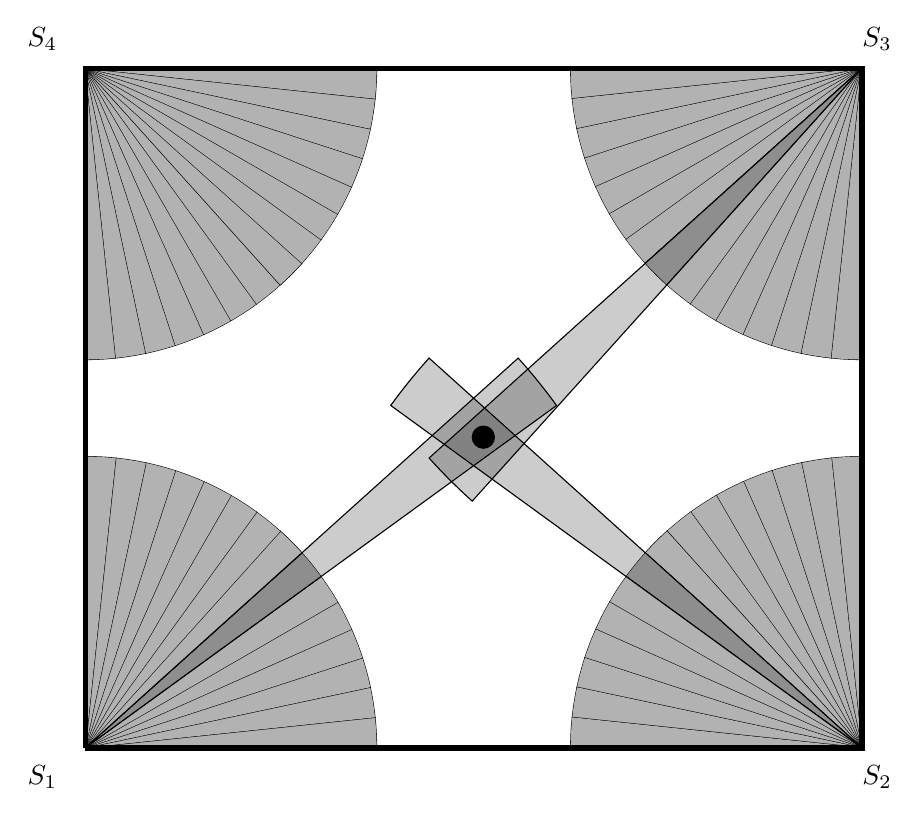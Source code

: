 % This file was created by matlab2tikz v0.4.0.
% Copyright (c) 2008--2013, Nico Schlömer <nico.schloemer@gmail.com>
% All rights reserved.
% 
% The latest updates can be retrieved from
%   http://www.mathworks.com/matlabcentral/fileexchange/22022-matlab2tikz
% where you can also make suggestions and rate matlab2tikz.
% 
% 
% 
\begin{tikzpicture}

\begin{axis}[%
width=4.174in,
height=4.174in,
clip=false,
scale only axis,
xmin=-300,
xmax=8300,
ymin=-300,
ymax=8300,
hide axis
]
\addplot [
color=black,
solid,
forget plot
]
table[row sep=crcr]{
0 0\\
3000 0\\
2999.999 2.474\\
2999.996 4.947\\
2999.991 7.421\\
2999.984 9.895\\
2999.975 12.368\\
2999.963 14.842\\
2999.95 17.316\\
2999.935 19.789\\
2999.917 22.263\\
2999.898 24.737\\
2999.877 27.21\\
2999.853 29.684\\
2999.828 32.157\\
2999.8 34.631\\
2999.771 37.104\\
2999.739 39.578\\
2999.705 42.051\\
2999.67 44.525\\
2999.632 46.998\\
2999.592 49.472\\
2999.55 51.945\\
2999.506 54.418\\
2999.461 56.892\\
2999.413 59.365\\
2999.363 61.838\\
2999.311 64.311\\
2999.257 66.784\\
2999.2 69.257\\
2999.142 71.73\\
2999.082 74.203\\
2999.02 76.676\\
2998.956 79.149\\
2998.889 81.622\\
2998.821 84.095\\
2998.751 86.567\\
2998.678 89.04\\
2998.604 91.513\\
2998.527 93.985\\
2998.449 96.457\\
2998.368 98.93\\
2998.286 101.402\\
2998.201 103.874\\
2998.114 106.347\\
2998.026 108.819\\
2997.935 111.291\\
2997.842 113.763\\
2997.747 116.235\\
2997.651 118.706\\
2997.552 121.178\\
2997.451 123.65\\
2997.348 126.121\\
2997.243 128.593\\
2997.136 131.064\\
2997.027 133.535\\
2996.915 136.007\\
2996.802 138.478\\
2996.687 140.949\\
2996.57 143.42\\
2996.451 145.89\\
2996.329 148.361\\
2996.206 150.832\\
2996.081 153.302\\
2995.953 155.773\\
2995.824 158.243\\
2995.692 160.713\\
2995.559 163.183\\
2995.423 165.653\\
2995.285 168.123\\
2995.146 170.593\\
2995.004 173.063\\
2994.86 175.532\\
2994.715 178.001\\
2994.567 180.471\\
2994.417 182.94\\
2994.265 185.409\\
2994.111 187.878\\
2993.955 190.347\\
2993.797 192.815\\
2993.637 195.284\\
2993.475 197.752\\
2993.311 200.22\\
2993.145 202.688\\
2992.977 205.156\\
2992.807 207.624\\
2992.635 210.092\\
2992.46 212.56\\
2992.284 215.027\\
2992.106 217.494\\
2991.925 219.961\\
2991.743 222.428\\
2991.558 224.895\\
2991.372 227.362\\
2991.184 229.828\\
2990.993 232.295\\
2990.8 234.761\\
2990.606 237.227\\
2990.409 239.693\\
2990.211 242.158\\
2990.01 244.624\\
2989.807 247.089\\
2989.602 249.554\\
2989.396 252.02\\
2989.187 254.484\\
2988.976 256.949\\
2988.763 259.414\\
2988.548 261.878\\
2988.331 264.342\\
2988.112 266.806\\
2987.891 269.27\\
2987.668 271.734\\
2987.443 274.197\\
2987.216 276.66\\
2986.987 279.123\\
2986.756 281.586\\
2986.522 284.049\\
2986.287 286.511\\
2986.05 288.974\\
2985.811 291.436\\
2985.569 293.898\\
2985.326 296.359\\
2985.081 298.821\\
2984.833 301.282\\
2984.584 303.743\\
2984.332 306.204\\
2984.079 308.665\\
2983.823 311.125\\
2983.566 313.585\\
0 0\\
};

\addplot [fill=white!70!black,draw=none,forget plot] table[row sep=crcr]{
0 0\\
3000 0\\
2999.999 2.474\\
2999.996 4.947\\
2999.991 7.421\\
2999.984 9.895\\
2999.975 12.368\\
2999.963 14.842\\
2999.95 17.316\\
2999.935 19.789\\
2999.917 22.263\\
2999.898 24.737\\
2999.877 27.21\\
2999.853 29.684\\
2999.828 32.157\\
2999.8 34.631\\
2999.771 37.104\\
2999.739 39.578\\
2999.705 42.051\\
2999.67 44.525\\
2999.632 46.998\\
2999.592 49.472\\
2999.55 51.945\\
2999.506 54.418\\
2999.461 56.892\\
2999.413 59.365\\
2999.363 61.838\\
2999.311 64.311\\
2999.257 66.784\\
2999.2 69.257\\
2999.142 71.73\\
2999.082 74.203\\
2999.02 76.676\\
2998.956 79.149\\
2998.889 81.622\\
2998.821 84.095\\
2998.751 86.567\\
2998.678 89.04\\
2998.604 91.513\\
2998.527 93.985\\
2998.449 96.457\\
2998.368 98.93\\
2998.286 101.402\\
2998.201 103.874\\
2998.114 106.347\\
2998.026 108.819\\
2997.935 111.291\\
2997.842 113.763\\
2997.747 116.235\\
2997.651 118.706\\
2997.552 121.178\\
2997.451 123.65\\
2997.348 126.121\\
2997.243 128.593\\
2997.136 131.064\\
2997.027 133.535\\
2996.915 136.007\\
2996.802 138.478\\
2996.687 140.949\\
2996.57 143.42\\
2996.451 145.89\\
2996.329 148.361\\
2996.206 150.832\\
2996.081 153.302\\
2995.953 155.773\\
2995.824 158.243\\
2995.692 160.713\\
2995.559 163.183\\
2995.423 165.653\\
2995.285 168.123\\
2995.146 170.593\\
2995.004 173.063\\
2994.86 175.532\\
2994.715 178.001\\
2994.567 180.471\\
2994.417 182.94\\
2994.265 185.409\\
2994.111 187.878\\
2993.955 190.347\\
2993.797 192.815\\
2993.637 195.284\\
2993.475 197.752\\
2993.311 200.22\\
2993.145 202.688\\
2992.977 205.156\\
2992.807 207.624\\
2992.635 210.092\\
2992.46 212.56\\
2992.284 215.027\\
2992.106 217.494\\
2991.925 219.961\\
2991.743 222.428\\
2991.558 224.895\\
2991.372 227.362\\
2991.184 229.828\\
2990.993 232.295\\
2990.8 234.761\\
2990.606 237.227\\
2990.409 239.693\\
2990.211 242.158\\
2990.01 244.624\\
2989.807 247.089\\
2989.602 249.554\\
2989.396 252.02\\
2989.187 254.484\\
2988.976 256.949\\
2988.763 259.414\\
2988.548 261.878\\
2988.331 264.342\\
2988.112 266.806\\
2987.891 269.27\\
2987.668 271.734\\
2987.443 274.197\\
2987.216 276.66\\
2986.987 279.123\\
2986.756 281.586\\
2986.522 284.049\\
2986.287 286.511\\
2986.05 288.974\\
2985.811 291.436\\
2985.569 293.898\\
2985.326 296.359\\
2985.081 298.821\\
2984.833 301.282\\
2984.584 303.743\\
2984.332 306.204\\
2984.079 308.665\\
2983.823 311.125\\
2983.566 313.585\\
0 0\\
};
\addplot [
color=black,
solid,
forget plot
]
table[row sep=crcr]{
0 0\\
2983.566 313.585\\
2983.306 316.045\\
2983.044 318.505\\
2982.781 320.965\\
2982.515 323.424\\
2982.247 325.883\\
2981.978 328.342\\
2981.706 330.801\\
2981.432 333.26\\
2981.156 335.718\\
2980.879 338.176\\
2980.599 340.634\\
2980.317 343.091\\
2980.033 345.549\\
2979.747 348.006\\
2979.459 350.463\\
2979.169 352.919\\
2978.877 355.376\\
2978.583 357.832\\
2978.287 360.288\\
2977.989 362.743\\
2977.689 365.199\\
2977.387 367.654\\
2977.082 370.109\\
2976.776 372.564\\
2976.468 375.018\\
2976.158 377.472\\
2975.845 379.926\\
2975.531 382.38\\
2975.215 384.833\\
2974.897 387.286\\
2974.576 389.739\\
2974.254 392.192\\
2973.929 394.644\\
2973.603 397.096\\
2973.275 399.548\\
2972.944 401.999\\
2972.612 404.451\\
2972.277 406.902\\
2971.941 409.352\\
2971.602 411.803\\
2971.261 414.253\\
2970.919 416.703\\
2970.574 419.152\\
2970.228 421.602\\
2969.879 424.051\\
2969.528 426.499\\
2969.176 428.948\\
2968.821 431.396\\
2968.464 433.844\\
2968.105 436.291\\
2967.745 438.739\\
2967.382 441.185\\
2967.017 443.632\\
2966.65 446.078\\
2966.281 448.525\\
2965.911 450.97\\
2965.538 453.416\\
2965.163 455.861\\
2964.786 458.306\\
2964.407 460.75\\
2964.026 463.194\\
2963.643 465.638\\
2963.258 468.082\\
2962.871 470.525\\
2962.482 472.968\\
2962.091 475.41\\
2961.698 477.853\\
2961.303 480.295\\
2960.906 482.736\\
2960.507 485.178\\
2960.106 487.619\\
2959.703 490.059\\
2959.298 492.5\\
2958.891 494.94\\
2958.482 497.379\\
2958.071 499.818\\
2957.657 502.257\\
2957.242 504.696\\
2956.825 507.134\\
2956.406 509.572\\
2955.985 512.01\\
2955.562 514.447\\
2955.136 516.884\\
2954.709 519.32\\
2954.28 521.757\\
2953.849 524.192\\
2953.416 526.628\\
2952.98 529.063\\
2952.543 531.498\\
2952.104 533.932\\
2951.662 536.366\\
2951.219 538.8\\
2950.774 541.233\\
2950.327 543.666\\
2949.877 546.098\\
2949.426 548.531\\
2948.973 550.962\\
2948.517 553.394\\
2948.06 555.825\\
2947.601 558.256\\
2947.14 560.686\\
2946.676 563.116\\
2946.211 565.545\\
2945.744 567.975\\
2945.274 570.403\\
2944.803 572.832\\
2944.33 575.26\\
2943.854 577.687\\
2943.377 580.114\\
2942.897 582.541\\
2942.416 584.968\\
2941.933 587.394\\
2941.447 589.819\\
2940.96 592.245\\
2940.471 594.669\\
2939.979 597.094\\
2939.486 599.518\\
2938.991 601.941\\
2938.493 604.365\\
2937.994 606.787\\
2937.493 609.21\\
2936.989 611.632\\
2936.484 614.053\\
2935.977 616.474\\
2935.467 618.895\\
2934.956 621.315\\
2934.443 623.735\\
0 0\\
};

\addplot [fill=white!70!black,draw=none,forget plot] table[row sep=crcr]{
0 0\\
2983.566 313.585\\
2983.306 316.045\\
2983.044 318.505\\
2982.781 320.965\\
2982.515 323.424\\
2982.247 325.883\\
2981.978 328.342\\
2981.706 330.801\\
2981.432 333.26\\
2981.156 335.718\\
2980.879 338.176\\
2980.599 340.634\\
2980.317 343.091\\
2980.033 345.549\\
2979.747 348.006\\
2979.459 350.463\\
2979.169 352.919\\
2978.877 355.376\\
2978.583 357.832\\
2978.287 360.288\\
2977.989 362.743\\
2977.689 365.199\\
2977.387 367.654\\
2977.082 370.109\\
2976.776 372.564\\
2976.468 375.018\\
2976.158 377.472\\
2975.845 379.926\\
2975.531 382.38\\
2975.215 384.833\\
2974.897 387.286\\
2974.576 389.739\\
2974.254 392.192\\
2973.929 394.644\\
2973.603 397.096\\
2973.275 399.548\\
2972.944 401.999\\
2972.612 404.451\\
2972.277 406.902\\
2971.941 409.352\\
2971.602 411.803\\
2971.261 414.253\\
2970.919 416.703\\
2970.574 419.152\\
2970.228 421.602\\
2969.879 424.051\\
2969.528 426.499\\
2969.176 428.948\\
2968.821 431.396\\
2968.464 433.844\\
2968.105 436.291\\
2967.745 438.739\\
2967.382 441.185\\
2967.017 443.632\\
2966.65 446.078\\
2966.281 448.525\\
2965.911 450.97\\
2965.538 453.416\\
2965.163 455.861\\
2964.786 458.306\\
2964.407 460.75\\
2964.026 463.194\\
2963.643 465.638\\
2963.258 468.082\\
2962.871 470.525\\
2962.482 472.968\\
2962.091 475.41\\
2961.698 477.853\\
2961.303 480.295\\
2960.906 482.736\\
2960.507 485.178\\
2960.106 487.619\\
2959.703 490.059\\
2959.298 492.5\\
2958.891 494.94\\
2958.482 497.379\\
2958.071 499.818\\
2957.657 502.257\\
2957.242 504.696\\
2956.825 507.134\\
2956.406 509.572\\
2955.985 512.01\\
2955.562 514.447\\
2955.136 516.884\\
2954.709 519.32\\
2954.28 521.757\\
2953.849 524.192\\
2953.416 526.628\\
2952.98 529.063\\
2952.543 531.498\\
2952.104 533.932\\
2951.662 536.366\\
2951.219 538.8\\
2950.774 541.233\\
2950.327 543.666\\
2949.877 546.098\\
2949.426 548.531\\
2948.973 550.962\\
2948.517 553.394\\
2948.06 555.825\\
2947.601 558.256\\
2947.14 560.686\\
2946.676 563.116\\
2946.211 565.545\\
2945.744 567.975\\
2945.274 570.403\\
2944.803 572.832\\
2944.33 575.26\\
2943.854 577.687\\
2943.377 580.114\\
2942.897 582.541\\
2942.416 584.968\\
2941.933 587.394\\
2941.447 589.819\\
2940.96 592.245\\
2940.471 594.669\\
2939.979 597.094\\
2939.486 599.518\\
2938.991 601.941\\
2938.493 604.365\\
2937.994 606.787\\
2937.493 609.21\\
2936.989 611.632\\
2936.484 614.053\\
2935.977 616.474\\
2935.467 618.895\\
2934.956 621.315\\
2934.443 623.735\\
0 0\\
};
\addplot [
color=black,
solid,
forget plot
]
table[row sep=crcr]{
0 0\\
2934.443 623.735\\
2933.927 626.154\\
2933.41 628.573\\
2932.891 630.992\\
2932.37 633.41\\
2931.846 635.828\\
2931.321 638.245\\
2930.794 640.662\\
2930.265 643.078\\
2929.733 645.494\\
2929.2 647.91\\
2928.665 650.325\\
2928.128 652.74\\
2927.588 655.154\\
2927.047 657.568\\
2926.504 659.981\\
2925.959 662.394\\
2925.412 664.806\\
2924.862 667.218\\
2924.311 669.63\\
2923.758 672.041\\
2923.203 674.451\\
2922.646 676.862\\
2922.087 679.271\\
2921.526 681.68\\
2920.962 684.089\\
2920.397 686.498\\
2919.83 688.905\\
2919.261 691.313\\
2918.69 693.72\\
2918.117 696.126\\
2917.542 698.532\\
2916.965 700.937\\
2916.386 703.342\\
2915.805 705.747\\
2915.223 708.151\\
2914.638 710.554\\
2914.051 712.958\\
2913.462 715.36\\
2912.871 717.762\\
2912.278 720.164\\
2911.683 722.565\\
2911.087 724.966\\
2910.488 727.366\\
2909.887 729.765\\
2909.284 732.165\\
2908.68 734.563\\
2908.073 736.961\\
2907.464 739.359\\
2906.854 741.756\\
2906.241 744.153\\
2905.626 746.549\\
2905.01 748.944\\
2904.391 751.34\\
2903.771 753.734\\
2903.148 756.128\\
2902.524 758.522\\
2901.897 760.915\\
2901.269 763.307\\
2900.639 765.699\\
2900.006 768.091\\
2899.372 770.482\\
2898.736 772.872\\
2898.097 775.262\\
2897.457 777.652\\
2896.815 780.041\\
2896.171 782.429\\
2895.525 784.817\\
2894.876 787.204\\
2894.226 789.591\\
2893.574 791.977\\
2892.92 794.363\\
2892.264 796.748\\
2891.606 799.132\\
2890.946 801.516\\
2890.285 803.9\\
2889.621 806.283\\
2888.955 808.665\\
2888.287 811.047\\
2887.617 813.429\\
2886.946 815.809\\
2886.272 818.189\\
2885.596 820.569\\
2884.919 822.948\\
2884.239 825.327\\
2883.558 827.705\\
2882.874 830.082\\
2882.189 832.459\\
2881.501 834.835\\
2880.812 837.211\\
2880.121 839.586\\
2879.427 841.961\\
2878.732 844.335\\
2878.035 846.708\\
2877.336 849.081\\
2876.635 851.453\\
2875.932 853.825\\
2875.227 856.196\\
2874.52 858.566\\
2873.811 860.936\\
2873.1 863.306\\
2872.387 865.674\\
2871.672 868.043\\
2870.956 870.41\\
2870.237 872.777\\
2869.516 875.144\\
2868.794 877.509\\
2868.069 879.875\\
2867.343 882.239\\
2866.614 884.603\\
2865.884 886.967\\
2865.152 889.329\\
2864.417 891.692\\
2863.681 894.053\\
2862.943 896.414\\
2862.203 898.775\\
2861.461 901.134\\
2860.717 903.493\\
2859.971 905.852\\
2859.223 908.21\\
2858.473 910.567\\
2857.721 912.924\\
2856.967 915.28\\
2856.212 917.635\\
2855.454 919.99\\
2854.694 922.344\\
2853.933 924.698\\
2853.17 927.051\\
0 0\\
};

\addplot [fill=white!70!black,draw=none,forget plot] table[row sep=crcr]{
0 0\\
2934.443 623.735\\
2933.927 626.154\\
2933.41 628.573\\
2932.891 630.992\\
2932.37 633.41\\
2931.846 635.828\\
2931.321 638.245\\
2930.794 640.662\\
2930.265 643.078\\
2929.733 645.494\\
2929.2 647.91\\
2928.665 650.325\\
2928.128 652.74\\
2927.588 655.154\\
2927.047 657.568\\
2926.504 659.981\\
2925.959 662.394\\
2925.412 664.806\\
2924.862 667.218\\
2924.311 669.63\\
2923.758 672.041\\
2923.203 674.451\\
2922.646 676.862\\
2922.087 679.271\\
2921.526 681.68\\
2920.962 684.089\\
2920.397 686.498\\
2919.83 688.905\\
2919.261 691.313\\
2918.69 693.72\\
2918.117 696.126\\
2917.542 698.532\\
2916.965 700.937\\
2916.386 703.342\\
2915.805 705.747\\
2915.223 708.151\\
2914.638 710.554\\
2914.051 712.958\\
2913.462 715.36\\
2912.871 717.762\\
2912.278 720.164\\
2911.683 722.565\\
2911.087 724.966\\
2910.488 727.366\\
2909.887 729.765\\
2909.284 732.165\\
2908.68 734.563\\
2908.073 736.961\\
2907.464 739.359\\
2906.854 741.756\\
2906.241 744.153\\
2905.626 746.549\\
2905.01 748.944\\
2904.391 751.34\\
2903.771 753.734\\
2903.148 756.128\\
2902.524 758.522\\
2901.897 760.915\\
2901.269 763.307\\
2900.639 765.699\\
2900.006 768.091\\
2899.372 770.482\\
2898.736 772.872\\
2898.097 775.262\\
2897.457 777.652\\
2896.815 780.041\\
2896.171 782.429\\
2895.525 784.817\\
2894.876 787.204\\
2894.226 789.591\\
2893.574 791.977\\
2892.92 794.363\\
2892.264 796.748\\
2891.606 799.132\\
2890.946 801.516\\
2890.285 803.9\\
2889.621 806.283\\
2888.955 808.665\\
2888.287 811.047\\
2887.617 813.429\\
2886.946 815.809\\
2886.272 818.189\\
2885.596 820.569\\
2884.919 822.948\\
2884.239 825.327\\
2883.558 827.705\\
2882.874 830.082\\
2882.189 832.459\\
2881.501 834.835\\
2880.812 837.211\\
2880.121 839.586\\
2879.427 841.961\\
2878.732 844.335\\
2878.035 846.708\\
2877.336 849.081\\
2876.635 851.453\\
2875.932 853.825\\
2875.227 856.196\\
2874.52 858.566\\
2873.811 860.936\\
2873.1 863.306\\
2872.387 865.674\\
2871.672 868.043\\
2870.956 870.41\\
2870.237 872.777\\
2869.516 875.144\\
2868.794 877.509\\
2868.069 879.875\\
2867.343 882.239\\
2866.614 884.603\\
2865.884 886.967\\
2865.152 889.329\\
2864.417 891.692\\
2863.681 894.053\\
2862.943 896.414\\
2862.203 898.775\\
2861.461 901.134\\
2860.717 903.493\\
2859.971 905.852\\
2859.223 908.21\\
2858.473 910.567\\
2857.721 912.924\\
2856.967 915.28\\
2856.212 917.635\\
2855.454 919.99\\
2854.694 922.344\\
2853.933 924.698\\
2853.17 927.051\\
0 0\\
};
\addplot [
color=black,
solid,
forget plot
]
table[row sep=crcr]{
0 0\\
2853.17 927.051\\
2852.404 929.403\\
2851.637 931.755\\
2850.868 934.106\\
2850.096 936.456\\
2849.323 938.806\\
2848.548 941.155\\
2847.771 943.504\\
2846.992 945.852\\
2846.211 948.199\\
2845.429 950.545\\
2844.644 952.891\\
2843.857 955.237\\
2843.068 957.581\\
2842.278 959.925\\
2841.485 962.269\\
2840.691 964.611\\
2839.895 966.953\\
2839.096 969.295\\
2838.296 971.635\\
2837.494 973.975\\
2836.69 976.315\\
2835.884 978.653\\
2835.076 980.991\\
2834.266 983.329\\
2833.454 985.665\\
2832.641 988.001\\
2831.825 990.337\\
2831.007 992.672\\
2830.188 995.006\\
2829.367 997.339\\
2828.543 999.672\\
2827.718 1002.004\\
2826.891 1004.335\\
2826.062 1006.665\\
2825.231 1008.995\\
2824.398 1011.325\\
2823.563 1013.653\\
2822.726 1015.981\\
2821.887 1018.308\\
2821.047 1020.635\\
2820.204 1022.96\\
2819.36 1025.286\\
2818.513 1027.61\\
2817.665 1029.934\\
2816.815 1032.257\\
2815.963 1034.579\\
2815.109 1036.901\\
2814.253 1039.221\\
2813.395 1041.542\\
2812.535 1043.861\\
2811.673 1046.18\\
2810.81 1048.498\\
2809.944 1050.815\\
2809.077 1053.132\\
2808.208 1055.448\\
2807.336 1057.763\\
2806.463 1060.077\\
2805.588 1062.391\\
2804.711 1064.704\\
2803.832 1067.017\\
2802.952 1069.328\\
2802.069 1071.639\\
2801.184 1073.949\\
2800.298 1076.258\\
2799.409 1078.567\\
2798.519 1080.875\\
2797.627 1083.182\\
2796.733 1085.489\\
2795.837 1087.794\\
2794.939 1090.099\\
2794.039 1092.404\\
2793.137 1094.707\\
2792.234 1097.01\\
2791.328 1099.312\\
2790.421 1101.613\\
2789.512 1103.914\\
2788.6 1106.213\\
2787.687 1108.512\\
2786.772 1110.811\\
2785.855 1113.108\\
2784.937 1115.405\\
2784.016 1117.701\\
2783.093 1119.996\\
2782.169 1122.291\\
2781.243 1124.584\\
2780.314 1126.877\\
2779.384 1129.169\\
2778.452 1131.461\\
2777.518 1133.751\\
2776.582 1136.041\\
2775.645 1138.33\\
2774.705 1140.619\\
2773.764 1142.906\\
2772.82 1145.193\\
2771.875 1147.479\\
2770.928 1149.764\\
2769.979 1152.049\\
2769.028 1154.332\\
2768.075 1156.615\\
2767.121 1158.897\\
2766.164 1161.178\\
2765.206 1163.459\\
2764.246 1165.739\\
2763.283 1168.017\\
2762.319 1170.296\\
2761.353 1172.573\\
2760.386 1174.849\\
2759.416 1177.125\\
2758.444 1179.4\\
2757.471 1181.674\\
2756.496 1183.947\\
2755.518 1186.22\\
2754.539 1188.492\\
2753.559 1190.763\\
2752.576 1193.033\\
2751.591 1195.302\\
2750.605 1197.57\\
2749.616 1199.838\\
2748.626 1202.105\\
2747.634 1204.371\\
2746.64 1206.636\\
2745.644 1208.9\\
2744.646 1211.164\\
2743.646 1213.427\\
2742.645 1215.689\\
2741.642 1217.95\\
2740.636 1220.21\\
0 0\\
};

\addplot [fill=white!70!black,draw=none,forget plot] table[row sep=crcr]{
0 0\\
2853.17 927.051\\
2852.404 929.403\\
2851.637 931.755\\
2850.868 934.106\\
2850.096 936.456\\
2849.323 938.806\\
2848.548 941.155\\
2847.771 943.504\\
2846.992 945.852\\
2846.211 948.199\\
2845.429 950.545\\
2844.644 952.891\\
2843.857 955.237\\
2843.068 957.581\\
2842.278 959.925\\
2841.485 962.269\\
2840.691 964.611\\
2839.895 966.953\\
2839.096 969.295\\
2838.296 971.635\\
2837.494 973.975\\
2836.69 976.315\\
2835.884 978.653\\
2835.076 980.991\\
2834.266 983.329\\
2833.454 985.665\\
2832.641 988.001\\
2831.825 990.337\\
2831.007 992.672\\
2830.188 995.006\\
2829.367 997.339\\
2828.543 999.672\\
2827.718 1002.004\\
2826.891 1004.335\\
2826.062 1006.665\\
2825.231 1008.995\\
2824.398 1011.325\\
2823.563 1013.653\\
2822.726 1015.981\\
2821.887 1018.308\\
2821.047 1020.635\\
2820.204 1022.96\\
2819.36 1025.286\\
2818.513 1027.61\\
2817.665 1029.934\\
2816.815 1032.257\\
2815.963 1034.579\\
2815.109 1036.901\\
2814.253 1039.221\\
2813.395 1041.542\\
2812.535 1043.861\\
2811.673 1046.18\\
2810.81 1048.498\\
2809.944 1050.815\\
2809.077 1053.132\\
2808.208 1055.448\\
2807.336 1057.763\\
2806.463 1060.077\\
2805.588 1062.391\\
2804.711 1064.704\\
2803.832 1067.017\\
2802.952 1069.328\\
2802.069 1071.639\\
2801.184 1073.949\\
2800.298 1076.258\\
2799.409 1078.567\\
2798.519 1080.875\\
2797.627 1083.182\\
2796.733 1085.489\\
2795.837 1087.794\\
2794.939 1090.099\\
2794.039 1092.404\\
2793.137 1094.707\\
2792.234 1097.01\\
2791.328 1099.312\\
2790.421 1101.613\\
2789.512 1103.914\\
2788.6 1106.213\\
2787.687 1108.512\\
2786.772 1110.811\\
2785.855 1113.108\\
2784.937 1115.405\\
2784.016 1117.701\\
2783.093 1119.996\\
2782.169 1122.291\\
2781.243 1124.584\\
2780.314 1126.877\\
2779.384 1129.169\\
2778.452 1131.461\\
2777.518 1133.751\\
2776.582 1136.041\\
2775.645 1138.33\\
2774.705 1140.619\\
2773.764 1142.906\\
2772.82 1145.193\\
2771.875 1147.479\\
2770.928 1149.764\\
2769.979 1152.049\\
2769.028 1154.332\\
2768.075 1156.615\\
2767.121 1158.897\\
2766.164 1161.178\\
2765.206 1163.459\\
2764.246 1165.739\\
2763.283 1168.017\\
2762.319 1170.296\\
2761.353 1172.573\\
2760.386 1174.849\\
2759.416 1177.125\\
2758.444 1179.4\\
2757.471 1181.674\\
2756.496 1183.947\\
2755.518 1186.22\\
2754.539 1188.492\\
2753.559 1190.763\\
2752.576 1193.033\\
2751.591 1195.302\\
2750.605 1197.57\\
2749.616 1199.838\\
2748.626 1202.105\\
2747.634 1204.371\\
2746.64 1206.636\\
2745.644 1208.9\\
2744.646 1211.164\\
2743.646 1213.427\\
2742.645 1215.689\\
2741.642 1217.95\\
2740.636 1220.21\\
0 0\\
};
\addplot [
color=black,
solid,
forget plot
]
table[row sep=crcr]{
0 0\\
2740.636 1220.21\\
2739.629 1222.469\\
2738.62 1224.728\\
2737.61 1226.986\\
2736.597 1229.243\\
2735.582 1231.499\\
2734.566 1233.754\\
2733.548 1236.008\\
2732.528 1238.262\\
2731.506 1240.515\\
2730.482 1242.767\\
2729.456 1245.018\\
2728.429 1247.268\\
2727.399 1249.517\\
2726.368 1251.766\\
2725.335 1254.013\\
2724.3 1256.26\\
2723.263 1258.506\\
2722.225 1260.751\\
2721.184 1262.995\\
2720.142 1265.239\\
2719.098 1267.481\\
2718.052 1269.723\\
2717.004 1271.964\\
2715.954 1274.203\\
2714.902 1276.442\\
2713.849 1278.681\\
2712.794 1280.918\\
2711.736 1283.154\\
2710.678 1285.39\\
2709.617 1287.625\\
2708.554 1289.859\\
2707.49 1292.091\\
2706.423 1294.324\\
2705.355 1296.555\\
2704.285 1298.785\\
2703.213 1301.014\\
2702.139 1303.243\\
2701.064 1305.471\\
2699.987 1307.697\\
2698.907 1309.923\\
2697.826 1312.148\\
2696.744 1314.372\\
2695.659 1316.595\\
2694.572 1318.818\\
2693.484 1321.039\\
2692.394 1323.26\\
2691.302 1325.479\\
2690.208 1327.698\\
2689.112 1329.916\\
2688.015 1332.133\\
2686.915 1334.349\\
2685.814 1336.564\\
2684.711 1338.778\\
2683.606 1340.991\\
2682.5 1343.204\\
2681.391 1345.415\\
2680.281 1347.625\\
2679.169 1349.835\\
2678.055 1352.044\\
2676.939 1354.252\\
2675.821 1356.458\\
2674.702 1358.664\\
2673.581 1360.869\\
2672.458 1363.073\\
2671.333 1365.277\\
2670.206 1367.479\\
2669.078 1369.68\\
2667.948 1371.88\\
2666.815 1374.08\\
2665.681 1376.278\\
2664.546 1378.476\\
2663.408 1380.673\\
2662.269 1382.868\\
2661.128 1385.063\\
2659.985 1387.257\\
2658.84 1389.45\\
2657.693 1391.642\\
2656.545 1393.833\\
2655.395 1396.023\\
2654.243 1398.212\\
2653.089 1400.4\\
2651.933 1402.587\\
2650.776 1404.773\\
2649.617 1406.958\\
2648.456 1409.143\\
2647.293 1411.326\\
2646.128 1413.508\\
2644.962 1415.69\\
2643.793 1417.87\\
2642.623 1420.05\\
2641.452 1422.228\\
2640.278 1424.406\\
2639.103 1426.582\\
2637.925 1428.758\\
2636.746 1430.933\\
2635.566 1433.106\\
2634.383 1435.279\\
2633.199 1437.451\\
2632.012 1439.622\\
2630.824 1441.791\\
2629.635 1443.96\\
2628.443 1446.128\\
2627.25 1448.295\\
2626.055 1450.461\\
2624.858 1452.626\\
2623.659 1454.789\\
2622.459 1456.952\\
2621.257 1459.114\\
2620.052 1461.275\\
2618.847 1463.435\\
2617.639 1465.594\\
2616.43 1467.752\\
2615.219 1469.909\\
2614.006 1472.065\\
2612.791 1474.22\\
2611.574 1476.374\\
2610.356 1478.526\\
2609.136 1480.678\\
2607.914 1482.829\\
2606.691 1484.979\\
2605.465 1487.128\\
2604.238 1489.276\\
2603.009 1491.423\\
2601.779 1493.569\\
2600.546 1495.713\\
2599.312 1497.857\\
2598.076 1500\\
0 0\\
};

\addplot [fill=white!70!black,draw=none,forget plot] table[row sep=crcr]{
0 0\\
2740.636 1220.21\\
2739.629 1222.469\\
2738.62 1224.728\\
2737.61 1226.986\\
2736.597 1229.243\\
2735.582 1231.499\\
2734.566 1233.754\\
2733.548 1236.008\\
2732.528 1238.262\\
2731.506 1240.515\\
2730.482 1242.767\\
2729.456 1245.018\\
2728.429 1247.268\\
2727.399 1249.517\\
2726.368 1251.766\\
2725.335 1254.013\\
2724.3 1256.26\\
2723.263 1258.506\\
2722.225 1260.751\\
2721.184 1262.995\\
2720.142 1265.239\\
2719.098 1267.481\\
2718.052 1269.723\\
2717.004 1271.964\\
2715.954 1274.203\\
2714.902 1276.442\\
2713.849 1278.681\\
2712.794 1280.918\\
2711.736 1283.154\\
2710.678 1285.39\\
2709.617 1287.625\\
2708.554 1289.859\\
2707.49 1292.091\\
2706.423 1294.324\\
2705.355 1296.555\\
2704.285 1298.785\\
2703.213 1301.014\\
2702.139 1303.243\\
2701.064 1305.471\\
2699.987 1307.697\\
2698.907 1309.923\\
2697.826 1312.148\\
2696.744 1314.372\\
2695.659 1316.595\\
2694.572 1318.818\\
2693.484 1321.039\\
2692.394 1323.26\\
2691.302 1325.479\\
2690.208 1327.698\\
2689.112 1329.916\\
2688.015 1332.133\\
2686.915 1334.349\\
2685.814 1336.564\\
2684.711 1338.778\\
2683.606 1340.991\\
2682.5 1343.204\\
2681.391 1345.415\\
2680.281 1347.625\\
2679.169 1349.835\\
2678.055 1352.044\\
2676.939 1354.252\\
2675.821 1356.458\\
2674.702 1358.664\\
2673.581 1360.869\\
2672.458 1363.073\\
2671.333 1365.277\\
2670.206 1367.479\\
2669.078 1369.68\\
2667.948 1371.88\\
2666.815 1374.08\\
2665.681 1376.278\\
2664.546 1378.476\\
2663.408 1380.673\\
2662.269 1382.868\\
2661.128 1385.063\\
2659.985 1387.257\\
2658.84 1389.45\\
2657.693 1391.642\\
2656.545 1393.833\\
2655.395 1396.023\\
2654.243 1398.212\\
2653.089 1400.4\\
2651.933 1402.587\\
2650.776 1404.773\\
2649.617 1406.958\\
2648.456 1409.143\\
2647.293 1411.326\\
2646.128 1413.508\\
2644.962 1415.69\\
2643.793 1417.87\\
2642.623 1420.05\\
2641.452 1422.228\\
2640.278 1424.406\\
2639.103 1426.582\\
2637.925 1428.758\\
2636.746 1430.933\\
2635.566 1433.106\\
2634.383 1435.279\\
2633.199 1437.451\\
2632.012 1439.622\\
2630.824 1441.791\\
2629.635 1443.96\\
2628.443 1446.128\\
2627.25 1448.295\\
2626.055 1450.461\\
2624.858 1452.626\\
2623.659 1454.789\\
2622.459 1456.952\\
2621.257 1459.114\\
2620.052 1461.275\\
2618.847 1463.435\\
2617.639 1465.594\\
2616.43 1467.752\\
2615.219 1469.909\\
2614.006 1472.065\\
2612.791 1474.22\\
2611.574 1476.374\\
2610.356 1478.526\\
2609.136 1480.678\\
2607.914 1482.829\\
2606.691 1484.979\\
2605.465 1487.128\\
2604.238 1489.276\\
2603.009 1491.423\\
2601.779 1493.569\\
2600.546 1495.713\\
2599.312 1497.857\\
2598.076 1500\\
0 0\\
};
\addplot [
color=black,
solid,
forget plot
]
table[row sep=crcr]{
0 0\\
2598.076 1500\\
2596.838 1502.142\\
2595.599 1504.283\\
2594.358 1506.422\\
2593.115 1508.561\\
2591.87 1510.699\\
2590.623 1512.835\\
2589.375 1514.971\\
2588.125 1517.106\\
2586.873 1519.239\\
2585.62 1521.372\\
2584.364 1523.503\\
2583.107 1525.634\\
2581.848 1527.763\\
2580.588 1529.891\\
2579.325 1532.019\\
2578.061 1534.145\\
2576.795 1536.27\\
2575.528 1538.394\\
2574.258 1540.518\\
2572.987 1542.64\\
2571.714 1544.761\\
2570.44 1546.881\\
2569.163 1549.0\\
2567.885 1551.118\\
2566.605 1553.235\\
2565.324 1555.35\\
2564.04 1557.465\\
2562.755 1559.579\\
2561.468 1561.691\\
2560.18 1563.803\\
2558.889 1565.914\\
2557.597 1568.023\\
2556.304 1570.131\\
2555.008 1572.239\\
2553.711 1574.345\\
2552.412 1576.45\\
2551.111 1578.554\\
2549.808 1580.657\\
2548.504 1582.759\\
2547.198 1584.86\\
2545.891 1586.96\\
2544.581 1589.058\\
2543.27 1591.156\\
2541.957 1593.253\\
2540.643 1595.348\\
2539.326 1597.442\\
2538.008 1599.536\\
2536.688 1601.628\\
2535.367 1603.719\\
2534.044 1605.809\\
2532.719 1607.898\\
2531.392 1609.986\\
2530.064 1612.073\\
2528.733 1614.158\\
2527.402 1616.243\\
2526.068 1618.326\\
2524.733 1620.409\\
2523.396 1622.49\\
2522.057 1624.57\\
2520.717 1626.649\\
2519.375 1628.727\\
2518.031 1630.804\\
2516.685 1632.88\\
2515.338 1634.954\\
2513.989 1637.028\\
2512.638 1639.1\\
2511.286 1641.171\\
2509.932 1643.242\\
2508.576 1645.311\\
2507.218 1647.379\\
2505.859 1649.445\\
2504.498 1651.511\\
2503.136 1653.576\\
2501.771 1655.639\\
2500.405 1657.701\\
2499.037 1659.763\\
2497.668 1661.823\\
2496.297 1663.882\\
2494.924 1665.939\\
2493.55 1667.996\\
2492.173 1670.052\\
2490.795 1672.106\\
2489.416 1674.159\\
2488.035 1676.211\\
2486.652 1678.262\\
2485.267 1680.312\\
2483.88 1682.361\\
2482.492 1684.408\\
2481.103 1686.455\\
2479.711 1688.5\\
2478.318 1690.544\\
2476.923 1692.587\\
2475.527 1694.629\\
2474.129 1696.67\\
2472.729 1698.709\\
2471.327 1700.747\\
2469.924 1702.785\\
2468.519 1704.821\\
2467.113 1706.855\\
2465.704 1708.889\\
2464.294 1710.922\\
2462.883 1712.953\\
2461.47 1714.983\\
2460.055 1717.012\\
2458.638 1719.04\\
2457.22 1721.067\\
2455.8 1723.093\\
2454.378 1725.117\\
2452.955 1727.14\\
2451.53 1729.162\\
2450.103 1731.183\\
2448.675 1733.203\\
2447.245 1735.221\\
2445.813 1737.239\\
2444.38 1739.255\\
2442.945 1741.27\\
2441.508 1743.283\\
2440.07 1745.296\\
2438.63 1747.307\\
2437.189 1749.318\\
2435.745 1751.327\\
2434.3 1753.334\\
2432.854 1755.341\\
2431.406 1757.347\\
2429.956 1759.351\\
2428.504 1761.354\\
2427.051 1763.356\\
0 0\\
};

\addplot [fill=white!70!black,draw=none,forget plot] table[row sep=crcr]{
0 0\\
2598.076 1500\\
2596.838 1502.142\\
2595.599 1504.283\\
2594.358 1506.422\\
2593.115 1508.561\\
2591.87 1510.699\\
2590.623 1512.835\\
2589.375 1514.971\\
2588.125 1517.106\\
2586.873 1519.239\\
2585.62 1521.372\\
2584.364 1523.503\\
2583.107 1525.634\\
2581.848 1527.763\\
2580.588 1529.891\\
2579.325 1532.019\\
2578.061 1534.145\\
2576.795 1536.27\\
2575.528 1538.394\\
2574.258 1540.518\\
2572.987 1542.64\\
2571.714 1544.761\\
2570.44 1546.881\\
2569.163 1549.0\\
2567.885 1551.118\\
2566.605 1553.235\\
2565.324 1555.35\\
2564.04 1557.465\\
2562.755 1559.579\\
2561.468 1561.691\\
2560.18 1563.803\\
2558.889 1565.914\\
2557.597 1568.023\\
2556.304 1570.131\\
2555.008 1572.239\\
2553.711 1574.345\\
2552.412 1576.45\\
2551.111 1578.554\\
2549.808 1580.657\\
2548.504 1582.759\\
2547.198 1584.86\\
2545.891 1586.96\\
2544.581 1589.058\\
2543.27 1591.156\\
2541.957 1593.253\\
2540.643 1595.348\\
2539.326 1597.442\\
2538.008 1599.536\\
2536.688 1601.628\\
2535.367 1603.719\\
2534.044 1605.809\\
2532.719 1607.898\\
2531.392 1609.986\\
2530.064 1612.073\\
2528.733 1614.158\\
2527.402 1616.243\\
2526.068 1618.326\\
2524.733 1620.409\\
2523.396 1622.49\\
2522.057 1624.57\\
2520.717 1626.649\\
2519.375 1628.727\\
2518.031 1630.804\\
2516.685 1632.88\\
2515.338 1634.954\\
2513.989 1637.028\\
2512.638 1639.1\\
2511.286 1641.171\\
2509.932 1643.242\\
2508.576 1645.311\\
2507.218 1647.379\\
2505.859 1649.445\\
2504.498 1651.511\\
2503.136 1653.576\\
2501.771 1655.639\\
2500.405 1657.701\\
2499.037 1659.763\\
2497.668 1661.823\\
2496.297 1663.882\\
2494.924 1665.939\\
2493.55 1667.996\\
2492.173 1670.052\\
2490.795 1672.106\\
2489.416 1674.159\\
2488.035 1676.211\\
2486.652 1678.262\\
2485.267 1680.312\\
2483.88 1682.361\\
2482.492 1684.408\\
2481.103 1686.455\\
2479.711 1688.5\\
2478.318 1690.544\\
2476.923 1692.587\\
2475.527 1694.629\\
2474.129 1696.67\\
2472.729 1698.709\\
2471.327 1700.747\\
2469.924 1702.785\\
2468.519 1704.821\\
2467.113 1706.855\\
2465.704 1708.889\\
2464.294 1710.922\\
2462.883 1712.953\\
2461.47 1714.983\\
2460.055 1717.012\\
2458.638 1719.04\\
2457.22 1721.067\\
2455.8 1723.093\\
2454.378 1725.117\\
2452.955 1727.14\\
2451.53 1729.162\\
2450.103 1731.183\\
2448.675 1733.203\\
2447.245 1735.221\\
2445.813 1737.239\\
2444.38 1739.255\\
2442.945 1741.27\\
2441.508 1743.283\\
2440.07 1745.296\\
2438.63 1747.307\\
2437.189 1749.318\\
2435.745 1751.327\\
2434.3 1753.334\\
2432.854 1755.341\\
2431.406 1757.347\\
2429.956 1759.351\\
2428.504 1761.354\\
2427.051 1763.356\\
0 0\\
};
\addplot [
color=black,
solid,
forget plot
]
table[row sep=crcr]{
0 0\\
2427.051 1763.356\\
2425.596 1765.356\\
2424.14 1767.356\\
2422.682 1769.354\\
2421.222 1771.351\\
2419.76 1773.347\\
2418.297 1775.342\\
2416.833 1777.335\\
2415.366 1779.327\\
2413.898 1781.318\\
2412.429 1783.308\\
2410.957 1785.297\\
2409.484 1787.284\\
2408.01 1789.27\\
2406.534 1791.255\\
2405.056 1793.239\\
2403.576 1795.222\\
2402.095 1797.203\\
2400.613 1799.183\\
2399.128 1801.162\\
2397.642 1803.139\\
2396.155 1805.116\\
2394.665 1807.091\\
2393.174 1809.065\\
2391.682 1811.038\\
2390.188 1813.009\\
2388.692 1814.979\\
2387.195 1816.948\\
2385.696 1818.916\\
2384.195 1820.883\\
2382.693 1822.848\\
2381.189 1824.812\\
2379.683 1826.775\\
2378.176 1828.736\\
2376.668 1830.697\\
2375.157 1832.656\\
2373.645 1834.614\\
2372.132 1836.57\\
2370.617 1838.526\\
2369.1 1840.48\\
2367.581 1842.433\\
2366.061 1844.384\\
2364.54 1846.335\\
2363.017 1848.284\\
2361.492 1850.232\\
2359.965 1852.178\\
2358.437 1854.123\\
2356.908 1856.067\\
2355.376 1858.01\\
2353.844 1859.952\\
2352.309 1861.892\\
2350.773 1863.831\\
2349.235 1865.769\\
2347.696 1867.705\\
2346.155 1869.64\\
2344.613 1871.574\\
2343.069 1873.507\\
2341.523 1875.438\\
2339.976 1877.368\\
2338.427 1879.297\\
2336.877 1881.225\\
2335.325 1883.151\\
2333.771 1885.076\\
2332.216 1887.0\\
2330.659 1888.922\\
2329.101 1890.843\\
2327.541 1892.763\\
2325.98 1894.682\\
2324.416 1896.599\\
2322.852 1898.515\\
2321.286 1900.43\\
2319.718 1902.343\\
2318.148 1904.255\\
2316.577 1906.166\\
2315.005 1908.076\\
2313.431 1909.984\\
2311.855 1911.891\\
2310.278 1913.796\\
2308.699 1915.701\\
2307.119 1917.604\\
2305.537 1919.505\\
2303.953 1921.406\\
2302.368 1923.305\\
2300.781 1925.203\\
2299.193 1927.099\\
2297.603 1928.994\\
2296.012 1930.888\\
2294.419 1932.781\\
2292.824 1934.672\\
2291.228 1936.562\\
2289.631 1938.451\\
2288.032 1940.338\\
2286.431 1942.224\\
2284.829 1944.109\\
2283.225 1945.992\\
2281.619 1947.874\\
2280.013 1949.755\\
2278.404 1951.634\\
2276.794 1953.512\\
2275.182 1955.389\\
2273.569 1957.264\\
2271.955 1959.138\\
2270.338 1961.011\\
2268.721 1962.882\\
2267.101 1964.752\\
2265.481 1966.621\\
2263.858 1968.488\\
2262.234 1970.354\\
2260.609 1972.219\\
2258.982 1974.082\\
2257.353 1975.944\\
2255.723 1977.805\\
2254.092 1979.664\\
2252.459 1981.522\\
2250.824 1983.379\\
2249.188 1985.234\\
2247.55 1987.088\\
2245.911 1988.941\\
2244.27 1990.792\\
2242.628 1992.642\\
2240.984 1994.49\\
2239.339 1996.337\\
2237.692 1998.183\\
2236.043 2000.028\\
2234.393 2001.871\\
2232.742 2003.712\\
2231.089 2005.553\\
2229.434 2007.392\\
0 0\\
};

\addplot [fill=white!70!black,draw=none,forget plot] table[row sep=crcr]{
0 0\\
2427.051 1763.356\\
2425.596 1765.356\\
2424.14 1767.356\\
2422.682 1769.354\\
2421.222 1771.351\\
2419.76 1773.347\\
2418.297 1775.342\\
2416.833 1777.335\\
2415.366 1779.327\\
2413.898 1781.318\\
2412.429 1783.308\\
2410.957 1785.297\\
2409.484 1787.284\\
2408.01 1789.27\\
2406.534 1791.255\\
2405.056 1793.239\\
2403.576 1795.222\\
2402.095 1797.203\\
2400.613 1799.183\\
2399.128 1801.162\\
2397.642 1803.139\\
2396.155 1805.116\\
2394.665 1807.091\\
2393.174 1809.065\\
2391.682 1811.038\\
2390.188 1813.009\\
2388.692 1814.979\\
2387.195 1816.948\\
2385.696 1818.916\\
2384.195 1820.883\\
2382.693 1822.848\\
2381.189 1824.812\\
2379.683 1826.775\\
2378.176 1828.736\\
2376.668 1830.697\\
2375.157 1832.656\\
2373.645 1834.614\\
2372.132 1836.57\\
2370.617 1838.526\\
2369.1 1840.48\\
2367.581 1842.433\\
2366.061 1844.384\\
2364.54 1846.335\\
2363.017 1848.284\\
2361.492 1850.232\\
2359.965 1852.178\\
2358.437 1854.123\\
2356.908 1856.067\\
2355.376 1858.01\\
2353.844 1859.952\\
2352.309 1861.892\\
2350.773 1863.831\\
2349.235 1865.769\\
2347.696 1867.705\\
2346.155 1869.64\\
2344.613 1871.574\\
2343.069 1873.507\\
2341.523 1875.438\\
2339.976 1877.368\\
2338.427 1879.297\\
2336.877 1881.225\\
2335.325 1883.151\\
2333.771 1885.076\\
2332.216 1887.0\\
2330.659 1888.922\\
2329.101 1890.843\\
2327.541 1892.763\\
2325.98 1894.682\\
2324.416 1896.599\\
2322.852 1898.515\\
2321.286 1900.43\\
2319.718 1902.343\\
2318.148 1904.255\\
2316.577 1906.166\\
2315.005 1908.076\\
2313.431 1909.984\\
2311.855 1911.891\\
2310.278 1913.796\\
2308.699 1915.701\\
2307.119 1917.604\\
2305.537 1919.505\\
2303.953 1921.406\\
2302.368 1923.305\\
2300.781 1925.203\\
2299.193 1927.099\\
2297.603 1928.994\\
2296.012 1930.888\\
2294.419 1932.781\\
2292.824 1934.672\\
2291.228 1936.562\\
2289.631 1938.451\\
2288.032 1940.338\\
2286.431 1942.224\\
2284.829 1944.109\\
2283.225 1945.992\\
2281.619 1947.874\\
2280.013 1949.755\\
2278.404 1951.634\\
2276.794 1953.512\\
2275.182 1955.389\\
2273.569 1957.264\\
2271.955 1959.138\\
2270.338 1961.011\\
2268.721 1962.882\\
2267.101 1964.752\\
2265.481 1966.621\\
2263.858 1968.488\\
2262.234 1970.354\\
2260.609 1972.219\\
2258.982 1974.082\\
2257.353 1975.944\\
2255.723 1977.805\\
2254.092 1979.664\\
2252.459 1981.522\\
2250.824 1983.379\\
2249.188 1985.234\\
2247.55 1987.088\\
2245.911 1988.941\\
2244.27 1990.792\\
2242.628 1992.642\\
2240.984 1994.49\\
2239.339 1996.337\\
2237.692 1998.183\\
2236.043 2000.028\\
2234.393 2001.871\\
2232.742 2003.712\\
2231.089 2005.553\\
2229.434 2007.392\\
0 0\\
};
\addplot [
color=black,
solid,
forget plot
]
table[row sep=crcr]{
0 0\\
2229.434 2007.392\\
2227.778 2009.229\\
2226.121 2011.066\\
2224.462 2012.901\\
2222.801 2014.734\\
2221.139 2016.566\\
2219.476 2018.397\\
2217.811 2020.227\\
2216.144 2022.055\\
2214.476 2023.881\\
2212.807 2025.707\\
2211.136 2027.53\\
2209.463 2029.353\\
2207.789 2031.174\\
2206.113 2032.994\\
2204.436 2034.812\\
2202.758 2036.629\\
2201.078 2038.445\\
2199.396 2040.259\\
2197.713 2042.072\\
2196.028 2043.883\\
2194.342 2045.694\\
2192.655 2047.502\\
2190.966 2049.31\\
2189.275 2051.115\\
2187.583 2052.92\\
2185.89 2054.723\\
2184.195 2056.525\\
2182.498 2058.325\\
2180.8 2060.124\\
2179.101 2061.921\\
2177.4 2063.718\\
2175.697 2065.512\\
2173.993 2067.306\\
2172.288 2069.097\\
2170.581 2070.888\\
2168.873 2072.677\\
2167.163 2074.465\\
2165.452 2076.251\\
2163.739 2078.036\\
2162.025 2079.819\\
2160.309 2081.601\\
2158.592 2083.382\\
2156.873 2085.161\\
2155.153 2086.939\\
2153.432 2088.715\\
2151.709 2090.49\\
2149.984 2092.264\\
2148.258 2094.036\\
2146.531 2095.806\\
2144.802 2097.576\\
2143.072 2099.343\\
2141.34 2101.11\\
2139.607 2102.875\\
2137.872 2104.638\\
2136.136 2106.4\\
2134.398 2108.161\\
2132.659 2109.92\\
2130.919 2111.678\\
2129.177 2113.435\\
2127.434 2115.189\\
2125.689 2116.943\\
2123.942 2118.695\\
2122.195 2120.446\\
2120.446 2122.195\\
2118.695 2123.942\\
2116.943 2125.689\\
2115.189 2127.434\\
2113.435 2129.177\\
2111.678 2130.919\\
2109.92 2132.659\\
2108.161 2134.398\\
2106.4 2136.136\\
2104.638 2137.872\\
2102.875 2139.607\\
2101.11 2141.34\\
2099.343 2143.072\\
2097.576 2144.802\\
2095.806 2146.531\\
2094.036 2148.258\\
2092.264 2149.984\\
2090.49 2151.709\\
2088.715 2153.432\\
2086.939 2155.153\\
2085.161 2156.873\\
2083.382 2158.592\\
2081.601 2160.309\\
2079.819 2162.025\\
2078.036 2163.739\\
2076.251 2165.452\\
2074.465 2167.163\\
2072.677 2168.873\\
2070.888 2170.581\\
2069.097 2172.288\\
2067.306 2173.993\\
2065.512 2175.697\\
2063.718 2177.4\\
2061.921 2179.101\\
2060.124 2180.8\\
2058.325 2182.498\\
2056.525 2184.195\\
2054.723 2185.89\\
2052.92 2187.583\\
2051.115 2189.275\\
2049.31 2190.966\\
2047.502 2192.655\\
2045.694 2194.342\\
2043.883 2196.028\\
2042.072 2197.713\\
2040.259 2199.396\\
2038.445 2201.078\\
2036.629 2202.758\\
2034.812 2204.436\\
2032.994 2206.113\\
2031.174 2207.789\\
2029.353 2209.463\\
2027.53 2211.136\\
2025.707 2212.807\\
2023.881 2214.476\\
2022.055 2216.144\\
2020.227 2217.811\\
2018.397 2219.476\\
2016.566 2221.139\\
2014.734 2222.801\\
2012.901 2224.462\\
2011.066 2226.121\\
2009.229 2227.778\\
2007.392 2229.434\\
0 0\\
};

\addplot [fill=white!70!black,draw=none,forget plot] table[row sep=crcr]{
0 0\\
2229.434 2007.392\\
2227.778 2009.229\\
2226.121 2011.066\\
2224.462 2012.901\\
2222.801 2014.734\\
2221.139 2016.566\\
2219.476 2018.397\\
2217.811 2020.227\\
2216.144 2022.055\\
2214.476 2023.881\\
2212.807 2025.707\\
2211.136 2027.53\\
2209.463 2029.353\\
2207.789 2031.174\\
2206.113 2032.994\\
2204.436 2034.812\\
2202.758 2036.629\\
2201.078 2038.445\\
2199.396 2040.259\\
2197.713 2042.072\\
2196.028 2043.883\\
2194.342 2045.694\\
2192.655 2047.502\\
2190.966 2049.31\\
2189.275 2051.115\\
2187.583 2052.92\\
2185.89 2054.723\\
2184.195 2056.525\\
2182.498 2058.325\\
2180.8 2060.124\\
2179.101 2061.921\\
2177.4 2063.718\\
2175.697 2065.512\\
2173.993 2067.306\\
2172.288 2069.097\\
2170.581 2070.888\\
2168.873 2072.677\\
2167.163 2074.465\\
2165.452 2076.251\\
2163.739 2078.036\\
2162.025 2079.819\\
2160.309 2081.601\\
2158.592 2083.382\\
2156.873 2085.161\\
2155.153 2086.939\\
2153.432 2088.715\\
2151.709 2090.49\\
2149.984 2092.264\\
2148.258 2094.036\\
2146.531 2095.806\\
2144.802 2097.576\\
2143.072 2099.343\\
2141.34 2101.11\\
2139.607 2102.875\\
2137.872 2104.638\\
2136.136 2106.4\\
2134.398 2108.161\\
2132.659 2109.92\\
2130.919 2111.678\\
2129.177 2113.435\\
2127.434 2115.189\\
2125.689 2116.943\\
2123.942 2118.695\\
2122.195 2120.446\\
2120.446 2122.195\\
2118.695 2123.942\\
2116.943 2125.689\\
2115.189 2127.434\\
2113.435 2129.177\\
2111.678 2130.919\\
2109.92 2132.659\\
2108.161 2134.398\\
2106.4 2136.136\\
2104.638 2137.872\\
2102.875 2139.607\\
2101.11 2141.34\\
2099.343 2143.072\\
2097.576 2144.802\\
2095.806 2146.531\\
2094.036 2148.258\\
2092.264 2149.984\\
2090.49 2151.709\\
2088.715 2153.432\\
2086.939 2155.153\\
2085.161 2156.873\\
2083.382 2158.592\\
2081.601 2160.309\\
2079.819 2162.025\\
2078.036 2163.739\\
2076.251 2165.452\\
2074.465 2167.163\\
2072.677 2168.873\\
2070.888 2170.581\\
2069.097 2172.288\\
2067.306 2173.993\\
2065.512 2175.697\\
2063.718 2177.4\\
2061.921 2179.101\\
2060.124 2180.8\\
2058.325 2182.498\\
2056.525 2184.195\\
2054.723 2185.89\\
2052.92 2187.583\\
2051.115 2189.275\\
2049.31 2190.966\\
2047.502 2192.655\\
2045.694 2194.342\\
2043.883 2196.028\\
2042.072 2197.713\\
2040.259 2199.396\\
2038.445 2201.078\\
2036.629 2202.758\\
2034.812 2204.436\\
2032.994 2206.113\\
2031.174 2207.789\\
2029.353 2209.463\\
2027.53 2211.136\\
2025.707 2212.807\\
2023.881 2214.476\\
2022.055 2216.144\\
2020.227 2217.811\\
2018.397 2219.476\\
2016.566 2221.139\\
2014.734 2222.801\\
2012.901 2224.462\\
2011.066 2226.121\\
2009.229 2227.778\\
2007.392 2229.434\\
0 0\\
};
\addplot [
color=black,
solid,
forget plot
]
table[row sep=crcr]{
0 0\\
2229.434 2007.392\\
2227.778 2009.229\\
2226.121 2011.066\\
2224.462 2012.901\\
2222.801 2014.734\\
2221.139 2016.566\\
2219.476 2018.397\\
2217.811 2020.227\\
2216.144 2022.055\\
2214.476 2023.881\\
2212.807 2025.707\\
2211.136 2027.53\\
2209.463 2029.353\\
2207.789 2031.174\\
2206.113 2032.994\\
2204.436 2034.812\\
2202.758 2036.629\\
2201.078 2038.445\\
2199.396 2040.259\\
2197.713 2042.072\\
2196.028 2043.883\\
2194.342 2045.694\\
2192.655 2047.502\\
2190.966 2049.31\\
2189.275 2051.115\\
2187.583 2052.92\\
2185.89 2054.723\\
2184.195 2056.525\\
2182.498 2058.325\\
2180.8 2060.124\\
2179.101 2061.921\\
2177.4 2063.718\\
2175.697 2065.512\\
2173.993 2067.306\\
2172.288 2069.097\\
2170.581 2070.888\\
2168.873 2072.677\\
2167.163 2074.465\\
2165.452 2076.251\\
2163.739 2078.036\\
2162.025 2079.819\\
2160.309 2081.601\\
2158.592 2083.382\\
2156.873 2085.161\\
2155.153 2086.939\\
2153.432 2088.715\\
2151.709 2090.49\\
2149.984 2092.264\\
2148.258 2094.036\\
2146.531 2095.806\\
2144.802 2097.576\\
2143.072 2099.343\\
2141.34 2101.11\\
2139.607 2102.875\\
2137.872 2104.638\\
2136.136 2106.4\\
2134.398 2108.161\\
2132.659 2109.92\\
2130.919 2111.678\\
2129.177 2113.435\\
2127.434 2115.189\\
2125.689 2116.943\\
2123.942 2118.695\\
2122.195 2120.446\\
2120.446 2122.195\\
2118.695 2123.942\\
2116.943 2125.689\\
2115.189 2127.434\\
2113.435 2129.177\\
2111.678 2130.919\\
2109.92 2132.659\\
2108.161 2134.398\\
2106.4 2136.136\\
2104.638 2137.872\\
2102.875 2139.607\\
2101.11 2141.34\\
2099.343 2143.072\\
2097.576 2144.802\\
2095.806 2146.531\\
2094.036 2148.258\\
2092.264 2149.984\\
2090.49 2151.709\\
2088.715 2153.432\\
2086.939 2155.153\\
2085.161 2156.873\\
2083.382 2158.592\\
2081.601 2160.309\\
2079.819 2162.025\\
2078.036 2163.739\\
2076.251 2165.452\\
2074.465 2167.163\\
2072.677 2168.873\\
2070.888 2170.581\\
2069.097 2172.288\\
2067.306 2173.993\\
2065.512 2175.697\\
2063.718 2177.4\\
2061.921 2179.101\\
2060.124 2180.8\\
2058.325 2182.498\\
2056.525 2184.195\\
2054.723 2185.89\\
2052.92 2187.583\\
2051.115 2189.275\\
2049.31 2190.966\\
2047.502 2192.655\\
2045.694 2194.342\\
2043.883 2196.028\\
2042.072 2197.713\\
2040.259 2199.396\\
2038.445 2201.078\\
2036.629 2202.758\\
2034.812 2204.436\\
2032.994 2206.113\\
2031.174 2207.789\\
2029.353 2209.463\\
2027.53 2211.136\\
2025.707 2212.807\\
2023.881 2214.476\\
2022.055 2216.144\\
2020.227 2217.811\\
2018.397 2219.476\\
2016.566 2221.139\\
2014.734 2222.801\\
2012.901 2224.462\\
2011.066 2226.121\\
2009.229 2227.778\\
2007.392 2229.434\\
0 0\\
};

\addplot [fill=white!70!black,draw=none,forget plot] table[row sep=crcr]{
0 0\\
2229.434 2007.392\\
2227.778 2009.229\\
2226.121 2011.066\\
2224.462 2012.901\\
2222.801 2014.734\\
2221.139 2016.566\\
2219.476 2018.397\\
2217.811 2020.227\\
2216.144 2022.055\\
2214.476 2023.881\\
2212.807 2025.707\\
2211.136 2027.53\\
2209.463 2029.353\\
2207.789 2031.174\\
2206.113 2032.994\\
2204.436 2034.812\\
2202.758 2036.629\\
2201.078 2038.445\\
2199.396 2040.259\\
2197.713 2042.072\\
2196.028 2043.883\\
2194.342 2045.694\\
2192.655 2047.502\\
2190.966 2049.31\\
2189.275 2051.115\\
2187.583 2052.92\\
2185.89 2054.723\\
2184.195 2056.525\\
2182.498 2058.325\\
2180.8 2060.124\\
2179.101 2061.921\\
2177.4 2063.718\\
2175.697 2065.512\\
2173.993 2067.306\\
2172.288 2069.097\\
2170.581 2070.888\\
2168.873 2072.677\\
2167.163 2074.465\\
2165.452 2076.251\\
2163.739 2078.036\\
2162.025 2079.819\\
2160.309 2081.601\\
2158.592 2083.382\\
2156.873 2085.161\\
2155.153 2086.939\\
2153.432 2088.715\\
2151.709 2090.49\\
2149.984 2092.264\\
2148.258 2094.036\\
2146.531 2095.806\\
2144.802 2097.576\\
2143.072 2099.343\\
2141.34 2101.11\\
2139.607 2102.875\\
2137.872 2104.638\\
2136.136 2106.4\\
2134.398 2108.161\\
2132.659 2109.92\\
2130.919 2111.678\\
2129.177 2113.435\\
2127.434 2115.189\\
2125.689 2116.943\\
2123.942 2118.695\\
2122.195 2120.446\\
2120.446 2122.195\\
2118.695 2123.942\\
2116.943 2125.689\\
2115.189 2127.434\\
2113.435 2129.177\\
2111.678 2130.919\\
2109.92 2132.659\\
2108.161 2134.398\\
2106.4 2136.136\\
2104.638 2137.872\\
2102.875 2139.607\\
2101.11 2141.34\\
2099.343 2143.072\\
2097.576 2144.802\\
2095.806 2146.531\\
2094.036 2148.258\\
2092.264 2149.984\\
2090.49 2151.709\\
2088.715 2153.432\\
2086.939 2155.153\\
2085.161 2156.873\\
2083.382 2158.592\\
2081.601 2160.309\\
2079.819 2162.025\\
2078.036 2163.739\\
2076.251 2165.452\\
2074.465 2167.163\\
2072.677 2168.873\\
2070.888 2170.581\\
2069.097 2172.288\\
2067.306 2173.993\\
2065.512 2175.697\\
2063.718 2177.4\\
2061.921 2179.101\\
2060.124 2180.8\\
2058.325 2182.498\\
2056.525 2184.195\\
2054.723 2185.89\\
2052.92 2187.583\\
2051.115 2189.275\\
2049.31 2190.966\\
2047.502 2192.655\\
2045.694 2194.342\\
2043.883 2196.028\\
2042.072 2197.713\\
2040.259 2199.396\\
2038.445 2201.078\\
2036.629 2202.758\\
2034.812 2204.436\\
2032.994 2206.113\\
2031.174 2207.789\\
2029.353 2209.463\\
2027.53 2211.136\\
2025.707 2212.807\\
2023.881 2214.476\\
2022.055 2216.144\\
2020.227 2217.811\\
2018.397 2219.476\\
2016.566 2221.139\\
2014.734 2222.801\\
2012.901 2224.462\\
2011.066 2226.121\\
2009.229 2227.778\\
2007.392 2229.434\\
0 0\\
};
\addplot [
color=black,
solid,
forget plot
]
table[row sep=crcr]{
0 0\\
2007.392 2229.434\\
2005.553 2231.089\\
2003.712 2232.742\\
2001.871 2234.393\\
2000.028 2236.043\\
1998.183 2237.692\\
1996.337 2239.339\\
1994.49 2240.984\\
1992.642 2242.628\\
1990.792 2244.27\\
1988.941 2245.911\\
1987.088 2247.55\\
1985.234 2249.188\\
1983.379 2250.824\\
1981.522 2252.459\\
1979.664 2254.092\\
1977.805 2255.723\\
1975.944 2257.353\\
1974.082 2258.982\\
1972.219 2260.609\\
1970.354 2262.234\\
1968.488 2263.858\\
1966.621 2265.481\\
1964.752 2267.101\\
1962.882 2268.721\\
1961.011 2270.338\\
1959.138 2271.955\\
1957.264 2273.569\\
1955.389 2275.182\\
1953.512 2276.794\\
1951.634 2278.404\\
1949.755 2280.013\\
1947.874 2281.619\\
1945.992 2283.225\\
1944.109 2284.829\\
1942.224 2286.431\\
1940.338 2288.032\\
1938.451 2289.631\\
1936.562 2291.228\\
1934.672 2292.824\\
1932.781 2294.419\\
1930.888 2296.012\\
1928.994 2297.603\\
1927.099 2299.193\\
1925.203 2300.781\\
1923.305 2302.368\\
1921.406 2303.953\\
1919.505 2305.537\\
1917.604 2307.119\\
1915.701 2308.699\\
1913.796 2310.278\\
1911.891 2311.855\\
1909.984 2313.431\\
1908.076 2315.005\\
1906.166 2316.577\\
1904.255 2318.148\\
1902.343 2319.718\\
1900.43 2321.286\\
1898.515 2322.852\\
1896.599 2324.416\\
1894.682 2325.98\\
1892.763 2327.541\\
1890.843 2329.101\\
1888.922 2330.659\\
1887.0 2332.216\\
1885.076 2333.771\\
1883.151 2335.325\\
1881.225 2336.877\\
1879.297 2338.427\\
1877.368 2339.976\\
1875.438 2341.523\\
1873.507 2343.069\\
1871.574 2344.613\\
1869.64 2346.155\\
1867.705 2347.696\\
1865.769 2349.235\\
1863.831 2350.773\\
1861.892 2352.309\\
1859.952 2353.844\\
1858.01 2355.376\\
1856.067 2356.908\\
1854.123 2358.437\\
1852.178 2359.965\\
1850.232 2361.492\\
1848.284 2363.017\\
1846.335 2364.54\\
1844.384 2366.061\\
1842.433 2367.581\\
1840.48 2369.1\\
1838.526 2370.617\\
1836.57 2372.132\\
1834.614 2373.645\\
1832.656 2375.157\\
1830.697 2376.668\\
1828.736 2378.176\\
1826.775 2379.683\\
1824.812 2381.189\\
1822.848 2382.693\\
1820.883 2384.195\\
1818.916 2385.696\\
1816.948 2387.195\\
1814.979 2388.692\\
1813.009 2390.188\\
1811.038 2391.682\\
1809.065 2393.174\\
1807.091 2394.665\\
1805.116 2396.155\\
1803.139 2397.642\\
1801.162 2399.128\\
1799.183 2400.613\\
1797.203 2402.095\\
1795.222 2403.576\\
1793.239 2405.056\\
1791.255 2406.534\\
1789.27 2408.01\\
1787.284 2409.484\\
1785.297 2410.957\\
1783.308 2412.429\\
1781.318 2413.898\\
1779.327 2415.366\\
1777.335 2416.833\\
1775.342 2418.297\\
1773.347 2419.76\\
1771.351 2421.222\\
1769.354 2422.682\\
1767.356 2424.14\\
1765.356 2425.596\\
1763.356 2427.051\\
0 0\\
};

\addplot [fill=white!70!black,draw=none,forget plot] table[row sep=crcr]{
0 0\\
2007.392 2229.434\\
2005.553 2231.089\\
2003.712 2232.742\\
2001.871 2234.393\\
2000.028 2236.043\\
1998.183 2237.692\\
1996.337 2239.339\\
1994.49 2240.984\\
1992.642 2242.628\\
1990.792 2244.27\\
1988.941 2245.911\\
1987.088 2247.55\\
1985.234 2249.188\\
1983.379 2250.824\\
1981.522 2252.459\\
1979.664 2254.092\\
1977.805 2255.723\\
1975.944 2257.353\\
1974.082 2258.982\\
1972.219 2260.609\\
1970.354 2262.234\\
1968.488 2263.858\\
1966.621 2265.481\\
1964.752 2267.101\\
1962.882 2268.721\\
1961.011 2270.338\\
1959.138 2271.955\\
1957.264 2273.569\\
1955.389 2275.182\\
1953.512 2276.794\\
1951.634 2278.404\\
1949.755 2280.013\\
1947.874 2281.619\\
1945.992 2283.225\\
1944.109 2284.829\\
1942.224 2286.431\\
1940.338 2288.032\\
1938.451 2289.631\\
1936.562 2291.228\\
1934.672 2292.824\\
1932.781 2294.419\\
1930.888 2296.012\\
1928.994 2297.603\\
1927.099 2299.193\\
1925.203 2300.781\\
1923.305 2302.368\\
1921.406 2303.953\\
1919.505 2305.537\\
1917.604 2307.119\\
1915.701 2308.699\\
1913.796 2310.278\\
1911.891 2311.855\\
1909.984 2313.431\\
1908.076 2315.005\\
1906.166 2316.577\\
1904.255 2318.148\\
1902.343 2319.718\\
1900.43 2321.286\\
1898.515 2322.852\\
1896.599 2324.416\\
1894.682 2325.98\\
1892.763 2327.541\\
1890.843 2329.101\\
1888.922 2330.659\\
1887.0 2332.216\\
1885.076 2333.771\\
1883.151 2335.325\\
1881.225 2336.877\\
1879.297 2338.427\\
1877.368 2339.976\\
1875.438 2341.523\\
1873.507 2343.069\\
1871.574 2344.613\\
1869.64 2346.155\\
1867.705 2347.696\\
1865.769 2349.235\\
1863.831 2350.773\\
1861.892 2352.309\\
1859.952 2353.844\\
1858.01 2355.376\\
1856.067 2356.908\\
1854.123 2358.437\\
1852.178 2359.965\\
1850.232 2361.492\\
1848.284 2363.017\\
1846.335 2364.54\\
1844.384 2366.061\\
1842.433 2367.581\\
1840.48 2369.1\\
1838.526 2370.617\\
1836.57 2372.132\\
1834.614 2373.645\\
1832.656 2375.157\\
1830.697 2376.668\\
1828.736 2378.176\\
1826.775 2379.683\\
1824.812 2381.189\\
1822.848 2382.693\\
1820.883 2384.195\\
1818.916 2385.696\\
1816.948 2387.195\\
1814.979 2388.692\\
1813.009 2390.188\\
1811.038 2391.682\\
1809.065 2393.174\\
1807.091 2394.665\\
1805.116 2396.155\\
1803.139 2397.642\\
1801.162 2399.128\\
1799.183 2400.613\\
1797.203 2402.095\\
1795.222 2403.576\\
1793.239 2405.056\\
1791.255 2406.534\\
1789.27 2408.01\\
1787.284 2409.484\\
1785.297 2410.957\\
1783.308 2412.429\\
1781.318 2413.898\\
1779.327 2415.366\\
1777.335 2416.833\\
1775.342 2418.297\\
1773.347 2419.76\\
1771.351 2421.222\\
1769.354 2422.682\\
1767.356 2424.14\\
1765.356 2425.596\\
1763.356 2427.051\\
0 0\\
};
\addplot [
color=black,
solid,
forget plot
]
table[row sep=crcr]{
0 0\\
1763.356 2427.051\\
1761.354 2428.504\\
1759.351 2429.956\\
1757.347 2431.406\\
1755.341 2432.854\\
1753.334 2434.3\\
1751.327 2435.745\\
1749.318 2437.189\\
1747.307 2438.63\\
1745.296 2440.07\\
1743.283 2441.508\\
1741.27 2442.945\\
1739.255 2444.38\\
1737.239 2445.813\\
1735.221 2447.245\\
1733.203 2448.675\\
1731.183 2450.103\\
1729.162 2451.53\\
1727.14 2452.955\\
1725.117 2454.378\\
1723.093 2455.8\\
1721.067 2457.22\\
1719.04 2458.638\\
1717.012 2460.055\\
1714.983 2461.47\\
1712.953 2462.883\\
1710.922 2464.294\\
1708.889 2465.704\\
1706.855 2467.113\\
1704.821 2468.519\\
1702.785 2469.924\\
1700.747 2471.327\\
1698.709 2472.729\\
1696.67 2474.129\\
1694.629 2475.527\\
1692.587 2476.923\\
1690.544 2478.318\\
1688.5 2479.711\\
1686.455 2481.103\\
1684.408 2482.492\\
1682.361 2483.88\\
1680.312 2485.267\\
1678.262 2486.652\\
1676.211 2488.035\\
1674.159 2489.416\\
1672.106 2490.795\\
1670.052 2492.173\\
1667.996 2493.55\\
1665.939 2494.924\\
1663.882 2496.297\\
1661.823 2497.668\\
1659.763 2499.037\\
1657.701 2500.405\\
1655.639 2501.771\\
1653.576 2503.136\\
1651.511 2504.498\\
1649.445 2505.859\\
1647.379 2507.218\\
1645.311 2508.576\\
1643.242 2509.932\\
1641.171 2511.286\\
1639.1 2512.638\\
1637.028 2513.989\\
1634.954 2515.338\\
1632.88 2516.685\\
1630.804 2518.031\\
1628.727 2519.375\\
1626.649 2520.717\\
1624.57 2522.057\\
1622.49 2523.396\\
1620.409 2524.733\\
1618.326 2526.068\\
1616.243 2527.402\\
1614.158 2528.733\\
1612.073 2530.064\\
1609.986 2531.392\\
1607.898 2532.719\\
1605.809 2534.044\\
1603.719 2535.367\\
1601.628 2536.688\\
1599.536 2538.008\\
1597.442 2539.326\\
1595.348 2540.643\\
1593.253 2541.957\\
1591.156 2543.27\\
1589.058 2544.581\\
1586.96 2545.891\\
1584.86 2547.198\\
1582.759 2548.504\\
1580.657 2549.808\\
1578.554 2551.111\\
1576.45 2552.412\\
1574.345 2553.711\\
1572.239 2555.008\\
1570.131 2556.304\\
1568.023 2557.597\\
1565.914 2558.889\\
1563.803 2560.18\\
1561.691 2561.468\\
1559.579 2562.755\\
1557.465 2564.04\\
1555.35 2565.324\\
1553.235 2566.605\\
1551.118 2567.885\\
1549.0 2569.163\\
1546.881 2570.44\\
1544.761 2571.714\\
1542.64 2572.987\\
1540.518 2574.258\\
1538.394 2575.528\\
1536.27 2576.795\\
1534.145 2578.061\\
1532.019 2579.325\\
1529.891 2580.588\\
1527.763 2581.848\\
1525.634 2583.107\\
1523.503 2584.364\\
1521.372 2585.62\\
1519.239 2586.873\\
1517.106 2588.125\\
1514.971 2589.375\\
1512.835 2590.623\\
1510.699 2591.87\\
1508.561 2593.115\\
1506.422 2594.358\\
1504.283 2595.599\\
1502.142 2596.838\\
1500 2598.076\\
0 0\\
};

\addplot [fill=white!70!black,draw=none,forget plot] table[row sep=crcr]{
0 0\\
1763.356 2427.051\\
1761.354 2428.504\\
1759.351 2429.956\\
1757.347 2431.406\\
1755.341 2432.854\\
1753.334 2434.3\\
1751.327 2435.745\\
1749.318 2437.189\\
1747.307 2438.63\\
1745.296 2440.07\\
1743.283 2441.508\\
1741.27 2442.945\\
1739.255 2444.38\\
1737.239 2445.813\\
1735.221 2447.245\\
1733.203 2448.675\\
1731.183 2450.103\\
1729.162 2451.53\\
1727.14 2452.955\\
1725.117 2454.378\\
1723.093 2455.8\\
1721.067 2457.22\\
1719.04 2458.638\\
1717.012 2460.055\\
1714.983 2461.47\\
1712.953 2462.883\\
1710.922 2464.294\\
1708.889 2465.704\\
1706.855 2467.113\\
1704.821 2468.519\\
1702.785 2469.924\\
1700.747 2471.327\\
1698.709 2472.729\\
1696.67 2474.129\\
1694.629 2475.527\\
1692.587 2476.923\\
1690.544 2478.318\\
1688.5 2479.711\\
1686.455 2481.103\\
1684.408 2482.492\\
1682.361 2483.88\\
1680.312 2485.267\\
1678.262 2486.652\\
1676.211 2488.035\\
1674.159 2489.416\\
1672.106 2490.795\\
1670.052 2492.173\\
1667.996 2493.55\\
1665.939 2494.924\\
1663.882 2496.297\\
1661.823 2497.668\\
1659.763 2499.037\\
1657.701 2500.405\\
1655.639 2501.771\\
1653.576 2503.136\\
1651.511 2504.498\\
1649.445 2505.859\\
1647.379 2507.218\\
1645.311 2508.576\\
1643.242 2509.932\\
1641.171 2511.286\\
1639.1 2512.638\\
1637.028 2513.989\\
1634.954 2515.338\\
1632.88 2516.685\\
1630.804 2518.031\\
1628.727 2519.375\\
1626.649 2520.717\\
1624.57 2522.057\\
1622.49 2523.396\\
1620.409 2524.733\\
1618.326 2526.068\\
1616.243 2527.402\\
1614.158 2528.733\\
1612.073 2530.064\\
1609.986 2531.392\\
1607.898 2532.719\\
1605.809 2534.044\\
1603.719 2535.367\\
1601.628 2536.688\\
1599.536 2538.008\\
1597.442 2539.326\\
1595.348 2540.643\\
1593.253 2541.957\\
1591.156 2543.27\\
1589.058 2544.581\\
1586.96 2545.891\\
1584.86 2547.198\\
1582.759 2548.504\\
1580.657 2549.808\\
1578.554 2551.111\\
1576.45 2552.412\\
1574.345 2553.711\\
1572.239 2555.008\\
1570.131 2556.304\\
1568.023 2557.597\\
1565.914 2558.889\\
1563.803 2560.18\\
1561.691 2561.468\\
1559.579 2562.755\\
1557.465 2564.04\\
1555.35 2565.324\\
1553.235 2566.605\\
1551.118 2567.885\\
1549.0 2569.163\\
1546.881 2570.44\\
1544.761 2571.714\\
1542.64 2572.987\\
1540.518 2574.258\\
1538.394 2575.528\\
1536.27 2576.795\\
1534.145 2578.061\\
1532.019 2579.325\\
1529.891 2580.588\\
1527.763 2581.848\\
1525.634 2583.107\\
1523.503 2584.364\\
1521.372 2585.62\\
1519.239 2586.873\\
1517.106 2588.125\\
1514.971 2589.375\\
1512.835 2590.623\\
1510.699 2591.87\\
1508.561 2593.115\\
1506.422 2594.358\\
1504.283 2595.599\\
1502.142 2596.838\\
1500 2598.076\\
0 0\\
};
\addplot [
color=black,
solid,
forget plot
]
table[row sep=crcr]{
0 0\\
1500 2598.076\\
1497.857 2599.312\\
1495.713 2600.546\\
1493.569 2601.779\\
1491.423 2603.009\\
1489.276 2604.238\\
1487.128 2605.465\\
1484.979 2606.691\\
1482.829 2607.914\\
1480.678 2609.136\\
1478.526 2610.356\\
1476.374 2611.574\\
1474.22 2612.791\\
1472.065 2614.006\\
1469.909 2615.219\\
1467.752 2616.43\\
1465.594 2617.639\\
1463.435 2618.847\\
1461.275 2620.052\\
1459.114 2621.257\\
1456.952 2622.459\\
1454.789 2623.659\\
1452.626 2624.858\\
1450.461 2626.055\\
1448.295 2627.25\\
1446.128 2628.443\\
1443.96 2629.635\\
1441.791 2630.824\\
1439.622 2632.012\\
1437.451 2633.199\\
1435.279 2634.383\\
1433.106 2635.566\\
1430.933 2636.746\\
1428.758 2637.925\\
1426.582 2639.103\\
1424.406 2640.278\\
1422.228 2641.452\\
1420.05 2642.623\\
1417.87 2643.793\\
1415.69 2644.962\\
1413.508 2646.128\\
1411.326 2647.293\\
1409.143 2648.456\\
1406.958 2649.617\\
1404.773 2650.776\\
1402.587 2651.933\\
1400.4 2653.089\\
1398.212 2654.243\\
1396.023 2655.395\\
1393.833 2656.545\\
1391.642 2657.693\\
1389.45 2658.84\\
1387.257 2659.985\\
1385.063 2661.128\\
1382.868 2662.269\\
1380.673 2663.408\\
1378.476 2664.546\\
1376.278 2665.681\\
1374.08 2666.815\\
1371.88 2667.948\\
1369.68 2669.078\\
1367.479 2670.206\\
1365.277 2671.333\\
1363.073 2672.458\\
1360.869 2673.581\\
1358.664 2674.702\\
1356.458 2675.821\\
1354.252 2676.939\\
1352.044 2678.055\\
1349.835 2679.169\\
1347.625 2680.281\\
1345.415 2681.391\\
1343.204 2682.5\\
1340.991 2683.606\\
1338.778 2684.711\\
1336.564 2685.814\\
1334.349 2686.915\\
1332.133 2688.015\\
1329.916 2689.112\\
1327.698 2690.208\\
1325.479 2691.302\\
1323.26 2692.394\\
1321.039 2693.484\\
1318.818 2694.572\\
1316.595 2695.659\\
1314.372 2696.744\\
1312.148 2697.826\\
1309.923 2698.907\\
1307.697 2699.987\\
1305.471 2701.064\\
1303.243 2702.139\\
1301.014 2703.213\\
1298.785 2704.285\\
1296.555 2705.355\\
1294.324 2706.423\\
1292.091 2707.49\\
1289.859 2708.554\\
1287.625 2709.617\\
1285.39 2710.678\\
1283.154 2711.736\\
1280.918 2712.794\\
1278.681 2713.849\\
1276.442 2714.902\\
1274.203 2715.954\\
1271.964 2717.004\\
1269.723 2718.052\\
1267.481 2719.098\\
1265.239 2720.142\\
1262.995 2721.184\\
1260.751 2722.225\\
1258.506 2723.263\\
1256.26 2724.3\\
1254.013 2725.335\\
1251.766 2726.368\\
1249.517 2727.399\\
1247.268 2728.429\\
1245.018 2729.456\\
1242.767 2730.482\\
1240.515 2731.506\\
1238.262 2732.528\\
1236.008 2733.548\\
1233.754 2734.566\\
1231.499 2735.582\\
1229.243 2736.597\\
1226.986 2737.61\\
1224.728 2738.62\\
1222.469 2739.629\\
1220.21 2740.636\\
0 0\\
};

\addplot [fill=white!70!black,draw=none,forget plot] table[row sep=crcr]{
0 0\\
1500 2598.076\\
1497.857 2599.312\\
1495.713 2600.546\\
1493.569 2601.779\\
1491.423 2603.009\\
1489.276 2604.238\\
1487.128 2605.465\\
1484.979 2606.691\\
1482.829 2607.914\\
1480.678 2609.136\\
1478.526 2610.356\\
1476.374 2611.574\\
1474.22 2612.791\\
1472.065 2614.006\\
1469.909 2615.219\\
1467.752 2616.43\\
1465.594 2617.639\\
1463.435 2618.847\\
1461.275 2620.052\\
1459.114 2621.257\\
1456.952 2622.459\\
1454.789 2623.659\\
1452.626 2624.858\\
1450.461 2626.055\\
1448.295 2627.25\\
1446.128 2628.443\\
1443.96 2629.635\\
1441.791 2630.824\\
1439.622 2632.012\\
1437.451 2633.199\\
1435.279 2634.383\\
1433.106 2635.566\\
1430.933 2636.746\\
1428.758 2637.925\\
1426.582 2639.103\\
1424.406 2640.278\\
1422.228 2641.452\\
1420.05 2642.623\\
1417.87 2643.793\\
1415.69 2644.962\\
1413.508 2646.128\\
1411.326 2647.293\\
1409.143 2648.456\\
1406.958 2649.617\\
1404.773 2650.776\\
1402.587 2651.933\\
1400.4 2653.089\\
1398.212 2654.243\\
1396.023 2655.395\\
1393.833 2656.545\\
1391.642 2657.693\\
1389.45 2658.84\\
1387.257 2659.985\\
1385.063 2661.128\\
1382.868 2662.269\\
1380.673 2663.408\\
1378.476 2664.546\\
1376.278 2665.681\\
1374.08 2666.815\\
1371.88 2667.948\\
1369.68 2669.078\\
1367.479 2670.206\\
1365.277 2671.333\\
1363.073 2672.458\\
1360.869 2673.581\\
1358.664 2674.702\\
1356.458 2675.821\\
1354.252 2676.939\\
1352.044 2678.055\\
1349.835 2679.169\\
1347.625 2680.281\\
1345.415 2681.391\\
1343.204 2682.5\\
1340.991 2683.606\\
1338.778 2684.711\\
1336.564 2685.814\\
1334.349 2686.915\\
1332.133 2688.015\\
1329.916 2689.112\\
1327.698 2690.208\\
1325.479 2691.302\\
1323.26 2692.394\\
1321.039 2693.484\\
1318.818 2694.572\\
1316.595 2695.659\\
1314.372 2696.744\\
1312.148 2697.826\\
1309.923 2698.907\\
1307.697 2699.987\\
1305.471 2701.064\\
1303.243 2702.139\\
1301.014 2703.213\\
1298.785 2704.285\\
1296.555 2705.355\\
1294.324 2706.423\\
1292.091 2707.49\\
1289.859 2708.554\\
1287.625 2709.617\\
1285.39 2710.678\\
1283.154 2711.736\\
1280.918 2712.794\\
1278.681 2713.849\\
1276.442 2714.902\\
1274.203 2715.954\\
1271.964 2717.004\\
1269.723 2718.052\\
1267.481 2719.098\\
1265.239 2720.142\\
1262.995 2721.184\\
1260.751 2722.225\\
1258.506 2723.263\\
1256.26 2724.3\\
1254.013 2725.335\\
1251.766 2726.368\\
1249.517 2727.399\\
1247.268 2728.429\\
1245.018 2729.456\\
1242.767 2730.482\\
1240.515 2731.506\\
1238.262 2732.528\\
1236.008 2733.548\\
1233.754 2734.566\\
1231.499 2735.582\\
1229.243 2736.597\\
1226.986 2737.61\\
1224.728 2738.62\\
1222.469 2739.629\\
1220.21 2740.636\\
0 0\\
};
\addplot [
color=black,
solid,
forget plot
]
table[row sep=crcr]{
0 0\\
1220.21 2740.636\\
1217.95 2741.642\\
1215.689 2742.645\\
1213.427 2743.646\\
1211.164 2744.646\\
1208.9 2745.644\\
1206.636 2746.64\\
1204.371 2747.634\\
1202.105 2748.626\\
1199.838 2749.616\\
1197.57 2750.605\\
1195.302 2751.591\\
1193.033 2752.576\\
1190.763 2753.559\\
1188.492 2754.539\\
1186.22 2755.518\\
1183.947 2756.496\\
1181.674 2757.471\\
1179.4 2758.444\\
1177.125 2759.416\\
1174.849 2760.386\\
1172.573 2761.353\\
1170.296 2762.319\\
1168.017 2763.283\\
1165.739 2764.246\\
1163.459 2765.206\\
1161.178 2766.164\\
1158.897 2767.121\\
1156.615 2768.075\\
1154.332 2769.028\\
1152.049 2769.979\\
1149.764 2770.928\\
1147.479 2771.875\\
1145.193 2772.82\\
1142.906 2773.764\\
1140.619 2774.705\\
1138.33 2775.645\\
1136.041 2776.582\\
1133.751 2777.518\\
1131.461 2778.452\\
1129.169 2779.384\\
1126.877 2780.314\\
1124.584 2781.243\\
1122.291 2782.169\\
1119.996 2783.093\\
1117.701 2784.016\\
1115.405 2784.937\\
1113.108 2785.855\\
1110.811 2786.772\\
1108.512 2787.687\\
1106.213 2788.6\\
1103.914 2789.512\\
1101.613 2790.421\\
1099.312 2791.328\\
1097.01 2792.234\\
1094.707 2793.137\\
1092.404 2794.039\\
1090.099 2794.939\\
1087.794 2795.837\\
1085.489 2796.733\\
1083.182 2797.627\\
1080.875 2798.519\\
1078.567 2799.409\\
1076.258 2800.298\\
1073.949 2801.184\\
1071.639 2802.069\\
1069.328 2802.952\\
1067.017 2803.832\\
1064.704 2804.711\\
1062.391 2805.588\\
1060.077 2806.463\\
1057.763 2807.336\\
1055.448 2808.208\\
1053.132 2809.077\\
1050.815 2809.944\\
1048.498 2810.81\\
1046.18 2811.673\\
1043.861 2812.535\\
1041.542 2813.395\\
1039.221 2814.253\\
1036.901 2815.109\\
1034.579 2815.963\\
1032.257 2816.815\\
1029.934 2817.665\\
1027.61 2818.513\\
1025.286 2819.36\\
1022.96 2820.204\\
1020.635 2821.047\\
1018.308 2821.887\\
1015.981 2822.726\\
1013.653 2823.563\\
1011.325 2824.398\\
1008.995 2825.231\\
1006.665 2826.062\\
1004.335 2826.891\\
1002.004 2827.718\\
999.672 2828.543\\
997.339 2829.367\\
995.006 2830.188\\
992.672 2831.007\\
990.337 2831.825\\
988.001 2832.641\\
985.665 2833.454\\
983.329 2834.266\\
980.991 2835.076\\
978.653 2835.884\\
976.315 2836.69\\
973.975 2837.494\\
971.635 2838.296\\
969.295 2839.096\\
966.953 2839.895\\
964.611 2840.691\\
962.269 2841.485\\
959.925 2842.278\\
957.581 2843.068\\
955.237 2843.857\\
952.891 2844.644\\
950.545 2845.429\\
948.199 2846.211\\
945.852 2846.992\\
943.504 2847.771\\
941.155 2848.548\\
938.806 2849.323\\
936.456 2850.096\\
934.106 2850.868\\
931.755 2851.637\\
929.403 2852.404\\
927.051 2853.17\\
0 0\\
};

\addplot [fill=white!70!black,draw=none,forget plot] table[row sep=crcr]{
0 0\\
1220.21 2740.636\\
1217.95 2741.642\\
1215.689 2742.645\\
1213.427 2743.646\\
1211.164 2744.646\\
1208.9 2745.644\\
1206.636 2746.64\\
1204.371 2747.634\\
1202.105 2748.626\\
1199.838 2749.616\\
1197.57 2750.605\\
1195.302 2751.591\\
1193.033 2752.576\\
1190.763 2753.559\\
1188.492 2754.539\\
1186.22 2755.518\\
1183.947 2756.496\\
1181.674 2757.471\\
1179.4 2758.444\\
1177.125 2759.416\\
1174.849 2760.386\\
1172.573 2761.353\\
1170.296 2762.319\\
1168.017 2763.283\\
1165.739 2764.246\\
1163.459 2765.206\\
1161.178 2766.164\\
1158.897 2767.121\\
1156.615 2768.075\\
1154.332 2769.028\\
1152.049 2769.979\\
1149.764 2770.928\\
1147.479 2771.875\\
1145.193 2772.82\\
1142.906 2773.764\\
1140.619 2774.705\\
1138.33 2775.645\\
1136.041 2776.582\\
1133.751 2777.518\\
1131.461 2778.452\\
1129.169 2779.384\\
1126.877 2780.314\\
1124.584 2781.243\\
1122.291 2782.169\\
1119.996 2783.093\\
1117.701 2784.016\\
1115.405 2784.937\\
1113.108 2785.855\\
1110.811 2786.772\\
1108.512 2787.687\\
1106.213 2788.6\\
1103.914 2789.512\\
1101.613 2790.421\\
1099.312 2791.328\\
1097.01 2792.234\\
1094.707 2793.137\\
1092.404 2794.039\\
1090.099 2794.939\\
1087.794 2795.837\\
1085.489 2796.733\\
1083.182 2797.627\\
1080.875 2798.519\\
1078.567 2799.409\\
1076.258 2800.298\\
1073.949 2801.184\\
1071.639 2802.069\\
1069.328 2802.952\\
1067.017 2803.832\\
1064.704 2804.711\\
1062.391 2805.588\\
1060.077 2806.463\\
1057.763 2807.336\\
1055.448 2808.208\\
1053.132 2809.077\\
1050.815 2809.944\\
1048.498 2810.81\\
1046.18 2811.673\\
1043.861 2812.535\\
1041.542 2813.395\\
1039.221 2814.253\\
1036.901 2815.109\\
1034.579 2815.963\\
1032.257 2816.815\\
1029.934 2817.665\\
1027.61 2818.513\\
1025.286 2819.36\\
1022.96 2820.204\\
1020.635 2821.047\\
1018.308 2821.887\\
1015.981 2822.726\\
1013.653 2823.563\\
1011.325 2824.398\\
1008.995 2825.231\\
1006.665 2826.062\\
1004.335 2826.891\\
1002.004 2827.718\\
999.672 2828.543\\
997.339 2829.367\\
995.006 2830.188\\
992.672 2831.007\\
990.337 2831.825\\
988.001 2832.641\\
985.665 2833.454\\
983.329 2834.266\\
980.991 2835.076\\
978.653 2835.884\\
976.315 2836.69\\
973.975 2837.494\\
971.635 2838.296\\
969.295 2839.096\\
966.953 2839.895\\
964.611 2840.691\\
962.269 2841.485\\
959.925 2842.278\\
957.581 2843.068\\
955.237 2843.857\\
952.891 2844.644\\
950.545 2845.429\\
948.199 2846.211\\
945.852 2846.992\\
943.504 2847.771\\
941.155 2848.548\\
938.806 2849.323\\
936.456 2850.096\\
934.106 2850.868\\
931.755 2851.637\\
929.403 2852.404\\
927.051 2853.17\\
0 0\\
};
\addplot [
color=black,
solid,
forget plot
]
table[row sep=crcr]{
0 0\\
927.051 2853.17\\
924.698 2853.933\\
922.344 2854.694\\
919.99 2855.454\\
917.635 2856.212\\
915.28 2856.967\\
912.924 2857.721\\
910.567 2858.473\\
908.21 2859.223\\
905.852 2859.971\\
903.493 2860.717\\
901.134 2861.461\\
898.775 2862.203\\
896.414 2862.943\\
894.053 2863.681\\
891.692 2864.417\\
889.329 2865.152\\
886.967 2865.884\\
884.603 2866.614\\
882.239 2867.343\\
879.875 2868.069\\
877.509 2868.794\\
875.144 2869.516\\
872.777 2870.237\\
870.41 2870.956\\
868.043 2871.672\\
865.674 2872.387\\
863.306 2873.1\\
860.936 2873.811\\
858.566 2874.52\\
856.196 2875.227\\
853.825 2875.932\\
851.453 2876.635\\
849.081 2877.336\\
846.708 2878.035\\
844.335 2878.732\\
841.961 2879.427\\
839.586 2880.121\\
837.211 2880.812\\
834.835 2881.501\\
832.459 2882.189\\
830.082 2882.874\\
827.705 2883.558\\
825.327 2884.239\\
822.948 2884.919\\
820.569 2885.596\\
818.189 2886.272\\
815.809 2886.946\\
813.429 2887.617\\
811.047 2888.287\\
808.665 2888.955\\
806.283 2889.621\\
803.9 2890.285\\
801.516 2890.946\\
799.132 2891.606\\
796.748 2892.264\\
794.363 2892.92\\
791.977 2893.574\\
789.591 2894.226\\
787.204 2894.876\\
784.817 2895.525\\
782.429 2896.171\\
780.041 2896.815\\
777.652 2897.457\\
775.262 2898.097\\
772.872 2898.736\\
770.482 2899.372\\
768.091 2900.006\\
765.699 2900.639\\
763.307 2901.269\\
760.915 2901.897\\
758.522 2902.524\\
756.128 2903.148\\
753.734 2903.771\\
751.34 2904.391\\
748.944 2905.01\\
746.549 2905.626\\
744.153 2906.241\\
741.756 2906.854\\
739.359 2907.464\\
736.961 2908.073\\
734.563 2908.68\\
732.165 2909.284\\
729.765 2909.887\\
727.366 2910.488\\
724.966 2911.087\\
722.565 2911.683\\
720.164 2912.278\\
717.762 2912.871\\
715.36 2913.462\\
712.958 2914.051\\
710.554 2914.638\\
708.151 2915.223\\
705.747 2915.805\\
703.342 2916.386\\
700.937 2916.965\\
698.532 2917.542\\
696.126 2918.117\\
693.72 2918.69\\
691.313 2919.261\\
688.905 2919.83\\
686.498 2920.397\\
684.089 2920.962\\
681.68 2921.526\\
679.271 2922.087\\
676.862 2922.646\\
674.451 2923.203\\
672.041 2923.758\\
669.63 2924.311\\
667.218 2924.862\\
664.806 2925.412\\
662.394 2925.959\\
659.981 2926.504\\
657.568 2927.047\\
655.154 2927.588\\
652.74 2928.128\\
650.325 2928.665\\
647.91 2929.2\\
645.494 2929.733\\
643.078 2930.265\\
640.662 2930.794\\
638.245 2931.321\\
635.828 2931.846\\
633.41 2932.37\\
630.992 2932.891\\
628.573 2933.41\\
626.154 2933.927\\
623.735 2934.443\\
0 0\\
};

\addplot [fill=white!70!black,draw=none,forget plot] table[row sep=crcr]{
0 0\\
927.051 2853.17\\
924.698 2853.933\\
922.344 2854.694\\
919.99 2855.454\\
917.635 2856.212\\
915.28 2856.967\\
912.924 2857.721\\
910.567 2858.473\\
908.21 2859.223\\
905.852 2859.971\\
903.493 2860.717\\
901.134 2861.461\\
898.775 2862.203\\
896.414 2862.943\\
894.053 2863.681\\
891.692 2864.417\\
889.329 2865.152\\
886.967 2865.884\\
884.603 2866.614\\
882.239 2867.343\\
879.875 2868.069\\
877.509 2868.794\\
875.144 2869.516\\
872.777 2870.237\\
870.41 2870.956\\
868.043 2871.672\\
865.674 2872.387\\
863.306 2873.1\\
860.936 2873.811\\
858.566 2874.52\\
856.196 2875.227\\
853.825 2875.932\\
851.453 2876.635\\
849.081 2877.336\\
846.708 2878.035\\
844.335 2878.732\\
841.961 2879.427\\
839.586 2880.121\\
837.211 2880.812\\
834.835 2881.501\\
832.459 2882.189\\
830.082 2882.874\\
827.705 2883.558\\
825.327 2884.239\\
822.948 2884.919\\
820.569 2885.596\\
818.189 2886.272\\
815.809 2886.946\\
813.429 2887.617\\
811.047 2888.287\\
808.665 2888.955\\
806.283 2889.621\\
803.9 2890.285\\
801.516 2890.946\\
799.132 2891.606\\
796.748 2892.264\\
794.363 2892.92\\
791.977 2893.574\\
789.591 2894.226\\
787.204 2894.876\\
784.817 2895.525\\
782.429 2896.171\\
780.041 2896.815\\
777.652 2897.457\\
775.262 2898.097\\
772.872 2898.736\\
770.482 2899.372\\
768.091 2900.006\\
765.699 2900.639\\
763.307 2901.269\\
760.915 2901.897\\
758.522 2902.524\\
756.128 2903.148\\
753.734 2903.771\\
751.34 2904.391\\
748.944 2905.01\\
746.549 2905.626\\
744.153 2906.241\\
741.756 2906.854\\
739.359 2907.464\\
736.961 2908.073\\
734.563 2908.68\\
732.165 2909.284\\
729.765 2909.887\\
727.366 2910.488\\
724.966 2911.087\\
722.565 2911.683\\
720.164 2912.278\\
717.762 2912.871\\
715.36 2913.462\\
712.958 2914.051\\
710.554 2914.638\\
708.151 2915.223\\
705.747 2915.805\\
703.342 2916.386\\
700.937 2916.965\\
698.532 2917.542\\
696.126 2918.117\\
693.72 2918.69\\
691.313 2919.261\\
688.905 2919.83\\
686.498 2920.397\\
684.089 2920.962\\
681.68 2921.526\\
679.271 2922.087\\
676.862 2922.646\\
674.451 2923.203\\
672.041 2923.758\\
669.63 2924.311\\
667.218 2924.862\\
664.806 2925.412\\
662.394 2925.959\\
659.981 2926.504\\
657.568 2927.047\\
655.154 2927.588\\
652.74 2928.128\\
650.325 2928.665\\
647.91 2929.2\\
645.494 2929.733\\
643.078 2930.265\\
640.662 2930.794\\
638.245 2931.321\\
635.828 2931.846\\
633.41 2932.37\\
630.992 2932.891\\
628.573 2933.41\\
626.154 2933.927\\
623.735 2934.443\\
0 0\\
};
\addplot [
color=black,
solid,
forget plot
]
table[row sep=crcr]{
0 0\\
623.735 2934.443\\
621.315 2934.956\\
618.895 2935.467\\
616.474 2935.977\\
614.053 2936.484\\
611.632 2936.989\\
609.21 2937.493\\
606.787 2937.994\\
604.365 2938.493\\
601.941 2938.991\\
599.518 2939.486\\
597.094 2939.979\\
594.669 2940.471\\
592.245 2940.96\\
589.819 2941.447\\
587.394 2941.933\\
584.968 2942.416\\
582.541 2942.897\\
580.114 2943.377\\
577.687 2943.854\\
575.26 2944.33\\
572.832 2944.803\\
570.403 2945.274\\
567.975 2945.744\\
565.545 2946.211\\
563.116 2946.676\\
560.686 2947.14\\
558.256 2947.601\\
555.825 2948.06\\
553.394 2948.517\\
550.962 2948.973\\
548.531 2949.426\\
546.098 2949.877\\
543.666 2950.327\\
541.233 2950.774\\
538.8 2951.219\\
536.366 2951.662\\
533.932 2952.104\\
531.498 2952.543\\
529.063 2952.98\\
526.628 2953.416\\
524.192 2953.849\\
521.757 2954.28\\
519.32 2954.709\\
516.884 2955.136\\
514.447 2955.562\\
512.01 2955.985\\
509.572 2956.406\\
507.134 2956.825\\
504.696 2957.242\\
502.257 2957.657\\
499.818 2958.071\\
497.379 2958.482\\
494.94 2958.891\\
492.5 2959.298\\
490.059 2959.703\\
487.619 2960.106\\
485.178 2960.507\\
482.736 2960.906\\
480.295 2961.303\\
477.853 2961.698\\
475.41 2962.091\\
472.968 2962.482\\
470.525 2962.871\\
468.082 2963.258\\
465.638 2963.643\\
463.194 2964.026\\
460.75 2964.407\\
458.306 2964.786\\
455.861 2965.163\\
453.416 2965.538\\
450.97 2965.911\\
448.525 2966.281\\
446.078 2966.65\\
443.632 2967.017\\
441.185 2967.382\\
438.739 2967.745\\
436.291 2968.105\\
433.844 2968.464\\
431.396 2968.821\\
428.948 2969.176\\
426.499 2969.528\\
424.051 2969.879\\
421.602 2970.228\\
419.152 2970.574\\
416.703 2970.919\\
414.253 2971.261\\
411.803 2971.602\\
409.352 2971.941\\
406.902 2972.277\\
404.451 2972.612\\
401.999 2972.944\\
399.548 2973.275\\
397.096 2973.603\\
394.644 2973.929\\
392.192 2974.254\\
389.739 2974.576\\
387.286 2974.897\\
384.833 2975.215\\
382.38 2975.531\\
379.926 2975.845\\
377.472 2976.158\\
375.018 2976.468\\
372.564 2976.776\\
370.109 2977.082\\
367.654 2977.387\\
365.199 2977.689\\
362.743 2977.989\\
360.288 2978.287\\
357.832 2978.583\\
355.376 2978.877\\
352.919 2979.169\\
350.463 2979.459\\
348.006 2979.747\\
345.549 2980.033\\
343.091 2980.317\\
340.634 2980.599\\
338.176 2980.879\\
335.718 2981.156\\
333.26 2981.432\\
330.801 2981.706\\
328.342 2981.978\\
325.883 2982.247\\
323.424 2982.515\\
320.965 2982.781\\
318.505 2983.044\\
316.045 2983.306\\
313.585 2983.566\\
0 0\\
};

\addplot [fill=white!70!black,draw=none,forget plot] table[row sep=crcr]{
0 0\\
623.735 2934.443\\
621.315 2934.956\\
618.895 2935.467\\
616.474 2935.977\\
614.053 2936.484\\
611.632 2936.989\\
609.21 2937.493\\
606.787 2937.994\\
604.365 2938.493\\
601.941 2938.991\\
599.518 2939.486\\
597.094 2939.979\\
594.669 2940.471\\
592.245 2940.96\\
589.819 2941.447\\
587.394 2941.933\\
584.968 2942.416\\
582.541 2942.897\\
580.114 2943.377\\
577.687 2943.854\\
575.26 2944.33\\
572.832 2944.803\\
570.403 2945.274\\
567.975 2945.744\\
565.545 2946.211\\
563.116 2946.676\\
560.686 2947.14\\
558.256 2947.601\\
555.825 2948.06\\
553.394 2948.517\\
550.962 2948.973\\
548.531 2949.426\\
546.098 2949.877\\
543.666 2950.327\\
541.233 2950.774\\
538.8 2951.219\\
536.366 2951.662\\
533.932 2952.104\\
531.498 2952.543\\
529.063 2952.98\\
526.628 2953.416\\
524.192 2953.849\\
521.757 2954.28\\
519.32 2954.709\\
516.884 2955.136\\
514.447 2955.562\\
512.01 2955.985\\
509.572 2956.406\\
507.134 2956.825\\
504.696 2957.242\\
502.257 2957.657\\
499.818 2958.071\\
497.379 2958.482\\
494.94 2958.891\\
492.5 2959.298\\
490.059 2959.703\\
487.619 2960.106\\
485.178 2960.507\\
482.736 2960.906\\
480.295 2961.303\\
477.853 2961.698\\
475.41 2962.091\\
472.968 2962.482\\
470.525 2962.871\\
468.082 2963.258\\
465.638 2963.643\\
463.194 2964.026\\
460.75 2964.407\\
458.306 2964.786\\
455.861 2965.163\\
453.416 2965.538\\
450.97 2965.911\\
448.525 2966.281\\
446.078 2966.65\\
443.632 2967.017\\
441.185 2967.382\\
438.739 2967.745\\
436.291 2968.105\\
433.844 2968.464\\
431.396 2968.821\\
428.948 2969.176\\
426.499 2969.528\\
424.051 2969.879\\
421.602 2970.228\\
419.152 2970.574\\
416.703 2970.919\\
414.253 2971.261\\
411.803 2971.602\\
409.352 2971.941\\
406.902 2972.277\\
404.451 2972.612\\
401.999 2972.944\\
399.548 2973.275\\
397.096 2973.603\\
394.644 2973.929\\
392.192 2974.254\\
389.739 2974.576\\
387.286 2974.897\\
384.833 2975.215\\
382.38 2975.531\\
379.926 2975.845\\
377.472 2976.158\\
375.018 2976.468\\
372.564 2976.776\\
370.109 2977.082\\
367.654 2977.387\\
365.199 2977.689\\
362.743 2977.989\\
360.288 2978.287\\
357.832 2978.583\\
355.376 2978.877\\
352.919 2979.169\\
350.463 2979.459\\
348.006 2979.747\\
345.549 2980.033\\
343.091 2980.317\\
340.634 2980.599\\
338.176 2980.879\\
335.718 2981.156\\
333.26 2981.432\\
330.801 2981.706\\
328.342 2981.978\\
325.883 2982.247\\
323.424 2982.515\\
320.965 2982.781\\
318.505 2983.044\\
316.045 2983.306\\
313.585 2983.566\\
0 0\\
};
\addplot [
color=black,
solid,
forget plot
]
table[row sep=crcr]{
0 0\\
313.585 2983.566\\
311.125 2983.823\\
308.665 2984.079\\
306.204 2984.332\\
303.743 2984.584\\
301.282 2984.833\\
298.821 2985.081\\
296.359 2985.326\\
293.898 2985.569\\
291.436 2985.811\\
288.974 2986.05\\
286.511 2986.287\\
284.049 2986.522\\
281.586 2986.756\\
279.123 2986.987\\
276.66 2987.216\\
274.197 2987.443\\
271.734 2987.668\\
269.27 2987.891\\
266.806 2988.112\\
264.342 2988.331\\
261.878 2988.548\\
259.414 2988.763\\
256.949 2988.976\\
254.484 2989.187\\
252.02 2989.396\\
249.554 2989.602\\
247.089 2989.807\\
244.624 2990.01\\
242.158 2990.211\\
239.693 2990.409\\
237.227 2990.606\\
234.761 2990.8\\
232.295 2990.993\\
229.828 2991.184\\
227.362 2991.372\\
224.895 2991.558\\
222.428 2991.743\\
219.961 2991.925\\
217.494 2992.106\\
215.027 2992.284\\
212.56 2992.46\\
210.092 2992.635\\
207.624 2992.807\\
205.156 2992.977\\
202.688 2993.145\\
200.22 2993.311\\
197.752 2993.475\\
195.284 2993.637\\
192.815 2993.797\\
190.347 2993.955\\
187.878 2994.111\\
185.409 2994.265\\
182.94 2994.417\\
180.471 2994.567\\
178.001 2994.715\\
175.532 2994.86\\
173.063 2995.004\\
170.593 2995.146\\
168.123 2995.285\\
165.653 2995.423\\
163.183 2995.559\\
160.713 2995.692\\
158.243 2995.824\\
155.773 2995.953\\
153.302 2996.081\\
150.832 2996.206\\
148.361 2996.329\\
145.89 2996.451\\
143.42 2996.57\\
140.949 2996.687\\
138.478 2996.802\\
136.007 2996.915\\
133.535 2997.027\\
131.064 2997.136\\
128.593 2997.243\\
126.121 2997.348\\
123.65 2997.451\\
121.178 2997.552\\
118.706 2997.651\\
116.235 2997.747\\
113.763 2997.842\\
111.291 2997.935\\
108.819 2998.026\\
106.347 2998.114\\
103.874 2998.201\\
101.402 2998.286\\
98.93 2998.368\\
96.457 2998.449\\
93.985 2998.527\\
91.513 2998.604\\
89.04 2998.678\\
86.567 2998.751\\
84.095 2998.821\\
81.622 2998.889\\
79.149 2998.956\\
76.676 2999.02\\
74.203 2999.082\\
71.73 2999.142\\
69.257 2999.2\\
66.784 2999.257\\
64.311 2999.311\\
61.838 2999.363\\
59.365 2999.413\\
56.892 2999.461\\
54.418 2999.506\\
51.945 2999.55\\
49.472 2999.592\\
46.998 2999.632\\
44.525 2999.67\\
42.051 2999.705\\
39.578 2999.739\\
37.104 2999.771\\
34.631 2999.8\\
32.157 2999.828\\
29.684 2999.853\\
27.21 2999.877\\
24.737 2999.898\\
22.263 2999.917\\
19.789 2999.935\\
17.316 2999.95\\
14.842 2999.963\\
12.368 2999.975\\
9.895 2999.984\\
7.421 2999.991\\
4.947 2999.996\\
2.474 2999.999\\
1.837e-13 3000\\
0 0\\
};

\addplot [fill=white!70!black,draw=none,forget plot] table[row sep=crcr]{
0 0\\
313.585 2983.566\\
311.125 2983.823\\
308.665 2984.079\\
306.204 2984.332\\
303.743 2984.584\\
301.282 2984.833\\
298.821 2985.081\\
296.359 2985.326\\
293.898 2985.569\\
291.436 2985.811\\
288.974 2986.05\\
286.511 2986.287\\
284.049 2986.522\\
281.586 2986.756\\
279.123 2986.987\\
276.66 2987.216\\
274.197 2987.443\\
271.734 2987.668\\
269.27 2987.891\\
266.806 2988.112\\
264.342 2988.331\\
261.878 2988.548\\
259.414 2988.763\\
256.949 2988.976\\
254.484 2989.187\\
252.02 2989.396\\
249.554 2989.602\\
247.089 2989.807\\
244.624 2990.01\\
242.158 2990.211\\
239.693 2990.409\\
237.227 2990.606\\
234.761 2990.8\\
232.295 2990.993\\
229.828 2991.184\\
227.362 2991.372\\
224.895 2991.558\\
222.428 2991.743\\
219.961 2991.925\\
217.494 2992.106\\
215.027 2992.284\\
212.56 2992.46\\
210.092 2992.635\\
207.624 2992.807\\
205.156 2992.977\\
202.688 2993.145\\
200.22 2993.311\\
197.752 2993.475\\
195.284 2993.637\\
192.815 2993.797\\
190.347 2993.955\\
187.878 2994.111\\
185.409 2994.265\\
182.94 2994.417\\
180.471 2994.567\\
178.001 2994.715\\
175.532 2994.86\\
173.063 2995.004\\
170.593 2995.146\\
168.123 2995.285\\
165.653 2995.423\\
163.183 2995.559\\
160.713 2995.692\\
158.243 2995.824\\
155.773 2995.953\\
153.302 2996.081\\
150.832 2996.206\\
148.361 2996.329\\
145.89 2996.451\\
143.42 2996.57\\
140.949 2996.687\\
138.478 2996.802\\
136.007 2996.915\\
133.535 2997.027\\
131.064 2997.136\\
128.593 2997.243\\
126.121 2997.348\\
123.65 2997.451\\
121.178 2997.552\\
118.706 2997.651\\
116.235 2997.747\\
113.763 2997.842\\
111.291 2997.935\\
108.819 2998.026\\
106.347 2998.114\\
103.874 2998.201\\
101.402 2998.286\\
98.93 2998.368\\
96.457 2998.449\\
93.985 2998.527\\
91.513 2998.604\\
89.04 2998.678\\
86.567 2998.751\\
84.095 2998.821\\
81.622 2998.889\\
79.149 2998.956\\
76.676 2999.02\\
74.203 2999.082\\
71.73 2999.142\\
69.257 2999.2\\
66.784 2999.257\\
64.311 2999.311\\
61.838 2999.363\\
59.365 2999.413\\
56.892 2999.461\\
54.418 2999.506\\
51.945 2999.55\\
49.472 2999.592\\
46.998 2999.632\\
44.525 2999.67\\
42.051 2999.705\\
39.578 2999.739\\
37.104 2999.771\\
34.631 2999.8\\
32.157 2999.828\\
29.684 2999.853\\
27.21 2999.877\\
24.737 2999.898\\
22.263 2999.917\\
19.789 2999.935\\
17.316 2999.95\\
14.842 2999.963\\
12.368 2999.975\\
9.895 2999.984\\
7.421 2999.991\\
4.947 2999.996\\
2.474 2999.999\\
1.837e-13 3000\\
0 0\\
};
\addplot [
color=black,
solid,
forget plot
]
table[row sep=crcr]{
8000 0\\
8000 3000\\
7997.526 2999.999\\
7995.053 2999.996\\
7992.579 2999.991\\
7990.105 2999.984\\
7987.632 2999.975\\
7985.158 2999.963\\
7982.684 2999.95\\
7980.211 2999.935\\
7977.737 2999.917\\
7975.263 2999.898\\
7972.79 2999.877\\
7970.316 2999.853\\
7967.843 2999.828\\
7965.369 2999.8\\
7962.896 2999.771\\
7960.422 2999.739\\
7957.949 2999.705\\
7955.475 2999.67\\
7953.002 2999.632\\
7950.528 2999.592\\
7948.055 2999.55\\
7945.582 2999.506\\
7943.108 2999.461\\
7940.635 2999.413\\
7938.162 2999.363\\
7935.689 2999.311\\
7933.216 2999.257\\
7930.743 2999.2\\
7928.27 2999.142\\
7925.797 2999.082\\
7923.324 2999.02\\
7920.851 2998.956\\
7918.378 2998.889\\
7915.905 2998.821\\
7913.433 2998.751\\
7910.96 2998.678\\
7908.487 2998.604\\
7906.015 2998.527\\
7903.543 2998.449\\
7901.07 2998.368\\
7898.598 2998.286\\
7896.126 2998.201\\
7893.653 2998.114\\
7891.181 2998.026\\
7888.709 2997.935\\
7886.237 2997.842\\
7883.765 2997.747\\
7881.294 2997.651\\
7878.822 2997.552\\
7876.35 2997.451\\
7873.879 2997.348\\
7871.407 2997.243\\
7868.936 2997.136\\
7866.465 2997.027\\
7863.993 2996.915\\
7861.522 2996.802\\
7859.051 2996.687\\
7856.58 2996.57\\
7854.11 2996.451\\
7851.639 2996.329\\
7849.168 2996.206\\
7846.698 2996.081\\
7844.227 2995.953\\
7841.757 2995.824\\
7839.287 2995.692\\
7836.817 2995.559\\
7834.347 2995.423\\
7831.877 2995.285\\
7829.407 2995.146\\
7826.937 2995.004\\
7824.468 2994.86\\
7821.999 2994.715\\
7819.529 2994.567\\
7817.06 2994.417\\
7814.591 2994.265\\
7812.122 2994.111\\
7809.653 2993.955\\
7807.185 2993.797\\
7804.716 2993.637\\
7802.248 2993.475\\
7799.78 2993.311\\
7797.312 2993.145\\
7794.844 2992.977\\
7792.376 2992.807\\
7789.908 2992.635\\
7787.44 2992.46\\
7784.973 2992.284\\
7782.506 2992.106\\
7780.039 2991.925\\
7777.572 2991.743\\
7775.105 2991.558\\
7772.638 2991.372\\
7770.172 2991.184\\
7767.705 2990.993\\
7765.239 2990.8\\
7762.773 2990.606\\
7760.307 2990.409\\
7757.842 2990.211\\
7755.376 2990.01\\
7752.911 2989.807\\
7750.446 2989.602\\
7747.98 2989.396\\
7745.516 2989.187\\
7743.051 2988.976\\
7740.586 2988.763\\
7738.122 2988.548\\
7735.658 2988.331\\
7733.194 2988.112\\
7730.73 2987.891\\
7728.266 2987.668\\
7725.803 2987.443\\
7723.34 2987.216\\
7720.877 2986.987\\
7718.414 2986.756\\
7715.951 2986.522\\
7713.489 2986.287\\
7711.026 2986.05\\
7708.564 2985.811\\
7706.102 2985.569\\
7703.641 2985.326\\
7701.179 2985.081\\
7698.718 2984.833\\
7696.257 2984.584\\
7693.796 2984.332\\
7691.335 2984.079\\
7688.875 2983.823\\
7686.415 2983.566\\
8000 0\\
};

\addplot [fill=white!70!black,draw=none,forget plot] table[row sep=crcr]{
8000 0\\
8000 3000\\
7997.526 2999.999\\
7995.053 2999.996\\
7992.579 2999.991\\
7990.105 2999.984\\
7987.632 2999.975\\
7985.158 2999.963\\
7982.684 2999.95\\
7980.211 2999.935\\
7977.737 2999.917\\
7975.263 2999.898\\
7972.79 2999.877\\
7970.316 2999.853\\
7967.843 2999.828\\
7965.369 2999.8\\
7962.896 2999.771\\
7960.422 2999.739\\
7957.949 2999.705\\
7955.475 2999.67\\
7953.002 2999.632\\
7950.528 2999.592\\
7948.055 2999.55\\
7945.582 2999.506\\
7943.108 2999.461\\
7940.635 2999.413\\
7938.162 2999.363\\
7935.689 2999.311\\
7933.216 2999.257\\
7930.743 2999.2\\
7928.27 2999.142\\
7925.797 2999.082\\
7923.324 2999.02\\
7920.851 2998.956\\
7918.378 2998.889\\
7915.905 2998.821\\
7913.433 2998.751\\
7910.96 2998.678\\
7908.487 2998.604\\
7906.015 2998.527\\
7903.543 2998.449\\
7901.07 2998.368\\
7898.598 2998.286\\
7896.126 2998.201\\
7893.653 2998.114\\
7891.181 2998.026\\
7888.709 2997.935\\
7886.237 2997.842\\
7883.765 2997.747\\
7881.294 2997.651\\
7878.822 2997.552\\
7876.35 2997.451\\
7873.879 2997.348\\
7871.407 2997.243\\
7868.936 2997.136\\
7866.465 2997.027\\
7863.993 2996.915\\
7861.522 2996.802\\
7859.051 2996.687\\
7856.58 2996.57\\
7854.11 2996.451\\
7851.639 2996.329\\
7849.168 2996.206\\
7846.698 2996.081\\
7844.227 2995.953\\
7841.757 2995.824\\
7839.287 2995.692\\
7836.817 2995.559\\
7834.347 2995.423\\
7831.877 2995.285\\
7829.407 2995.146\\
7826.937 2995.004\\
7824.468 2994.86\\
7821.999 2994.715\\
7819.529 2994.567\\
7817.06 2994.417\\
7814.591 2994.265\\
7812.122 2994.111\\
7809.653 2993.955\\
7807.185 2993.797\\
7804.716 2993.637\\
7802.248 2993.475\\
7799.78 2993.311\\
7797.312 2993.145\\
7794.844 2992.977\\
7792.376 2992.807\\
7789.908 2992.635\\
7787.44 2992.46\\
7784.973 2992.284\\
7782.506 2992.106\\
7780.039 2991.925\\
7777.572 2991.743\\
7775.105 2991.558\\
7772.638 2991.372\\
7770.172 2991.184\\
7767.705 2990.993\\
7765.239 2990.8\\
7762.773 2990.606\\
7760.307 2990.409\\
7757.842 2990.211\\
7755.376 2990.01\\
7752.911 2989.807\\
7750.446 2989.602\\
7747.98 2989.396\\
7745.516 2989.187\\
7743.051 2988.976\\
7740.586 2988.763\\
7738.122 2988.548\\
7735.658 2988.331\\
7733.194 2988.112\\
7730.73 2987.891\\
7728.266 2987.668\\
7725.803 2987.443\\
7723.34 2987.216\\
7720.877 2986.987\\
7718.414 2986.756\\
7715.951 2986.522\\
7713.489 2986.287\\
7711.026 2986.05\\
7708.564 2985.811\\
7706.102 2985.569\\
7703.641 2985.326\\
7701.179 2985.081\\
7698.718 2984.833\\
7696.257 2984.584\\
7693.796 2984.332\\
7691.335 2984.079\\
7688.875 2983.823\\
7686.415 2983.566\\
8000 0\\
};
\addplot [
color=black,
solid,
forget plot
]
table[row sep=crcr]{
8000 0\\
7686.415 2983.566\\
7683.955 2983.306\\
7681.495 2983.044\\
7679.035 2982.781\\
7676.576 2982.515\\
7674.117 2982.247\\
7671.658 2981.978\\
7669.199 2981.706\\
7666.74 2981.432\\
7664.282 2981.156\\
7661.824 2980.879\\
7659.366 2980.599\\
7656.909 2980.317\\
7654.451 2980.033\\
7651.994 2979.747\\
7649.537 2979.459\\
7647.081 2979.169\\
7644.624 2978.877\\
7642.168 2978.583\\
7639.712 2978.287\\
7637.257 2977.989\\
7634.801 2977.689\\
7632.346 2977.387\\
7629.891 2977.082\\
7627.436 2976.776\\
7624.982 2976.468\\
7622.528 2976.158\\
7620.074 2975.845\\
7617.62 2975.531\\
7615.167 2975.215\\
7612.714 2974.897\\
7610.261 2974.576\\
7607.808 2974.254\\
7605.356 2973.929\\
7602.904 2973.603\\
7600.452 2973.275\\
7598.001 2972.944\\
7595.549 2972.612\\
7593.098 2972.277\\
7590.648 2971.941\\
7588.197 2971.602\\
7585.747 2971.261\\
7583.297 2970.919\\
7580.848 2970.574\\
7578.398 2970.228\\
7575.949 2969.879\\
7573.501 2969.528\\
7571.052 2969.176\\
7568.604 2968.821\\
7566.156 2968.464\\
7563.709 2968.105\\
7561.261 2967.745\\
7558.815 2967.382\\
7556.368 2967.017\\
7553.922 2966.65\\
7551.475 2966.281\\
7549.03 2965.911\\
7546.584 2965.538\\
7544.139 2965.163\\
7541.694 2964.786\\
7539.25 2964.407\\
7536.806 2964.026\\
7534.362 2963.643\\
7531.918 2963.258\\
7529.475 2962.871\\
7527.032 2962.482\\
7524.59 2962.091\\
7522.147 2961.698\\
7519.705 2961.303\\
7517.264 2960.906\\
7514.822 2960.507\\
7512.381 2960.106\\
7509.941 2959.703\\
7507.5 2959.298\\
7505.06 2958.891\\
7502.621 2958.482\\
7500.182 2958.071\\
7497.743 2957.657\\
7495.304 2957.242\\
7492.866 2956.825\\
7490.428 2956.406\\
7487.99 2955.985\\
7485.553 2955.562\\
7483.116 2955.136\\
7480.68 2954.709\\
7478.243 2954.28\\
7475.808 2953.849\\
7473.372 2953.416\\
7470.937 2952.98\\
7468.502 2952.543\\
7466.068 2952.104\\
7463.634 2951.662\\
7461.2 2951.219\\
7458.767 2950.774\\
7456.334 2950.327\\
7453.902 2949.877\\
7451.469 2949.426\\
7449.038 2948.973\\
7446.606 2948.517\\
7444.175 2948.06\\
7441.744 2947.601\\
7439.314 2947.14\\
7436.884 2946.676\\
7434.455 2946.211\\
7432.025 2945.744\\
7429.597 2945.274\\
7427.168 2944.803\\
7424.74 2944.33\\
7422.313 2943.854\\
7419.886 2943.377\\
7417.459 2942.897\\
7415.032 2942.416\\
7412.606 2941.933\\
7410.181 2941.447\\
7407.755 2940.96\\
7405.331 2940.471\\
7402.906 2939.979\\
7400.482 2939.486\\
7398.059 2938.991\\
7395.635 2938.493\\
7393.213 2937.994\\
7390.79 2937.493\\
7388.368 2936.989\\
7385.947 2936.484\\
7383.526 2935.977\\
7381.105 2935.467\\
7378.685 2934.956\\
7376.265 2934.443\\
8000 0\\
};

\addplot [fill=white!70!black,draw=none,forget plot] table[row sep=crcr]{
8000 0\\
7686.415 2983.566\\
7683.955 2983.306\\
7681.495 2983.044\\
7679.035 2982.781\\
7676.576 2982.515\\
7674.117 2982.247\\
7671.658 2981.978\\
7669.199 2981.706\\
7666.74 2981.432\\
7664.282 2981.156\\
7661.824 2980.879\\
7659.366 2980.599\\
7656.909 2980.317\\
7654.451 2980.033\\
7651.994 2979.747\\
7649.537 2979.459\\
7647.081 2979.169\\
7644.624 2978.877\\
7642.168 2978.583\\
7639.712 2978.287\\
7637.257 2977.989\\
7634.801 2977.689\\
7632.346 2977.387\\
7629.891 2977.082\\
7627.436 2976.776\\
7624.982 2976.468\\
7622.528 2976.158\\
7620.074 2975.845\\
7617.62 2975.531\\
7615.167 2975.215\\
7612.714 2974.897\\
7610.261 2974.576\\
7607.808 2974.254\\
7605.356 2973.929\\
7602.904 2973.603\\
7600.452 2973.275\\
7598.001 2972.944\\
7595.549 2972.612\\
7593.098 2972.277\\
7590.648 2971.941\\
7588.197 2971.602\\
7585.747 2971.261\\
7583.297 2970.919\\
7580.848 2970.574\\
7578.398 2970.228\\
7575.949 2969.879\\
7573.501 2969.528\\
7571.052 2969.176\\
7568.604 2968.821\\
7566.156 2968.464\\
7563.709 2968.105\\
7561.261 2967.745\\
7558.815 2967.382\\
7556.368 2967.017\\
7553.922 2966.65\\
7551.475 2966.281\\
7549.03 2965.911\\
7546.584 2965.538\\
7544.139 2965.163\\
7541.694 2964.786\\
7539.25 2964.407\\
7536.806 2964.026\\
7534.362 2963.643\\
7531.918 2963.258\\
7529.475 2962.871\\
7527.032 2962.482\\
7524.59 2962.091\\
7522.147 2961.698\\
7519.705 2961.303\\
7517.264 2960.906\\
7514.822 2960.507\\
7512.381 2960.106\\
7509.941 2959.703\\
7507.5 2959.298\\
7505.06 2958.891\\
7502.621 2958.482\\
7500.182 2958.071\\
7497.743 2957.657\\
7495.304 2957.242\\
7492.866 2956.825\\
7490.428 2956.406\\
7487.99 2955.985\\
7485.553 2955.562\\
7483.116 2955.136\\
7480.68 2954.709\\
7478.243 2954.28\\
7475.808 2953.849\\
7473.372 2953.416\\
7470.937 2952.98\\
7468.502 2952.543\\
7466.068 2952.104\\
7463.634 2951.662\\
7461.2 2951.219\\
7458.767 2950.774\\
7456.334 2950.327\\
7453.902 2949.877\\
7451.469 2949.426\\
7449.038 2948.973\\
7446.606 2948.517\\
7444.175 2948.06\\
7441.744 2947.601\\
7439.314 2947.14\\
7436.884 2946.676\\
7434.455 2946.211\\
7432.025 2945.744\\
7429.597 2945.274\\
7427.168 2944.803\\
7424.74 2944.33\\
7422.313 2943.854\\
7419.886 2943.377\\
7417.459 2942.897\\
7415.032 2942.416\\
7412.606 2941.933\\
7410.181 2941.447\\
7407.755 2940.96\\
7405.331 2940.471\\
7402.906 2939.979\\
7400.482 2939.486\\
7398.059 2938.991\\
7395.635 2938.493\\
7393.213 2937.994\\
7390.79 2937.493\\
7388.368 2936.989\\
7385.947 2936.484\\
7383.526 2935.977\\
7381.105 2935.467\\
7378.685 2934.956\\
7376.265 2934.443\\
8000 0\\
};
\addplot [
color=black,
solid,
forget plot
]
table[row sep=crcr]{
8000 0\\
7376.265 2934.443\\
7373.846 2933.927\\
7371.427 2933.41\\
7369.008 2932.891\\
7366.59 2932.37\\
7364.172 2931.846\\
7361.755 2931.321\\
7359.338 2930.794\\
7356.922 2930.265\\
7354.506 2929.733\\
7352.09 2929.2\\
7349.675 2928.665\\
7347.26 2928.128\\
7344.846 2927.588\\
7342.432 2927.047\\
7340.019 2926.504\\
7337.606 2925.959\\
7335.194 2925.412\\
7332.782 2924.862\\
7330.37 2924.311\\
7327.959 2923.758\\
7325.549 2923.203\\
7323.138 2922.646\\
7320.729 2922.087\\
7318.32 2921.526\\
7315.911 2920.962\\
7313.502 2920.397\\
7311.095 2919.83\\
7308.687 2919.261\\
7306.28 2918.69\\
7303.874 2918.117\\
7301.468 2917.542\\
7299.063 2916.965\\
7296.658 2916.386\\
7294.253 2915.805\\
7291.849 2915.223\\
7289.446 2914.638\\
7287.042 2914.051\\
7284.64 2913.462\\
7282.238 2912.871\\
7279.836 2912.278\\
7277.435 2911.683\\
7275.034 2911.087\\
7272.634 2910.488\\
7270.235 2909.887\\
7267.835 2909.284\\
7265.437 2908.68\\
7263.039 2908.073\\
7260.641 2907.464\\
7258.244 2906.854\\
7255.847 2906.241\\
7253.451 2905.626\\
7251.056 2905.01\\
7248.66 2904.391\\
7246.266 2903.771\\
7243.872 2903.148\\
7241.478 2902.524\\
7239.085 2901.897\\
7236.693 2901.269\\
7234.301 2900.639\\
7231.909 2900.006\\
7229.518 2899.372\\
7227.128 2898.736\\
7224.738 2898.097\\
7222.348 2897.457\\
7219.959 2896.815\\
7217.571 2896.171\\
7215.183 2895.525\\
7212.796 2894.876\\
7210.409 2894.226\\
7208.023 2893.574\\
7205.637 2892.92\\
7203.252 2892.264\\
7200.868 2891.606\\
7198.484 2890.946\\
7196.1 2890.285\\
7193.717 2889.621\\
7191.335 2888.955\\
7188.953 2888.287\\
7186.571 2887.617\\
7184.191 2886.946\\
7181.811 2886.272\\
7179.431 2885.596\\
7177.052 2884.919\\
7174.673 2884.239\\
7172.295 2883.558\\
7169.918 2882.874\\
7167.541 2882.189\\
7165.165 2881.501\\
7162.789 2880.812\\
7160.414 2880.121\\
7158.039 2879.427\\
7155.665 2878.732\\
7153.292 2878.035\\
7150.919 2877.336\\
7148.547 2876.635\\
7146.175 2875.932\\
7143.804 2875.227\\
7141.434 2874.52\\
7139.064 2873.811\\
7136.694 2873.1\\
7134.326 2872.387\\
7131.957 2871.672\\
7129.59 2870.956\\
7127.223 2870.237\\
7124.856 2869.516\\
7122.491 2868.794\\
7120.125 2868.069\\
7117.761 2867.343\\
7115.397 2866.614\\
7113.033 2865.884\\
7110.671 2865.152\\
7108.308 2864.417\\
7105.947 2863.681\\
7103.586 2862.943\\
7101.225 2862.203\\
7098.866 2861.461\\
7096.507 2860.717\\
7094.148 2859.971\\
7091.79 2859.223\\
7089.433 2858.473\\
7087.076 2857.721\\
7084.72 2856.967\\
7082.365 2856.212\\
7080.01 2855.454\\
7077.656 2854.694\\
7075.302 2853.933\\
7072.949 2853.17\\
8000 0\\
};

\addplot [fill=white!70!black,draw=none,forget plot] table[row sep=crcr]{
8000 0\\
7376.265 2934.443\\
7373.846 2933.927\\
7371.427 2933.41\\
7369.008 2932.891\\
7366.59 2932.37\\
7364.172 2931.846\\
7361.755 2931.321\\
7359.338 2930.794\\
7356.922 2930.265\\
7354.506 2929.733\\
7352.09 2929.2\\
7349.675 2928.665\\
7347.26 2928.128\\
7344.846 2927.588\\
7342.432 2927.047\\
7340.019 2926.504\\
7337.606 2925.959\\
7335.194 2925.412\\
7332.782 2924.862\\
7330.37 2924.311\\
7327.959 2923.758\\
7325.549 2923.203\\
7323.138 2922.646\\
7320.729 2922.087\\
7318.32 2921.526\\
7315.911 2920.962\\
7313.502 2920.397\\
7311.095 2919.83\\
7308.687 2919.261\\
7306.28 2918.69\\
7303.874 2918.117\\
7301.468 2917.542\\
7299.063 2916.965\\
7296.658 2916.386\\
7294.253 2915.805\\
7291.849 2915.223\\
7289.446 2914.638\\
7287.042 2914.051\\
7284.64 2913.462\\
7282.238 2912.871\\
7279.836 2912.278\\
7277.435 2911.683\\
7275.034 2911.087\\
7272.634 2910.488\\
7270.235 2909.887\\
7267.835 2909.284\\
7265.437 2908.68\\
7263.039 2908.073\\
7260.641 2907.464\\
7258.244 2906.854\\
7255.847 2906.241\\
7253.451 2905.626\\
7251.056 2905.01\\
7248.66 2904.391\\
7246.266 2903.771\\
7243.872 2903.148\\
7241.478 2902.524\\
7239.085 2901.897\\
7236.693 2901.269\\
7234.301 2900.639\\
7231.909 2900.006\\
7229.518 2899.372\\
7227.128 2898.736\\
7224.738 2898.097\\
7222.348 2897.457\\
7219.959 2896.815\\
7217.571 2896.171\\
7215.183 2895.525\\
7212.796 2894.876\\
7210.409 2894.226\\
7208.023 2893.574\\
7205.637 2892.92\\
7203.252 2892.264\\
7200.868 2891.606\\
7198.484 2890.946\\
7196.1 2890.285\\
7193.717 2889.621\\
7191.335 2888.955\\
7188.953 2888.287\\
7186.571 2887.617\\
7184.191 2886.946\\
7181.811 2886.272\\
7179.431 2885.596\\
7177.052 2884.919\\
7174.673 2884.239\\
7172.295 2883.558\\
7169.918 2882.874\\
7167.541 2882.189\\
7165.165 2881.501\\
7162.789 2880.812\\
7160.414 2880.121\\
7158.039 2879.427\\
7155.665 2878.732\\
7153.292 2878.035\\
7150.919 2877.336\\
7148.547 2876.635\\
7146.175 2875.932\\
7143.804 2875.227\\
7141.434 2874.52\\
7139.064 2873.811\\
7136.694 2873.1\\
7134.326 2872.387\\
7131.957 2871.672\\
7129.59 2870.956\\
7127.223 2870.237\\
7124.856 2869.516\\
7122.491 2868.794\\
7120.125 2868.069\\
7117.761 2867.343\\
7115.397 2866.614\\
7113.033 2865.884\\
7110.671 2865.152\\
7108.308 2864.417\\
7105.947 2863.681\\
7103.586 2862.943\\
7101.225 2862.203\\
7098.866 2861.461\\
7096.507 2860.717\\
7094.148 2859.971\\
7091.79 2859.223\\
7089.433 2858.473\\
7087.076 2857.721\\
7084.72 2856.967\\
7082.365 2856.212\\
7080.01 2855.454\\
7077.656 2854.694\\
7075.302 2853.933\\
7072.949 2853.17\\
8000 0\\
};
\addplot [
color=black,
solid,
forget plot
]
table[row sep=crcr]{
8000 0\\
7072.949 2853.17\\
7070.597 2852.404\\
7068.245 2851.637\\
7065.894 2850.868\\
7063.544 2850.096\\
7061.194 2849.323\\
7058.845 2848.548\\
7056.496 2847.771\\
7054.148 2846.992\\
7051.801 2846.211\\
7049.455 2845.429\\
7047.109 2844.644\\
7044.763 2843.857\\
7042.419 2843.068\\
7040.075 2842.278\\
7037.731 2841.485\\
7035.389 2840.691\\
7033.047 2839.895\\
7030.705 2839.096\\
7028.365 2838.296\\
7026.025 2837.494\\
7023.685 2836.69\\
7021.347 2835.884\\
7019.009 2835.076\\
7016.671 2834.266\\
7014.335 2833.454\\
7011.999 2832.641\\
7009.663 2831.825\\
7007.328 2831.007\\
7004.994 2830.188\\
7002.661 2829.367\\
7000.328 2828.543\\
6997.996 2827.718\\
6995.665 2826.891\\
6993.335 2826.062\\
6991.005 2825.231\\
6988.675 2824.398\\
6986.347 2823.563\\
6984.019 2822.726\\
6981.692 2821.887\\
6979.365 2821.047\\
6977.04 2820.204\\
6974.714 2819.36\\
6972.39 2818.513\\
6970.066 2817.665\\
6967.743 2816.815\\
6965.421 2815.963\\
6963.099 2815.109\\
6960.779 2814.253\\
6958.458 2813.395\\
6956.139 2812.535\\
6953.82 2811.673\\
6951.502 2810.81\\
6949.185 2809.944\\
6946.868 2809.077\\
6944.552 2808.208\\
6942.237 2807.336\\
6939.923 2806.463\\
6937.609 2805.588\\
6935.296 2804.711\\
6932.983 2803.832\\
6930.672 2802.952\\
6928.361 2802.069\\
6926.051 2801.184\\
6923.742 2800.298\\
6921.433 2799.409\\
6919.125 2798.519\\
6916.818 2797.627\\
6914.511 2796.733\\
6912.206 2795.837\\
6909.901 2794.939\\
6907.596 2794.039\\
6905.293 2793.137\\
6902.99 2792.234\\
6900.688 2791.328\\
6898.387 2790.421\\
6896.086 2789.512\\
6893.787 2788.6\\
6891.488 2787.687\\
6889.189 2786.772\\
6886.892 2785.855\\
6884.595 2784.937\\
6882.299 2784.016\\
6880.004 2783.093\\
6877.709 2782.169\\
6875.416 2781.243\\
6873.123 2780.314\\
6870.831 2779.384\\
6868.539 2778.452\\
6866.249 2777.518\\
6863.959 2776.582\\
6861.67 2775.645\\
6859.381 2774.705\\
6857.094 2773.764\\
6854.807 2772.82\\
6852.521 2771.875\\
6850.236 2770.928\\
6847.951 2769.979\\
6845.668 2769.028\\
6843.385 2768.075\\
6841.103 2767.121\\
6838.822 2766.164\\
6836.541 2765.206\\
6834.261 2764.246\\
6831.983 2763.283\\
6829.704 2762.319\\
6827.427 2761.353\\
6825.151 2760.386\\
6822.875 2759.416\\
6820.6 2758.444\\
6818.326 2757.471\\
6816.053 2756.496\\
6813.78 2755.518\\
6811.508 2754.539\\
6809.237 2753.559\\
6806.967 2752.576\\
6804.698 2751.591\\
6802.43 2750.605\\
6800.162 2749.616\\
6797.895 2748.626\\
6795.629 2747.634\\
6793.364 2746.64\\
6791.1 2745.644\\
6788.836 2744.646\\
6786.573 2743.646\\
6784.311 2742.645\\
6782.05 2741.642\\
6779.79 2740.636\\
8000 0\\
};

\addplot [fill=white!70!black,draw=none,forget plot] table[row sep=crcr]{
8000 0\\
7072.949 2853.17\\
7070.597 2852.404\\
7068.245 2851.637\\
7065.894 2850.868\\
7063.544 2850.096\\
7061.194 2849.323\\
7058.845 2848.548\\
7056.496 2847.771\\
7054.148 2846.992\\
7051.801 2846.211\\
7049.455 2845.429\\
7047.109 2844.644\\
7044.763 2843.857\\
7042.419 2843.068\\
7040.075 2842.278\\
7037.731 2841.485\\
7035.389 2840.691\\
7033.047 2839.895\\
7030.705 2839.096\\
7028.365 2838.296\\
7026.025 2837.494\\
7023.685 2836.69\\
7021.347 2835.884\\
7019.009 2835.076\\
7016.671 2834.266\\
7014.335 2833.454\\
7011.999 2832.641\\
7009.663 2831.825\\
7007.328 2831.007\\
7004.994 2830.188\\
7002.661 2829.367\\
7000.328 2828.543\\
6997.996 2827.718\\
6995.665 2826.891\\
6993.335 2826.062\\
6991.005 2825.231\\
6988.675 2824.398\\
6986.347 2823.563\\
6984.019 2822.726\\
6981.692 2821.887\\
6979.365 2821.047\\
6977.04 2820.204\\
6974.714 2819.36\\
6972.39 2818.513\\
6970.066 2817.665\\
6967.743 2816.815\\
6965.421 2815.963\\
6963.099 2815.109\\
6960.779 2814.253\\
6958.458 2813.395\\
6956.139 2812.535\\
6953.82 2811.673\\
6951.502 2810.81\\
6949.185 2809.944\\
6946.868 2809.077\\
6944.552 2808.208\\
6942.237 2807.336\\
6939.923 2806.463\\
6937.609 2805.588\\
6935.296 2804.711\\
6932.983 2803.832\\
6930.672 2802.952\\
6928.361 2802.069\\
6926.051 2801.184\\
6923.742 2800.298\\
6921.433 2799.409\\
6919.125 2798.519\\
6916.818 2797.627\\
6914.511 2796.733\\
6912.206 2795.837\\
6909.901 2794.939\\
6907.596 2794.039\\
6905.293 2793.137\\
6902.99 2792.234\\
6900.688 2791.328\\
6898.387 2790.421\\
6896.086 2789.512\\
6893.787 2788.6\\
6891.488 2787.687\\
6889.189 2786.772\\
6886.892 2785.855\\
6884.595 2784.937\\
6882.299 2784.016\\
6880.004 2783.093\\
6877.709 2782.169\\
6875.416 2781.243\\
6873.123 2780.314\\
6870.831 2779.384\\
6868.539 2778.452\\
6866.249 2777.518\\
6863.959 2776.582\\
6861.67 2775.645\\
6859.381 2774.705\\
6857.094 2773.764\\
6854.807 2772.82\\
6852.521 2771.875\\
6850.236 2770.928\\
6847.951 2769.979\\
6845.668 2769.028\\
6843.385 2768.075\\
6841.103 2767.121\\
6838.822 2766.164\\
6836.541 2765.206\\
6834.261 2764.246\\
6831.983 2763.283\\
6829.704 2762.319\\
6827.427 2761.353\\
6825.151 2760.386\\
6822.875 2759.416\\
6820.6 2758.444\\
6818.326 2757.471\\
6816.053 2756.496\\
6813.78 2755.518\\
6811.508 2754.539\\
6809.237 2753.559\\
6806.967 2752.576\\
6804.698 2751.591\\
6802.43 2750.605\\
6800.162 2749.616\\
6797.895 2748.626\\
6795.629 2747.634\\
6793.364 2746.64\\
6791.1 2745.644\\
6788.836 2744.646\\
6786.573 2743.646\\
6784.311 2742.645\\
6782.05 2741.642\\
6779.79 2740.636\\
8000 0\\
};
\addplot [
color=black,
solid,
forget plot
]
table[row sep=crcr]{
8000 0\\
6779.79 2740.636\\
6777.531 2739.629\\
6775.272 2738.62\\
6773.014 2737.61\\
6770.757 2736.597\\
6768.501 2735.582\\
6766.246 2734.566\\
6763.992 2733.548\\
6761.738 2732.528\\
6759.485 2731.506\\
6757.233 2730.482\\
6754.982 2729.456\\
6752.732 2728.429\\
6750.483 2727.399\\
6748.234 2726.368\\
6745.987 2725.335\\
6743.74 2724.3\\
6741.494 2723.263\\
6739.249 2722.225\\
6737.005 2721.184\\
6734.761 2720.142\\
6732.519 2719.098\\
6730.277 2718.052\\
6728.036 2717.004\\
6725.797 2715.954\\
6723.558 2714.902\\
6721.319 2713.849\\
6719.082 2712.794\\
6716.846 2711.736\\
6714.61 2710.678\\
6712.375 2709.617\\
6710.141 2708.554\\
6707.909 2707.49\\
6705.676 2706.423\\
6703.445 2705.355\\
6701.215 2704.285\\
6698.986 2703.213\\
6696.757 2702.139\\
6694.529 2701.064\\
6692.303 2699.987\\
6690.077 2698.907\\
6687.852 2697.826\\
6685.628 2696.744\\
6683.405 2695.659\\
6681.182 2694.572\\
6678.961 2693.484\\
6676.74 2692.394\\
6674.521 2691.302\\
6672.302 2690.208\\
6670.084 2689.112\\
6667.867 2688.015\\
6665.651 2686.915\\
6663.436 2685.814\\
6661.222 2684.711\\
6659.009 2683.606\\
6656.796 2682.5\\
6654.585 2681.391\\
6652.375 2680.281\\
6650.165 2679.169\\
6647.956 2678.055\\
6645.748 2676.939\\
6643.542 2675.821\\
6641.336 2674.702\\
6639.131 2673.581\\
6636.927 2672.458\\
6634.723 2671.333\\
6632.521 2670.206\\
6630.32 2669.078\\
6628.12 2667.948\\
6625.92 2666.815\\
6623.722 2665.681\\
6621.524 2664.546\\
6619.327 2663.408\\
6617.132 2662.269\\
6614.937 2661.128\\
6612.743 2659.985\\
6610.55 2658.84\\
6608.358 2657.693\\
6606.167 2656.545\\
6603.977 2655.395\\
6601.788 2654.243\\
6599.6 2653.089\\
6597.413 2651.933\\
6595.227 2650.776\\
6593.042 2649.617\\
6590.857 2648.456\\
6588.674 2647.293\\
6586.492 2646.128\\
6584.31 2644.962\\
6582.13 2643.793\\
6579.95 2642.623\\
6577.772 2641.452\\
6575.594 2640.278\\
6573.418 2639.103\\
6571.242 2637.925\\
6569.067 2636.746\\
6566.894 2635.566\\
6564.721 2634.383\\
6562.549 2633.199\\
6560.378 2632.012\\
6558.209 2630.824\\
6556.04 2629.635\\
6553.872 2628.443\\
6551.705 2627.25\\
6549.539 2626.055\\
6547.374 2624.858\\
6545.211 2623.659\\
6543.048 2622.459\\
6540.886 2621.257\\
6538.725 2620.052\\
6536.565 2618.847\\
6534.406 2617.639\\
6532.248 2616.43\\
6530.091 2615.219\\
6527.935 2614.006\\
6525.78 2612.791\\
6523.626 2611.574\\
6521.474 2610.356\\
6519.322 2609.136\\
6517.171 2607.914\\
6515.021 2606.691\\
6512.872 2605.465\\
6510.724 2604.238\\
6508.577 2603.009\\
6506.431 2601.779\\
6504.287 2600.546\\
6502.143 2599.312\\
6500 2598.076\\
8000 0\\
};

\addplot [fill=white!70!black,draw=none,forget plot] table[row sep=crcr]{
8000 0\\
6779.79 2740.636\\
6777.531 2739.629\\
6775.272 2738.62\\
6773.014 2737.61\\
6770.757 2736.597\\
6768.501 2735.582\\
6766.246 2734.566\\
6763.992 2733.548\\
6761.738 2732.528\\
6759.485 2731.506\\
6757.233 2730.482\\
6754.982 2729.456\\
6752.732 2728.429\\
6750.483 2727.399\\
6748.234 2726.368\\
6745.987 2725.335\\
6743.74 2724.3\\
6741.494 2723.263\\
6739.249 2722.225\\
6737.005 2721.184\\
6734.761 2720.142\\
6732.519 2719.098\\
6730.277 2718.052\\
6728.036 2717.004\\
6725.797 2715.954\\
6723.558 2714.902\\
6721.319 2713.849\\
6719.082 2712.794\\
6716.846 2711.736\\
6714.61 2710.678\\
6712.375 2709.617\\
6710.141 2708.554\\
6707.909 2707.49\\
6705.676 2706.423\\
6703.445 2705.355\\
6701.215 2704.285\\
6698.986 2703.213\\
6696.757 2702.139\\
6694.529 2701.064\\
6692.303 2699.987\\
6690.077 2698.907\\
6687.852 2697.826\\
6685.628 2696.744\\
6683.405 2695.659\\
6681.182 2694.572\\
6678.961 2693.484\\
6676.74 2692.394\\
6674.521 2691.302\\
6672.302 2690.208\\
6670.084 2689.112\\
6667.867 2688.015\\
6665.651 2686.915\\
6663.436 2685.814\\
6661.222 2684.711\\
6659.009 2683.606\\
6656.796 2682.5\\
6654.585 2681.391\\
6652.375 2680.281\\
6650.165 2679.169\\
6647.956 2678.055\\
6645.748 2676.939\\
6643.542 2675.821\\
6641.336 2674.702\\
6639.131 2673.581\\
6636.927 2672.458\\
6634.723 2671.333\\
6632.521 2670.206\\
6630.32 2669.078\\
6628.12 2667.948\\
6625.92 2666.815\\
6623.722 2665.681\\
6621.524 2664.546\\
6619.327 2663.408\\
6617.132 2662.269\\
6614.937 2661.128\\
6612.743 2659.985\\
6610.55 2658.84\\
6608.358 2657.693\\
6606.167 2656.545\\
6603.977 2655.395\\
6601.788 2654.243\\
6599.6 2653.089\\
6597.413 2651.933\\
6595.227 2650.776\\
6593.042 2649.617\\
6590.857 2648.456\\
6588.674 2647.293\\
6586.492 2646.128\\
6584.31 2644.962\\
6582.13 2643.793\\
6579.95 2642.623\\
6577.772 2641.452\\
6575.594 2640.278\\
6573.418 2639.103\\
6571.242 2637.925\\
6569.067 2636.746\\
6566.894 2635.566\\
6564.721 2634.383\\
6562.549 2633.199\\
6560.378 2632.012\\
6558.209 2630.824\\
6556.04 2629.635\\
6553.872 2628.443\\
6551.705 2627.25\\
6549.539 2626.055\\
6547.374 2624.858\\
6545.211 2623.659\\
6543.048 2622.459\\
6540.886 2621.257\\
6538.725 2620.052\\
6536.565 2618.847\\
6534.406 2617.639\\
6532.248 2616.43\\
6530.091 2615.219\\
6527.935 2614.006\\
6525.78 2612.791\\
6523.626 2611.574\\
6521.474 2610.356\\
6519.322 2609.136\\
6517.171 2607.914\\
6515.021 2606.691\\
6512.872 2605.465\\
6510.724 2604.238\\
6508.577 2603.009\\
6506.431 2601.779\\
6504.287 2600.546\\
6502.143 2599.312\\
6500 2598.076\\
8000 0\\
};
\addplot [
color=black,
solid,
forget plot
]
table[row sep=crcr]{
8000 0\\
6500 2598.076\\
6497.858 2596.838\\
6495.717 2595.599\\
6493.578 2594.358\\
6491.439 2593.115\\
6489.301 2591.87\\
6487.165 2590.623\\
6485.029 2589.375\\
6482.894 2588.125\\
6480.761 2586.873\\
6478.628 2585.62\\
6476.497 2584.364\\
6474.366 2583.107\\
6472.237 2581.848\\
6470.109 2580.588\\
6467.981 2579.325\\
6465.855 2578.061\\
6463.73 2576.795\\
6461.606 2575.528\\
6459.482 2574.258\\
6457.36 2572.987\\
6455.239 2571.714\\
6453.119 2570.44\\
6451.0 2569.163\\
6448.882 2567.885\\
6446.765 2566.605\\
6444.65 2565.324\\
6442.535 2564.04\\
6440.421 2562.755\\
6438.309 2561.468\\
6436.197 2560.18\\
6434.086 2558.889\\
6431.977 2557.597\\
6429.869 2556.304\\
6427.761 2555.008\\
6425.655 2553.711\\
6423.55 2552.412\\
6421.446 2551.111\\
6419.343 2549.808\\
6417.241 2548.504\\
6415.14 2547.198\\
6413.04 2545.891\\
6410.942 2544.581\\
6408.844 2543.27\\
6406.747 2541.957\\
6404.652 2540.643\\
6402.558 2539.326\\
6400.464 2538.008\\
6398.372 2536.688\\
6396.281 2535.367\\
6394.191 2534.044\\
6392.102 2532.719\\
6390.014 2531.392\\
6387.927 2530.064\\
6385.842 2528.733\\
6383.757 2527.402\\
6381.674 2526.068\\
6379.591 2524.733\\
6377.51 2523.396\\
6375.43 2522.057\\
6373.351 2520.717\\
6371.273 2519.375\\
6369.196 2518.031\\
6367.12 2516.685\\
6365.046 2515.338\\
6362.972 2513.989\\
6360.9 2512.638\\
6358.829 2511.286\\
6356.758 2509.932\\
6354.689 2508.576\\
6352.621 2507.218\\
6350.555 2505.859\\
6348.489 2504.498\\
6346.424 2503.136\\
6344.361 2501.771\\
6342.299 2500.405\\
6340.237 2499.037\\
6338.177 2497.668\\
6336.118 2496.297\\
6334.061 2494.924\\
6332.004 2493.55\\
6329.948 2492.173\\
6327.894 2490.795\\
6325.841 2489.416\\
6323.789 2488.035\\
6321.738 2486.652\\
6319.688 2485.267\\
6317.639 2483.88\\
6315.592 2482.492\\
6313.545 2481.103\\
6311.5 2479.711\\
6309.456 2478.318\\
6307.413 2476.923\\
6305.371 2475.527\\
6303.33 2474.129\\
6301.291 2472.729\\
6299.253 2471.327\\
6297.215 2469.924\\
6295.179 2468.519\\
6293.145 2467.113\\
6291.111 2465.704\\
6289.078 2464.294\\
6287.047 2462.883\\
6285.017 2461.47\\
6282.988 2460.055\\
6280.96 2458.638\\
6278.933 2457.22\\
6276.907 2455.8\\
6274.883 2454.378\\
6272.86 2452.955\\
6270.838 2451.53\\
6268.817 2450.103\\
6266.797 2448.675\\
6264.779 2447.245\\
6262.761 2445.813\\
6260.745 2444.38\\
6258.73 2442.945\\
6256.717 2441.508\\
6254.704 2440.07\\
6252.693 2438.63\\
6250.682 2437.189\\
6248.673 2435.745\\
6246.666 2434.3\\
6244.659 2432.854\\
6242.653 2431.406\\
6240.649 2429.956\\
6238.646 2428.504\\
6236.644 2427.051\\
8000 0\\
};

\addplot [fill=white!70!black,draw=none,forget plot] table[row sep=crcr]{
8000 0\\
6500 2598.076\\
6497.858 2596.838\\
6495.717 2595.599\\
6493.578 2594.358\\
6491.439 2593.115\\
6489.301 2591.87\\
6487.165 2590.623\\
6485.029 2589.375\\
6482.894 2588.125\\
6480.761 2586.873\\
6478.628 2585.62\\
6476.497 2584.364\\
6474.366 2583.107\\
6472.237 2581.848\\
6470.109 2580.588\\
6467.981 2579.325\\
6465.855 2578.061\\
6463.73 2576.795\\
6461.606 2575.528\\
6459.482 2574.258\\
6457.36 2572.987\\
6455.239 2571.714\\
6453.119 2570.44\\
6451.0 2569.163\\
6448.882 2567.885\\
6446.765 2566.605\\
6444.65 2565.324\\
6442.535 2564.04\\
6440.421 2562.755\\
6438.309 2561.468\\
6436.197 2560.18\\
6434.086 2558.889\\
6431.977 2557.597\\
6429.869 2556.304\\
6427.761 2555.008\\
6425.655 2553.711\\
6423.55 2552.412\\
6421.446 2551.111\\
6419.343 2549.808\\
6417.241 2548.504\\
6415.14 2547.198\\
6413.04 2545.891\\
6410.942 2544.581\\
6408.844 2543.27\\
6406.747 2541.957\\
6404.652 2540.643\\
6402.558 2539.326\\
6400.464 2538.008\\
6398.372 2536.688\\
6396.281 2535.367\\
6394.191 2534.044\\
6392.102 2532.719\\
6390.014 2531.392\\
6387.927 2530.064\\
6385.842 2528.733\\
6383.757 2527.402\\
6381.674 2526.068\\
6379.591 2524.733\\
6377.51 2523.396\\
6375.43 2522.057\\
6373.351 2520.717\\
6371.273 2519.375\\
6369.196 2518.031\\
6367.12 2516.685\\
6365.046 2515.338\\
6362.972 2513.989\\
6360.9 2512.638\\
6358.829 2511.286\\
6356.758 2509.932\\
6354.689 2508.576\\
6352.621 2507.218\\
6350.555 2505.859\\
6348.489 2504.498\\
6346.424 2503.136\\
6344.361 2501.771\\
6342.299 2500.405\\
6340.237 2499.037\\
6338.177 2497.668\\
6336.118 2496.297\\
6334.061 2494.924\\
6332.004 2493.55\\
6329.948 2492.173\\
6327.894 2490.795\\
6325.841 2489.416\\
6323.789 2488.035\\
6321.738 2486.652\\
6319.688 2485.267\\
6317.639 2483.88\\
6315.592 2482.492\\
6313.545 2481.103\\
6311.5 2479.711\\
6309.456 2478.318\\
6307.413 2476.923\\
6305.371 2475.527\\
6303.33 2474.129\\
6301.291 2472.729\\
6299.253 2471.327\\
6297.215 2469.924\\
6295.179 2468.519\\
6293.145 2467.113\\
6291.111 2465.704\\
6289.078 2464.294\\
6287.047 2462.883\\
6285.017 2461.47\\
6282.988 2460.055\\
6280.96 2458.638\\
6278.933 2457.22\\
6276.907 2455.8\\
6274.883 2454.378\\
6272.86 2452.955\\
6270.838 2451.53\\
6268.817 2450.103\\
6266.797 2448.675\\
6264.779 2447.245\\
6262.761 2445.813\\
6260.745 2444.38\\
6258.73 2442.945\\
6256.717 2441.508\\
6254.704 2440.07\\
6252.693 2438.63\\
6250.682 2437.189\\
6248.673 2435.745\\
6246.666 2434.3\\
6244.659 2432.854\\
6242.653 2431.406\\
6240.649 2429.956\\
6238.646 2428.504\\
6236.644 2427.051\\
8000 0\\
};
\addplot [
color=black,
solid,
forget plot
]
table[row sep=crcr]{
8000 0\\
6236.644 2427.051\\
6234.644 2425.596\\
6232.644 2424.14\\
6230.646 2422.682\\
6228.649 2421.222\\
6226.653 2419.76\\
6224.658 2418.297\\
6222.665 2416.833\\
6220.673 2415.366\\
6218.682 2413.898\\
6216.692 2412.429\\
6214.703 2410.957\\
6212.716 2409.484\\
6210.73 2408.01\\
6208.745 2406.534\\
6206.761 2405.056\\
6204.778 2403.576\\
6202.797 2402.095\\
6200.817 2400.613\\
6198.838 2399.128\\
6196.861 2397.642\\
6194.884 2396.155\\
6192.909 2394.665\\
6190.935 2393.174\\
6188.962 2391.682\\
6186.991 2390.188\\
6185.021 2388.692\\
6183.052 2387.195\\
6181.084 2385.696\\
6179.117 2384.195\\
6177.152 2382.693\\
6175.188 2381.189\\
6173.225 2379.683\\
6171.264 2378.176\\
6169.303 2376.668\\
6167.344 2375.157\\
6165.386 2373.645\\
6163.43 2372.132\\
6161.474 2370.617\\
6159.52 2369.1\\
6157.567 2367.581\\
6155.616 2366.061\\
6153.665 2364.54\\
6151.716 2363.017\\
6149.768 2361.492\\
6147.822 2359.965\\
6145.877 2358.437\\
6143.933 2356.908\\
6141.99 2355.376\\
6140.048 2353.844\\
6138.108 2352.309\\
6136.169 2350.773\\
6134.231 2349.235\\
6132.295 2347.696\\
6130.36 2346.155\\
6128.426 2344.613\\
6126.493 2343.069\\
6124.562 2341.523\\
6122.632 2339.976\\
6120.703 2338.427\\
6118.775 2336.877\\
6116.849 2335.325\\
6114.924 2333.771\\
6113.0 2332.216\\
6111.078 2330.659\\
6109.157 2329.101\\
6107.237 2327.541\\
6105.318 2325.98\\
6103.401 2324.416\\
6101.485 2322.852\\
6099.57 2321.286\\
6097.657 2319.718\\
6095.745 2318.148\\
6093.834 2316.577\\
6091.924 2315.005\\
6090.016 2313.431\\
6088.109 2311.855\\
6086.204 2310.278\\
6084.299 2308.699\\
6082.396 2307.119\\
6080.495 2305.537\\
6078.594 2303.953\\
6076.695 2302.368\\
6074.797 2300.781\\
6072.901 2299.193\\
6071.006 2297.603\\
6069.112 2296.012\\
6067.219 2294.419\\
6065.328 2292.824\\
6063.438 2291.228\\
6061.549 2289.631\\
6059.662 2288.032\\
6057.776 2286.431\\
6055.891 2284.829\\
6054.008 2283.225\\
6052.126 2281.619\\
6050.245 2280.013\\
6048.366 2278.404\\
6046.488 2276.794\\
6044.611 2275.182\\
6042.736 2273.569\\
6040.862 2271.955\\
6038.989 2270.338\\
6037.118 2268.721\\
6035.248 2267.101\\
6033.379 2265.481\\
6031.512 2263.858\\
6029.646 2262.234\\
6027.781 2260.609\\
6025.918 2258.982\\
6024.056 2257.353\\
6022.195 2255.723\\
6020.336 2254.092\\
6018.478 2252.459\\
6016.621 2250.824\\
6014.766 2249.188\\
6012.912 2247.55\\
6011.059 2245.911\\
6009.208 2244.27\\
6007.358 2242.628\\
6005.51 2240.984\\
6003.663 2239.339\\
6001.817 2237.692\\
5999.972 2236.043\\
5998.129 2234.393\\
5996.288 2232.742\\
5994.447 2231.089\\
5992.608 2229.434\\
8000 0\\
};

\addplot [fill=white!70!black,draw=none,forget plot] table[row sep=crcr]{
8000 0\\
6236.644 2427.051\\
6234.644 2425.596\\
6232.644 2424.14\\
6230.646 2422.682\\
6228.649 2421.222\\
6226.653 2419.76\\
6224.658 2418.297\\
6222.665 2416.833\\
6220.673 2415.366\\
6218.682 2413.898\\
6216.692 2412.429\\
6214.703 2410.957\\
6212.716 2409.484\\
6210.73 2408.01\\
6208.745 2406.534\\
6206.761 2405.056\\
6204.778 2403.576\\
6202.797 2402.095\\
6200.817 2400.613\\
6198.838 2399.128\\
6196.861 2397.642\\
6194.884 2396.155\\
6192.909 2394.665\\
6190.935 2393.174\\
6188.962 2391.682\\
6186.991 2390.188\\
6185.021 2388.692\\
6183.052 2387.195\\
6181.084 2385.696\\
6179.117 2384.195\\
6177.152 2382.693\\
6175.188 2381.189\\
6173.225 2379.683\\
6171.264 2378.176\\
6169.303 2376.668\\
6167.344 2375.157\\
6165.386 2373.645\\
6163.43 2372.132\\
6161.474 2370.617\\
6159.52 2369.1\\
6157.567 2367.581\\
6155.616 2366.061\\
6153.665 2364.54\\
6151.716 2363.017\\
6149.768 2361.492\\
6147.822 2359.965\\
6145.877 2358.437\\
6143.933 2356.908\\
6141.99 2355.376\\
6140.048 2353.844\\
6138.108 2352.309\\
6136.169 2350.773\\
6134.231 2349.235\\
6132.295 2347.696\\
6130.36 2346.155\\
6128.426 2344.613\\
6126.493 2343.069\\
6124.562 2341.523\\
6122.632 2339.976\\
6120.703 2338.427\\
6118.775 2336.877\\
6116.849 2335.325\\
6114.924 2333.771\\
6113.0 2332.216\\
6111.078 2330.659\\
6109.157 2329.101\\
6107.237 2327.541\\
6105.318 2325.98\\
6103.401 2324.416\\
6101.485 2322.852\\
6099.57 2321.286\\
6097.657 2319.718\\
6095.745 2318.148\\
6093.834 2316.577\\
6091.924 2315.005\\
6090.016 2313.431\\
6088.109 2311.855\\
6086.204 2310.278\\
6084.299 2308.699\\
6082.396 2307.119\\
6080.495 2305.537\\
6078.594 2303.953\\
6076.695 2302.368\\
6074.797 2300.781\\
6072.901 2299.193\\
6071.006 2297.603\\
6069.112 2296.012\\
6067.219 2294.419\\
6065.328 2292.824\\
6063.438 2291.228\\
6061.549 2289.631\\
6059.662 2288.032\\
6057.776 2286.431\\
6055.891 2284.829\\
6054.008 2283.225\\
6052.126 2281.619\\
6050.245 2280.013\\
6048.366 2278.404\\
6046.488 2276.794\\
6044.611 2275.182\\
6042.736 2273.569\\
6040.862 2271.955\\
6038.989 2270.338\\
6037.118 2268.721\\
6035.248 2267.101\\
6033.379 2265.481\\
6031.512 2263.858\\
6029.646 2262.234\\
6027.781 2260.609\\
6025.918 2258.982\\
6024.056 2257.353\\
6022.195 2255.723\\
6020.336 2254.092\\
6018.478 2252.459\\
6016.621 2250.824\\
6014.766 2249.188\\
6012.912 2247.55\\
6011.059 2245.911\\
6009.208 2244.27\\
6007.358 2242.628\\
6005.51 2240.984\\
6003.663 2239.339\\
6001.817 2237.692\\
5999.972 2236.043\\
5998.129 2234.393\\
5996.288 2232.742\\
5994.447 2231.089\\
5992.608 2229.434\\
8000 0\\
};
\addplot [
color=black,
solid,
forget plot
]
table[row sep=crcr]{
8000 0\\
5992.608 2229.434\\
5990.771 2227.778\\
5988.934 2226.121\\
5987.099 2224.462\\
5985.266 2222.801\\
5983.434 2221.139\\
5981.603 2219.476\\
5979.773 2217.811\\
5977.945 2216.144\\
5976.119 2214.476\\
5974.293 2212.807\\
5972.47 2211.136\\
5970.647 2209.463\\
5968.826 2207.789\\
5967.006 2206.113\\
5965.188 2204.436\\
5963.371 2202.758\\
5961.555 2201.078\\
5959.741 2199.396\\
5957.928 2197.713\\
5956.117 2196.028\\
5954.306 2194.342\\
5952.498 2192.655\\
5950.69 2190.966\\
5948.885 2189.275\\
5947.08 2187.583\\
5945.277 2185.89\\
5943.475 2184.195\\
5941.675 2182.498\\
5939.876 2180.8\\
5938.079 2179.101\\
5936.282 2177.4\\
5934.488 2175.697\\
5932.694 2173.993\\
5930.903 2172.288\\
5929.112 2170.581\\
5927.323 2168.873\\
5925.535 2167.163\\
5923.749 2165.452\\
5921.964 2163.739\\
5920.181 2162.025\\
5918.399 2160.309\\
5916.618 2158.592\\
5914.839 2156.873\\
5913.061 2155.153\\
5911.285 2153.432\\
5909.51 2151.709\\
5907.736 2149.984\\
5905.964 2148.258\\
5904.194 2146.531\\
5902.424 2144.802\\
5900.657 2143.072\\
5898.89 2141.34\\
5897.125 2139.607\\
5895.362 2137.872\\
5893.6 2136.136\\
5891.839 2134.398\\
5890.08 2132.659\\
5888.322 2130.919\\
5886.565 2129.177\\
5884.811 2127.434\\
5883.057 2125.689\\
5881.305 2123.942\\
5879.554 2122.195\\
5877.805 2120.446\\
5876.058 2118.695\\
5874.311 2116.943\\
5872.566 2115.189\\
5870.823 2113.435\\
5869.081 2111.678\\
5867.341 2109.92\\
5865.602 2108.161\\
5863.864 2106.4\\
5862.128 2104.638\\
5860.393 2102.875\\
5858.66 2101.11\\
5856.928 2099.343\\
5855.198 2097.576\\
5853.469 2095.806\\
5851.742 2094.036\\
5850.016 2092.264\\
5848.291 2090.49\\
5846.568 2088.715\\
5844.847 2086.939\\
5843.127 2085.161\\
5841.408 2083.382\\
5839.691 2081.601\\
5837.975 2079.819\\
5836.261 2078.036\\
5834.548 2076.251\\
5832.837 2074.465\\
5831.127 2072.677\\
5829.419 2070.888\\
5827.712 2069.097\\
5826.007 2067.306\\
5824.303 2065.512\\
5822.6 2063.718\\
5820.899 2061.921\\
5819.2 2060.124\\
5817.502 2058.325\\
5815.805 2056.525\\
5814.11 2054.723\\
5812.417 2052.92\\
5810.725 2051.115\\
5809.034 2049.31\\
5807.345 2047.502\\
5805.658 2045.694\\
5803.972 2043.883\\
5802.287 2042.072\\
5800.604 2040.259\\
5798.922 2038.445\\
5797.242 2036.629\\
5795.564 2034.812\\
5793.887 2032.994\\
5792.211 2031.174\\
5790.537 2029.353\\
5788.864 2027.53\\
5787.193 2025.707\\
5785.524 2023.881\\
5783.856 2022.055\\
5782.189 2020.227\\
5780.524 2018.397\\
5778.861 2016.566\\
5777.199 2014.734\\
5775.538 2012.901\\
5773.879 2011.066\\
5772.222 2009.229\\
5770.566 2007.392\\
8000 0\\
};

\addplot [fill=white!70!black,draw=none,forget plot] table[row sep=crcr]{
8000 0\\
5992.608 2229.434\\
5990.771 2227.778\\
5988.934 2226.121\\
5987.099 2224.462\\
5985.266 2222.801\\
5983.434 2221.139\\
5981.603 2219.476\\
5979.773 2217.811\\
5977.945 2216.144\\
5976.119 2214.476\\
5974.293 2212.807\\
5972.47 2211.136\\
5970.647 2209.463\\
5968.826 2207.789\\
5967.006 2206.113\\
5965.188 2204.436\\
5963.371 2202.758\\
5961.555 2201.078\\
5959.741 2199.396\\
5957.928 2197.713\\
5956.117 2196.028\\
5954.306 2194.342\\
5952.498 2192.655\\
5950.69 2190.966\\
5948.885 2189.275\\
5947.08 2187.583\\
5945.277 2185.89\\
5943.475 2184.195\\
5941.675 2182.498\\
5939.876 2180.8\\
5938.079 2179.101\\
5936.282 2177.4\\
5934.488 2175.697\\
5932.694 2173.993\\
5930.903 2172.288\\
5929.112 2170.581\\
5927.323 2168.873\\
5925.535 2167.163\\
5923.749 2165.452\\
5921.964 2163.739\\
5920.181 2162.025\\
5918.399 2160.309\\
5916.618 2158.592\\
5914.839 2156.873\\
5913.061 2155.153\\
5911.285 2153.432\\
5909.51 2151.709\\
5907.736 2149.984\\
5905.964 2148.258\\
5904.194 2146.531\\
5902.424 2144.802\\
5900.657 2143.072\\
5898.89 2141.34\\
5897.125 2139.607\\
5895.362 2137.872\\
5893.6 2136.136\\
5891.839 2134.398\\
5890.08 2132.659\\
5888.322 2130.919\\
5886.565 2129.177\\
5884.811 2127.434\\
5883.057 2125.689\\
5881.305 2123.942\\
5879.554 2122.195\\
5877.805 2120.446\\
5876.058 2118.695\\
5874.311 2116.943\\
5872.566 2115.189\\
5870.823 2113.435\\
5869.081 2111.678\\
5867.341 2109.92\\
5865.602 2108.161\\
5863.864 2106.4\\
5862.128 2104.638\\
5860.393 2102.875\\
5858.66 2101.11\\
5856.928 2099.343\\
5855.198 2097.576\\
5853.469 2095.806\\
5851.742 2094.036\\
5850.016 2092.264\\
5848.291 2090.49\\
5846.568 2088.715\\
5844.847 2086.939\\
5843.127 2085.161\\
5841.408 2083.382\\
5839.691 2081.601\\
5837.975 2079.819\\
5836.261 2078.036\\
5834.548 2076.251\\
5832.837 2074.465\\
5831.127 2072.677\\
5829.419 2070.888\\
5827.712 2069.097\\
5826.007 2067.306\\
5824.303 2065.512\\
5822.6 2063.718\\
5820.899 2061.921\\
5819.2 2060.124\\
5817.502 2058.325\\
5815.805 2056.525\\
5814.11 2054.723\\
5812.417 2052.92\\
5810.725 2051.115\\
5809.034 2049.31\\
5807.345 2047.502\\
5805.658 2045.694\\
5803.972 2043.883\\
5802.287 2042.072\\
5800.604 2040.259\\
5798.922 2038.445\\
5797.242 2036.629\\
5795.564 2034.812\\
5793.887 2032.994\\
5792.211 2031.174\\
5790.537 2029.353\\
5788.864 2027.53\\
5787.193 2025.707\\
5785.524 2023.881\\
5783.856 2022.055\\
5782.189 2020.227\\
5780.524 2018.397\\
5778.861 2016.566\\
5777.199 2014.734\\
5775.538 2012.901\\
5773.879 2011.066\\
5772.222 2009.229\\
5770.566 2007.392\\
8000 0\\
};
\addplot [
color=black,
solid,
forget plot
]
table[row sep=crcr]{
8000 0\\
5992.608 2229.434\\
5990.771 2227.778\\
5988.934 2226.121\\
5987.099 2224.462\\
5985.266 2222.801\\
5983.434 2221.139\\
5981.603 2219.476\\
5979.773 2217.811\\
5977.945 2216.144\\
5976.119 2214.476\\
5974.293 2212.807\\
5972.47 2211.136\\
5970.647 2209.463\\
5968.826 2207.789\\
5967.006 2206.113\\
5965.188 2204.436\\
5963.371 2202.758\\
5961.555 2201.078\\
5959.741 2199.396\\
5957.928 2197.713\\
5956.117 2196.028\\
5954.306 2194.342\\
5952.498 2192.655\\
5950.69 2190.966\\
5948.885 2189.275\\
5947.08 2187.583\\
5945.277 2185.89\\
5943.475 2184.195\\
5941.675 2182.498\\
5939.876 2180.8\\
5938.079 2179.101\\
5936.282 2177.4\\
5934.488 2175.697\\
5932.694 2173.993\\
5930.903 2172.288\\
5929.112 2170.581\\
5927.323 2168.873\\
5925.535 2167.163\\
5923.749 2165.452\\
5921.964 2163.739\\
5920.181 2162.025\\
5918.399 2160.309\\
5916.618 2158.592\\
5914.839 2156.873\\
5913.061 2155.153\\
5911.285 2153.432\\
5909.51 2151.709\\
5907.736 2149.984\\
5905.964 2148.258\\
5904.194 2146.531\\
5902.424 2144.802\\
5900.657 2143.072\\
5898.89 2141.34\\
5897.125 2139.607\\
5895.362 2137.872\\
5893.6 2136.136\\
5891.839 2134.398\\
5890.08 2132.659\\
5888.322 2130.919\\
5886.565 2129.177\\
5884.811 2127.434\\
5883.057 2125.689\\
5881.305 2123.942\\
5879.554 2122.195\\
5877.805 2120.446\\
5876.058 2118.695\\
5874.311 2116.943\\
5872.566 2115.189\\
5870.823 2113.435\\
5869.081 2111.678\\
5867.341 2109.92\\
5865.602 2108.161\\
5863.864 2106.4\\
5862.128 2104.638\\
5860.393 2102.875\\
5858.66 2101.11\\
5856.928 2099.343\\
5855.198 2097.576\\
5853.469 2095.806\\
5851.742 2094.036\\
5850.016 2092.264\\
5848.291 2090.49\\
5846.568 2088.715\\
5844.847 2086.939\\
5843.127 2085.161\\
5841.408 2083.382\\
5839.691 2081.601\\
5837.975 2079.819\\
5836.261 2078.036\\
5834.548 2076.251\\
5832.837 2074.465\\
5831.127 2072.677\\
5829.419 2070.888\\
5827.712 2069.097\\
5826.007 2067.306\\
5824.303 2065.512\\
5822.6 2063.718\\
5820.899 2061.921\\
5819.2 2060.124\\
5817.502 2058.325\\
5815.805 2056.525\\
5814.11 2054.723\\
5812.417 2052.92\\
5810.725 2051.115\\
5809.034 2049.31\\
5807.345 2047.502\\
5805.658 2045.694\\
5803.972 2043.883\\
5802.287 2042.072\\
5800.604 2040.259\\
5798.922 2038.445\\
5797.242 2036.629\\
5795.564 2034.812\\
5793.887 2032.994\\
5792.211 2031.174\\
5790.537 2029.353\\
5788.864 2027.53\\
5787.193 2025.707\\
5785.524 2023.881\\
5783.856 2022.055\\
5782.189 2020.227\\
5780.524 2018.397\\
5778.861 2016.566\\
5777.199 2014.734\\
5775.538 2012.901\\
5773.879 2011.066\\
5772.222 2009.229\\
5770.566 2007.392\\
8000 0\\
};

\addplot [fill=white!70!black,draw=none,forget plot] table[row sep=crcr]{
8000 0\\
5992.608 2229.434\\
5990.771 2227.778\\
5988.934 2226.121\\
5987.099 2224.462\\
5985.266 2222.801\\
5983.434 2221.139\\
5981.603 2219.476\\
5979.773 2217.811\\
5977.945 2216.144\\
5976.119 2214.476\\
5974.293 2212.807\\
5972.47 2211.136\\
5970.647 2209.463\\
5968.826 2207.789\\
5967.006 2206.113\\
5965.188 2204.436\\
5963.371 2202.758\\
5961.555 2201.078\\
5959.741 2199.396\\
5957.928 2197.713\\
5956.117 2196.028\\
5954.306 2194.342\\
5952.498 2192.655\\
5950.69 2190.966\\
5948.885 2189.275\\
5947.08 2187.583\\
5945.277 2185.89\\
5943.475 2184.195\\
5941.675 2182.498\\
5939.876 2180.8\\
5938.079 2179.101\\
5936.282 2177.4\\
5934.488 2175.697\\
5932.694 2173.993\\
5930.903 2172.288\\
5929.112 2170.581\\
5927.323 2168.873\\
5925.535 2167.163\\
5923.749 2165.452\\
5921.964 2163.739\\
5920.181 2162.025\\
5918.399 2160.309\\
5916.618 2158.592\\
5914.839 2156.873\\
5913.061 2155.153\\
5911.285 2153.432\\
5909.51 2151.709\\
5907.736 2149.984\\
5905.964 2148.258\\
5904.194 2146.531\\
5902.424 2144.802\\
5900.657 2143.072\\
5898.89 2141.34\\
5897.125 2139.607\\
5895.362 2137.872\\
5893.6 2136.136\\
5891.839 2134.398\\
5890.08 2132.659\\
5888.322 2130.919\\
5886.565 2129.177\\
5884.811 2127.434\\
5883.057 2125.689\\
5881.305 2123.942\\
5879.554 2122.195\\
5877.805 2120.446\\
5876.058 2118.695\\
5874.311 2116.943\\
5872.566 2115.189\\
5870.823 2113.435\\
5869.081 2111.678\\
5867.341 2109.92\\
5865.602 2108.161\\
5863.864 2106.4\\
5862.128 2104.638\\
5860.393 2102.875\\
5858.66 2101.11\\
5856.928 2099.343\\
5855.198 2097.576\\
5853.469 2095.806\\
5851.742 2094.036\\
5850.016 2092.264\\
5848.291 2090.49\\
5846.568 2088.715\\
5844.847 2086.939\\
5843.127 2085.161\\
5841.408 2083.382\\
5839.691 2081.601\\
5837.975 2079.819\\
5836.261 2078.036\\
5834.548 2076.251\\
5832.837 2074.465\\
5831.127 2072.677\\
5829.419 2070.888\\
5827.712 2069.097\\
5826.007 2067.306\\
5824.303 2065.512\\
5822.6 2063.718\\
5820.899 2061.921\\
5819.2 2060.124\\
5817.502 2058.325\\
5815.805 2056.525\\
5814.11 2054.723\\
5812.417 2052.92\\
5810.725 2051.115\\
5809.034 2049.31\\
5807.345 2047.502\\
5805.658 2045.694\\
5803.972 2043.883\\
5802.287 2042.072\\
5800.604 2040.259\\
5798.922 2038.445\\
5797.242 2036.629\\
5795.564 2034.812\\
5793.887 2032.994\\
5792.211 2031.174\\
5790.537 2029.353\\
5788.864 2027.53\\
5787.193 2025.707\\
5785.524 2023.881\\
5783.856 2022.055\\
5782.189 2020.227\\
5780.524 2018.397\\
5778.861 2016.566\\
5777.199 2014.734\\
5775.538 2012.901\\
5773.879 2011.066\\
5772.222 2009.229\\
5770.566 2007.392\\
8000 0\\
};
\addplot [
color=black,
solid,
forget plot
]
table[row sep=crcr]{
8000 0\\
5770.566 2007.392\\
5768.911 2005.553\\
5767.258 2003.712\\
5765.607 2001.871\\
5763.957 2000.028\\
5762.308 1998.183\\
5760.661 1996.337\\
5759.016 1994.49\\
5757.372 1992.642\\
5755.73 1990.792\\
5754.089 1988.941\\
5752.45 1987.088\\
5750.812 1985.234\\
5749.176 1983.379\\
5747.541 1981.522\\
5745.908 1979.664\\
5744.277 1977.805\\
5742.647 1975.944\\
5741.018 1974.082\\
5739.391 1972.219\\
5737.766 1970.354\\
5736.142 1968.488\\
5734.519 1966.621\\
5732.899 1964.752\\
5731.279 1962.882\\
5729.662 1961.011\\
5728.045 1959.138\\
5726.431 1957.264\\
5724.818 1955.389\\
5723.206 1953.512\\
5721.596 1951.634\\
5719.987 1949.755\\
5718.381 1947.874\\
5716.775 1945.992\\
5715.171 1944.109\\
5713.569 1942.224\\
5711.968 1940.338\\
5710.369 1938.451\\
5708.772 1936.562\\
5707.176 1934.672\\
5705.581 1932.781\\
5703.988 1930.888\\
5702.397 1928.994\\
5700.807 1927.099\\
5699.219 1925.203\\
5697.632 1923.305\\
5696.047 1921.406\\
5694.463 1919.505\\
5692.881 1917.604\\
5691.301 1915.701\\
5689.722 1913.796\\
5688.145 1911.891\\
5686.569 1909.984\\
5684.995 1908.076\\
5683.423 1906.166\\
5681.852 1904.255\\
5680.282 1902.343\\
5678.714 1900.43\\
5677.148 1898.515\\
5675.584 1896.599\\
5674.02 1894.682\\
5672.459 1892.763\\
5670.899 1890.843\\
5669.341 1888.922\\
5667.784 1887.0\\
5666.229 1885.076\\
5664.675 1883.151\\
5663.123 1881.225\\
5661.573 1879.297\\
5660.024 1877.368\\
5658.477 1875.438\\
5656.931 1873.507\\
5655.387 1871.574\\
5653.845 1869.64\\
5652.304 1867.705\\
5650.765 1865.769\\
5649.227 1863.831\\
5647.691 1861.892\\
5646.156 1859.952\\
5644.624 1858.01\\
5643.092 1856.067\\
5641.563 1854.123\\
5640.035 1852.178\\
5638.508 1850.232\\
5636.983 1848.284\\
5635.46 1846.335\\
5633.939 1844.384\\
5632.419 1842.433\\
5630.9 1840.48\\
5629.383 1838.526\\
5627.868 1836.57\\
5626.355 1834.614\\
5624.843 1832.656\\
5623.332 1830.697\\
5621.824 1828.736\\
5620.317 1826.775\\
5618.811 1824.812\\
5617.307 1822.848\\
5615.805 1820.883\\
5614.304 1818.916\\
5612.805 1816.948\\
5611.308 1814.979\\
5609.812 1813.009\\
5608.318 1811.038\\
5606.826 1809.065\\
5605.335 1807.091\\
5603.845 1805.116\\
5602.358 1803.139\\
5600.872 1801.162\\
5599.387 1799.183\\
5597.905 1797.203\\
5596.424 1795.222\\
5594.944 1793.239\\
5593.466 1791.255\\
5591.99 1789.27\\
5590.516 1787.284\\
5589.043 1785.297\\
5587.571 1783.308\\
5586.102 1781.318\\
5584.634 1779.327\\
5583.167 1777.335\\
5581.703 1775.342\\
5580.24 1773.347\\
5578.778 1771.351\\
5577.318 1769.354\\
5575.86 1767.356\\
5574.404 1765.356\\
5572.949 1763.356\\
8000 0\\
};

\addplot [fill=white!70!black,draw=none,forget plot] table[row sep=crcr]{
8000 0\\
5770.566 2007.392\\
5768.911 2005.553\\
5767.258 2003.712\\
5765.607 2001.871\\
5763.957 2000.028\\
5762.308 1998.183\\
5760.661 1996.337\\
5759.016 1994.49\\
5757.372 1992.642\\
5755.73 1990.792\\
5754.089 1988.941\\
5752.45 1987.088\\
5750.812 1985.234\\
5749.176 1983.379\\
5747.541 1981.522\\
5745.908 1979.664\\
5744.277 1977.805\\
5742.647 1975.944\\
5741.018 1974.082\\
5739.391 1972.219\\
5737.766 1970.354\\
5736.142 1968.488\\
5734.519 1966.621\\
5732.899 1964.752\\
5731.279 1962.882\\
5729.662 1961.011\\
5728.045 1959.138\\
5726.431 1957.264\\
5724.818 1955.389\\
5723.206 1953.512\\
5721.596 1951.634\\
5719.987 1949.755\\
5718.381 1947.874\\
5716.775 1945.992\\
5715.171 1944.109\\
5713.569 1942.224\\
5711.968 1940.338\\
5710.369 1938.451\\
5708.772 1936.562\\
5707.176 1934.672\\
5705.581 1932.781\\
5703.988 1930.888\\
5702.397 1928.994\\
5700.807 1927.099\\
5699.219 1925.203\\
5697.632 1923.305\\
5696.047 1921.406\\
5694.463 1919.505\\
5692.881 1917.604\\
5691.301 1915.701\\
5689.722 1913.796\\
5688.145 1911.891\\
5686.569 1909.984\\
5684.995 1908.076\\
5683.423 1906.166\\
5681.852 1904.255\\
5680.282 1902.343\\
5678.714 1900.43\\
5677.148 1898.515\\
5675.584 1896.599\\
5674.02 1894.682\\
5672.459 1892.763\\
5670.899 1890.843\\
5669.341 1888.922\\
5667.784 1887.0\\
5666.229 1885.076\\
5664.675 1883.151\\
5663.123 1881.225\\
5661.573 1879.297\\
5660.024 1877.368\\
5658.477 1875.438\\
5656.931 1873.507\\
5655.387 1871.574\\
5653.845 1869.64\\
5652.304 1867.705\\
5650.765 1865.769\\
5649.227 1863.831\\
5647.691 1861.892\\
5646.156 1859.952\\
5644.624 1858.01\\
5643.092 1856.067\\
5641.563 1854.123\\
5640.035 1852.178\\
5638.508 1850.232\\
5636.983 1848.284\\
5635.46 1846.335\\
5633.939 1844.384\\
5632.419 1842.433\\
5630.9 1840.48\\
5629.383 1838.526\\
5627.868 1836.57\\
5626.355 1834.614\\
5624.843 1832.656\\
5623.332 1830.697\\
5621.824 1828.736\\
5620.317 1826.775\\
5618.811 1824.812\\
5617.307 1822.848\\
5615.805 1820.883\\
5614.304 1818.916\\
5612.805 1816.948\\
5611.308 1814.979\\
5609.812 1813.009\\
5608.318 1811.038\\
5606.826 1809.065\\
5605.335 1807.091\\
5603.845 1805.116\\
5602.358 1803.139\\
5600.872 1801.162\\
5599.387 1799.183\\
5597.905 1797.203\\
5596.424 1795.222\\
5594.944 1793.239\\
5593.466 1791.255\\
5591.99 1789.27\\
5590.516 1787.284\\
5589.043 1785.297\\
5587.571 1783.308\\
5586.102 1781.318\\
5584.634 1779.327\\
5583.167 1777.335\\
5581.703 1775.342\\
5580.24 1773.347\\
5578.778 1771.351\\
5577.318 1769.354\\
5575.86 1767.356\\
5574.404 1765.356\\
5572.949 1763.356\\
8000 0\\
};
\addplot [
color=black,
solid,
forget plot
]
table[row sep=crcr]{
8000 0\\
5572.949 1763.356\\
5571.496 1761.354\\
5570.044 1759.351\\
5568.594 1757.347\\
5567.146 1755.341\\
5565.7 1753.334\\
5564.255 1751.327\\
5562.811 1749.318\\
5561.37 1747.307\\
5559.93 1745.296\\
5558.492 1743.283\\
5557.055 1741.27\\
5555.62 1739.255\\
5554.187 1737.239\\
5552.755 1735.221\\
5551.325 1733.203\\
5549.897 1731.183\\
5548.47 1729.162\\
5547.045 1727.14\\
5545.622 1725.117\\
5544.2 1723.093\\
5542.78 1721.067\\
5541.362 1719.04\\
5539.945 1717.012\\
5538.53 1714.983\\
5537.117 1712.953\\
5535.706 1710.922\\
5534.296 1708.889\\
5532.887 1706.855\\
5531.481 1704.821\\
5530.076 1702.785\\
5528.673 1700.747\\
5527.271 1698.709\\
5525.871 1696.67\\
5524.473 1694.629\\
5523.077 1692.587\\
5521.682 1690.544\\
5520.289 1688.5\\
5518.897 1686.455\\
5517.508 1684.408\\
5516.12 1682.361\\
5514.733 1680.312\\
5513.348 1678.262\\
5511.965 1676.211\\
5510.584 1674.159\\
5509.205 1672.106\\
5507.827 1670.052\\
5506.45 1667.996\\
5505.076 1665.939\\
5503.703 1663.882\\
5502.332 1661.823\\
5500.963 1659.763\\
5499.595 1657.701\\
5498.229 1655.639\\
5496.864 1653.576\\
5495.502 1651.511\\
5494.141 1649.445\\
5492.782 1647.379\\
5491.424 1645.311\\
5490.068 1643.242\\
5488.714 1641.171\\
5487.362 1639.1\\
5486.011 1637.028\\
5484.662 1634.954\\
5483.315 1632.88\\
5481.969 1630.804\\
5480.625 1628.727\\
5479.283 1626.649\\
5477.943 1624.57\\
5476.604 1622.49\\
5475.267 1620.409\\
5473.932 1618.326\\
5472.598 1616.243\\
5471.267 1614.158\\
5469.936 1612.073\\
5468.608 1609.986\\
5467.281 1607.898\\
5465.956 1605.809\\
5464.633 1603.719\\
5463.312 1601.628\\
5461.992 1599.536\\
5460.674 1597.442\\
5459.357 1595.348\\
5458.043 1593.253\\
5456.73 1591.156\\
5455.419 1589.058\\
5454.109 1586.96\\
5452.802 1584.86\\
5451.496 1582.759\\
5450.192 1580.657\\
5448.889 1578.554\\
5447.588 1576.45\\
5446.289 1574.345\\
5444.992 1572.239\\
5443.696 1570.131\\
5442.403 1568.023\\
5441.111 1565.914\\
5439.82 1563.803\\
5438.532 1561.691\\
5437.245 1559.579\\
5435.96 1557.465\\
5434.676 1555.35\\
5433.395 1553.235\\
5432.115 1551.118\\
5430.837 1549.0\\
5429.56 1546.881\\
5428.286 1544.761\\
5427.013 1542.64\\
5425.742 1540.518\\
5424.472 1538.394\\
5423.205 1536.27\\
5421.939 1534.145\\
5420.675 1532.019\\
5419.412 1529.891\\
5418.152 1527.763\\
5416.893 1525.634\\
5415.636 1523.503\\
5414.38 1521.372\\
5413.127 1519.239\\
5411.875 1517.106\\
5410.625 1514.971\\
5409.377 1512.835\\
5408.13 1510.699\\
5406.885 1508.561\\
5405.642 1506.422\\
5404.401 1504.283\\
5403.162 1502.142\\
5401.924 1500\\
8000 0\\
};

\addplot [fill=white!70!black,draw=none,forget plot] table[row sep=crcr]{
8000 0\\
5572.949 1763.356\\
5571.496 1761.354\\
5570.044 1759.351\\
5568.594 1757.347\\
5567.146 1755.341\\
5565.7 1753.334\\
5564.255 1751.327\\
5562.811 1749.318\\
5561.37 1747.307\\
5559.93 1745.296\\
5558.492 1743.283\\
5557.055 1741.27\\
5555.62 1739.255\\
5554.187 1737.239\\
5552.755 1735.221\\
5551.325 1733.203\\
5549.897 1731.183\\
5548.47 1729.162\\
5547.045 1727.14\\
5545.622 1725.117\\
5544.2 1723.093\\
5542.78 1721.067\\
5541.362 1719.04\\
5539.945 1717.012\\
5538.53 1714.983\\
5537.117 1712.953\\
5535.706 1710.922\\
5534.296 1708.889\\
5532.887 1706.855\\
5531.481 1704.821\\
5530.076 1702.785\\
5528.673 1700.747\\
5527.271 1698.709\\
5525.871 1696.67\\
5524.473 1694.629\\
5523.077 1692.587\\
5521.682 1690.544\\
5520.289 1688.5\\
5518.897 1686.455\\
5517.508 1684.408\\
5516.12 1682.361\\
5514.733 1680.312\\
5513.348 1678.262\\
5511.965 1676.211\\
5510.584 1674.159\\
5509.205 1672.106\\
5507.827 1670.052\\
5506.45 1667.996\\
5505.076 1665.939\\
5503.703 1663.882\\
5502.332 1661.823\\
5500.963 1659.763\\
5499.595 1657.701\\
5498.229 1655.639\\
5496.864 1653.576\\
5495.502 1651.511\\
5494.141 1649.445\\
5492.782 1647.379\\
5491.424 1645.311\\
5490.068 1643.242\\
5488.714 1641.171\\
5487.362 1639.1\\
5486.011 1637.028\\
5484.662 1634.954\\
5483.315 1632.88\\
5481.969 1630.804\\
5480.625 1628.727\\
5479.283 1626.649\\
5477.943 1624.57\\
5476.604 1622.49\\
5475.267 1620.409\\
5473.932 1618.326\\
5472.598 1616.243\\
5471.267 1614.158\\
5469.936 1612.073\\
5468.608 1609.986\\
5467.281 1607.898\\
5465.956 1605.809\\
5464.633 1603.719\\
5463.312 1601.628\\
5461.992 1599.536\\
5460.674 1597.442\\
5459.357 1595.348\\
5458.043 1593.253\\
5456.73 1591.156\\
5455.419 1589.058\\
5454.109 1586.96\\
5452.802 1584.86\\
5451.496 1582.759\\
5450.192 1580.657\\
5448.889 1578.554\\
5447.588 1576.45\\
5446.289 1574.345\\
5444.992 1572.239\\
5443.696 1570.131\\
5442.403 1568.023\\
5441.111 1565.914\\
5439.82 1563.803\\
5438.532 1561.691\\
5437.245 1559.579\\
5435.96 1557.465\\
5434.676 1555.35\\
5433.395 1553.235\\
5432.115 1551.118\\
5430.837 1549.0\\
5429.56 1546.881\\
5428.286 1544.761\\
5427.013 1542.64\\
5425.742 1540.518\\
5424.472 1538.394\\
5423.205 1536.27\\
5421.939 1534.145\\
5420.675 1532.019\\
5419.412 1529.891\\
5418.152 1527.763\\
5416.893 1525.634\\
5415.636 1523.503\\
5414.38 1521.372\\
5413.127 1519.239\\
5411.875 1517.106\\
5410.625 1514.971\\
5409.377 1512.835\\
5408.13 1510.699\\
5406.885 1508.561\\
5405.642 1506.422\\
5404.401 1504.283\\
5403.162 1502.142\\
5401.924 1500\\
8000 0\\
};
\addplot [
color=black,
solid,
forget plot
]
table[row sep=crcr]{
8000 0\\
5401.924 1500\\
5400.688 1497.857\\
5399.454 1495.713\\
5398.221 1493.569\\
5396.991 1491.423\\
5395.762 1489.276\\
5394.535 1487.128\\
5393.309 1484.979\\
5392.086 1482.829\\
5390.864 1480.678\\
5389.644 1478.526\\
5388.426 1476.374\\
5387.209 1474.22\\
5385.994 1472.065\\
5384.781 1469.909\\
5383.57 1467.752\\
5382.361 1465.594\\
5381.153 1463.435\\
5379.948 1461.275\\
5378.743 1459.114\\
5377.541 1456.952\\
5376.341 1454.789\\
5375.142 1452.626\\
5373.945 1450.461\\
5372.75 1448.295\\
5371.557 1446.128\\
5370.365 1443.96\\
5369.176 1441.791\\
5367.988 1439.622\\
5366.801 1437.451\\
5365.617 1435.279\\
5364.434 1433.106\\
5363.254 1430.933\\
5362.075 1428.758\\
5360.897 1426.582\\
5359.722 1424.406\\
5358.548 1422.228\\
5357.377 1420.05\\
5356.207 1417.87\\
5355.038 1415.69\\
5353.872 1413.508\\
5352.707 1411.326\\
5351.544 1409.143\\
5350.383 1406.958\\
5349.224 1404.773\\
5348.067 1402.587\\
5346.911 1400.4\\
5345.757 1398.212\\
5344.605 1396.023\\
5343.455 1393.833\\
5342.307 1391.642\\
5341.16 1389.45\\
5340.015 1387.257\\
5338.872 1385.063\\
5337.731 1382.868\\
5336.592 1380.673\\
5335.454 1378.476\\
5334.319 1376.278\\
5333.185 1374.08\\
5332.052 1371.88\\
5330.922 1369.68\\
5329.794 1367.479\\
5328.667 1365.277\\
5327.542 1363.073\\
5326.419 1360.869\\
5325.298 1358.664\\
5324.179 1356.458\\
5323.061 1354.252\\
5321.945 1352.044\\
5320.831 1349.835\\
5319.719 1347.625\\
5318.609 1345.415\\
5317.5 1343.204\\
5316.394 1340.991\\
5315.289 1338.778\\
5314.186 1336.564\\
5313.085 1334.349\\
5311.985 1332.133\\
5310.888 1329.916\\
5309.792 1327.698\\
5308.698 1325.479\\
5307.606 1323.26\\
5306.516 1321.039\\
5305.428 1318.818\\
5304.341 1316.595\\
5303.256 1314.372\\
5302.174 1312.148\\
5301.093 1309.923\\
5300.013 1307.697\\
5298.936 1305.471\\
5297.861 1303.243\\
5296.787 1301.014\\
5295.715 1298.785\\
5294.645 1296.555\\
5293.577 1294.324\\
5292.51 1292.091\\
5291.446 1289.859\\
5290.383 1287.625\\
5289.322 1285.39\\
5288.264 1283.154\\
5287.206 1280.918\\
5286.151 1278.681\\
5285.098 1276.442\\
5284.046 1274.203\\
5282.996 1271.964\\
5281.948 1269.723\\
5280.902 1267.481\\
5279.858 1265.239\\
5278.816 1262.995\\
5277.775 1260.751\\
5276.737 1258.506\\
5275.7 1256.26\\
5274.665 1254.013\\
5273.632 1251.766\\
5272.601 1249.517\\
5271.571 1247.268\\
5270.544 1245.018\\
5269.518 1242.767\\
5268.494 1240.515\\
5267.472 1238.262\\
5266.452 1236.008\\
5265.434 1233.754\\
5264.418 1231.499\\
5263.403 1229.243\\
5262.39 1226.986\\
5261.38 1224.728\\
5260.371 1222.469\\
5259.364 1220.21\\
8000 0\\
};

\addplot [fill=white!70!black,draw=none,forget plot] table[row sep=crcr]{
8000 0\\
5401.924 1500\\
5400.688 1497.857\\
5399.454 1495.713\\
5398.221 1493.569\\
5396.991 1491.423\\
5395.762 1489.276\\
5394.535 1487.128\\
5393.309 1484.979\\
5392.086 1482.829\\
5390.864 1480.678\\
5389.644 1478.526\\
5388.426 1476.374\\
5387.209 1474.22\\
5385.994 1472.065\\
5384.781 1469.909\\
5383.57 1467.752\\
5382.361 1465.594\\
5381.153 1463.435\\
5379.948 1461.275\\
5378.743 1459.114\\
5377.541 1456.952\\
5376.341 1454.789\\
5375.142 1452.626\\
5373.945 1450.461\\
5372.75 1448.295\\
5371.557 1446.128\\
5370.365 1443.96\\
5369.176 1441.791\\
5367.988 1439.622\\
5366.801 1437.451\\
5365.617 1435.279\\
5364.434 1433.106\\
5363.254 1430.933\\
5362.075 1428.758\\
5360.897 1426.582\\
5359.722 1424.406\\
5358.548 1422.228\\
5357.377 1420.05\\
5356.207 1417.87\\
5355.038 1415.69\\
5353.872 1413.508\\
5352.707 1411.326\\
5351.544 1409.143\\
5350.383 1406.958\\
5349.224 1404.773\\
5348.067 1402.587\\
5346.911 1400.4\\
5345.757 1398.212\\
5344.605 1396.023\\
5343.455 1393.833\\
5342.307 1391.642\\
5341.16 1389.45\\
5340.015 1387.257\\
5338.872 1385.063\\
5337.731 1382.868\\
5336.592 1380.673\\
5335.454 1378.476\\
5334.319 1376.278\\
5333.185 1374.08\\
5332.052 1371.88\\
5330.922 1369.68\\
5329.794 1367.479\\
5328.667 1365.277\\
5327.542 1363.073\\
5326.419 1360.869\\
5325.298 1358.664\\
5324.179 1356.458\\
5323.061 1354.252\\
5321.945 1352.044\\
5320.831 1349.835\\
5319.719 1347.625\\
5318.609 1345.415\\
5317.5 1343.204\\
5316.394 1340.991\\
5315.289 1338.778\\
5314.186 1336.564\\
5313.085 1334.349\\
5311.985 1332.133\\
5310.888 1329.916\\
5309.792 1327.698\\
5308.698 1325.479\\
5307.606 1323.26\\
5306.516 1321.039\\
5305.428 1318.818\\
5304.341 1316.595\\
5303.256 1314.372\\
5302.174 1312.148\\
5301.093 1309.923\\
5300.013 1307.697\\
5298.936 1305.471\\
5297.861 1303.243\\
5296.787 1301.014\\
5295.715 1298.785\\
5294.645 1296.555\\
5293.577 1294.324\\
5292.51 1292.091\\
5291.446 1289.859\\
5290.383 1287.625\\
5289.322 1285.39\\
5288.264 1283.154\\
5287.206 1280.918\\
5286.151 1278.681\\
5285.098 1276.442\\
5284.046 1274.203\\
5282.996 1271.964\\
5281.948 1269.723\\
5280.902 1267.481\\
5279.858 1265.239\\
5278.816 1262.995\\
5277.775 1260.751\\
5276.737 1258.506\\
5275.7 1256.26\\
5274.665 1254.013\\
5273.632 1251.766\\
5272.601 1249.517\\
5271.571 1247.268\\
5270.544 1245.018\\
5269.518 1242.767\\
5268.494 1240.515\\
5267.472 1238.262\\
5266.452 1236.008\\
5265.434 1233.754\\
5264.418 1231.499\\
5263.403 1229.243\\
5262.39 1226.986\\
5261.38 1224.728\\
5260.371 1222.469\\
5259.364 1220.21\\
8000 0\\
};
\addplot [
color=black,
solid,
forget plot
]
table[row sep=crcr]{
8000 0\\
5259.364 1220.21\\
5258.358 1217.95\\
5257.355 1215.689\\
5256.354 1213.427\\
5255.354 1211.164\\
5254.356 1208.9\\
5253.36 1206.636\\
5252.366 1204.371\\
5251.374 1202.105\\
5250.384 1199.838\\
5249.395 1197.57\\
5248.409 1195.302\\
5247.424 1193.033\\
5246.441 1190.763\\
5245.461 1188.492\\
5244.482 1186.22\\
5243.504 1183.947\\
5242.529 1181.674\\
5241.556 1179.4\\
5240.584 1177.125\\
5239.614 1174.849\\
5238.647 1172.573\\
5237.681 1170.296\\
5236.717 1168.017\\
5235.754 1165.739\\
5234.794 1163.459\\
5233.836 1161.178\\
5232.879 1158.897\\
5231.925 1156.615\\
5230.972 1154.332\\
5230.021 1152.049\\
5229.072 1149.764\\
5228.125 1147.479\\
5227.18 1145.193\\
5226.236 1142.906\\
5225.295 1140.619\\
5224.355 1138.33\\
5223.418 1136.041\\
5222.482 1133.751\\
5221.548 1131.461\\
5220.616 1129.169\\
5219.686 1126.877\\
5218.757 1124.584\\
5217.831 1122.291\\
5216.907 1119.996\\
5215.984 1117.701\\
5215.063 1115.405\\
5214.145 1113.108\\
5213.228 1110.811\\
5212.313 1108.512\\
5211.4 1106.213\\
5210.488 1103.914\\
5209.579 1101.613\\
5208.672 1099.312\\
5207.766 1097.01\\
5206.863 1094.707\\
5205.961 1092.404\\
5205.061 1090.099\\
5204.163 1087.794\\
5203.267 1085.489\\
5202.373 1083.182\\
5201.481 1080.875\\
5200.591 1078.567\\
5199.702 1076.258\\
5198.816 1073.949\\
5197.931 1071.639\\
5197.048 1069.328\\
5196.168 1067.017\\
5195.289 1064.704\\
5194.412 1062.391\\
5193.537 1060.077\\
5192.664 1057.763\\
5191.792 1055.448\\
5190.923 1053.132\\
5190.056 1050.815\\
5189.19 1048.498\\
5188.327 1046.18\\
5187.465 1043.861\\
5186.605 1041.542\\
5185.747 1039.221\\
5184.891 1036.901\\
5184.037 1034.579\\
5183.185 1032.257\\
5182.335 1029.934\\
5181.487 1027.61\\
5180.64 1025.286\\
5179.796 1022.96\\
5178.953 1020.635\\
5178.113 1018.308\\
5177.274 1015.981\\
5176.437 1013.653\\
5175.602 1011.325\\
5174.769 1008.995\\
5173.938 1006.665\\
5173.109 1004.335\\
5172.282 1002.004\\
5171.457 999.672\\
5170.633 997.339\\
5169.812 995.006\\
5168.993 992.672\\
5168.175 990.337\\
5167.359 988.001\\
5166.546 985.665\\
5165.734 983.329\\
5164.924 980.991\\
5164.116 978.653\\
5163.31 976.315\\
5162.506 973.975\\
5161.704 971.635\\
5160.904 969.295\\
5160.105 966.953\\
5159.309 964.611\\
5158.515 962.269\\
5157.722 959.925\\
5156.932 957.581\\
5156.143 955.237\\
5155.356 952.891\\
5154.571 950.545\\
5153.789 948.199\\
5153.008 945.852\\
5152.229 943.504\\
5151.452 941.155\\
5150.677 938.806\\
5149.904 936.456\\
5149.132 934.106\\
5148.363 931.755\\
5147.596 929.403\\
5146.83 927.051\\
8000 0\\
};

\addplot [fill=white!70!black,draw=none,forget plot] table[row sep=crcr]{
8000 0\\
5259.364 1220.21\\
5258.358 1217.95\\
5257.355 1215.689\\
5256.354 1213.427\\
5255.354 1211.164\\
5254.356 1208.9\\
5253.36 1206.636\\
5252.366 1204.371\\
5251.374 1202.105\\
5250.384 1199.838\\
5249.395 1197.57\\
5248.409 1195.302\\
5247.424 1193.033\\
5246.441 1190.763\\
5245.461 1188.492\\
5244.482 1186.22\\
5243.504 1183.947\\
5242.529 1181.674\\
5241.556 1179.4\\
5240.584 1177.125\\
5239.614 1174.849\\
5238.647 1172.573\\
5237.681 1170.296\\
5236.717 1168.017\\
5235.754 1165.739\\
5234.794 1163.459\\
5233.836 1161.178\\
5232.879 1158.897\\
5231.925 1156.615\\
5230.972 1154.332\\
5230.021 1152.049\\
5229.072 1149.764\\
5228.125 1147.479\\
5227.18 1145.193\\
5226.236 1142.906\\
5225.295 1140.619\\
5224.355 1138.33\\
5223.418 1136.041\\
5222.482 1133.751\\
5221.548 1131.461\\
5220.616 1129.169\\
5219.686 1126.877\\
5218.757 1124.584\\
5217.831 1122.291\\
5216.907 1119.996\\
5215.984 1117.701\\
5215.063 1115.405\\
5214.145 1113.108\\
5213.228 1110.811\\
5212.313 1108.512\\
5211.4 1106.213\\
5210.488 1103.914\\
5209.579 1101.613\\
5208.672 1099.312\\
5207.766 1097.01\\
5206.863 1094.707\\
5205.961 1092.404\\
5205.061 1090.099\\
5204.163 1087.794\\
5203.267 1085.489\\
5202.373 1083.182\\
5201.481 1080.875\\
5200.591 1078.567\\
5199.702 1076.258\\
5198.816 1073.949\\
5197.931 1071.639\\
5197.048 1069.328\\
5196.168 1067.017\\
5195.289 1064.704\\
5194.412 1062.391\\
5193.537 1060.077\\
5192.664 1057.763\\
5191.792 1055.448\\
5190.923 1053.132\\
5190.056 1050.815\\
5189.19 1048.498\\
5188.327 1046.18\\
5187.465 1043.861\\
5186.605 1041.542\\
5185.747 1039.221\\
5184.891 1036.901\\
5184.037 1034.579\\
5183.185 1032.257\\
5182.335 1029.934\\
5181.487 1027.61\\
5180.64 1025.286\\
5179.796 1022.96\\
5178.953 1020.635\\
5178.113 1018.308\\
5177.274 1015.981\\
5176.437 1013.653\\
5175.602 1011.325\\
5174.769 1008.995\\
5173.938 1006.665\\
5173.109 1004.335\\
5172.282 1002.004\\
5171.457 999.672\\
5170.633 997.339\\
5169.812 995.006\\
5168.993 992.672\\
5168.175 990.337\\
5167.359 988.001\\
5166.546 985.665\\
5165.734 983.329\\
5164.924 980.991\\
5164.116 978.653\\
5163.31 976.315\\
5162.506 973.975\\
5161.704 971.635\\
5160.904 969.295\\
5160.105 966.953\\
5159.309 964.611\\
5158.515 962.269\\
5157.722 959.925\\
5156.932 957.581\\
5156.143 955.237\\
5155.356 952.891\\
5154.571 950.545\\
5153.789 948.199\\
5153.008 945.852\\
5152.229 943.504\\
5151.452 941.155\\
5150.677 938.806\\
5149.904 936.456\\
5149.132 934.106\\
5148.363 931.755\\
5147.596 929.403\\
5146.83 927.051\\
8000 0\\
};
\addplot [
color=black,
solid,
forget plot
]
table[row sep=crcr]{
8000 0\\
5146.83 927.051\\
5146.067 924.698\\
5145.306 922.344\\
5144.546 919.99\\
5143.788 917.635\\
5143.033 915.28\\
5142.279 912.924\\
5141.527 910.567\\
5140.777 908.21\\
5140.029 905.852\\
5139.283 903.493\\
5138.539 901.134\\
5137.797 898.775\\
5137.057 896.414\\
5136.319 894.053\\
5135.583 891.692\\
5134.848 889.329\\
5134.116 886.967\\
5133.386 884.603\\
5132.657 882.239\\
5131.931 879.875\\
5131.206 877.509\\
5130.484 875.144\\
5129.763 872.777\\
5129.044 870.41\\
5128.328 868.043\\
5127.613 865.674\\
5126.9 863.306\\
5126.189 860.936\\
5125.48 858.566\\
5124.773 856.196\\
5124.068 853.825\\
5123.365 851.453\\
5122.664 849.081\\
5121.965 846.708\\
5121.268 844.335\\
5120.573 841.961\\
5119.879 839.586\\
5119.188 837.211\\
5118.499 834.835\\
5117.811 832.459\\
5117.126 830.082\\
5116.442 827.705\\
5115.761 825.327\\
5115.081 822.948\\
5114.404 820.569\\
5113.728 818.189\\
5113.054 815.809\\
5112.383 813.429\\
5111.713 811.047\\
5111.045 808.665\\
5110.379 806.283\\
5109.715 803.9\\
5109.054 801.516\\
5108.394 799.132\\
5107.736 796.748\\
5107.08 794.363\\
5106.426 791.977\\
5105.774 789.591\\
5105.124 787.204\\
5104.475 784.817\\
5103.829 782.429\\
5103.185 780.041\\
5102.543 777.652\\
5101.903 775.262\\
5101.264 772.872\\
5100.628 770.482\\
5099.994 768.091\\
5099.361 765.699\\
5098.731 763.307\\
5098.103 760.915\\
5097.476 758.522\\
5096.852 756.128\\
5096.229 753.734\\
5095.609 751.34\\
5094.99 748.944\\
5094.374 746.549\\
5093.759 744.153\\
5093.146 741.756\\
5092.536 739.359\\
5091.927 736.961\\
5091.32 734.563\\
5090.716 732.165\\
5090.113 729.765\\
5089.512 727.366\\
5088.913 724.966\\
5088.317 722.565\\
5087.722 720.164\\
5087.129 717.762\\
5086.538 715.36\\
5085.949 712.958\\
5085.362 710.554\\
5084.777 708.151\\
5084.195 705.747\\
5083.614 703.342\\
5083.035 700.937\\
5082.458 698.532\\
5081.883 696.126\\
5081.31 693.72\\
5080.739 691.313\\
5080.17 688.905\\
5079.603 686.498\\
5079.038 684.089\\
5078.474 681.68\\
5077.913 679.271\\
5077.354 676.862\\
5076.797 674.451\\
5076.242 672.041\\
5075.689 669.63\\
5075.138 667.218\\
5074.588 664.806\\
5074.041 662.394\\
5073.496 659.981\\
5072.953 657.568\\
5072.412 655.154\\
5071.872 652.74\\
5071.335 650.325\\
5070.8 647.91\\
5070.267 645.494\\
5069.735 643.078\\
5069.206 640.662\\
5068.679 638.245\\
5068.154 635.828\\
5067.63 633.41\\
5067.109 630.992\\
5066.59 628.573\\
5066.073 626.154\\
5065.557 623.735\\
8000 0\\
};

\addplot [fill=white!70!black,draw=none,forget plot] table[row sep=crcr]{
8000 0\\
5146.83 927.051\\
5146.067 924.698\\
5145.306 922.344\\
5144.546 919.99\\
5143.788 917.635\\
5143.033 915.28\\
5142.279 912.924\\
5141.527 910.567\\
5140.777 908.21\\
5140.029 905.852\\
5139.283 903.493\\
5138.539 901.134\\
5137.797 898.775\\
5137.057 896.414\\
5136.319 894.053\\
5135.583 891.692\\
5134.848 889.329\\
5134.116 886.967\\
5133.386 884.603\\
5132.657 882.239\\
5131.931 879.875\\
5131.206 877.509\\
5130.484 875.144\\
5129.763 872.777\\
5129.044 870.41\\
5128.328 868.043\\
5127.613 865.674\\
5126.9 863.306\\
5126.189 860.936\\
5125.48 858.566\\
5124.773 856.196\\
5124.068 853.825\\
5123.365 851.453\\
5122.664 849.081\\
5121.965 846.708\\
5121.268 844.335\\
5120.573 841.961\\
5119.879 839.586\\
5119.188 837.211\\
5118.499 834.835\\
5117.811 832.459\\
5117.126 830.082\\
5116.442 827.705\\
5115.761 825.327\\
5115.081 822.948\\
5114.404 820.569\\
5113.728 818.189\\
5113.054 815.809\\
5112.383 813.429\\
5111.713 811.047\\
5111.045 808.665\\
5110.379 806.283\\
5109.715 803.9\\
5109.054 801.516\\
5108.394 799.132\\
5107.736 796.748\\
5107.08 794.363\\
5106.426 791.977\\
5105.774 789.591\\
5105.124 787.204\\
5104.475 784.817\\
5103.829 782.429\\
5103.185 780.041\\
5102.543 777.652\\
5101.903 775.262\\
5101.264 772.872\\
5100.628 770.482\\
5099.994 768.091\\
5099.361 765.699\\
5098.731 763.307\\
5098.103 760.915\\
5097.476 758.522\\
5096.852 756.128\\
5096.229 753.734\\
5095.609 751.34\\
5094.99 748.944\\
5094.374 746.549\\
5093.759 744.153\\
5093.146 741.756\\
5092.536 739.359\\
5091.927 736.961\\
5091.32 734.563\\
5090.716 732.165\\
5090.113 729.765\\
5089.512 727.366\\
5088.913 724.966\\
5088.317 722.565\\
5087.722 720.164\\
5087.129 717.762\\
5086.538 715.36\\
5085.949 712.958\\
5085.362 710.554\\
5084.777 708.151\\
5084.195 705.747\\
5083.614 703.342\\
5083.035 700.937\\
5082.458 698.532\\
5081.883 696.126\\
5081.31 693.72\\
5080.739 691.313\\
5080.17 688.905\\
5079.603 686.498\\
5079.038 684.089\\
5078.474 681.68\\
5077.913 679.271\\
5077.354 676.862\\
5076.797 674.451\\
5076.242 672.041\\
5075.689 669.63\\
5075.138 667.218\\
5074.588 664.806\\
5074.041 662.394\\
5073.496 659.981\\
5072.953 657.568\\
5072.412 655.154\\
5071.872 652.74\\
5071.335 650.325\\
5070.8 647.91\\
5070.267 645.494\\
5069.735 643.078\\
5069.206 640.662\\
5068.679 638.245\\
5068.154 635.828\\
5067.63 633.41\\
5067.109 630.992\\
5066.59 628.573\\
5066.073 626.154\\
5065.557 623.735\\
8000 0\\
};
\addplot [
color=black,
solid,
forget plot
]
table[row sep=crcr]{
8000 0\\
5065.557 623.735\\
5065.044 621.315\\
5064.533 618.895\\
5064.023 616.474\\
5063.516 614.053\\
5063.011 611.632\\
5062.507 609.21\\
5062.006 606.787\\
5061.507 604.365\\
5061.009 601.941\\
5060.514 599.518\\
5060.021 597.094\\
5059.529 594.669\\
5059.04 592.245\\
5058.553 589.819\\
5058.067 587.394\\
5057.584 584.968\\
5057.103 582.541\\
5056.623 580.114\\
5056.146 577.687\\
5055.67 575.26\\
5055.197 572.832\\
5054.726 570.403\\
5054.256 567.975\\
5053.789 565.545\\
5053.324 563.116\\
5052.86 560.686\\
5052.399 558.256\\
5051.94 555.825\\
5051.483 553.394\\
5051.027 550.962\\
5050.574 548.531\\
5050.123 546.098\\
5049.673 543.666\\
5049.226 541.233\\
5048.781 538.8\\
5048.338 536.366\\
5047.896 533.932\\
5047.457 531.498\\
5047.02 529.063\\
5046.584 526.628\\
5046.151 524.192\\
5045.72 521.757\\
5045.291 519.32\\
5044.864 516.884\\
5044.438 514.447\\
5044.015 512.01\\
5043.594 509.572\\
5043.175 507.134\\
5042.758 504.696\\
5042.343 502.257\\
5041.929 499.818\\
5041.518 497.379\\
5041.109 494.94\\
5040.702 492.5\\
5040.297 490.059\\
5039.894 487.619\\
5039.493 485.178\\
5039.094 482.736\\
5038.697 480.295\\
5038.302 477.853\\
5037.909 475.41\\
5037.518 472.968\\
5037.129 470.525\\
5036.742 468.082\\
5036.357 465.638\\
5035.974 463.194\\
5035.593 460.75\\
5035.214 458.306\\
5034.837 455.861\\
5034.462 453.416\\
5034.089 450.97\\
5033.719 448.525\\
5033.35 446.078\\
5032.983 443.632\\
5032.618 441.185\\
5032.255 438.739\\
5031.895 436.291\\
5031.536 433.844\\
5031.179 431.396\\
5030.824 428.948\\
5030.472 426.499\\
5030.121 424.051\\
5029.772 421.602\\
5029.426 419.152\\
5029.081 416.703\\
5028.739 414.253\\
5028.398 411.803\\
5028.059 409.352\\
5027.723 406.902\\
5027.388 404.451\\
5027.056 401.999\\
5026.725 399.548\\
5026.397 397.096\\
5026.071 394.644\\
5025.746 392.192\\
5025.424 389.739\\
5025.103 387.286\\
5024.785 384.833\\
5024.469 382.38\\
5024.155 379.926\\
5023.842 377.472\\
5023.532 375.018\\
5023.224 372.564\\
5022.918 370.109\\
5022.613 367.654\\
5022.311 365.199\\
5022.011 362.743\\
5021.713 360.288\\
5021.417 357.832\\
5021.123 355.376\\
5020.831 352.919\\
5020.541 350.463\\
5020.253 348.006\\
5019.967 345.549\\
5019.683 343.091\\
5019.401 340.634\\
5019.121 338.176\\
5018.844 335.718\\
5018.568 333.26\\
5018.294 330.801\\
5018.022 328.342\\
5017.753 325.883\\
5017.485 323.424\\
5017.219 320.965\\
5016.956 318.505\\
5016.694 316.045\\
5016.434 313.585\\
8000 0\\
};

\addplot [fill=white!70!black,draw=none,forget plot] table[row sep=crcr]{
8000 0\\
5065.557 623.735\\
5065.044 621.315\\
5064.533 618.895\\
5064.023 616.474\\
5063.516 614.053\\
5063.011 611.632\\
5062.507 609.21\\
5062.006 606.787\\
5061.507 604.365\\
5061.009 601.941\\
5060.514 599.518\\
5060.021 597.094\\
5059.529 594.669\\
5059.04 592.245\\
5058.553 589.819\\
5058.067 587.394\\
5057.584 584.968\\
5057.103 582.541\\
5056.623 580.114\\
5056.146 577.687\\
5055.67 575.26\\
5055.197 572.832\\
5054.726 570.403\\
5054.256 567.975\\
5053.789 565.545\\
5053.324 563.116\\
5052.86 560.686\\
5052.399 558.256\\
5051.94 555.825\\
5051.483 553.394\\
5051.027 550.962\\
5050.574 548.531\\
5050.123 546.098\\
5049.673 543.666\\
5049.226 541.233\\
5048.781 538.8\\
5048.338 536.366\\
5047.896 533.932\\
5047.457 531.498\\
5047.02 529.063\\
5046.584 526.628\\
5046.151 524.192\\
5045.72 521.757\\
5045.291 519.32\\
5044.864 516.884\\
5044.438 514.447\\
5044.015 512.01\\
5043.594 509.572\\
5043.175 507.134\\
5042.758 504.696\\
5042.343 502.257\\
5041.929 499.818\\
5041.518 497.379\\
5041.109 494.94\\
5040.702 492.5\\
5040.297 490.059\\
5039.894 487.619\\
5039.493 485.178\\
5039.094 482.736\\
5038.697 480.295\\
5038.302 477.853\\
5037.909 475.41\\
5037.518 472.968\\
5037.129 470.525\\
5036.742 468.082\\
5036.357 465.638\\
5035.974 463.194\\
5035.593 460.75\\
5035.214 458.306\\
5034.837 455.861\\
5034.462 453.416\\
5034.089 450.97\\
5033.719 448.525\\
5033.35 446.078\\
5032.983 443.632\\
5032.618 441.185\\
5032.255 438.739\\
5031.895 436.291\\
5031.536 433.844\\
5031.179 431.396\\
5030.824 428.948\\
5030.472 426.499\\
5030.121 424.051\\
5029.772 421.602\\
5029.426 419.152\\
5029.081 416.703\\
5028.739 414.253\\
5028.398 411.803\\
5028.059 409.352\\
5027.723 406.902\\
5027.388 404.451\\
5027.056 401.999\\
5026.725 399.548\\
5026.397 397.096\\
5026.071 394.644\\
5025.746 392.192\\
5025.424 389.739\\
5025.103 387.286\\
5024.785 384.833\\
5024.469 382.38\\
5024.155 379.926\\
5023.842 377.472\\
5023.532 375.018\\
5023.224 372.564\\
5022.918 370.109\\
5022.613 367.654\\
5022.311 365.199\\
5022.011 362.743\\
5021.713 360.288\\
5021.417 357.832\\
5021.123 355.376\\
5020.831 352.919\\
5020.541 350.463\\
5020.253 348.006\\
5019.967 345.549\\
5019.683 343.091\\
5019.401 340.634\\
5019.121 338.176\\
5018.844 335.718\\
5018.568 333.26\\
5018.294 330.801\\
5018.022 328.342\\
5017.753 325.883\\
5017.485 323.424\\
5017.219 320.965\\
5016.956 318.505\\
5016.694 316.045\\
5016.434 313.585\\
8000 0\\
};
\addplot [
color=black,
solid,
forget plot
]
table[row sep=crcr]{
8000 0\\
5016.434 313.585\\
5016.177 311.125\\
5015.921 308.665\\
5015.668 306.204\\
5015.416 303.743\\
5015.167 301.282\\
5014.919 298.821\\
5014.674 296.359\\
5014.431 293.898\\
5014.189 291.436\\
5013.95 288.974\\
5013.713 286.511\\
5013.478 284.049\\
5013.244 281.586\\
5013.013 279.123\\
5012.784 276.66\\
5012.557 274.197\\
5012.332 271.734\\
5012.109 269.27\\
5011.888 266.806\\
5011.669 264.342\\
5011.452 261.878\\
5011.237 259.414\\
5011.024 256.949\\
5010.813 254.484\\
5010.604 252.02\\
5010.398 249.554\\
5010.193 247.089\\
5009.99 244.624\\
5009.789 242.158\\
5009.591 239.693\\
5009.394 237.227\\
5009.2 234.761\\
5009.007 232.295\\
5008.816 229.828\\
5008.628 227.362\\
5008.442 224.895\\
5008.257 222.428\\
5008.075 219.961\\
5007.894 217.494\\
5007.716 215.027\\
5007.54 212.56\\
5007.365 210.092\\
5007.193 207.624\\
5007.023 205.156\\
5006.855 202.688\\
5006.689 200.22\\
5006.525 197.752\\
5006.363 195.284\\
5006.203 192.815\\
5006.045 190.347\\
5005.889 187.878\\
5005.735 185.409\\
5005.583 182.94\\
5005.433 180.471\\
5005.285 178.001\\
5005.14 175.532\\
5004.996 173.063\\
5004.854 170.593\\
5004.715 168.123\\
5004.577 165.653\\
5004.441 163.183\\
5004.308 160.713\\
5004.176 158.243\\
5004.047 155.773\\
5003.919 153.302\\
5003.794 150.832\\
5003.671 148.361\\
5003.549 145.89\\
5003.43 143.42\\
5003.313 140.949\\
5003.198 138.478\\
5003.085 136.007\\
5002.973 133.535\\
5002.864 131.064\\
5002.757 128.593\\
5002.652 126.121\\
5002.549 123.65\\
5002.448 121.178\\
5002.349 118.706\\
5002.253 116.235\\
5002.158 113.763\\
5002.065 111.291\\
5001.974 108.819\\
5001.886 106.347\\
5001.799 103.874\\
5001.714 101.402\\
5001.632 98.93\\
5001.551 96.457\\
5001.473 93.985\\
5001.396 91.513\\
5001.322 89.04\\
5001.249 86.567\\
5001.179 84.095\\
5001.111 81.622\\
5001.044 79.149\\
5000.98 76.676\\
5000.918 74.203\\
5000.858 71.73\\
5000.8 69.257\\
5000.743 66.784\\
5000.689 64.311\\
5000.637 61.838\\
5000.587 59.365\\
5000.539 56.892\\
5000.494 54.418\\
5000.45 51.945\\
5000.408 49.472\\
5000.368 46.998\\
5000.33 44.525\\
5000.295 42.051\\
5000.261 39.578\\
5000.229 37.104\\
5000.2 34.631\\
5000.172 32.157\\
5000.147 29.684\\
5000.123 27.21\\
5000.102 24.737\\
5000.083 22.263\\
5000.065 19.789\\
5000.05 17.316\\
5000.037 14.842\\
5000.025 12.368\\
5000.016 9.895\\
5000.009 7.421\\
5000.004 4.947\\
5000.001 2.474\\
5000 3.674e-13\\
8000 0\\
};

\addplot [fill=white!70!black,draw=none,forget plot] table[row sep=crcr]{
8000 0\\
5016.434 313.585\\
5016.177 311.125\\
5015.921 308.665\\
5015.668 306.204\\
5015.416 303.743\\
5015.167 301.282\\
5014.919 298.821\\
5014.674 296.359\\
5014.431 293.898\\
5014.189 291.436\\
5013.95 288.974\\
5013.713 286.511\\
5013.478 284.049\\
5013.244 281.586\\
5013.013 279.123\\
5012.784 276.66\\
5012.557 274.197\\
5012.332 271.734\\
5012.109 269.27\\
5011.888 266.806\\
5011.669 264.342\\
5011.452 261.878\\
5011.237 259.414\\
5011.024 256.949\\
5010.813 254.484\\
5010.604 252.02\\
5010.398 249.554\\
5010.193 247.089\\
5009.99 244.624\\
5009.789 242.158\\
5009.591 239.693\\
5009.394 237.227\\
5009.2 234.761\\
5009.007 232.295\\
5008.816 229.828\\
5008.628 227.362\\
5008.442 224.895\\
5008.257 222.428\\
5008.075 219.961\\
5007.894 217.494\\
5007.716 215.027\\
5007.54 212.56\\
5007.365 210.092\\
5007.193 207.624\\
5007.023 205.156\\
5006.855 202.688\\
5006.689 200.22\\
5006.525 197.752\\
5006.363 195.284\\
5006.203 192.815\\
5006.045 190.347\\
5005.889 187.878\\
5005.735 185.409\\
5005.583 182.94\\
5005.433 180.471\\
5005.285 178.001\\
5005.14 175.532\\
5004.996 173.063\\
5004.854 170.593\\
5004.715 168.123\\
5004.577 165.653\\
5004.441 163.183\\
5004.308 160.713\\
5004.176 158.243\\
5004.047 155.773\\
5003.919 153.302\\
5003.794 150.832\\
5003.671 148.361\\
5003.549 145.89\\
5003.43 143.42\\
5003.313 140.949\\
5003.198 138.478\\
5003.085 136.007\\
5002.973 133.535\\
5002.864 131.064\\
5002.757 128.593\\
5002.652 126.121\\
5002.549 123.65\\
5002.448 121.178\\
5002.349 118.706\\
5002.253 116.235\\
5002.158 113.763\\
5002.065 111.291\\
5001.974 108.819\\
5001.886 106.347\\
5001.799 103.874\\
5001.714 101.402\\
5001.632 98.93\\
5001.551 96.457\\
5001.473 93.985\\
5001.396 91.513\\
5001.322 89.04\\
5001.249 86.567\\
5001.179 84.095\\
5001.111 81.622\\
5001.044 79.149\\
5000.98 76.676\\
5000.918 74.203\\
5000.858 71.73\\
5000.8 69.257\\
5000.743 66.784\\
5000.689 64.311\\
5000.637 61.838\\
5000.587 59.365\\
5000.539 56.892\\
5000.494 54.418\\
5000.45 51.945\\
5000.408 49.472\\
5000.368 46.998\\
5000.33 44.525\\
5000.295 42.051\\
5000.261 39.578\\
5000.229 37.104\\
5000.2 34.631\\
5000.172 32.157\\
5000.147 29.684\\
5000.123 27.21\\
5000.102 24.737\\
5000.083 22.263\\
5000.065 19.789\\
5000.05 17.316\\
5000.037 14.842\\
5000.025 12.368\\
5000.016 9.895\\
5000.009 7.421\\
5000.004 4.947\\
5000.001 2.474\\
5000 3.674e-13\\
8000 0\\
};
\addplot [
color=black,
solid,
forget plot
]
table[row sep=crcr]{
8000 7000\\
5000 7000\\
5000.001 6997.526\\
5000.004 6995.053\\
5000.009 6992.579\\
5000.016 6990.105\\
5000.025 6987.632\\
5000.037 6985.158\\
5000.05 6982.684\\
5000.065 6980.211\\
5000.083 6977.737\\
5000.102 6975.263\\
5000.123 6972.79\\
5000.147 6970.316\\
5000.172 6967.843\\
5000.2 6965.369\\
5000.229 6962.896\\
5000.261 6960.422\\
5000.295 6957.949\\
5000.33 6955.475\\
5000.368 6953.002\\
5000.408 6950.528\\
5000.45 6948.055\\
5000.494 6945.582\\
5000.539 6943.108\\
5000.587 6940.635\\
5000.637 6938.162\\
5000.689 6935.689\\
5000.743 6933.216\\
5000.8 6930.743\\
5000.858 6928.27\\
5000.918 6925.797\\
5000.98 6923.324\\
5001.044 6920.851\\
5001.111 6918.378\\
5001.179 6915.905\\
5001.249 6913.433\\
5001.322 6910.96\\
5001.396 6908.487\\
5001.473 6906.015\\
5001.551 6903.543\\
5001.632 6901.07\\
5001.714 6898.598\\
5001.799 6896.126\\
5001.886 6893.653\\
5001.974 6891.181\\
5002.065 6888.709\\
5002.158 6886.237\\
5002.253 6883.765\\
5002.349 6881.294\\
5002.448 6878.822\\
5002.549 6876.35\\
5002.652 6873.879\\
5002.757 6871.407\\
5002.864 6868.936\\
5002.973 6866.465\\
5003.085 6863.993\\
5003.198 6861.522\\
5003.313 6859.051\\
5003.43 6856.58\\
5003.549 6854.11\\
5003.671 6851.639\\
5003.794 6849.168\\
5003.919 6846.698\\
5004.047 6844.227\\
5004.176 6841.757\\
5004.308 6839.287\\
5004.441 6836.817\\
5004.577 6834.347\\
5004.715 6831.877\\
5004.854 6829.407\\
5004.996 6826.937\\
5005.14 6824.468\\
5005.285 6821.999\\
5005.433 6819.529\\
5005.583 6817.06\\
5005.735 6814.591\\
5005.889 6812.122\\
5006.045 6809.653\\
5006.203 6807.185\\
5006.363 6804.716\\
5006.525 6802.248\\
5006.689 6799.78\\
5006.855 6797.312\\
5007.023 6794.844\\
5007.193 6792.376\\
5007.365 6789.908\\
5007.54 6787.44\\
5007.716 6784.973\\
5007.894 6782.506\\
5008.075 6780.039\\
5008.257 6777.572\\
5008.442 6775.105\\
5008.628 6772.638\\
5008.816 6770.172\\
5009.007 6767.705\\
5009.2 6765.239\\
5009.394 6762.773\\
5009.591 6760.307\\
5009.789 6757.842\\
5009.99 6755.376\\
5010.193 6752.911\\
5010.398 6750.446\\
5010.604 6747.98\\
5010.813 6745.516\\
5011.024 6743.051\\
5011.237 6740.586\\
5011.452 6738.122\\
5011.669 6735.658\\
5011.888 6733.194\\
5012.109 6730.73\\
5012.332 6728.266\\
5012.557 6725.803\\
5012.784 6723.34\\
5013.013 6720.877\\
5013.244 6718.414\\
5013.478 6715.951\\
5013.713 6713.489\\
5013.95 6711.026\\
5014.189 6708.564\\
5014.431 6706.102\\
5014.674 6703.641\\
5014.919 6701.179\\
5015.167 6698.718\\
5015.416 6696.257\\
5015.668 6693.796\\
5015.921 6691.335\\
5016.177 6688.875\\
5016.434 6686.415\\
8000 7000\\
};

\addplot [fill=white!70!black,draw=none,forget plot] table[row sep=crcr]{
8000 7000\\
5000 7000\\
5000.001 6997.526\\
5000.004 6995.053\\
5000.009 6992.579\\
5000.016 6990.105\\
5000.025 6987.632\\
5000.037 6985.158\\
5000.05 6982.684\\
5000.065 6980.211\\
5000.083 6977.737\\
5000.102 6975.263\\
5000.123 6972.79\\
5000.147 6970.316\\
5000.172 6967.843\\
5000.2 6965.369\\
5000.229 6962.896\\
5000.261 6960.422\\
5000.295 6957.949\\
5000.33 6955.475\\
5000.368 6953.002\\
5000.408 6950.528\\
5000.45 6948.055\\
5000.494 6945.582\\
5000.539 6943.108\\
5000.587 6940.635\\
5000.637 6938.162\\
5000.689 6935.689\\
5000.743 6933.216\\
5000.8 6930.743\\
5000.858 6928.27\\
5000.918 6925.797\\
5000.98 6923.324\\
5001.044 6920.851\\
5001.111 6918.378\\
5001.179 6915.905\\
5001.249 6913.433\\
5001.322 6910.96\\
5001.396 6908.487\\
5001.473 6906.015\\
5001.551 6903.543\\
5001.632 6901.07\\
5001.714 6898.598\\
5001.799 6896.126\\
5001.886 6893.653\\
5001.974 6891.181\\
5002.065 6888.709\\
5002.158 6886.237\\
5002.253 6883.765\\
5002.349 6881.294\\
5002.448 6878.822\\
5002.549 6876.35\\
5002.652 6873.879\\
5002.757 6871.407\\
5002.864 6868.936\\
5002.973 6866.465\\
5003.085 6863.993\\
5003.198 6861.522\\
5003.313 6859.051\\
5003.43 6856.58\\
5003.549 6854.11\\
5003.671 6851.639\\
5003.794 6849.168\\
5003.919 6846.698\\
5004.047 6844.227\\
5004.176 6841.757\\
5004.308 6839.287\\
5004.441 6836.817\\
5004.577 6834.347\\
5004.715 6831.877\\
5004.854 6829.407\\
5004.996 6826.937\\
5005.14 6824.468\\
5005.285 6821.999\\
5005.433 6819.529\\
5005.583 6817.06\\
5005.735 6814.591\\
5005.889 6812.122\\
5006.045 6809.653\\
5006.203 6807.185\\
5006.363 6804.716\\
5006.525 6802.248\\
5006.689 6799.78\\
5006.855 6797.312\\
5007.023 6794.844\\
5007.193 6792.376\\
5007.365 6789.908\\
5007.54 6787.44\\
5007.716 6784.973\\
5007.894 6782.506\\
5008.075 6780.039\\
5008.257 6777.572\\
5008.442 6775.105\\
5008.628 6772.638\\
5008.816 6770.172\\
5009.007 6767.705\\
5009.2 6765.239\\
5009.394 6762.773\\
5009.591 6760.307\\
5009.789 6757.842\\
5009.99 6755.376\\
5010.193 6752.911\\
5010.398 6750.446\\
5010.604 6747.98\\
5010.813 6745.516\\
5011.024 6743.051\\
5011.237 6740.586\\
5011.452 6738.122\\
5011.669 6735.658\\
5011.888 6733.194\\
5012.109 6730.73\\
5012.332 6728.266\\
5012.557 6725.803\\
5012.784 6723.34\\
5013.013 6720.877\\
5013.244 6718.414\\
5013.478 6715.951\\
5013.713 6713.489\\
5013.95 6711.026\\
5014.189 6708.564\\
5014.431 6706.102\\
5014.674 6703.641\\
5014.919 6701.179\\
5015.167 6698.718\\
5015.416 6696.257\\
5015.668 6693.796\\
5015.921 6691.335\\
5016.177 6688.875\\
5016.434 6686.415\\
8000 7000\\
};
\addplot [
color=black,
solid,
forget plot
]
table[row sep=crcr]{
8000 7000\\
5016.434 6686.415\\
5016.694 6683.955\\
5016.956 6681.495\\
5017.219 6679.035\\
5017.485 6676.576\\
5017.753 6674.117\\
5018.022 6671.658\\
5018.294 6669.199\\
5018.568 6666.74\\
5018.844 6664.282\\
5019.121 6661.824\\
5019.401 6659.366\\
5019.683 6656.909\\
5019.967 6654.451\\
5020.253 6651.994\\
5020.541 6649.537\\
5020.831 6647.081\\
5021.123 6644.624\\
5021.417 6642.168\\
5021.713 6639.712\\
5022.011 6637.257\\
5022.311 6634.801\\
5022.613 6632.346\\
5022.918 6629.891\\
5023.224 6627.436\\
5023.532 6624.982\\
5023.842 6622.528\\
5024.155 6620.074\\
5024.469 6617.62\\
5024.785 6615.167\\
5025.103 6612.714\\
5025.424 6610.261\\
5025.746 6607.808\\
5026.071 6605.356\\
5026.397 6602.904\\
5026.725 6600.452\\
5027.056 6598.001\\
5027.388 6595.549\\
5027.723 6593.098\\
5028.059 6590.648\\
5028.398 6588.197\\
5028.739 6585.747\\
5029.081 6583.297\\
5029.426 6580.848\\
5029.772 6578.398\\
5030.121 6575.949\\
5030.472 6573.501\\
5030.824 6571.052\\
5031.179 6568.604\\
5031.536 6566.156\\
5031.895 6563.709\\
5032.255 6561.261\\
5032.618 6558.815\\
5032.983 6556.368\\
5033.35 6553.922\\
5033.719 6551.475\\
5034.089 6549.03\\
5034.462 6546.584\\
5034.837 6544.139\\
5035.214 6541.694\\
5035.593 6539.25\\
5035.974 6536.806\\
5036.357 6534.362\\
5036.742 6531.918\\
5037.129 6529.475\\
5037.518 6527.032\\
5037.909 6524.59\\
5038.302 6522.147\\
5038.697 6519.705\\
5039.094 6517.264\\
5039.493 6514.822\\
5039.894 6512.381\\
5040.297 6509.941\\
5040.702 6507.5\\
5041.109 6505.06\\
5041.518 6502.621\\
5041.929 6500.182\\
5042.343 6497.743\\
5042.758 6495.304\\
5043.175 6492.866\\
5043.594 6490.428\\
5044.015 6487.99\\
5044.438 6485.553\\
5044.864 6483.116\\
5045.291 6480.68\\
5045.72 6478.243\\
5046.151 6475.808\\
5046.584 6473.372\\
5047.02 6470.937\\
5047.457 6468.502\\
5047.896 6466.068\\
5048.338 6463.634\\
5048.781 6461.2\\
5049.226 6458.767\\
5049.673 6456.334\\
5050.123 6453.902\\
5050.574 6451.469\\
5051.027 6449.038\\
5051.483 6446.606\\
5051.94 6444.175\\
5052.399 6441.744\\
5052.86 6439.314\\
5053.324 6436.884\\
5053.789 6434.455\\
5054.256 6432.025\\
5054.726 6429.597\\
5055.197 6427.168\\
5055.67 6424.74\\
5056.146 6422.313\\
5056.623 6419.886\\
5057.103 6417.459\\
5057.584 6415.032\\
5058.067 6412.606\\
5058.553 6410.181\\
5059.04 6407.755\\
5059.529 6405.331\\
5060.021 6402.906\\
5060.514 6400.482\\
5061.009 6398.059\\
5061.507 6395.635\\
5062.006 6393.213\\
5062.507 6390.79\\
5063.011 6388.368\\
5063.516 6385.947\\
5064.023 6383.526\\
5064.533 6381.105\\
5065.044 6378.685\\
5065.557 6376.265\\
8000 7000\\
};

\addplot [fill=white!70!black,draw=none,forget plot] table[row sep=crcr]{
8000 7000\\
5016.434 6686.415\\
5016.694 6683.955\\
5016.956 6681.495\\
5017.219 6679.035\\
5017.485 6676.576\\
5017.753 6674.117\\
5018.022 6671.658\\
5018.294 6669.199\\
5018.568 6666.74\\
5018.844 6664.282\\
5019.121 6661.824\\
5019.401 6659.366\\
5019.683 6656.909\\
5019.967 6654.451\\
5020.253 6651.994\\
5020.541 6649.537\\
5020.831 6647.081\\
5021.123 6644.624\\
5021.417 6642.168\\
5021.713 6639.712\\
5022.011 6637.257\\
5022.311 6634.801\\
5022.613 6632.346\\
5022.918 6629.891\\
5023.224 6627.436\\
5023.532 6624.982\\
5023.842 6622.528\\
5024.155 6620.074\\
5024.469 6617.62\\
5024.785 6615.167\\
5025.103 6612.714\\
5025.424 6610.261\\
5025.746 6607.808\\
5026.071 6605.356\\
5026.397 6602.904\\
5026.725 6600.452\\
5027.056 6598.001\\
5027.388 6595.549\\
5027.723 6593.098\\
5028.059 6590.648\\
5028.398 6588.197\\
5028.739 6585.747\\
5029.081 6583.297\\
5029.426 6580.848\\
5029.772 6578.398\\
5030.121 6575.949\\
5030.472 6573.501\\
5030.824 6571.052\\
5031.179 6568.604\\
5031.536 6566.156\\
5031.895 6563.709\\
5032.255 6561.261\\
5032.618 6558.815\\
5032.983 6556.368\\
5033.35 6553.922\\
5033.719 6551.475\\
5034.089 6549.03\\
5034.462 6546.584\\
5034.837 6544.139\\
5035.214 6541.694\\
5035.593 6539.25\\
5035.974 6536.806\\
5036.357 6534.362\\
5036.742 6531.918\\
5037.129 6529.475\\
5037.518 6527.032\\
5037.909 6524.59\\
5038.302 6522.147\\
5038.697 6519.705\\
5039.094 6517.264\\
5039.493 6514.822\\
5039.894 6512.381\\
5040.297 6509.941\\
5040.702 6507.5\\
5041.109 6505.06\\
5041.518 6502.621\\
5041.929 6500.182\\
5042.343 6497.743\\
5042.758 6495.304\\
5043.175 6492.866\\
5043.594 6490.428\\
5044.015 6487.99\\
5044.438 6485.553\\
5044.864 6483.116\\
5045.291 6480.68\\
5045.72 6478.243\\
5046.151 6475.808\\
5046.584 6473.372\\
5047.02 6470.937\\
5047.457 6468.502\\
5047.896 6466.068\\
5048.338 6463.634\\
5048.781 6461.2\\
5049.226 6458.767\\
5049.673 6456.334\\
5050.123 6453.902\\
5050.574 6451.469\\
5051.027 6449.038\\
5051.483 6446.606\\
5051.94 6444.175\\
5052.399 6441.744\\
5052.86 6439.314\\
5053.324 6436.884\\
5053.789 6434.455\\
5054.256 6432.025\\
5054.726 6429.597\\
5055.197 6427.168\\
5055.67 6424.74\\
5056.146 6422.313\\
5056.623 6419.886\\
5057.103 6417.459\\
5057.584 6415.032\\
5058.067 6412.606\\
5058.553 6410.181\\
5059.04 6407.755\\
5059.529 6405.331\\
5060.021 6402.906\\
5060.514 6400.482\\
5061.009 6398.059\\
5061.507 6395.635\\
5062.006 6393.213\\
5062.507 6390.79\\
5063.011 6388.368\\
5063.516 6385.947\\
5064.023 6383.526\\
5064.533 6381.105\\
5065.044 6378.685\\
5065.557 6376.265\\
8000 7000\\
};
\addplot [
color=black,
solid,
forget plot
]
table[row sep=crcr]{
8000 7000\\
5065.557 6376.265\\
5066.073 6373.846\\
5066.59 6371.427\\
5067.109 6369.008\\
5067.63 6366.59\\
5068.154 6364.172\\
5068.679 6361.755\\
5069.206 6359.338\\
5069.735 6356.922\\
5070.267 6354.506\\
5070.8 6352.09\\
5071.335 6349.675\\
5071.872 6347.26\\
5072.412 6344.846\\
5072.953 6342.432\\
5073.496 6340.019\\
5074.041 6337.606\\
5074.588 6335.194\\
5075.138 6332.782\\
5075.689 6330.37\\
5076.242 6327.959\\
5076.797 6325.549\\
5077.354 6323.138\\
5077.913 6320.729\\
5078.474 6318.32\\
5079.038 6315.911\\
5079.603 6313.502\\
5080.17 6311.095\\
5080.739 6308.687\\
5081.31 6306.28\\
5081.883 6303.874\\
5082.458 6301.468\\
5083.035 6299.063\\
5083.614 6296.658\\
5084.195 6294.253\\
5084.777 6291.849\\
5085.362 6289.446\\
5085.949 6287.042\\
5086.538 6284.64\\
5087.129 6282.238\\
5087.722 6279.836\\
5088.317 6277.435\\
5088.913 6275.034\\
5089.512 6272.634\\
5090.113 6270.235\\
5090.716 6267.835\\
5091.32 6265.437\\
5091.927 6263.039\\
5092.536 6260.641\\
5093.146 6258.244\\
5093.759 6255.847\\
5094.374 6253.451\\
5094.99 6251.056\\
5095.609 6248.66\\
5096.229 6246.266\\
5096.852 6243.872\\
5097.476 6241.478\\
5098.103 6239.085\\
5098.731 6236.693\\
5099.361 6234.301\\
5099.994 6231.909\\
5100.628 6229.518\\
5101.264 6227.128\\
5101.903 6224.738\\
5102.543 6222.348\\
5103.185 6219.959\\
5103.829 6217.571\\
5104.475 6215.183\\
5105.124 6212.796\\
5105.774 6210.409\\
5106.426 6208.023\\
5107.08 6205.637\\
5107.736 6203.252\\
5108.394 6200.868\\
5109.054 6198.484\\
5109.715 6196.1\\
5110.379 6193.717\\
5111.045 6191.335\\
5111.713 6188.953\\
5112.383 6186.571\\
5113.054 6184.191\\
5113.728 6181.811\\
5114.404 6179.431\\
5115.081 6177.052\\
5115.761 6174.673\\
5116.442 6172.295\\
5117.126 6169.918\\
5117.811 6167.541\\
5118.499 6165.165\\
5119.188 6162.789\\
5119.879 6160.414\\
5120.573 6158.039\\
5121.268 6155.665\\
5121.965 6153.292\\
5122.664 6150.919\\
5123.365 6148.547\\
5124.068 6146.175\\
5124.773 6143.804\\
5125.48 6141.434\\
5126.189 6139.064\\
5126.9 6136.694\\
5127.613 6134.326\\
5128.328 6131.957\\
5129.044 6129.59\\
5129.763 6127.223\\
5130.484 6124.856\\
5131.206 6122.491\\
5131.931 6120.125\\
5132.657 6117.761\\
5133.386 6115.397\\
5134.116 6113.033\\
5134.848 6110.671\\
5135.583 6108.308\\
5136.319 6105.947\\
5137.057 6103.586\\
5137.797 6101.225\\
5138.539 6098.866\\
5139.283 6096.507\\
5140.029 6094.148\\
5140.777 6091.79\\
5141.527 6089.433\\
5142.279 6087.076\\
5143.033 6084.72\\
5143.788 6082.365\\
5144.546 6080.01\\
5145.306 6077.656\\
5146.067 6075.302\\
5146.83 6072.949\\
8000 7000\\
};

\addplot [fill=white!70!black,draw=none,forget plot] table[row sep=crcr]{
8000 7000\\
5065.557 6376.265\\
5066.073 6373.846\\
5066.59 6371.427\\
5067.109 6369.008\\
5067.63 6366.59\\
5068.154 6364.172\\
5068.679 6361.755\\
5069.206 6359.338\\
5069.735 6356.922\\
5070.267 6354.506\\
5070.8 6352.09\\
5071.335 6349.675\\
5071.872 6347.26\\
5072.412 6344.846\\
5072.953 6342.432\\
5073.496 6340.019\\
5074.041 6337.606\\
5074.588 6335.194\\
5075.138 6332.782\\
5075.689 6330.37\\
5076.242 6327.959\\
5076.797 6325.549\\
5077.354 6323.138\\
5077.913 6320.729\\
5078.474 6318.32\\
5079.038 6315.911\\
5079.603 6313.502\\
5080.17 6311.095\\
5080.739 6308.687\\
5081.31 6306.28\\
5081.883 6303.874\\
5082.458 6301.468\\
5083.035 6299.063\\
5083.614 6296.658\\
5084.195 6294.253\\
5084.777 6291.849\\
5085.362 6289.446\\
5085.949 6287.042\\
5086.538 6284.64\\
5087.129 6282.238\\
5087.722 6279.836\\
5088.317 6277.435\\
5088.913 6275.034\\
5089.512 6272.634\\
5090.113 6270.235\\
5090.716 6267.835\\
5091.32 6265.437\\
5091.927 6263.039\\
5092.536 6260.641\\
5093.146 6258.244\\
5093.759 6255.847\\
5094.374 6253.451\\
5094.99 6251.056\\
5095.609 6248.66\\
5096.229 6246.266\\
5096.852 6243.872\\
5097.476 6241.478\\
5098.103 6239.085\\
5098.731 6236.693\\
5099.361 6234.301\\
5099.994 6231.909\\
5100.628 6229.518\\
5101.264 6227.128\\
5101.903 6224.738\\
5102.543 6222.348\\
5103.185 6219.959\\
5103.829 6217.571\\
5104.475 6215.183\\
5105.124 6212.796\\
5105.774 6210.409\\
5106.426 6208.023\\
5107.08 6205.637\\
5107.736 6203.252\\
5108.394 6200.868\\
5109.054 6198.484\\
5109.715 6196.1\\
5110.379 6193.717\\
5111.045 6191.335\\
5111.713 6188.953\\
5112.383 6186.571\\
5113.054 6184.191\\
5113.728 6181.811\\
5114.404 6179.431\\
5115.081 6177.052\\
5115.761 6174.673\\
5116.442 6172.295\\
5117.126 6169.918\\
5117.811 6167.541\\
5118.499 6165.165\\
5119.188 6162.789\\
5119.879 6160.414\\
5120.573 6158.039\\
5121.268 6155.665\\
5121.965 6153.292\\
5122.664 6150.919\\
5123.365 6148.547\\
5124.068 6146.175\\
5124.773 6143.804\\
5125.48 6141.434\\
5126.189 6139.064\\
5126.9 6136.694\\
5127.613 6134.326\\
5128.328 6131.957\\
5129.044 6129.59\\
5129.763 6127.223\\
5130.484 6124.856\\
5131.206 6122.491\\
5131.931 6120.125\\
5132.657 6117.761\\
5133.386 6115.397\\
5134.116 6113.033\\
5134.848 6110.671\\
5135.583 6108.308\\
5136.319 6105.947\\
5137.057 6103.586\\
5137.797 6101.225\\
5138.539 6098.866\\
5139.283 6096.507\\
5140.029 6094.148\\
5140.777 6091.79\\
5141.527 6089.433\\
5142.279 6087.076\\
5143.033 6084.72\\
5143.788 6082.365\\
5144.546 6080.01\\
5145.306 6077.656\\
5146.067 6075.302\\
5146.83 6072.949\\
8000 7000\\
};
\addplot [
color=black,
solid,
forget plot
]
table[row sep=crcr]{
8000 7000\\
5146.83 6072.949\\
5147.596 6070.597\\
5148.363 6068.245\\
5149.132 6065.894\\
5149.904 6063.544\\
5150.677 6061.194\\
5151.452 6058.845\\
5152.229 6056.496\\
5153.008 6054.148\\
5153.789 6051.801\\
5154.571 6049.455\\
5155.356 6047.109\\
5156.143 6044.763\\
5156.932 6042.419\\
5157.722 6040.075\\
5158.515 6037.731\\
5159.309 6035.389\\
5160.105 6033.047\\
5160.904 6030.705\\
5161.704 6028.365\\
5162.506 6026.025\\
5163.31 6023.685\\
5164.116 6021.347\\
5164.924 6019.009\\
5165.734 6016.671\\
5166.546 6014.335\\
5167.359 6011.999\\
5168.175 6009.663\\
5168.993 6007.328\\
5169.812 6004.994\\
5170.633 6002.661\\
5171.457 6000.328\\
5172.282 5997.996\\
5173.109 5995.665\\
5173.938 5993.335\\
5174.769 5991.005\\
5175.602 5988.675\\
5176.437 5986.347\\
5177.274 5984.019\\
5178.113 5981.692\\
5178.953 5979.365\\
5179.796 5977.04\\
5180.64 5974.714\\
5181.487 5972.39\\
5182.335 5970.066\\
5183.185 5967.743\\
5184.037 5965.421\\
5184.891 5963.099\\
5185.747 5960.779\\
5186.605 5958.458\\
5187.465 5956.139\\
5188.327 5953.82\\
5189.19 5951.502\\
5190.056 5949.185\\
5190.923 5946.868\\
5191.792 5944.552\\
5192.664 5942.237\\
5193.537 5939.923\\
5194.412 5937.609\\
5195.289 5935.296\\
5196.168 5932.983\\
5197.048 5930.672\\
5197.931 5928.361\\
5198.816 5926.051\\
5199.702 5923.742\\
5200.591 5921.433\\
5201.481 5919.125\\
5202.373 5916.818\\
5203.267 5914.511\\
5204.163 5912.206\\
5205.061 5909.901\\
5205.961 5907.596\\
5206.863 5905.293\\
5207.766 5902.99\\
5208.672 5900.688\\
5209.579 5898.387\\
5210.488 5896.086\\
5211.4 5893.787\\
5212.313 5891.488\\
5213.228 5889.189\\
5214.145 5886.892\\
5215.063 5884.595\\
5215.984 5882.299\\
5216.907 5880.004\\
5217.831 5877.709\\
5218.757 5875.416\\
5219.686 5873.123\\
5220.616 5870.831\\
5221.548 5868.539\\
5222.482 5866.249\\
5223.418 5863.959\\
5224.355 5861.67\\
5225.295 5859.381\\
5226.236 5857.094\\
5227.18 5854.807\\
5228.125 5852.521\\
5229.072 5850.236\\
5230.021 5847.951\\
5230.972 5845.668\\
5231.925 5843.385\\
5232.879 5841.103\\
5233.836 5838.822\\
5234.794 5836.541\\
5235.754 5834.261\\
5236.717 5831.983\\
5237.681 5829.704\\
5238.647 5827.427\\
5239.614 5825.151\\
5240.584 5822.875\\
5241.556 5820.6\\
5242.529 5818.326\\
5243.504 5816.053\\
5244.482 5813.78\\
5245.461 5811.508\\
5246.441 5809.237\\
5247.424 5806.967\\
5248.409 5804.698\\
5249.395 5802.43\\
5250.384 5800.162\\
5251.374 5797.895\\
5252.366 5795.629\\
5253.36 5793.364\\
5254.356 5791.1\\
5255.354 5788.836\\
5256.354 5786.573\\
5257.355 5784.311\\
5258.358 5782.05\\
5259.364 5779.79\\
8000 7000\\
};

\addplot [fill=white!70!black,draw=none,forget plot] table[row sep=crcr]{
8000 7000\\
5146.83 6072.949\\
5147.596 6070.597\\
5148.363 6068.245\\
5149.132 6065.894\\
5149.904 6063.544\\
5150.677 6061.194\\
5151.452 6058.845\\
5152.229 6056.496\\
5153.008 6054.148\\
5153.789 6051.801\\
5154.571 6049.455\\
5155.356 6047.109\\
5156.143 6044.763\\
5156.932 6042.419\\
5157.722 6040.075\\
5158.515 6037.731\\
5159.309 6035.389\\
5160.105 6033.047\\
5160.904 6030.705\\
5161.704 6028.365\\
5162.506 6026.025\\
5163.31 6023.685\\
5164.116 6021.347\\
5164.924 6019.009\\
5165.734 6016.671\\
5166.546 6014.335\\
5167.359 6011.999\\
5168.175 6009.663\\
5168.993 6007.328\\
5169.812 6004.994\\
5170.633 6002.661\\
5171.457 6000.328\\
5172.282 5997.996\\
5173.109 5995.665\\
5173.938 5993.335\\
5174.769 5991.005\\
5175.602 5988.675\\
5176.437 5986.347\\
5177.274 5984.019\\
5178.113 5981.692\\
5178.953 5979.365\\
5179.796 5977.04\\
5180.64 5974.714\\
5181.487 5972.39\\
5182.335 5970.066\\
5183.185 5967.743\\
5184.037 5965.421\\
5184.891 5963.099\\
5185.747 5960.779\\
5186.605 5958.458\\
5187.465 5956.139\\
5188.327 5953.82\\
5189.19 5951.502\\
5190.056 5949.185\\
5190.923 5946.868\\
5191.792 5944.552\\
5192.664 5942.237\\
5193.537 5939.923\\
5194.412 5937.609\\
5195.289 5935.296\\
5196.168 5932.983\\
5197.048 5930.672\\
5197.931 5928.361\\
5198.816 5926.051\\
5199.702 5923.742\\
5200.591 5921.433\\
5201.481 5919.125\\
5202.373 5916.818\\
5203.267 5914.511\\
5204.163 5912.206\\
5205.061 5909.901\\
5205.961 5907.596\\
5206.863 5905.293\\
5207.766 5902.99\\
5208.672 5900.688\\
5209.579 5898.387\\
5210.488 5896.086\\
5211.4 5893.787\\
5212.313 5891.488\\
5213.228 5889.189\\
5214.145 5886.892\\
5215.063 5884.595\\
5215.984 5882.299\\
5216.907 5880.004\\
5217.831 5877.709\\
5218.757 5875.416\\
5219.686 5873.123\\
5220.616 5870.831\\
5221.548 5868.539\\
5222.482 5866.249\\
5223.418 5863.959\\
5224.355 5861.67\\
5225.295 5859.381\\
5226.236 5857.094\\
5227.18 5854.807\\
5228.125 5852.521\\
5229.072 5850.236\\
5230.021 5847.951\\
5230.972 5845.668\\
5231.925 5843.385\\
5232.879 5841.103\\
5233.836 5838.822\\
5234.794 5836.541\\
5235.754 5834.261\\
5236.717 5831.983\\
5237.681 5829.704\\
5238.647 5827.427\\
5239.614 5825.151\\
5240.584 5822.875\\
5241.556 5820.6\\
5242.529 5818.326\\
5243.504 5816.053\\
5244.482 5813.78\\
5245.461 5811.508\\
5246.441 5809.237\\
5247.424 5806.967\\
5248.409 5804.698\\
5249.395 5802.43\\
5250.384 5800.162\\
5251.374 5797.895\\
5252.366 5795.629\\
5253.36 5793.364\\
5254.356 5791.1\\
5255.354 5788.836\\
5256.354 5786.573\\
5257.355 5784.311\\
5258.358 5782.05\\
5259.364 5779.79\\
8000 7000\\
};
\addplot [
color=black,
solid,
forget plot
]
table[row sep=crcr]{
8000 7000\\
5259.364 5779.79\\
5260.371 5777.531\\
5261.38 5775.272\\
5262.39 5773.014\\
5263.403 5770.757\\
5264.418 5768.501\\
5265.434 5766.246\\
5266.452 5763.992\\
5267.472 5761.738\\
5268.494 5759.485\\
5269.518 5757.233\\
5270.544 5754.982\\
5271.571 5752.732\\
5272.601 5750.483\\
5273.632 5748.234\\
5274.665 5745.987\\
5275.7 5743.74\\
5276.737 5741.494\\
5277.775 5739.249\\
5278.816 5737.005\\
5279.858 5734.761\\
5280.902 5732.519\\
5281.948 5730.277\\
5282.996 5728.036\\
5284.046 5725.797\\
5285.098 5723.558\\
5286.151 5721.319\\
5287.206 5719.082\\
5288.264 5716.846\\
5289.322 5714.61\\
5290.383 5712.375\\
5291.446 5710.141\\
5292.51 5707.909\\
5293.577 5705.676\\
5294.645 5703.445\\
5295.715 5701.215\\
5296.787 5698.986\\
5297.861 5696.757\\
5298.936 5694.529\\
5300.013 5692.303\\
5301.093 5690.077\\
5302.174 5687.852\\
5303.256 5685.628\\
5304.341 5683.405\\
5305.428 5681.182\\
5306.516 5678.961\\
5307.606 5676.74\\
5308.698 5674.521\\
5309.792 5672.302\\
5310.888 5670.084\\
5311.985 5667.867\\
5313.085 5665.651\\
5314.186 5663.436\\
5315.289 5661.222\\
5316.394 5659.009\\
5317.5 5656.796\\
5318.609 5654.585\\
5319.719 5652.375\\
5320.831 5650.165\\
5321.945 5647.956\\
5323.061 5645.748\\
5324.179 5643.542\\
5325.298 5641.336\\
5326.419 5639.131\\
5327.542 5636.927\\
5328.667 5634.723\\
5329.794 5632.521\\
5330.922 5630.32\\
5332.052 5628.12\\
5333.185 5625.92\\
5334.319 5623.722\\
5335.454 5621.524\\
5336.592 5619.327\\
5337.731 5617.132\\
5338.872 5614.937\\
5340.015 5612.743\\
5341.16 5610.55\\
5342.307 5608.358\\
5343.455 5606.167\\
5344.605 5603.977\\
5345.757 5601.788\\
5346.911 5599.6\\
5348.067 5597.413\\
5349.224 5595.227\\
5350.383 5593.042\\
5351.544 5590.857\\
5352.707 5588.674\\
5353.872 5586.492\\
5355.038 5584.31\\
5356.207 5582.13\\
5357.377 5579.95\\
5358.548 5577.772\\
5359.722 5575.594\\
5360.897 5573.418\\
5362.075 5571.242\\
5363.254 5569.067\\
5364.434 5566.894\\
5365.617 5564.721\\
5366.801 5562.549\\
5367.988 5560.378\\
5369.176 5558.209\\
5370.365 5556.04\\
5371.557 5553.872\\
5372.75 5551.705\\
5373.945 5549.539\\
5375.142 5547.374\\
5376.341 5545.211\\
5377.541 5543.048\\
5378.743 5540.886\\
5379.948 5538.725\\
5381.153 5536.565\\
5382.361 5534.406\\
5383.57 5532.248\\
5384.781 5530.091\\
5385.994 5527.935\\
5387.209 5525.78\\
5388.426 5523.626\\
5389.644 5521.474\\
5390.864 5519.322\\
5392.086 5517.171\\
5393.309 5515.021\\
5394.535 5512.872\\
5395.762 5510.724\\
5396.991 5508.577\\
5398.221 5506.431\\
5399.454 5504.287\\
5400.688 5502.143\\
5401.924 5500\\
8000 7000\\
};

\addplot [fill=white!70!black,draw=none,forget plot] table[row sep=crcr]{
8000 7000\\
5259.364 5779.79\\
5260.371 5777.531\\
5261.38 5775.272\\
5262.39 5773.014\\
5263.403 5770.757\\
5264.418 5768.501\\
5265.434 5766.246\\
5266.452 5763.992\\
5267.472 5761.738\\
5268.494 5759.485\\
5269.518 5757.233\\
5270.544 5754.982\\
5271.571 5752.732\\
5272.601 5750.483\\
5273.632 5748.234\\
5274.665 5745.987\\
5275.7 5743.74\\
5276.737 5741.494\\
5277.775 5739.249\\
5278.816 5737.005\\
5279.858 5734.761\\
5280.902 5732.519\\
5281.948 5730.277\\
5282.996 5728.036\\
5284.046 5725.797\\
5285.098 5723.558\\
5286.151 5721.319\\
5287.206 5719.082\\
5288.264 5716.846\\
5289.322 5714.61\\
5290.383 5712.375\\
5291.446 5710.141\\
5292.51 5707.909\\
5293.577 5705.676\\
5294.645 5703.445\\
5295.715 5701.215\\
5296.787 5698.986\\
5297.861 5696.757\\
5298.936 5694.529\\
5300.013 5692.303\\
5301.093 5690.077\\
5302.174 5687.852\\
5303.256 5685.628\\
5304.341 5683.405\\
5305.428 5681.182\\
5306.516 5678.961\\
5307.606 5676.74\\
5308.698 5674.521\\
5309.792 5672.302\\
5310.888 5670.084\\
5311.985 5667.867\\
5313.085 5665.651\\
5314.186 5663.436\\
5315.289 5661.222\\
5316.394 5659.009\\
5317.5 5656.796\\
5318.609 5654.585\\
5319.719 5652.375\\
5320.831 5650.165\\
5321.945 5647.956\\
5323.061 5645.748\\
5324.179 5643.542\\
5325.298 5641.336\\
5326.419 5639.131\\
5327.542 5636.927\\
5328.667 5634.723\\
5329.794 5632.521\\
5330.922 5630.32\\
5332.052 5628.12\\
5333.185 5625.92\\
5334.319 5623.722\\
5335.454 5621.524\\
5336.592 5619.327\\
5337.731 5617.132\\
5338.872 5614.937\\
5340.015 5612.743\\
5341.16 5610.55\\
5342.307 5608.358\\
5343.455 5606.167\\
5344.605 5603.977\\
5345.757 5601.788\\
5346.911 5599.6\\
5348.067 5597.413\\
5349.224 5595.227\\
5350.383 5593.042\\
5351.544 5590.857\\
5352.707 5588.674\\
5353.872 5586.492\\
5355.038 5584.31\\
5356.207 5582.13\\
5357.377 5579.95\\
5358.548 5577.772\\
5359.722 5575.594\\
5360.897 5573.418\\
5362.075 5571.242\\
5363.254 5569.067\\
5364.434 5566.894\\
5365.617 5564.721\\
5366.801 5562.549\\
5367.988 5560.378\\
5369.176 5558.209\\
5370.365 5556.04\\
5371.557 5553.872\\
5372.75 5551.705\\
5373.945 5549.539\\
5375.142 5547.374\\
5376.341 5545.211\\
5377.541 5543.048\\
5378.743 5540.886\\
5379.948 5538.725\\
5381.153 5536.565\\
5382.361 5534.406\\
5383.57 5532.248\\
5384.781 5530.091\\
5385.994 5527.935\\
5387.209 5525.78\\
5388.426 5523.626\\
5389.644 5521.474\\
5390.864 5519.322\\
5392.086 5517.171\\
5393.309 5515.021\\
5394.535 5512.872\\
5395.762 5510.724\\
5396.991 5508.577\\
5398.221 5506.431\\
5399.454 5504.287\\
5400.688 5502.143\\
5401.924 5500\\
8000 7000\\
};
\addplot [
color=black,
solid,
forget plot
]
table[row sep=crcr]{
8000 7000\\
5401.924 5500\\
5403.162 5497.858\\
5404.401 5495.717\\
5405.642 5493.578\\
5406.885 5491.439\\
5408.13 5489.301\\
5409.377 5487.165\\
5410.625 5485.029\\
5411.875 5482.894\\
5413.127 5480.761\\
5414.38 5478.628\\
5415.636 5476.497\\
5416.893 5474.366\\
5418.152 5472.237\\
5419.412 5470.109\\
5420.675 5467.981\\
5421.939 5465.855\\
5423.205 5463.73\\
5424.472 5461.606\\
5425.742 5459.482\\
5427.013 5457.36\\
5428.286 5455.239\\
5429.56 5453.119\\
5430.837 5451.0\\
5432.115 5448.882\\
5433.395 5446.765\\
5434.676 5444.65\\
5435.96 5442.535\\
5437.245 5440.421\\
5438.532 5438.309\\
5439.82 5436.197\\
5441.111 5434.086\\
5442.403 5431.977\\
5443.696 5429.869\\
5444.992 5427.761\\
5446.289 5425.655\\
5447.588 5423.55\\
5448.889 5421.446\\
5450.192 5419.343\\
5451.496 5417.241\\
5452.802 5415.14\\
5454.109 5413.04\\
5455.419 5410.942\\
5456.73 5408.844\\
5458.043 5406.747\\
5459.357 5404.652\\
5460.674 5402.558\\
5461.992 5400.464\\
5463.312 5398.372\\
5464.633 5396.281\\
5465.956 5394.191\\
5467.281 5392.102\\
5468.608 5390.014\\
5469.936 5387.927\\
5471.267 5385.842\\
5472.598 5383.757\\
5473.932 5381.674\\
5475.267 5379.591\\
5476.604 5377.51\\
5477.943 5375.43\\
5479.283 5373.351\\
5480.625 5371.273\\
5481.969 5369.196\\
5483.315 5367.12\\
5484.662 5365.046\\
5486.011 5362.972\\
5487.362 5360.9\\
5488.714 5358.829\\
5490.068 5356.758\\
5491.424 5354.689\\
5492.782 5352.621\\
5494.141 5350.555\\
5495.502 5348.489\\
5496.864 5346.424\\
5498.229 5344.361\\
5499.595 5342.299\\
5500.963 5340.237\\
5502.332 5338.177\\
5503.703 5336.118\\
5505.076 5334.061\\
5506.45 5332.004\\
5507.827 5329.948\\
5509.205 5327.894\\
5510.584 5325.841\\
5511.965 5323.789\\
5513.348 5321.738\\
5514.733 5319.688\\
5516.12 5317.639\\
5517.508 5315.592\\
5518.897 5313.545\\
5520.289 5311.5\\
5521.682 5309.456\\
5523.077 5307.413\\
5524.473 5305.371\\
5525.871 5303.33\\
5527.271 5301.291\\
5528.673 5299.253\\
5530.076 5297.215\\
5531.481 5295.179\\
5532.887 5293.145\\
5534.296 5291.111\\
5535.706 5289.078\\
5537.117 5287.047\\
5538.53 5285.017\\
5539.945 5282.988\\
5541.362 5280.96\\
5542.78 5278.933\\
5544.2 5276.907\\
5545.622 5274.883\\
5547.045 5272.86\\
5548.47 5270.838\\
5549.897 5268.817\\
5551.325 5266.797\\
5552.755 5264.779\\
5554.187 5262.761\\
5555.62 5260.745\\
5557.055 5258.73\\
5558.492 5256.717\\
5559.93 5254.704\\
5561.37 5252.693\\
5562.811 5250.682\\
5564.255 5248.673\\
5565.7 5246.666\\
5567.146 5244.659\\
5568.594 5242.653\\
5570.044 5240.649\\
5571.496 5238.646\\
5572.949 5236.644\\
8000 7000\\
};

\addplot [fill=white!70!black,draw=none,forget plot] table[row sep=crcr]{
8000 7000\\
5401.924 5500\\
5403.162 5497.858\\
5404.401 5495.717\\
5405.642 5493.578\\
5406.885 5491.439\\
5408.13 5489.301\\
5409.377 5487.165\\
5410.625 5485.029\\
5411.875 5482.894\\
5413.127 5480.761\\
5414.38 5478.628\\
5415.636 5476.497\\
5416.893 5474.366\\
5418.152 5472.237\\
5419.412 5470.109\\
5420.675 5467.981\\
5421.939 5465.855\\
5423.205 5463.73\\
5424.472 5461.606\\
5425.742 5459.482\\
5427.013 5457.36\\
5428.286 5455.239\\
5429.56 5453.119\\
5430.837 5451.0\\
5432.115 5448.882\\
5433.395 5446.765\\
5434.676 5444.65\\
5435.96 5442.535\\
5437.245 5440.421\\
5438.532 5438.309\\
5439.82 5436.197\\
5441.111 5434.086\\
5442.403 5431.977\\
5443.696 5429.869\\
5444.992 5427.761\\
5446.289 5425.655\\
5447.588 5423.55\\
5448.889 5421.446\\
5450.192 5419.343\\
5451.496 5417.241\\
5452.802 5415.14\\
5454.109 5413.04\\
5455.419 5410.942\\
5456.73 5408.844\\
5458.043 5406.747\\
5459.357 5404.652\\
5460.674 5402.558\\
5461.992 5400.464\\
5463.312 5398.372\\
5464.633 5396.281\\
5465.956 5394.191\\
5467.281 5392.102\\
5468.608 5390.014\\
5469.936 5387.927\\
5471.267 5385.842\\
5472.598 5383.757\\
5473.932 5381.674\\
5475.267 5379.591\\
5476.604 5377.51\\
5477.943 5375.43\\
5479.283 5373.351\\
5480.625 5371.273\\
5481.969 5369.196\\
5483.315 5367.12\\
5484.662 5365.046\\
5486.011 5362.972\\
5487.362 5360.9\\
5488.714 5358.829\\
5490.068 5356.758\\
5491.424 5354.689\\
5492.782 5352.621\\
5494.141 5350.555\\
5495.502 5348.489\\
5496.864 5346.424\\
5498.229 5344.361\\
5499.595 5342.299\\
5500.963 5340.237\\
5502.332 5338.177\\
5503.703 5336.118\\
5505.076 5334.061\\
5506.45 5332.004\\
5507.827 5329.948\\
5509.205 5327.894\\
5510.584 5325.841\\
5511.965 5323.789\\
5513.348 5321.738\\
5514.733 5319.688\\
5516.12 5317.639\\
5517.508 5315.592\\
5518.897 5313.545\\
5520.289 5311.5\\
5521.682 5309.456\\
5523.077 5307.413\\
5524.473 5305.371\\
5525.871 5303.33\\
5527.271 5301.291\\
5528.673 5299.253\\
5530.076 5297.215\\
5531.481 5295.179\\
5532.887 5293.145\\
5534.296 5291.111\\
5535.706 5289.078\\
5537.117 5287.047\\
5538.53 5285.017\\
5539.945 5282.988\\
5541.362 5280.96\\
5542.78 5278.933\\
5544.2 5276.907\\
5545.622 5274.883\\
5547.045 5272.86\\
5548.47 5270.838\\
5549.897 5268.817\\
5551.325 5266.797\\
5552.755 5264.779\\
5554.187 5262.761\\
5555.62 5260.745\\
5557.055 5258.73\\
5558.492 5256.717\\
5559.93 5254.704\\
5561.37 5252.693\\
5562.811 5250.682\\
5564.255 5248.673\\
5565.7 5246.666\\
5567.146 5244.659\\
5568.594 5242.653\\
5570.044 5240.649\\
5571.496 5238.646\\
5572.949 5236.644\\
8000 7000\\
};
\addplot [
color=black,
solid,
forget plot
]
table[row sep=crcr]{
8000 7000\\
5572.949 5236.644\\
5574.404 5234.644\\
5575.86 5232.644\\
5577.318 5230.646\\
5578.778 5228.649\\
5580.24 5226.653\\
5581.703 5224.658\\
5583.167 5222.665\\
5584.634 5220.673\\
5586.102 5218.682\\
5587.571 5216.692\\
5589.043 5214.703\\
5590.516 5212.716\\
5591.99 5210.73\\
5593.466 5208.745\\
5594.944 5206.761\\
5596.424 5204.778\\
5597.905 5202.797\\
5599.387 5200.817\\
5600.872 5198.838\\
5602.358 5196.861\\
5603.845 5194.884\\
5605.335 5192.909\\
5606.826 5190.935\\
5608.318 5188.962\\
5609.812 5186.991\\
5611.308 5185.021\\
5612.805 5183.052\\
5614.304 5181.084\\
5615.805 5179.117\\
5617.307 5177.152\\
5618.811 5175.188\\
5620.317 5173.225\\
5621.824 5171.264\\
5623.332 5169.303\\
5624.843 5167.344\\
5626.355 5165.386\\
5627.868 5163.43\\
5629.383 5161.474\\
5630.9 5159.52\\
5632.419 5157.567\\
5633.939 5155.616\\
5635.46 5153.665\\
5636.983 5151.716\\
5638.508 5149.768\\
5640.035 5147.822\\
5641.563 5145.877\\
5643.092 5143.933\\
5644.624 5141.99\\
5646.156 5140.048\\
5647.691 5138.108\\
5649.227 5136.169\\
5650.765 5134.231\\
5652.304 5132.295\\
5653.845 5130.36\\
5655.387 5128.426\\
5656.931 5126.493\\
5658.477 5124.562\\
5660.024 5122.632\\
5661.573 5120.703\\
5663.123 5118.775\\
5664.675 5116.849\\
5666.229 5114.924\\
5667.784 5113.0\\
5669.341 5111.078\\
5670.899 5109.157\\
5672.459 5107.237\\
5674.02 5105.318\\
5675.584 5103.401\\
5677.148 5101.485\\
5678.714 5099.57\\
5680.282 5097.657\\
5681.852 5095.745\\
5683.423 5093.834\\
5684.995 5091.924\\
5686.569 5090.016\\
5688.145 5088.109\\
5689.722 5086.204\\
5691.301 5084.299\\
5692.881 5082.396\\
5694.463 5080.495\\
5696.047 5078.594\\
5697.632 5076.695\\
5699.219 5074.797\\
5700.807 5072.901\\
5702.397 5071.006\\
5703.988 5069.112\\
5705.581 5067.219\\
5707.176 5065.328\\
5708.772 5063.438\\
5710.369 5061.549\\
5711.968 5059.662\\
5713.569 5057.776\\
5715.171 5055.891\\
5716.775 5054.008\\
5718.381 5052.126\\
5719.987 5050.245\\
5721.596 5048.366\\
5723.206 5046.488\\
5724.818 5044.611\\
5726.431 5042.736\\
5728.045 5040.862\\
5729.662 5038.989\\
5731.279 5037.118\\
5732.899 5035.248\\
5734.519 5033.379\\
5736.142 5031.512\\
5737.766 5029.646\\
5739.391 5027.781\\
5741.018 5025.918\\
5742.647 5024.056\\
5744.277 5022.195\\
5745.908 5020.336\\
5747.541 5018.478\\
5749.176 5016.621\\
5750.812 5014.766\\
5752.45 5012.912\\
5754.089 5011.059\\
5755.73 5009.208\\
5757.372 5007.358\\
5759.016 5005.51\\
5760.661 5003.663\\
5762.308 5001.817\\
5763.957 4999.972\\
5765.607 4998.129\\
5767.258 4996.288\\
5768.911 4994.447\\
5770.566 4992.608\\
8000 7000\\
};

\addplot [fill=white!70!black,draw=none,forget plot] table[row sep=crcr]{
8000 7000\\
5572.949 5236.644\\
5574.404 5234.644\\
5575.86 5232.644\\
5577.318 5230.646\\
5578.778 5228.649\\
5580.24 5226.653\\
5581.703 5224.658\\
5583.167 5222.665\\
5584.634 5220.673\\
5586.102 5218.682\\
5587.571 5216.692\\
5589.043 5214.703\\
5590.516 5212.716\\
5591.99 5210.73\\
5593.466 5208.745\\
5594.944 5206.761\\
5596.424 5204.778\\
5597.905 5202.797\\
5599.387 5200.817\\
5600.872 5198.838\\
5602.358 5196.861\\
5603.845 5194.884\\
5605.335 5192.909\\
5606.826 5190.935\\
5608.318 5188.962\\
5609.812 5186.991\\
5611.308 5185.021\\
5612.805 5183.052\\
5614.304 5181.084\\
5615.805 5179.117\\
5617.307 5177.152\\
5618.811 5175.188\\
5620.317 5173.225\\
5621.824 5171.264\\
5623.332 5169.303\\
5624.843 5167.344\\
5626.355 5165.386\\
5627.868 5163.43\\
5629.383 5161.474\\
5630.9 5159.52\\
5632.419 5157.567\\
5633.939 5155.616\\
5635.46 5153.665\\
5636.983 5151.716\\
5638.508 5149.768\\
5640.035 5147.822\\
5641.563 5145.877\\
5643.092 5143.933\\
5644.624 5141.99\\
5646.156 5140.048\\
5647.691 5138.108\\
5649.227 5136.169\\
5650.765 5134.231\\
5652.304 5132.295\\
5653.845 5130.36\\
5655.387 5128.426\\
5656.931 5126.493\\
5658.477 5124.562\\
5660.024 5122.632\\
5661.573 5120.703\\
5663.123 5118.775\\
5664.675 5116.849\\
5666.229 5114.924\\
5667.784 5113.0\\
5669.341 5111.078\\
5670.899 5109.157\\
5672.459 5107.237\\
5674.02 5105.318\\
5675.584 5103.401\\
5677.148 5101.485\\
5678.714 5099.57\\
5680.282 5097.657\\
5681.852 5095.745\\
5683.423 5093.834\\
5684.995 5091.924\\
5686.569 5090.016\\
5688.145 5088.109\\
5689.722 5086.204\\
5691.301 5084.299\\
5692.881 5082.396\\
5694.463 5080.495\\
5696.047 5078.594\\
5697.632 5076.695\\
5699.219 5074.797\\
5700.807 5072.901\\
5702.397 5071.006\\
5703.988 5069.112\\
5705.581 5067.219\\
5707.176 5065.328\\
5708.772 5063.438\\
5710.369 5061.549\\
5711.968 5059.662\\
5713.569 5057.776\\
5715.171 5055.891\\
5716.775 5054.008\\
5718.381 5052.126\\
5719.987 5050.245\\
5721.596 5048.366\\
5723.206 5046.488\\
5724.818 5044.611\\
5726.431 5042.736\\
5728.045 5040.862\\
5729.662 5038.989\\
5731.279 5037.118\\
5732.899 5035.248\\
5734.519 5033.379\\
5736.142 5031.512\\
5737.766 5029.646\\
5739.391 5027.781\\
5741.018 5025.918\\
5742.647 5024.056\\
5744.277 5022.195\\
5745.908 5020.336\\
5747.541 5018.478\\
5749.176 5016.621\\
5750.812 5014.766\\
5752.45 5012.912\\
5754.089 5011.059\\
5755.73 5009.208\\
5757.372 5007.358\\
5759.016 5005.51\\
5760.661 5003.663\\
5762.308 5001.817\\
5763.957 4999.972\\
5765.607 4998.129\\
5767.258 4996.288\\
5768.911 4994.447\\
5770.566 4992.608\\
8000 7000\\
};
\addplot [
color=black,
solid,
forget plot
]
table[row sep=crcr]{
8000 7000\\
5770.566 4992.608\\
5772.222 4990.771\\
5773.879 4988.934\\
5775.538 4987.099\\
5777.199 4985.266\\
5778.861 4983.434\\
5780.524 4981.603\\
5782.189 4979.773\\
5783.856 4977.945\\
5785.524 4976.119\\
5787.193 4974.293\\
5788.864 4972.47\\
5790.537 4970.647\\
5792.211 4968.826\\
5793.887 4967.006\\
5795.564 4965.188\\
5797.242 4963.371\\
5798.922 4961.555\\
5800.604 4959.741\\
5802.287 4957.928\\
5803.972 4956.117\\
5805.658 4954.306\\
5807.345 4952.498\\
5809.034 4950.69\\
5810.725 4948.885\\
5812.417 4947.08\\
5814.11 4945.277\\
5815.805 4943.475\\
5817.502 4941.675\\
5819.2 4939.876\\
5820.899 4938.079\\
5822.6 4936.282\\
5824.303 4934.488\\
5826.007 4932.694\\
5827.712 4930.903\\
5829.419 4929.112\\
5831.127 4927.323\\
5832.837 4925.535\\
5834.548 4923.749\\
5836.261 4921.964\\
5837.975 4920.181\\
5839.691 4918.399\\
5841.408 4916.618\\
5843.127 4914.839\\
5844.847 4913.061\\
5846.568 4911.285\\
5848.291 4909.51\\
5850.016 4907.736\\
5851.742 4905.964\\
5853.469 4904.194\\
5855.198 4902.424\\
5856.928 4900.657\\
5858.66 4898.89\\
5860.393 4897.125\\
5862.128 4895.362\\
5863.864 4893.6\\
5865.602 4891.839\\
5867.341 4890.08\\
5869.081 4888.322\\
5870.823 4886.565\\
5872.566 4884.811\\
5874.311 4883.057\\
5876.058 4881.305\\
5877.805 4879.554\\
5879.554 4877.805\\
5881.305 4876.058\\
5883.057 4874.311\\
5884.811 4872.566\\
5886.565 4870.823\\
5888.322 4869.081\\
5890.08 4867.341\\
5891.839 4865.602\\
5893.6 4863.864\\
5895.362 4862.128\\
5897.125 4860.393\\
5898.89 4858.66\\
5900.657 4856.928\\
5902.424 4855.198\\
5904.194 4853.469\\
5905.964 4851.742\\
5907.736 4850.016\\
5909.51 4848.291\\
5911.285 4846.568\\
5913.061 4844.847\\
5914.839 4843.127\\
5916.618 4841.408\\
5918.399 4839.691\\
5920.181 4837.975\\
5921.964 4836.261\\
5923.749 4834.548\\
5925.535 4832.837\\
5927.323 4831.127\\
5929.112 4829.419\\
5930.903 4827.712\\
5932.694 4826.007\\
5934.488 4824.303\\
5936.282 4822.6\\
5938.079 4820.899\\
5939.876 4819.2\\
5941.675 4817.502\\
5943.475 4815.805\\
5945.277 4814.11\\
5947.08 4812.417\\
5948.885 4810.725\\
5950.69 4809.034\\
5952.498 4807.345\\
5954.306 4805.658\\
5956.117 4803.972\\
5957.928 4802.287\\
5959.741 4800.604\\
5961.555 4798.922\\
5963.371 4797.242\\
5965.188 4795.564\\
5967.006 4793.887\\
5968.826 4792.211\\
5970.647 4790.537\\
5972.47 4788.864\\
5974.293 4787.193\\
5976.119 4785.524\\
5977.945 4783.856\\
5979.773 4782.189\\
5981.603 4780.524\\
5983.434 4778.861\\
5985.266 4777.199\\
5987.099 4775.538\\
5988.934 4773.879\\
5990.771 4772.222\\
5992.608 4770.566\\
8000 7000\\
};

\addplot [fill=white!70!black,draw=none,forget plot] table[row sep=crcr]{
8000 7000\\
5770.566 4992.608\\
5772.222 4990.771\\
5773.879 4988.934\\
5775.538 4987.099\\
5777.199 4985.266\\
5778.861 4983.434\\
5780.524 4981.603\\
5782.189 4979.773\\
5783.856 4977.945\\
5785.524 4976.119\\
5787.193 4974.293\\
5788.864 4972.47\\
5790.537 4970.647\\
5792.211 4968.826\\
5793.887 4967.006\\
5795.564 4965.188\\
5797.242 4963.371\\
5798.922 4961.555\\
5800.604 4959.741\\
5802.287 4957.928\\
5803.972 4956.117\\
5805.658 4954.306\\
5807.345 4952.498\\
5809.034 4950.69\\
5810.725 4948.885\\
5812.417 4947.08\\
5814.11 4945.277\\
5815.805 4943.475\\
5817.502 4941.675\\
5819.2 4939.876\\
5820.899 4938.079\\
5822.6 4936.282\\
5824.303 4934.488\\
5826.007 4932.694\\
5827.712 4930.903\\
5829.419 4929.112\\
5831.127 4927.323\\
5832.837 4925.535\\
5834.548 4923.749\\
5836.261 4921.964\\
5837.975 4920.181\\
5839.691 4918.399\\
5841.408 4916.618\\
5843.127 4914.839\\
5844.847 4913.061\\
5846.568 4911.285\\
5848.291 4909.51\\
5850.016 4907.736\\
5851.742 4905.964\\
5853.469 4904.194\\
5855.198 4902.424\\
5856.928 4900.657\\
5858.66 4898.89\\
5860.393 4897.125\\
5862.128 4895.362\\
5863.864 4893.6\\
5865.602 4891.839\\
5867.341 4890.08\\
5869.081 4888.322\\
5870.823 4886.565\\
5872.566 4884.811\\
5874.311 4883.057\\
5876.058 4881.305\\
5877.805 4879.554\\
5879.554 4877.805\\
5881.305 4876.058\\
5883.057 4874.311\\
5884.811 4872.566\\
5886.565 4870.823\\
5888.322 4869.081\\
5890.08 4867.341\\
5891.839 4865.602\\
5893.6 4863.864\\
5895.362 4862.128\\
5897.125 4860.393\\
5898.89 4858.66\\
5900.657 4856.928\\
5902.424 4855.198\\
5904.194 4853.469\\
5905.964 4851.742\\
5907.736 4850.016\\
5909.51 4848.291\\
5911.285 4846.568\\
5913.061 4844.847\\
5914.839 4843.127\\
5916.618 4841.408\\
5918.399 4839.691\\
5920.181 4837.975\\
5921.964 4836.261\\
5923.749 4834.548\\
5925.535 4832.837\\
5927.323 4831.127\\
5929.112 4829.419\\
5930.903 4827.712\\
5932.694 4826.007\\
5934.488 4824.303\\
5936.282 4822.6\\
5938.079 4820.899\\
5939.876 4819.2\\
5941.675 4817.502\\
5943.475 4815.805\\
5945.277 4814.11\\
5947.08 4812.417\\
5948.885 4810.725\\
5950.69 4809.034\\
5952.498 4807.345\\
5954.306 4805.658\\
5956.117 4803.972\\
5957.928 4802.287\\
5959.741 4800.604\\
5961.555 4798.922\\
5963.371 4797.242\\
5965.188 4795.564\\
5967.006 4793.887\\
5968.826 4792.211\\
5970.647 4790.537\\
5972.47 4788.864\\
5974.293 4787.193\\
5976.119 4785.524\\
5977.945 4783.856\\
5979.773 4782.189\\
5981.603 4780.524\\
5983.434 4778.861\\
5985.266 4777.199\\
5987.099 4775.538\\
5988.934 4773.879\\
5990.771 4772.222\\
5992.608 4770.566\\
8000 7000\\
};
\addplot [
color=black,
solid,
forget plot
]
table[row sep=crcr]{
8000 7000\\
5770.566 4992.608\\
5772.222 4990.771\\
5773.879 4988.934\\
5775.538 4987.099\\
5777.199 4985.266\\
5778.861 4983.434\\
5780.524 4981.603\\
5782.189 4979.773\\
5783.856 4977.945\\
5785.524 4976.119\\
5787.193 4974.293\\
5788.864 4972.47\\
5790.537 4970.647\\
5792.211 4968.826\\
5793.887 4967.006\\
5795.564 4965.188\\
5797.242 4963.371\\
5798.922 4961.555\\
5800.604 4959.741\\
5802.287 4957.928\\
5803.972 4956.117\\
5805.658 4954.306\\
5807.345 4952.498\\
5809.034 4950.69\\
5810.725 4948.885\\
5812.417 4947.08\\
5814.11 4945.277\\
5815.805 4943.475\\
5817.502 4941.675\\
5819.2 4939.876\\
5820.899 4938.079\\
5822.6 4936.282\\
5824.303 4934.488\\
5826.007 4932.694\\
5827.712 4930.903\\
5829.419 4929.112\\
5831.127 4927.323\\
5832.837 4925.535\\
5834.548 4923.749\\
5836.261 4921.964\\
5837.975 4920.181\\
5839.691 4918.399\\
5841.408 4916.618\\
5843.127 4914.839\\
5844.847 4913.061\\
5846.568 4911.285\\
5848.291 4909.51\\
5850.016 4907.736\\
5851.742 4905.964\\
5853.469 4904.194\\
5855.198 4902.424\\
5856.928 4900.657\\
5858.66 4898.89\\
5860.393 4897.125\\
5862.128 4895.362\\
5863.864 4893.6\\
5865.602 4891.839\\
5867.341 4890.08\\
5869.081 4888.322\\
5870.823 4886.565\\
5872.566 4884.811\\
5874.311 4883.057\\
5876.058 4881.305\\
5877.805 4879.554\\
5879.554 4877.805\\
5881.305 4876.058\\
5883.057 4874.311\\
5884.811 4872.566\\
5886.565 4870.823\\
5888.322 4869.081\\
5890.08 4867.341\\
5891.839 4865.602\\
5893.6 4863.864\\
5895.362 4862.128\\
5897.125 4860.393\\
5898.89 4858.66\\
5900.657 4856.928\\
5902.424 4855.198\\
5904.194 4853.469\\
5905.964 4851.742\\
5907.736 4850.016\\
5909.51 4848.291\\
5911.285 4846.568\\
5913.061 4844.847\\
5914.839 4843.127\\
5916.618 4841.408\\
5918.399 4839.691\\
5920.181 4837.975\\
5921.964 4836.261\\
5923.749 4834.548\\
5925.535 4832.837\\
5927.323 4831.127\\
5929.112 4829.419\\
5930.903 4827.712\\
5932.694 4826.007\\
5934.488 4824.303\\
5936.282 4822.6\\
5938.079 4820.899\\
5939.876 4819.2\\
5941.675 4817.502\\
5943.475 4815.805\\
5945.277 4814.11\\
5947.08 4812.417\\
5948.885 4810.725\\
5950.69 4809.034\\
5952.498 4807.345\\
5954.306 4805.658\\
5956.117 4803.972\\
5957.928 4802.287\\
5959.741 4800.604\\
5961.555 4798.922\\
5963.371 4797.242\\
5965.188 4795.564\\
5967.006 4793.887\\
5968.826 4792.211\\
5970.647 4790.537\\
5972.47 4788.864\\
5974.293 4787.193\\
5976.119 4785.524\\
5977.945 4783.856\\
5979.773 4782.189\\
5981.603 4780.524\\
5983.434 4778.861\\
5985.266 4777.199\\
5987.099 4775.538\\
5988.934 4773.879\\
5990.771 4772.222\\
5992.608 4770.566\\
8000 7000\\
};

\addplot [fill=white!70!black,draw=none,forget plot] table[row sep=crcr]{
8000 7000\\
5770.566 4992.608\\
5772.222 4990.771\\
5773.879 4988.934\\
5775.538 4987.099\\
5777.199 4985.266\\
5778.861 4983.434\\
5780.524 4981.603\\
5782.189 4979.773\\
5783.856 4977.945\\
5785.524 4976.119\\
5787.193 4974.293\\
5788.864 4972.47\\
5790.537 4970.647\\
5792.211 4968.826\\
5793.887 4967.006\\
5795.564 4965.188\\
5797.242 4963.371\\
5798.922 4961.555\\
5800.604 4959.741\\
5802.287 4957.928\\
5803.972 4956.117\\
5805.658 4954.306\\
5807.345 4952.498\\
5809.034 4950.69\\
5810.725 4948.885\\
5812.417 4947.08\\
5814.11 4945.277\\
5815.805 4943.475\\
5817.502 4941.675\\
5819.2 4939.876\\
5820.899 4938.079\\
5822.6 4936.282\\
5824.303 4934.488\\
5826.007 4932.694\\
5827.712 4930.903\\
5829.419 4929.112\\
5831.127 4927.323\\
5832.837 4925.535\\
5834.548 4923.749\\
5836.261 4921.964\\
5837.975 4920.181\\
5839.691 4918.399\\
5841.408 4916.618\\
5843.127 4914.839\\
5844.847 4913.061\\
5846.568 4911.285\\
5848.291 4909.51\\
5850.016 4907.736\\
5851.742 4905.964\\
5853.469 4904.194\\
5855.198 4902.424\\
5856.928 4900.657\\
5858.66 4898.89\\
5860.393 4897.125\\
5862.128 4895.362\\
5863.864 4893.6\\
5865.602 4891.839\\
5867.341 4890.08\\
5869.081 4888.322\\
5870.823 4886.565\\
5872.566 4884.811\\
5874.311 4883.057\\
5876.058 4881.305\\
5877.805 4879.554\\
5879.554 4877.805\\
5881.305 4876.058\\
5883.057 4874.311\\
5884.811 4872.566\\
5886.565 4870.823\\
5888.322 4869.081\\
5890.08 4867.341\\
5891.839 4865.602\\
5893.6 4863.864\\
5895.362 4862.128\\
5897.125 4860.393\\
5898.89 4858.66\\
5900.657 4856.928\\
5902.424 4855.198\\
5904.194 4853.469\\
5905.964 4851.742\\
5907.736 4850.016\\
5909.51 4848.291\\
5911.285 4846.568\\
5913.061 4844.847\\
5914.839 4843.127\\
5916.618 4841.408\\
5918.399 4839.691\\
5920.181 4837.975\\
5921.964 4836.261\\
5923.749 4834.548\\
5925.535 4832.837\\
5927.323 4831.127\\
5929.112 4829.419\\
5930.903 4827.712\\
5932.694 4826.007\\
5934.488 4824.303\\
5936.282 4822.6\\
5938.079 4820.899\\
5939.876 4819.2\\
5941.675 4817.502\\
5943.475 4815.805\\
5945.277 4814.11\\
5947.08 4812.417\\
5948.885 4810.725\\
5950.69 4809.034\\
5952.498 4807.345\\
5954.306 4805.658\\
5956.117 4803.972\\
5957.928 4802.287\\
5959.741 4800.604\\
5961.555 4798.922\\
5963.371 4797.242\\
5965.188 4795.564\\
5967.006 4793.887\\
5968.826 4792.211\\
5970.647 4790.537\\
5972.47 4788.864\\
5974.293 4787.193\\
5976.119 4785.524\\
5977.945 4783.856\\
5979.773 4782.189\\
5981.603 4780.524\\
5983.434 4778.861\\
5985.266 4777.199\\
5987.099 4775.538\\
5988.934 4773.879\\
5990.771 4772.222\\
5992.608 4770.566\\
8000 7000\\
};
\addplot [
color=black,
solid,
forget plot
]
table[row sep=crcr]{
8000 7000\\
5992.608 4770.566\\
5994.447 4768.911\\
5996.288 4767.258\\
5998.129 4765.607\\
5999.972 4763.957\\
6001.817 4762.308\\
6003.663 4760.661\\
6005.51 4759.016\\
6007.358 4757.372\\
6009.208 4755.73\\
6011.059 4754.089\\
6012.912 4752.45\\
6014.766 4750.812\\
6016.621 4749.176\\
6018.478 4747.541\\
6020.336 4745.908\\
6022.195 4744.277\\
6024.056 4742.647\\
6025.918 4741.018\\
6027.781 4739.391\\
6029.646 4737.766\\
6031.512 4736.142\\
6033.379 4734.519\\
6035.248 4732.899\\
6037.118 4731.279\\
6038.989 4729.662\\
6040.862 4728.045\\
6042.736 4726.431\\
6044.611 4724.818\\
6046.488 4723.206\\
6048.366 4721.596\\
6050.245 4719.987\\
6052.126 4718.381\\
6054.008 4716.775\\
6055.891 4715.171\\
6057.776 4713.569\\
6059.662 4711.968\\
6061.549 4710.369\\
6063.438 4708.772\\
6065.328 4707.176\\
6067.219 4705.581\\
6069.112 4703.988\\
6071.006 4702.397\\
6072.901 4700.807\\
6074.797 4699.219\\
6076.695 4697.632\\
6078.594 4696.047\\
6080.495 4694.463\\
6082.396 4692.881\\
6084.299 4691.301\\
6086.204 4689.722\\
6088.109 4688.145\\
6090.016 4686.569\\
6091.924 4684.995\\
6093.834 4683.423\\
6095.745 4681.852\\
6097.657 4680.282\\
6099.57 4678.714\\
6101.485 4677.148\\
6103.401 4675.584\\
6105.318 4674.02\\
6107.237 4672.459\\
6109.157 4670.899\\
6111.078 4669.341\\
6113.0 4667.784\\
6114.924 4666.229\\
6116.849 4664.675\\
6118.775 4663.123\\
6120.703 4661.573\\
6122.632 4660.024\\
6124.562 4658.477\\
6126.493 4656.931\\
6128.426 4655.387\\
6130.36 4653.845\\
6132.295 4652.304\\
6134.231 4650.765\\
6136.169 4649.227\\
6138.108 4647.691\\
6140.048 4646.156\\
6141.99 4644.624\\
6143.933 4643.092\\
6145.877 4641.563\\
6147.822 4640.035\\
6149.768 4638.508\\
6151.716 4636.983\\
6153.665 4635.46\\
6155.616 4633.939\\
6157.567 4632.419\\
6159.52 4630.9\\
6161.474 4629.383\\
6163.43 4627.868\\
6165.386 4626.355\\
6167.344 4624.843\\
6169.303 4623.332\\
6171.264 4621.824\\
6173.225 4620.317\\
6175.188 4618.811\\
6177.152 4617.307\\
6179.117 4615.805\\
6181.084 4614.304\\
6183.052 4612.805\\
6185.021 4611.308\\
6186.991 4609.812\\
6188.962 4608.318\\
6190.935 4606.826\\
6192.909 4605.335\\
6194.884 4603.845\\
6196.861 4602.358\\
6198.838 4600.872\\
6200.817 4599.387\\
6202.797 4597.905\\
6204.778 4596.424\\
6206.761 4594.944\\
6208.745 4593.466\\
6210.73 4591.99\\
6212.716 4590.516\\
6214.703 4589.043\\
6216.692 4587.571\\
6218.682 4586.102\\
6220.673 4584.634\\
6222.665 4583.167\\
6224.658 4581.703\\
6226.653 4580.24\\
6228.649 4578.778\\
6230.646 4577.318\\
6232.644 4575.86\\
6234.644 4574.404\\
6236.644 4572.949\\
8000 7000\\
};

\addplot [fill=white!70!black,draw=none,forget plot] table[row sep=crcr]{
8000 7000\\
5992.608 4770.566\\
5994.447 4768.911\\
5996.288 4767.258\\
5998.129 4765.607\\
5999.972 4763.957\\
6001.817 4762.308\\
6003.663 4760.661\\
6005.51 4759.016\\
6007.358 4757.372\\
6009.208 4755.73\\
6011.059 4754.089\\
6012.912 4752.45\\
6014.766 4750.812\\
6016.621 4749.176\\
6018.478 4747.541\\
6020.336 4745.908\\
6022.195 4744.277\\
6024.056 4742.647\\
6025.918 4741.018\\
6027.781 4739.391\\
6029.646 4737.766\\
6031.512 4736.142\\
6033.379 4734.519\\
6035.248 4732.899\\
6037.118 4731.279\\
6038.989 4729.662\\
6040.862 4728.045\\
6042.736 4726.431\\
6044.611 4724.818\\
6046.488 4723.206\\
6048.366 4721.596\\
6050.245 4719.987\\
6052.126 4718.381\\
6054.008 4716.775\\
6055.891 4715.171\\
6057.776 4713.569\\
6059.662 4711.968\\
6061.549 4710.369\\
6063.438 4708.772\\
6065.328 4707.176\\
6067.219 4705.581\\
6069.112 4703.988\\
6071.006 4702.397\\
6072.901 4700.807\\
6074.797 4699.219\\
6076.695 4697.632\\
6078.594 4696.047\\
6080.495 4694.463\\
6082.396 4692.881\\
6084.299 4691.301\\
6086.204 4689.722\\
6088.109 4688.145\\
6090.016 4686.569\\
6091.924 4684.995\\
6093.834 4683.423\\
6095.745 4681.852\\
6097.657 4680.282\\
6099.57 4678.714\\
6101.485 4677.148\\
6103.401 4675.584\\
6105.318 4674.02\\
6107.237 4672.459\\
6109.157 4670.899\\
6111.078 4669.341\\
6113.0 4667.784\\
6114.924 4666.229\\
6116.849 4664.675\\
6118.775 4663.123\\
6120.703 4661.573\\
6122.632 4660.024\\
6124.562 4658.477\\
6126.493 4656.931\\
6128.426 4655.387\\
6130.36 4653.845\\
6132.295 4652.304\\
6134.231 4650.765\\
6136.169 4649.227\\
6138.108 4647.691\\
6140.048 4646.156\\
6141.99 4644.624\\
6143.933 4643.092\\
6145.877 4641.563\\
6147.822 4640.035\\
6149.768 4638.508\\
6151.716 4636.983\\
6153.665 4635.46\\
6155.616 4633.939\\
6157.567 4632.419\\
6159.52 4630.9\\
6161.474 4629.383\\
6163.43 4627.868\\
6165.386 4626.355\\
6167.344 4624.843\\
6169.303 4623.332\\
6171.264 4621.824\\
6173.225 4620.317\\
6175.188 4618.811\\
6177.152 4617.307\\
6179.117 4615.805\\
6181.084 4614.304\\
6183.052 4612.805\\
6185.021 4611.308\\
6186.991 4609.812\\
6188.962 4608.318\\
6190.935 4606.826\\
6192.909 4605.335\\
6194.884 4603.845\\
6196.861 4602.358\\
6198.838 4600.872\\
6200.817 4599.387\\
6202.797 4597.905\\
6204.778 4596.424\\
6206.761 4594.944\\
6208.745 4593.466\\
6210.73 4591.99\\
6212.716 4590.516\\
6214.703 4589.043\\
6216.692 4587.571\\
6218.682 4586.102\\
6220.673 4584.634\\
6222.665 4583.167\\
6224.658 4581.703\\
6226.653 4580.24\\
6228.649 4578.778\\
6230.646 4577.318\\
6232.644 4575.86\\
6234.644 4574.404\\
6236.644 4572.949\\
8000 7000\\
};
\addplot [
color=black,
solid,
forget plot
]
table[row sep=crcr]{
8000 7000\\
6236.644 4572.949\\
6238.646 4571.496\\
6240.649 4570.044\\
6242.653 4568.594\\
6244.659 4567.146\\
6246.666 4565.7\\
6248.673 4564.255\\
6250.682 4562.811\\
6252.693 4561.37\\
6254.704 4559.93\\
6256.717 4558.492\\
6258.73 4557.055\\
6260.745 4555.62\\
6262.761 4554.187\\
6264.779 4552.755\\
6266.797 4551.325\\
6268.817 4549.897\\
6270.838 4548.47\\
6272.86 4547.045\\
6274.883 4545.622\\
6276.907 4544.2\\
6278.933 4542.78\\
6280.96 4541.362\\
6282.988 4539.945\\
6285.017 4538.53\\
6287.047 4537.117\\
6289.078 4535.706\\
6291.111 4534.296\\
6293.145 4532.887\\
6295.179 4531.481\\
6297.215 4530.076\\
6299.253 4528.673\\
6301.291 4527.271\\
6303.33 4525.871\\
6305.371 4524.473\\
6307.413 4523.077\\
6309.456 4521.682\\
6311.5 4520.289\\
6313.545 4518.897\\
6315.592 4517.508\\
6317.639 4516.12\\
6319.688 4514.733\\
6321.738 4513.348\\
6323.789 4511.965\\
6325.841 4510.584\\
6327.894 4509.205\\
6329.948 4507.827\\
6332.004 4506.45\\
6334.061 4505.076\\
6336.118 4503.703\\
6338.177 4502.332\\
6340.237 4500.963\\
6342.299 4499.595\\
6344.361 4498.229\\
6346.424 4496.864\\
6348.489 4495.502\\
6350.555 4494.141\\
6352.621 4492.782\\
6354.689 4491.424\\
6356.758 4490.068\\
6358.829 4488.714\\
6360.9 4487.362\\
6362.972 4486.011\\
6365.046 4484.662\\
6367.12 4483.315\\
6369.196 4481.969\\
6371.273 4480.625\\
6373.351 4479.283\\
6375.43 4477.943\\
6377.51 4476.604\\
6379.591 4475.267\\
6381.674 4473.932\\
6383.757 4472.598\\
6385.842 4471.267\\
6387.927 4469.936\\
6390.014 4468.608\\
6392.102 4467.281\\
6394.191 4465.956\\
6396.281 4464.633\\
6398.372 4463.312\\
6400.464 4461.992\\
6402.558 4460.674\\
6404.652 4459.357\\
6406.747 4458.043\\
6408.844 4456.73\\
6410.942 4455.419\\
6413.04 4454.109\\
6415.14 4452.802\\
6417.241 4451.496\\
6419.343 4450.192\\
6421.446 4448.889\\
6423.55 4447.588\\
6425.655 4446.289\\
6427.761 4444.992\\
6429.869 4443.696\\
6431.977 4442.403\\
6434.086 4441.111\\
6436.197 4439.82\\
6438.309 4438.532\\
6440.421 4437.245\\
6442.535 4435.96\\
6444.65 4434.676\\
6446.765 4433.395\\
6448.882 4432.115\\
6451.0 4430.837\\
6453.119 4429.56\\
6455.239 4428.286\\
6457.36 4427.013\\
6459.482 4425.742\\
6461.606 4424.472\\
6463.73 4423.205\\
6465.855 4421.939\\
6467.981 4420.675\\
6470.109 4419.412\\
6472.237 4418.152\\
6474.366 4416.893\\
6476.497 4415.636\\
6478.628 4414.38\\
6480.761 4413.127\\
6482.894 4411.875\\
6485.029 4410.625\\
6487.165 4409.377\\
6489.301 4408.13\\
6491.439 4406.885\\
6493.578 4405.642\\
6495.717 4404.401\\
6497.858 4403.162\\
6500 4401.924\\
8000 7000\\
};

\addplot [fill=white!70!black,draw=none,forget plot] table[row sep=crcr]{
8000 7000\\
6236.644 4572.949\\
6238.646 4571.496\\
6240.649 4570.044\\
6242.653 4568.594\\
6244.659 4567.146\\
6246.666 4565.7\\
6248.673 4564.255\\
6250.682 4562.811\\
6252.693 4561.37\\
6254.704 4559.93\\
6256.717 4558.492\\
6258.73 4557.055\\
6260.745 4555.62\\
6262.761 4554.187\\
6264.779 4552.755\\
6266.797 4551.325\\
6268.817 4549.897\\
6270.838 4548.47\\
6272.86 4547.045\\
6274.883 4545.622\\
6276.907 4544.2\\
6278.933 4542.78\\
6280.96 4541.362\\
6282.988 4539.945\\
6285.017 4538.53\\
6287.047 4537.117\\
6289.078 4535.706\\
6291.111 4534.296\\
6293.145 4532.887\\
6295.179 4531.481\\
6297.215 4530.076\\
6299.253 4528.673\\
6301.291 4527.271\\
6303.33 4525.871\\
6305.371 4524.473\\
6307.413 4523.077\\
6309.456 4521.682\\
6311.5 4520.289\\
6313.545 4518.897\\
6315.592 4517.508\\
6317.639 4516.12\\
6319.688 4514.733\\
6321.738 4513.348\\
6323.789 4511.965\\
6325.841 4510.584\\
6327.894 4509.205\\
6329.948 4507.827\\
6332.004 4506.45\\
6334.061 4505.076\\
6336.118 4503.703\\
6338.177 4502.332\\
6340.237 4500.963\\
6342.299 4499.595\\
6344.361 4498.229\\
6346.424 4496.864\\
6348.489 4495.502\\
6350.555 4494.141\\
6352.621 4492.782\\
6354.689 4491.424\\
6356.758 4490.068\\
6358.829 4488.714\\
6360.9 4487.362\\
6362.972 4486.011\\
6365.046 4484.662\\
6367.12 4483.315\\
6369.196 4481.969\\
6371.273 4480.625\\
6373.351 4479.283\\
6375.43 4477.943\\
6377.51 4476.604\\
6379.591 4475.267\\
6381.674 4473.932\\
6383.757 4472.598\\
6385.842 4471.267\\
6387.927 4469.936\\
6390.014 4468.608\\
6392.102 4467.281\\
6394.191 4465.956\\
6396.281 4464.633\\
6398.372 4463.312\\
6400.464 4461.992\\
6402.558 4460.674\\
6404.652 4459.357\\
6406.747 4458.043\\
6408.844 4456.73\\
6410.942 4455.419\\
6413.04 4454.109\\
6415.14 4452.802\\
6417.241 4451.496\\
6419.343 4450.192\\
6421.446 4448.889\\
6423.55 4447.588\\
6425.655 4446.289\\
6427.761 4444.992\\
6429.869 4443.696\\
6431.977 4442.403\\
6434.086 4441.111\\
6436.197 4439.82\\
6438.309 4438.532\\
6440.421 4437.245\\
6442.535 4435.96\\
6444.65 4434.676\\
6446.765 4433.395\\
6448.882 4432.115\\
6451.0 4430.837\\
6453.119 4429.56\\
6455.239 4428.286\\
6457.36 4427.013\\
6459.482 4425.742\\
6461.606 4424.472\\
6463.73 4423.205\\
6465.855 4421.939\\
6467.981 4420.675\\
6470.109 4419.412\\
6472.237 4418.152\\
6474.366 4416.893\\
6476.497 4415.636\\
6478.628 4414.38\\
6480.761 4413.127\\
6482.894 4411.875\\
6485.029 4410.625\\
6487.165 4409.377\\
6489.301 4408.13\\
6491.439 4406.885\\
6493.578 4405.642\\
6495.717 4404.401\\
6497.858 4403.162\\
6500 4401.924\\
8000 7000\\
};
\addplot [
color=black,
solid,
forget plot
]
table[row sep=crcr]{
8000 7000\\
6500 4401.924\\
6502.143 4400.688\\
6504.287 4399.454\\
6506.431 4398.221\\
6508.577 4396.991\\
6510.724 4395.762\\
6512.872 4394.535\\
6515.021 4393.309\\
6517.171 4392.086\\
6519.322 4390.864\\
6521.474 4389.644\\
6523.626 4388.426\\
6525.78 4387.209\\
6527.935 4385.994\\
6530.091 4384.781\\
6532.248 4383.57\\
6534.406 4382.361\\
6536.565 4381.153\\
6538.725 4379.948\\
6540.886 4378.743\\
6543.048 4377.541\\
6545.211 4376.341\\
6547.374 4375.142\\
6549.539 4373.945\\
6551.705 4372.75\\
6553.872 4371.557\\
6556.04 4370.365\\
6558.209 4369.176\\
6560.378 4367.988\\
6562.549 4366.801\\
6564.721 4365.617\\
6566.894 4364.434\\
6569.067 4363.254\\
6571.242 4362.075\\
6573.418 4360.897\\
6575.594 4359.722\\
6577.772 4358.548\\
6579.95 4357.377\\
6582.13 4356.207\\
6584.31 4355.038\\
6586.492 4353.872\\
6588.674 4352.707\\
6590.857 4351.544\\
6593.042 4350.383\\
6595.227 4349.224\\
6597.413 4348.067\\
6599.6 4346.911\\
6601.788 4345.757\\
6603.977 4344.605\\
6606.167 4343.455\\
6608.358 4342.307\\
6610.55 4341.16\\
6612.743 4340.015\\
6614.937 4338.872\\
6617.132 4337.731\\
6619.327 4336.592\\
6621.524 4335.454\\
6623.722 4334.319\\
6625.92 4333.185\\
6628.12 4332.052\\
6630.32 4330.922\\
6632.521 4329.794\\
6634.723 4328.667\\
6636.927 4327.542\\
6639.131 4326.419\\
6641.336 4325.298\\
6643.542 4324.179\\
6645.748 4323.061\\
6647.956 4321.945\\
6650.165 4320.831\\
6652.375 4319.719\\
6654.585 4318.609\\
6656.796 4317.5\\
6659.009 4316.394\\
6661.222 4315.289\\
6663.436 4314.186\\
6665.651 4313.085\\
6667.867 4311.985\\
6670.084 4310.888\\
6672.302 4309.792\\
6674.521 4308.698\\
6676.74 4307.606\\
6678.961 4306.516\\
6681.182 4305.428\\
6683.405 4304.341\\
6685.628 4303.256\\
6687.852 4302.174\\
6690.077 4301.093\\
6692.303 4300.013\\
6694.529 4298.936\\
6696.757 4297.861\\
6698.986 4296.787\\
6701.215 4295.715\\
6703.445 4294.645\\
6705.676 4293.577\\
6707.909 4292.51\\
6710.141 4291.446\\
6712.375 4290.383\\
6714.61 4289.322\\
6716.846 4288.264\\
6719.082 4287.206\\
6721.319 4286.151\\
6723.558 4285.098\\
6725.797 4284.046\\
6728.036 4282.996\\
6730.277 4281.948\\
6732.519 4280.902\\
6734.761 4279.858\\
6737.005 4278.816\\
6739.249 4277.775\\
6741.494 4276.737\\
6743.74 4275.7\\
6745.987 4274.665\\
6748.234 4273.632\\
6750.483 4272.601\\
6752.732 4271.571\\
6754.982 4270.544\\
6757.233 4269.518\\
6759.485 4268.494\\
6761.738 4267.472\\
6763.992 4266.452\\
6766.246 4265.434\\
6768.501 4264.418\\
6770.757 4263.403\\
6773.014 4262.39\\
6775.272 4261.38\\
6777.531 4260.371\\
6779.79 4259.364\\
8000 7000\\
};

\addplot [fill=white!70!black,draw=none,forget plot] table[row sep=crcr]{
8000 7000\\
6500 4401.924\\
6502.143 4400.688\\
6504.287 4399.454\\
6506.431 4398.221\\
6508.577 4396.991\\
6510.724 4395.762\\
6512.872 4394.535\\
6515.021 4393.309\\
6517.171 4392.086\\
6519.322 4390.864\\
6521.474 4389.644\\
6523.626 4388.426\\
6525.78 4387.209\\
6527.935 4385.994\\
6530.091 4384.781\\
6532.248 4383.57\\
6534.406 4382.361\\
6536.565 4381.153\\
6538.725 4379.948\\
6540.886 4378.743\\
6543.048 4377.541\\
6545.211 4376.341\\
6547.374 4375.142\\
6549.539 4373.945\\
6551.705 4372.75\\
6553.872 4371.557\\
6556.04 4370.365\\
6558.209 4369.176\\
6560.378 4367.988\\
6562.549 4366.801\\
6564.721 4365.617\\
6566.894 4364.434\\
6569.067 4363.254\\
6571.242 4362.075\\
6573.418 4360.897\\
6575.594 4359.722\\
6577.772 4358.548\\
6579.95 4357.377\\
6582.13 4356.207\\
6584.31 4355.038\\
6586.492 4353.872\\
6588.674 4352.707\\
6590.857 4351.544\\
6593.042 4350.383\\
6595.227 4349.224\\
6597.413 4348.067\\
6599.6 4346.911\\
6601.788 4345.757\\
6603.977 4344.605\\
6606.167 4343.455\\
6608.358 4342.307\\
6610.55 4341.16\\
6612.743 4340.015\\
6614.937 4338.872\\
6617.132 4337.731\\
6619.327 4336.592\\
6621.524 4335.454\\
6623.722 4334.319\\
6625.92 4333.185\\
6628.12 4332.052\\
6630.32 4330.922\\
6632.521 4329.794\\
6634.723 4328.667\\
6636.927 4327.542\\
6639.131 4326.419\\
6641.336 4325.298\\
6643.542 4324.179\\
6645.748 4323.061\\
6647.956 4321.945\\
6650.165 4320.831\\
6652.375 4319.719\\
6654.585 4318.609\\
6656.796 4317.5\\
6659.009 4316.394\\
6661.222 4315.289\\
6663.436 4314.186\\
6665.651 4313.085\\
6667.867 4311.985\\
6670.084 4310.888\\
6672.302 4309.792\\
6674.521 4308.698\\
6676.74 4307.606\\
6678.961 4306.516\\
6681.182 4305.428\\
6683.405 4304.341\\
6685.628 4303.256\\
6687.852 4302.174\\
6690.077 4301.093\\
6692.303 4300.013\\
6694.529 4298.936\\
6696.757 4297.861\\
6698.986 4296.787\\
6701.215 4295.715\\
6703.445 4294.645\\
6705.676 4293.577\\
6707.909 4292.51\\
6710.141 4291.446\\
6712.375 4290.383\\
6714.61 4289.322\\
6716.846 4288.264\\
6719.082 4287.206\\
6721.319 4286.151\\
6723.558 4285.098\\
6725.797 4284.046\\
6728.036 4282.996\\
6730.277 4281.948\\
6732.519 4280.902\\
6734.761 4279.858\\
6737.005 4278.816\\
6739.249 4277.775\\
6741.494 4276.737\\
6743.74 4275.7\\
6745.987 4274.665\\
6748.234 4273.632\\
6750.483 4272.601\\
6752.732 4271.571\\
6754.982 4270.544\\
6757.233 4269.518\\
6759.485 4268.494\\
6761.738 4267.472\\
6763.992 4266.452\\
6766.246 4265.434\\
6768.501 4264.418\\
6770.757 4263.403\\
6773.014 4262.39\\
6775.272 4261.38\\
6777.531 4260.371\\
6779.79 4259.364\\
8000 7000\\
};
\addplot [
color=black,
solid,
forget plot
]
table[row sep=crcr]{
8000 7000\\
6779.79 4259.364\\
6782.05 4258.358\\
6784.311 4257.355\\
6786.573 4256.354\\
6788.836 4255.354\\
6791.1 4254.356\\
6793.364 4253.36\\
6795.629 4252.366\\
6797.895 4251.374\\
6800.162 4250.384\\
6802.43 4249.395\\
6804.698 4248.409\\
6806.967 4247.424\\
6809.237 4246.441\\
6811.508 4245.461\\
6813.78 4244.482\\
6816.053 4243.504\\
6818.326 4242.529\\
6820.6 4241.556\\
6822.875 4240.584\\
6825.151 4239.614\\
6827.427 4238.647\\
6829.704 4237.681\\
6831.983 4236.717\\
6834.261 4235.754\\
6836.541 4234.794\\
6838.822 4233.836\\
6841.103 4232.879\\
6843.385 4231.925\\
6845.668 4230.972\\
6847.951 4230.021\\
6850.236 4229.072\\
6852.521 4228.125\\
6854.807 4227.18\\
6857.094 4226.236\\
6859.381 4225.295\\
6861.67 4224.355\\
6863.959 4223.418\\
6866.249 4222.482\\
6868.539 4221.548\\
6870.831 4220.616\\
6873.123 4219.686\\
6875.416 4218.757\\
6877.709 4217.831\\
6880.004 4216.907\\
6882.299 4215.984\\
6884.595 4215.063\\
6886.892 4214.145\\
6889.189 4213.228\\
6891.488 4212.313\\
6893.787 4211.4\\
6896.086 4210.488\\
6898.387 4209.579\\
6900.688 4208.672\\
6902.99 4207.766\\
6905.293 4206.863\\
6907.596 4205.961\\
6909.901 4205.061\\
6912.206 4204.163\\
6914.511 4203.267\\
6916.818 4202.373\\
6919.125 4201.481\\
6921.433 4200.591\\
6923.742 4199.702\\
6926.051 4198.816\\
6928.361 4197.931\\
6930.672 4197.048\\
6932.983 4196.168\\
6935.296 4195.289\\
6937.609 4194.412\\
6939.923 4193.537\\
6942.237 4192.664\\
6944.552 4191.792\\
6946.868 4190.923\\
6949.185 4190.056\\
6951.502 4189.19\\
6953.82 4188.327\\
6956.139 4187.465\\
6958.458 4186.605\\
6960.779 4185.747\\
6963.099 4184.891\\
6965.421 4184.037\\
6967.743 4183.185\\
6970.066 4182.335\\
6972.39 4181.487\\
6974.714 4180.64\\
6977.04 4179.796\\
6979.365 4178.953\\
6981.692 4178.113\\
6984.019 4177.274\\
6986.347 4176.437\\
6988.675 4175.602\\
6991.005 4174.769\\
6993.335 4173.938\\
6995.665 4173.109\\
6997.996 4172.282\\
7000.328 4171.457\\
7002.661 4170.633\\
7004.994 4169.812\\
7007.328 4168.993\\
7009.663 4168.175\\
7011.999 4167.359\\
7014.335 4166.546\\
7016.671 4165.734\\
7019.009 4164.924\\
7021.347 4164.116\\
7023.685 4163.31\\
7026.025 4162.506\\
7028.365 4161.704\\
7030.705 4160.904\\
7033.047 4160.105\\
7035.389 4159.309\\
7037.731 4158.515\\
7040.075 4157.722\\
7042.419 4156.932\\
7044.763 4156.143\\
7047.109 4155.356\\
7049.455 4154.571\\
7051.801 4153.789\\
7054.148 4153.008\\
7056.496 4152.229\\
7058.845 4151.452\\
7061.194 4150.677\\
7063.544 4149.904\\
7065.894 4149.132\\
7068.245 4148.363\\
7070.597 4147.596\\
7072.949 4146.83\\
8000 7000\\
};

\addplot [fill=white!70!black,draw=none,forget plot] table[row sep=crcr]{
8000 7000\\
6779.79 4259.364\\
6782.05 4258.358\\
6784.311 4257.355\\
6786.573 4256.354\\
6788.836 4255.354\\
6791.1 4254.356\\
6793.364 4253.36\\
6795.629 4252.366\\
6797.895 4251.374\\
6800.162 4250.384\\
6802.43 4249.395\\
6804.698 4248.409\\
6806.967 4247.424\\
6809.237 4246.441\\
6811.508 4245.461\\
6813.78 4244.482\\
6816.053 4243.504\\
6818.326 4242.529\\
6820.6 4241.556\\
6822.875 4240.584\\
6825.151 4239.614\\
6827.427 4238.647\\
6829.704 4237.681\\
6831.983 4236.717\\
6834.261 4235.754\\
6836.541 4234.794\\
6838.822 4233.836\\
6841.103 4232.879\\
6843.385 4231.925\\
6845.668 4230.972\\
6847.951 4230.021\\
6850.236 4229.072\\
6852.521 4228.125\\
6854.807 4227.18\\
6857.094 4226.236\\
6859.381 4225.295\\
6861.67 4224.355\\
6863.959 4223.418\\
6866.249 4222.482\\
6868.539 4221.548\\
6870.831 4220.616\\
6873.123 4219.686\\
6875.416 4218.757\\
6877.709 4217.831\\
6880.004 4216.907\\
6882.299 4215.984\\
6884.595 4215.063\\
6886.892 4214.145\\
6889.189 4213.228\\
6891.488 4212.313\\
6893.787 4211.4\\
6896.086 4210.488\\
6898.387 4209.579\\
6900.688 4208.672\\
6902.99 4207.766\\
6905.293 4206.863\\
6907.596 4205.961\\
6909.901 4205.061\\
6912.206 4204.163\\
6914.511 4203.267\\
6916.818 4202.373\\
6919.125 4201.481\\
6921.433 4200.591\\
6923.742 4199.702\\
6926.051 4198.816\\
6928.361 4197.931\\
6930.672 4197.048\\
6932.983 4196.168\\
6935.296 4195.289\\
6937.609 4194.412\\
6939.923 4193.537\\
6942.237 4192.664\\
6944.552 4191.792\\
6946.868 4190.923\\
6949.185 4190.056\\
6951.502 4189.19\\
6953.82 4188.327\\
6956.139 4187.465\\
6958.458 4186.605\\
6960.779 4185.747\\
6963.099 4184.891\\
6965.421 4184.037\\
6967.743 4183.185\\
6970.066 4182.335\\
6972.39 4181.487\\
6974.714 4180.64\\
6977.04 4179.796\\
6979.365 4178.953\\
6981.692 4178.113\\
6984.019 4177.274\\
6986.347 4176.437\\
6988.675 4175.602\\
6991.005 4174.769\\
6993.335 4173.938\\
6995.665 4173.109\\
6997.996 4172.282\\
7000.328 4171.457\\
7002.661 4170.633\\
7004.994 4169.812\\
7007.328 4168.993\\
7009.663 4168.175\\
7011.999 4167.359\\
7014.335 4166.546\\
7016.671 4165.734\\
7019.009 4164.924\\
7021.347 4164.116\\
7023.685 4163.31\\
7026.025 4162.506\\
7028.365 4161.704\\
7030.705 4160.904\\
7033.047 4160.105\\
7035.389 4159.309\\
7037.731 4158.515\\
7040.075 4157.722\\
7042.419 4156.932\\
7044.763 4156.143\\
7047.109 4155.356\\
7049.455 4154.571\\
7051.801 4153.789\\
7054.148 4153.008\\
7056.496 4152.229\\
7058.845 4151.452\\
7061.194 4150.677\\
7063.544 4149.904\\
7065.894 4149.132\\
7068.245 4148.363\\
7070.597 4147.596\\
7072.949 4146.83\\
8000 7000\\
};
\addplot [
color=black,
solid,
forget plot
]
table[row sep=crcr]{
8000 7000\\
7072.949 4146.83\\
7075.302 4146.067\\
7077.656 4145.306\\
7080.01 4144.546\\
7082.365 4143.788\\
7084.72 4143.033\\
7087.076 4142.279\\
7089.433 4141.527\\
7091.79 4140.777\\
7094.148 4140.029\\
7096.507 4139.283\\
7098.866 4138.539\\
7101.225 4137.797\\
7103.586 4137.057\\
7105.947 4136.319\\
7108.308 4135.583\\
7110.671 4134.848\\
7113.033 4134.116\\
7115.397 4133.386\\
7117.761 4132.657\\
7120.125 4131.931\\
7122.491 4131.206\\
7124.856 4130.484\\
7127.223 4129.763\\
7129.59 4129.044\\
7131.957 4128.328\\
7134.326 4127.613\\
7136.694 4126.9\\
7139.064 4126.189\\
7141.434 4125.48\\
7143.804 4124.773\\
7146.175 4124.068\\
7148.547 4123.365\\
7150.919 4122.664\\
7153.292 4121.965\\
7155.665 4121.268\\
7158.039 4120.573\\
7160.414 4119.879\\
7162.789 4119.188\\
7165.165 4118.499\\
7167.541 4117.811\\
7169.918 4117.126\\
7172.295 4116.442\\
7174.673 4115.761\\
7177.052 4115.081\\
7179.431 4114.404\\
7181.811 4113.728\\
7184.191 4113.054\\
7186.571 4112.383\\
7188.953 4111.713\\
7191.335 4111.045\\
7193.717 4110.379\\
7196.1 4109.715\\
7198.484 4109.054\\
7200.868 4108.394\\
7203.252 4107.736\\
7205.637 4107.08\\
7208.023 4106.426\\
7210.409 4105.774\\
7212.796 4105.124\\
7215.183 4104.475\\
7217.571 4103.829\\
7219.959 4103.185\\
7222.348 4102.543\\
7224.738 4101.903\\
7227.128 4101.264\\
7229.518 4100.628\\
7231.909 4099.994\\
7234.301 4099.361\\
7236.693 4098.731\\
7239.085 4098.103\\
7241.478 4097.476\\
7243.872 4096.852\\
7246.266 4096.229\\
7248.66 4095.609\\
7251.056 4094.99\\
7253.451 4094.374\\
7255.847 4093.759\\
7258.244 4093.146\\
7260.641 4092.536\\
7263.039 4091.927\\
7265.437 4091.32\\
7267.835 4090.716\\
7270.235 4090.113\\
7272.634 4089.512\\
7275.034 4088.913\\
7277.435 4088.317\\
7279.836 4087.722\\
7282.238 4087.129\\
7284.64 4086.538\\
7287.042 4085.949\\
7289.446 4085.362\\
7291.849 4084.777\\
7294.253 4084.195\\
7296.658 4083.614\\
7299.063 4083.035\\
7301.468 4082.458\\
7303.874 4081.883\\
7306.28 4081.31\\
7308.687 4080.739\\
7311.095 4080.17\\
7313.502 4079.603\\
7315.911 4079.038\\
7318.32 4078.474\\
7320.729 4077.913\\
7323.138 4077.354\\
7325.549 4076.797\\
7327.959 4076.242\\
7330.37 4075.689\\
7332.782 4075.138\\
7335.194 4074.588\\
7337.606 4074.041\\
7340.019 4073.496\\
7342.432 4072.953\\
7344.846 4072.412\\
7347.26 4071.872\\
7349.675 4071.335\\
7352.09 4070.8\\
7354.506 4070.267\\
7356.922 4069.735\\
7359.338 4069.206\\
7361.755 4068.679\\
7364.172 4068.154\\
7366.59 4067.63\\
7369.008 4067.109\\
7371.427 4066.59\\
7373.846 4066.073\\
7376.265 4065.557\\
8000 7000\\
};

\addplot [fill=white!70!black,draw=none,forget plot] table[row sep=crcr]{
8000 7000\\
7072.949 4146.83\\
7075.302 4146.067\\
7077.656 4145.306\\
7080.01 4144.546\\
7082.365 4143.788\\
7084.72 4143.033\\
7087.076 4142.279\\
7089.433 4141.527\\
7091.79 4140.777\\
7094.148 4140.029\\
7096.507 4139.283\\
7098.866 4138.539\\
7101.225 4137.797\\
7103.586 4137.057\\
7105.947 4136.319\\
7108.308 4135.583\\
7110.671 4134.848\\
7113.033 4134.116\\
7115.397 4133.386\\
7117.761 4132.657\\
7120.125 4131.931\\
7122.491 4131.206\\
7124.856 4130.484\\
7127.223 4129.763\\
7129.59 4129.044\\
7131.957 4128.328\\
7134.326 4127.613\\
7136.694 4126.9\\
7139.064 4126.189\\
7141.434 4125.48\\
7143.804 4124.773\\
7146.175 4124.068\\
7148.547 4123.365\\
7150.919 4122.664\\
7153.292 4121.965\\
7155.665 4121.268\\
7158.039 4120.573\\
7160.414 4119.879\\
7162.789 4119.188\\
7165.165 4118.499\\
7167.541 4117.811\\
7169.918 4117.126\\
7172.295 4116.442\\
7174.673 4115.761\\
7177.052 4115.081\\
7179.431 4114.404\\
7181.811 4113.728\\
7184.191 4113.054\\
7186.571 4112.383\\
7188.953 4111.713\\
7191.335 4111.045\\
7193.717 4110.379\\
7196.1 4109.715\\
7198.484 4109.054\\
7200.868 4108.394\\
7203.252 4107.736\\
7205.637 4107.08\\
7208.023 4106.426\\
7210.409 4105.774\\
7212.796 4105.124\\
7215.183 4104.475\\
7217.571 4103.829\\
7219.959 4103.185\\
7222.348 4102.543\\
7224.738 4101.903\\
7227.128 4101.264\\
7229.518 4100.628\\
7231.909 4099.994\\
7234.301 4099.361\\
7236.693 4098.731\\
7239.085 4098.103\\
7241.478 4097.476\\
7243.872 4096.852\\
7246.266 4096.229\\
7248.66 4095.609\\
7251.056 4094.99\\
7253.451 4094.374\\
7255.847 4093.759\\
7258.244 4093.146\\
7260.641 4092.536\\
7263.039 4091.927\\
7265.437 4091.32\\
7267.835 4090.716\\
7270.235 4090.113\\
7272.634 4089.512\\
7275.034 4088.913\\
7277.435 4088.317\\
7279.836 4087.722\\
7282.238 4087.129\\
7284.64 4086.538\\
7287.042 4085.949\\
7289.446 4085.362\\
7291.849 4084.777\\
7294.253 4084.195\\
7296.658 4083.614\\
7299.063 4083.035\\
7301.468 4082.458\\
7303.874 4081.883\\
7306.28 4081.31\\
7308.687 4080.739\\
7311.095 4080.17\\
7313.502 4079.603\\
7315.911 4079.038\\
7318.32 4078.474\\
7320.729 4077.913\\
7323.138 4077.354\\
7325.549 4076.797\\
7327.959 4076.242\\
7330.37 4075.689\\
7332.782 4075.138\\
7335.194 4074.588\\
7337.606 4074.041\\
7340.019 4073.496\\
7342.432 4072.953\\
7344.846 4072.412\\
7347.26 4071.872\\
7349.675 4071.335\\
7352.09 4070.8\\
7354.506 4070.267\\
7356.922 4069.735\\
7359.338 4069.206\\
7361.755 4068.679\\
7364.172 4068.154\\
7366.59 4067.63\\
7369.008 4067.109\\
7371.427 4066.59\\
7373.846 4066.073\\
7376.265 4065.557\\
8000 7000\\
};
\addplot [
color=black,
solid,
forget plot
]
table[row sep=crcr]{
8000 7000\\
7376.265 4065.557\\
7378.685 4065.044\\
7381.105 4064.533\\
7383.526 4064.023\\
7385.947 4063.516\\
7388.368 4063.011\\
7390.79 4062.507\\
7393.213 4062.006\\
7395.635 4061.507\\
7398.059 4061.009\\
7400.482 4060.514\\
7402.906 4060.021\\
7405.331 4059.529\\
7407.755 4059.04\\
7410.181 4058.553\\
7412.606 4058.067\\
7415.032 4057.584\\
7417.459 4057.103\\
7419.886 4056.623\\
7422.313 4056.146\\
7424.74 4055.67\\
7427.168 4055.197\\
7429.597 4054.726\\
7432.025 4054.256\\
7434.455 4053.789\\
7436.884 4053.324\\
7439.314 4052.86\\
7441.744 4052.399\\
7444.175 4051.94\\
7446.606 4051.483\\
7449.038 4051.027\\
7451.469 4050.574\\
7453.902 4050.123\\
7456.334 4049.673\\
7458.767 4049.226\\
7461.2 4048.781\\
7463.634 4048.338\\
7466.068 4047.896\\
7468.502 4047.457\\
7470.937 4047.02\\
7473.372 4046.584\\
7475.808 4046.151\\
7478.243 4045.72\\
7480.68 4045.291\\
7483.116 4044.864\\
7485.553 4044.438\\
7487.99 4044.015\\
7490.428 4043.594\\
7492.866 4043.175\\
7495.304 4042.758\\
7497.743 4042.343\\
7500.182 4041.929\\
7502.621 4041.518\\
7505.06 4041.109\\
7507.5 4040.702\\
7509.941 4040.297\\
7512.381 4039.894\\
7514.822 4039.493\\
7517.264 4039.094\\
7519.705 4038.697\\
7522.147 4038.302\\
7524.59 4037.909\\
7527.032 4037.518\\
7529.475 4037.129\\
7531.918 4036.742\\
7534.362 4036.357\\
7536.806 4035.974\\
7539.25 4035.593\\
7541.694 4035.214\\
7544.139 4034.837\\
7546.584 4034.462\\
7549.03 4034.089\\
7551.475 4033.719\\
7553.922 4033.35\\
7556.368 4032.983\\
7558.815 4032.618\\
7561.261 4032.255\\
7563.709 4031.895\\
7566.156 4031.536\\
7568.604 4031.179\\
7571.052 4030.824\\
7573.501 4030.472\\
7575.949 4030.121\\
7578.398 4029.772\\
7580.848 4029.426\\
7583.297 4029.081\\
7585.747 4028.739\\
7588.197 4028.398\\
7590.648 4028.059\\
7593.098 4027.723\\
7595.549 4027.388\\
7598.001 4027.056\\
7600.452 4026.725\\
7602.904 4026.397\\
7605.356 4026.071\\
7607.808 4025.746\\
7610.261 4025.424\\
7612.714 4025.103\\
7615.167 4024.785\\
7617.62 4024.469\\
7620.074 4024.155\\
7622.528 4023.842\\
7624.982 4023.532\\
7627.436 4023.224\\
7629.891 4022.918\\
7632.346 4022.613\\
7634.801 4022.311\\
7637.257 4022.011\\
7639.712 4021.713\\
7642.168 4021.417\\
7644.624 4021.123\\
7647.081 4020.831\\
7649.537 4020.541\\
7651.994 4020.253\\
7654.451 4019.967\\
7656.909 4019.683\\
7659.366 4019.401\\
7661.824 4019.121\\
7664.282 4018.844\\
7666.74 4018.568\\
7669.199 4018.294\\
7671.658 4018.022\\
7674.117 4017.753\\
7676.576 4017.485\\
7679.035 4017.219\\
7681.495 4016.956\\
7683.955 4016.694\\
7686.415 4016.434\\
8000 7000\\
};

\addplot [fill=white!70!black,draw=none,forget plot] table[row sep=crcr]{
8000 7000\\
7376.265 4065.557\\
7378.685 4065.044\\
7381.105 4064.533\\
7383.526 4064.023\\
7385.947 4063.516\\
7388.368 4063.011\\
7390.79 4062.507\\
7393.213 4062.006\\
7395.635 4061.507\\
7398.059 4061.009\\
7400.482 4060.514\\
7402.906 4060.021\\
7405.331 4059.529\\
7407.755 4059.04\\
7410.181 4058.553\\
7412.606 4058.067\\
7415.032 4057.584\\
7417.459 4057.103\\
7419.886 4056.623\\
7422.313 4056.146\\
7424.74 4055.67\\
7427.168 4055.197\\
7429.597 4054.726\\
7432.025 4054.256\\
7434.455 4053.789\\
7436.884 4053.324\\
7439.314 4052.86\\
7441.744 4052.399\\
7444.175 4051.94\\
7446.606 4051.483\\
7449.038 4051.027\\
7451.469 4050.574\\
7453.902 4050.123\\
7456.334 4049.673\\
7458.767 4049.226\\
7461.2 4048.781\\
7463.634 4048.338\\
7466.068 4047.896\\
7468.502 4047.457\\
7470.937 4047.02\\
7473.372 4046.584\\
7475.808 4046.151\\
7478.243 4045.72\\
7480.68 4045.291\\
7483.116 4044.864\\
7485.553 4044.438\\
7487.99 4044.015\\
7490.428 4043.594\\
7492.866 4043.175\\
7495.304 4042.758\\
7497.743 4042.343\\
7500.182 4041.929\\
7502.621 4041.518\\
7505.06 4041.109\\
7507.5 4040.702\\
7509.941 4040.297\\
7512.381 4039.894\\
7514.822 4039.493\\
7517.264 4039.094\\
7519.705 4038.697\\
7522.147 4038.302\\
7524.59 4037.909\\
7527.032 4037.518\\
7529.475 4037.129\\
7531.918 4036.742\\
7534.362 4036.357\\
7536.806 4035.974\\
7539.25 4035.593\\
7541.694 4035.214\\
7544.139 4034.837\\
7546.584 4034.462\\
7549.03 4034.089\\
7551.475 4033.719\\
7553.922 4033.35\\
7556.368 4032.983\\
7558.815 4032.618\\
7561.261 4032.255\\
7563.709 4031.895\\
7566.156 4031.536\\
7568.604 4031.179\\
7571.052 4030.824\\
7573.501 4030.472\\
7575.949 4030.121\\
7578.398 4029.772\\
7580.848 4029.426\\
7583.297 4029.081\\
7585.747 4028.739\\
7588.197 4028.398\\
7590.648 4028.059\\
7593.098 4027.723\\
7595.549 4027.388\\
7598.001 4027.056\\
7600.452 4026.725\\
7602.904 4026.397\\
7605.356 4026.071\\
7607.808 4025.746\\
7610.261 4025.424\\
7612.714 4025.103\\
7615.167 4024.785\\
7617.62 4024.469\\
7620.074 4024.155\\
7622.528 4023.842\\
7624.982 4023.532\\
7627.436 4023.224\\
7629.891 4022.918\\
7632.346 4022.613\\
7634.801 4022.311\\
7637.257 4022.011\\
7639.712 4021.713\\
7642.168 4021.417\\
7644.624 4021.123\\
7647.081 4020.831\\
7649.537 4020.541\\
7651.994 4020.253\\
7654.451 4019.967\\
7656.909 4019.683\\
7659.366 4019.401\\
7661.824 4019.121\\
7664.282 4018.844\\
7666.74 4018.568\\
7669.199 4018.294\\
7671.658 4018.022\\
7674.117 4017.753\\
7676.576 4017.485\\
7679.035 4017.219\\
7681.495 4016.956\\
7683.955 4016.694\\
7686.415 4016.434\\
8000 7000\\
};
\addplot [
color=black,
solid,
forget plot
]
table[row sep=crcr]{
8000 7000\\
7686.415 4016.434\\
7688.875 4016.177\\
7691.335 4015.921\\
7693.796 4015.668\\
7696.257 4015.416\\
7698.718 4015.167\\
7701.179 4014.919\\
7703.641 4014.674\\
7706.102 4014.431\\
7708.564 4014.189\\
7711.026 4013.95\\
7713.489 4013.713\\
7715.951 4013.478\\
7718.414 4013.244\\
7720.877 4013.013\\
7723.34 4012.784\\
7725.803 4012.557\\
7728.266 4012.332\\
7730.73 4012.109\\
7733.194 4011.888\\
7735.658 4011.669\\
7738.122 4011.452\\
7740.586 4011.237\\
7743.051 4011.024\\
7745.516 4010.813\\
7747.98 4010.604\\
7750.446 4010.398\\
7752.911 4010.193\\
7755.376 4009.99\\
7757.842 4009.789\\
7760.307 4009.591\\
7762.773 4009.394\\
7765.239 4009.2\\
7767.705 4009.007\\
7770.172 4008.816\\
7772.638 4008.628\\
7775.105 4008.442\\
7777.572 4008.257\\
7780.039 4008.075\\
7782.506 4007.894\\
7784.973 4007.716\\
7787.44 4007.54\\
7789.908 4007.365\\
7792.376 4007.193\\
7794.844 4007.023\\
7797.312 4006.855\\
7799.78 4006.689\\
7802.248 4006.525\\
7804.716 4006.363\\
7807.185 4006.203\\
7809.653 4006.045\\
7812.122 4005.889\\
7814.591 4005.735\\
7817.06 4005.583\\
7819.529 4005.433\\
7821.999 4005.285\\
7824.468 4005.14\\
7826.937 4004.996\\
7829.407 4004.854\\
7831.877 4004.715\\
7834.347 4004.577\\
7836.817 4004.441\\
7839.287 4004.308\\
7841.757 4004.176\\
7844.227 4004.047\\
7846.698 4003.919\\
7849.168 4003.794\\
7851.639 4003.671\\
7854.11 4003.549\\
7856.58 4003.43\\
7859.051 4003.313\\
7861.522 4003.198\\
7863.993 4003.085\\
7866.465 4002.973\\
7868.936 4002.864\\
7871.407 4002.757\\
7873.879 4002.652\\
7876.35 4002.549\\
7878.822 4002.448\\
7881.294 4002.349\\
7883.765 4002.253\\
7886.237 4002.158\\
7888.709 4002.065\\
7891.181 4001.974\\
7893.653 4001.886\\
7896.126 4001.799\\
7898.598 4001.714\\
7901.07 4001.632\\
7903.543 4001.551\\
7906.015 4001.473\\
7908.487 4001.396\\
7910.96 4001.322\\
7913.433 4001.249\\
7915.905 4001.179\\
7918.378 4001.111\\
7920.851 4001.044\\
7923.324 4000.98\\
7925.797 4000.918\\
7928.27 4000.858\\
7930.743 4000.8\\
7933.216 4000.743\\
7935.689 4000.689\\
7938.162 4000.637\\
7940.635 4000.587\\
7943.108 4000.539\\
7945.582 4000.494\\
7948.055 4000.45\\
7950.528 4000.408\\
7953.002 4000.368\\
7955.475 4000.33\\
7957.949 4000.295\\
7960.422 4000.261\\
7962.896 4000.229\\
7965.369 4000.2\\
7967.843 4000.172\\
7970.316 4000.147\\
7972.79 4000.123\\
7975.263 4000.102\\
7977.737 4000.083\\
7980.211 4000.065\\
7982.684 4000.05\\
7985.158 4000.037\\
7987.632 4000.025\\
7990.105 4000.016\\
7992.579 4000.009\\
7995.053 4000.004\\
7997.526 4000.001\\
8000 4000\\
8000 7000\\
};

\addplot [fill=white!70!black,draw=none,forget plot] table[row sep=crcr]{
8000 7000\\
7686.415 4016.434\\
7688.875 4016.177\\
7691.335 4015.921\\
7693.796 4015.668\\
7696.257 4015.416\\
7698.718 4015.167\\
7701.179 4014.919\\
7703.641 4014.674\\
7706.102 4014.431\\
7708.564 4014.189\\
7711.026 4013.95\\
7713.489 4013.713\\
7715.951 4013.478\\
7718.414 4013.244\\
7720.877 4013.013\\
7723.34 4012.784\\
7725.803 4012.557\\
7728.266 4012.332\\
7730.73 4012.109\\
7733.194 4011.888\\
7735.658 4011.669\\
7738.122 4011.452\\
7740.586 4011.237\\
7743.051 4011.024\\
7745.516 4010.813\\
7747.98 4010.604\\
7750.446 4010.398\\
7752.911 4010.193\\
7755.376 4009.99\\
7757.842 4009.789\\
7760.307 4009.591\\
7762.773 4009.394\\
7765.239 4009.2\\
7767.705 4009.007\\
7770.172 4008.816\\
7772.638 4008.628\\
7775.105 4008.442\\
7777.572 4008.257\\
7780.039 4008.075\\
7782.506 4007.894\\
7784.973 4007.716\\
7787.44 4007.54\\
7789.908 4007.365\\
7792.376 4007.193\\
7794.844 4007.023\\
7797.312 4006.855\\
7799.78 4006.689\\
7802.248 4006.525\\
7804.716 4006.363\\
7807.185 4006.203\\
7809.653 4006.045\\
7812.122 4005.889\\
7814.591 4005.735\\
7817.06 4005.583\\
7819.529 4005.433\\
7821.999 4005.285\\
7824.468 4005.14\\
7826.937 4004.996\\
7829.407 4004.854\\
7831.877 4004.715\\
7834.347 4004.577\\
7836.817 4004.441\\
7839.287 4004.308\\
7841.757 4004.176\\
7844.227 4004.047\\
7846.698 4003.919\\
7849.168 4003.794\\
7851.639 4003.671\\
7854.11 4003.549\\
7856.58 4003.43\\
7859.051 4003.313\\
7861.522 4003.198\\
7863.993 4003.085\\
7866.465 4002.973\\
7868.936 4002.864\\
7871.407 4002.757\\
7873.879 4002.652\\
7876.35 4002.549\\
7878.822 4002.448\\
7881.294 4002.349\\
7883.765 4002.253\\
7886.237 4002.158\\
7888.709 4002.065\\
7891.181 4001.974\\
7893.653 4001.886\\
7896.126 4001.799\\
7898.598 4001.714\\
7901.07 4001.632\\
7903.543 4001.551\\
7906.015 4001.473\\
7908.487 4001.396\\
7910.96 4001.322\\
7913.433 4001.249\\
7915.905 4001.179\\
7918.378 4001.111\\
7920.851 4001.044\\
7923.324 4000.98\\
7925.797 4000.918\\
7928.27 4000.858\\
7930.743 4000.8\\
7933.216 4000.743\\
7935.689 4000.689\\
7938.162 4000.637\\
7940.635 4000.587\\
7943.108 4000.539\\
7945.582 4000.494\\
7948.055 4000.45\\
7950.528 4000.408\\
7953.002 4000.368\\
7955.475 4000.33\\
7957.949 4000.295\\
7960.422 4000.261\\
7962.896 4000.229\\
7965.369 4000.2\\
7967.843 4000.172\\
7970.316 4000.147\\
7972.79 4000.123\\
7975.263 4000.102\\
7977.737 4000.083\\
7980.211 4000.065\\
7982.684 4000.05\\
7985.158 4000.037\\
7987.632 4000.025\\
7990.105 4000.016\\
7992.579 4000.009\\
7995.053 4000.004\\
7997.526 4000.001\\
8000 4000\\
8000 7000\\
};
\addplot [
color=black,
solid,
forget plot
]
table[row sep=crcr]{
0 7000\\
-5.511e-13 4000\\
2.474 4000.001\\
4.947 4000.004\\
7.421 4000.009\\
9.895 4000.016\\
12.368 4000.025\\
14.842 4000.037\\
17.316 4000.05\\
19.789 4000.065\\
22.263 4000.083\\
24.737 4000.102\\
27.21 4000.123\\
29.684 4000.147\\
32.157 4000.172\\
34.631 4000.2\\
37.104 4000.229\\
39.578 4000.261\\
42.051 4000.295\\
44.525 4000.33\\
46.998 4000.368\\
49.472 4000.408\\
51.945 4000.45\\
54.418 4000.494\\
56.892 4000.539\\
59.365 4000.587\\
61.838 4000.637\\
64.311 4000.689\\
66.784 4000.743\\
69.257 4000.8\\
71.73 4000.858\\
74.203 4000.918\\
76.676 4000.98\\
79.149 4001.044\\
81.622 4001.111\\
84.095 4001.179\\
86.567 4001.249\\
89.04 4001.322\\
91.513 4001.396\\
93.985 4001.473\\
96.457 4001.551\\
98.93 4001.632\\
101.402 4001.714\\
103.874 4001.799\\
106.347 4001.886\\
108.819 4001.974\\
111.291 4002.065\\
113.763 4002.158\\
116.235 4002.253\\
118.706 4002.349\\
121.178 4002.448\\
123.65 4002.549\\
126.121 4002.652\\
128.593 4002.757\\
131.064 4002.864\\
133.535 4002.973\\
136.007 4003.085\\
138.478 4003.198\\
140.949 4003.313\\
143.42 4003.43\\
145.89 4003.549\\
148.361 4003.671\\
150.832 4003.794\\
153.302 4003.919\\
155.773 4004.047\\
158.243 4004.176\\
160.713 4004.308\\
163.183 4004.441\\
165.653 4004.577\\
168.123 4004.715\\
170.593 4004.854\\
173.063 4004.996\\
175.532 4005.14\\
178.001 4005.285\\
180.471 4005.433\\
182.94 4005.583\\
185.409 4005.735\\
187.878 4005.889\\
190.347 4006.045\\
192.815 4006.203\\
195.284 4006.363\\
197.752 4006.525\\
200.22 4006.689\\
202.688 4006.855\\
205.156 4007.023\\
207.624 4007.193\\
210.092 4007.365\\
212.56 4007.54\\
215.027 4007.716\\
217.494 4007.894\\
219.961 4008.075\\
222.428 4008.257\\
224.895 4008.442\\
227.362 4008.628\\
229.828 4008.816\\
232.295 4009.007\\
234.761 4009.2\\
237.227 4009.394\\
239.693 4009.591\\
242.158 4009.789\\
244.624 4009.99\\
247.089 4010.193\\
249.554 4010.398\\
252.02 4010.604\\
254.484 4010.813\\
256.949 4011.024\\
259.414 4011.237\\
261.878 4011.452\\
264.342 4011.669\\
266.806 4011.888\\
269.27 4012.109\\
271.734 4012.332\\
274.197 4012.557\\
276.66 4012.784\\
279.123 4013.013\\
281.586 4013.244\\
284.049 4013.478\\
286.511 4013.713\\
288.974 4013.95\\
291.436 4014.189\\
293.898 4014.431\\
296.359 4014.674\\
298.821 4014.919\\
301.282 4015.167\\
303.743 4015.416\\
306.204 4015.668\\
308.665 4015.921\\
311.125 4016.177\\
313.585 4016.434\\
0 7000\\
};

\addplot [fill=white!70!black,draw=none,forget plot] table[row sep=crcr]{
0 7000\\
-5.511e-13 4000\\
2.474 4000.001\\
4.947 4000.004\\
7.421 4000.009\\
9.895 4000.016\\
12.368 4000.025\\
14.842 4000.037\\
17.316 4000.05\\
19.789 4000.065\\
22.263 4000.083\\
24.737 4000.102\\
27.21 4000.123\\
29.684 4000.147\\
32.157 4000.172\\
34.631 4000.2\\
37.104 4000.229\\
39.578 4000.261\\
42.051 4000.295\\
44.525 4000.33\\
46.998 4000.368\\
49.472 4000.408\\
51.945 4000.45\\
54.418 4000.494\\
56.892 4000.539\\
59.365 4000.587\\
61.838 4000.637\\
64.311 4000.689\\
66.784 4000.743\\
69.257 4000.8\\
71.73 4000.858\\
74.203 4000.918\\
76.676 4000.98\\
79.149 4001.044\\
81.622 4001.111\\
84.095 4001.179\\
86.567 4001.249\\
89.04 4001.322\\
91.513 4001.396\\
93.985 4001.473\\
96.457 4001.551\\
98.93 4001.632\\
101.402 4001.714\\
103.874 4001.799\\
106.347 4001.886\\
108.819 4001.974\\
111.291 4002.065\\
113.763 4002.158\\
116.235 4002.253\\
118.706 4002.349\\
121.178 4002.448\\
123.65 4002.549\\
126.121 4002.652\\
128.593 4002.757\\
131.064 4002.864\\
133.535 4002.973\\
136.007 4003.085\\
138.478 4003.198\\
140.949 4003.313\\
143.42 4003.43\\
145.89 4003.549\\
148.361 4003.671\\
150.832 4003.794\\
153.302 4003.919\\
155.773 4004.047\\
158.243 4004.176\\
160.713 4004.308\\
163.183 4004.441\\
165.653 4004.577\\
168.123 4004.715\\
170.593 4004.854\\
173.063 4004.996\\
175.532 4005.14\\
178.001 4005.285\\
180.471 4005.433\\
182.94 4005.583\\
185.409 4005.735\\
187.878 4005.889\\
190.347 4006.045\\
192.815 4006.203\\
195.284 4006.363\\
197.752 4006.525\\
200.22 4006.689\\
202.688 4006.855\\
205.156 4007.023\\
207.624 4007.193\\
210.092 4007.365\\
212.56 4007.54\\
215.027 4007.716\\
217.494 4007.894\\
219.961 4008.075\\
222.428 4008.257\\
224.895 4008.442\\
227.362 4008.628\\
229.828 4008.816\\
232.295 4009.007\\
234.761 4009.2\\
237.227 4009.394\\
239.693 4009.591\\
242.158 4009.789\\
244.624 4009.99\\
247.089 4010.193\\
249.554 4010.398\\
252.02 4010.604\\
254.484 4010.813\\
256.949 4011.024\\
259.414 4011.237\\
261.878 4011.452\\
264.342 4011.669\\
266.806 4011.888\\
269.27 4012.109\\
271.734 4012.332\\
274.197 4012.557\\
276.66 4012.784\\
279.123 4013.013\\
281.586 4013.244\\
284.049 4013.478\\
286.511 4013.713\\
288.974 4013.95\\
291.436 4014.189\\
293.898 4014.431\\
296.359 4014.674\\
298.821 4014.919\\
301.282 4015.167\\
303.743 4015.416\\
306.204 4015.668\\
308.665 4015.921\\
311.125 4016.177\\
313.585 4016.434\\
0 7000\\
};
\addplot [
color=black,
solid,
forget plot
]
table[row sep=crcr]{
0 7000\\
313.585 4016.434\\
316.045 4016.694\\
318.505 4016.956\\
320.965 4017.219\\
323.424 4017.485\\
325.883 4017.753\\
328.342 4018.022\\
330.801 4018.294\\
333.26 4018.568\\
335.718 4018.844\\
338.176 4019.121\\
340.634 4019.401\\
343.091 4019.683\\
345.549 4019.967\\
348.006 4020.253\\
350.463 4020.541\\
352.919 4020.831\\
355.376 4021.123\\
357.832 4021.417\\
360.288 4021.713\\
362.743 4022.011\\
365.199 4022.311\\
367.654 4022.613\\
370.109 4022.918\\
372.564 4023.224\\
375.018 4023.532\\
377.472 4023.842\\
379.926 4024.155\\
382.38 4024.469\\
384.833 4024.785\\
387.286 4025.103\\
389.739 4025.424\\
392.192 4025.746\\
394.644 4026.071\\
397.096 4026.397\\
399.548 4026.725\\
401.999 4027.056\\
404.451 4027.388\\
406.902 4027.723\\
409.352 4028.059\\
411.803 4028.398\\
414.253 4028.739\\
416.703 4029.081\\
419.152 4029.426\\
421.602 4029.772\\
424.051 4030.121\\
426.499 4030.472\\
428.948 4030.824\\
431.396 4031.179\\
433.844 4031.536\\
436.291 4031.895\\
438.739 4032.255\\
441.185 4032.618\\
443.632 4032.983\\
446.078 4033.35\\
448.525 4033.719\\
450.97 4034.089\\
453.416 4034.462\\
455.861 4034.837\\
458.306 4035.214\\
460.75 4035.593\\
463.194 4035.974\\
465.638 4036.357\\
468.082 4036.742\\
470.525 4037.129\\
472.968 4037.518\\
475.41 4037.909\\
477.853 4038.302\\
480.295 4038.697\\
482.736 4039.094\\
485.178 4039.493\\
487.619 4039.894\\
490.059 4040.297\\
492.5 4040.702\\
494.94 4041.109\\
497.379 4041.518\\
499.818 4041.929\\
502.257 4042.343\\
504.696 4042.758\\
507.134 4043.175\\
509.572 4043.594\\
512.01 4044.015\\
514.447 4044.438\\
516.884 4044.864\\
519.32 4045.291\\
521.757 4045.72\\
524.192 4046.151\\
526.628 4046.584\\
529.063 4047.02\\
531.498 4047.457\\
533.932 4047.896\\
536.366 4048.338\\
538.8 4048.781\\
541.233 4049.226\\
543.666 4049.673\\
546.098 4050.123\\
548.531 4050.574\\
550.962 4051.027\\
553.394 4051.483\\
555.825 4051.94\\
558.256 4052.399\\
560.686 4052.86\\
563.116 4053.324\\
565.545 4053.789\\
567.975 4054.256\\
570.403 4054.726\\
572.832 4055.197\\
575.26 4055.67\\
577.687 4056.146\\
580.114 4056.623\\
582.541 4057.103\\
584.968 4057.584\\
587.394 4058.067\\
589.819 4058.553\\
592.245 4059.04\\
594.669 4059.529\\
597.094 4060.021\\
599.518 4060.514\\
601.941 4061.009\\
604.365 4061.507\\
606.787 4062.006\\
609.21 4062.507\\
611.632 4063.011\\
614.053 4063.516\\
616.474 4064.023\\
618.895 4064.533\\
621.315 4065.044\\
623.735 4065.557\\
0 7000\\
};

\addplot [fill=white!70!black,draw=none,forget plot] table[row sep=crcr]{
0 7000\\
313.585 4016.434\\
316.045 4016.694\\
318.505 4016.956\\
320.965 4017.219\\
323.424 4017.485\\
325.883 4017.753\\
328.342 4018.022\\
330.801 4018.294\\
333.26 4018.568\\
335.718 4018.844\\
338.176 4019.121\\
340.634 4019.401\\
343.091 4019.683\\
345.549 4019.967\\
348.006 4020.253\\
350.463 4020.541\\
352.919 4020.831\\
355.376 4021.123\\
357.832 4021.417\\
360.288 4021.713\\
362.743 4022.011\\
365.199 4022.311\\
367.654 4022.613\\
370.109 4022.918\\
372.564 4023.224\\
375.018 4023.532\\
377.472 4023.842\\
379.926 4024.155\\
382.38 4024.469\\
384.833 4024.785\\
387.286 4025.103\\
389.739 4025.424\\
392.192 4025.746\\
394.644 4026.071\\
397.096 4026.397\\
399.548 4026.725\\
401.999 4027.056\\
404.451 4027.388\\
406.902 4027.723\\
409.352 4028.059\\
411.803 4028.398\\
414.253 4028.739\\
416.703 4029.081\\
419.152 4029.426\\
421.602 4029.772\\
424.051 4030.121\\
426.499 4030.472\\
428.948 4030.824\\
431.396 4031.179\\
433.844 4031.536\\
436.291 4031.895\\
438.739 4032.255\\
441.185 4032.618\\
443.632 4032.983\\
446.078 4033.35\\
448.525 4033.719\\
450.97 4034.089\\
453.416 4034.462\\
455.861 4034.837\\
458.306 4035.214\\
460.75 4035.593\\
463.194 4035.974\\
465.638 4036.357\\
468.082 4036.742\\
470.525 4037.129\\
472.968 4037.518\\
475.41 4037.909\\
477.853 4038.302\\
480.295 4038.697\\
482.736 4039.094\\
485.178 4039.493\\
487.619 4039.894\\
490.059 4040.297\\
492.5 4040.702\\
494.94 4041.109\\
497.379 4041.518\\
499.818 4041.929\\
502.257 4042.343\\
504.696 4042.758\\
507.134 4043.175\\
509.572 4043.594\\
512.01 4044.015\\
514.447 4044.438\\
516.884 4044.864\\
519.32 4045.291\\
521.757 4045.72\\
524.192 4046.151\\
526.628 4046.584\\
529.063 4047.02\\
531.498 4047.457\\
533.932 4047.896\\
536.366 4048.338\\
538.8 4048.781\\
541.233 4049.226\\
543.666 4049.673\\
546.098 4050.123\\
548.531 4050.574\\
550.962 4051.027\\
553.394 4051.483\\
555.825 4051.94\\
558.256 4052.399\\
560.686 4052.86\\
563.116 4053.324\\
565.545 4053.789\\
567.975 4054.256\\
570.403 4054.726\\
572.832 4055.197\\
575.26 4055.67\\
577.687 4056.146\\
580.114 4056.623\\
582.541 4057.103\\
584.968 4057.584\\
587.394 4058.067\\
589.819 4058.553\\
592.245 4059.04\\
594.669 4059.529\\
597.094 4060.021\\
599.518 4060.514\\
601.941 4061.009\\
604.365 4061.507\\
606.787 4062.006\\
609.21 4062.507\\
611.632 4063.011\\
614.053 4063.516\\
616.474 4064.023\\
618.895 4064.533\\
621.315 4065.044\\
623.735 4065.557\\
0 7000\\
};
\addplot [
color=black,
solid,
forget plot
]
table[row sep=crcr]{
0 7000\\
623.735 4065.557\\
626.154 4066.073\\
628.573 4066.59\\
630.992 4067.109\\
633.41 4067.63\\
635.828 4068.154\\
638.245 4068.679\\
640.662 4069.206\\
643.078 4069.735\\
645.494 4070.267\\
647.91 4070.8\\
650.325 4071.335\\
652.74 4071.872\\
655.154 4072.412\\
657.568 4072.953\\
659.981 4073.496\\
662.394 4074.041\\
664.806 4074.588\\
667.218 4075.138\\
669.63 4075.689\\
672.041 4076.242\\
674.451 4076.797\\
676.862 4077.354\\
679.271 4077.913\\
681.68 4078.474\\
684.089 4079.038\\
686.498 4079.603\\
688.905 4080.17\\
691.313 4080.739\\
693.72 4081.31\\
696.126 4081.883\\
698.532 4082.458\\
700.937 4083.035\\
703.342 4083.614\\
705.747 4084.195\\
708.151 4084.777\\
710.554 4085.362\\
712.958 4085.949\\
715.36 4086.538\\
717.762 4087.129\\
720.164 4087.722\\
722.565 4088.317\\
724.966 4088.913\\
727.366 4089.512\\
729.765 4090.113\\
732.165 4090.716\\
734.563 4091.32\\
736.961 4091.927\\
739.359 4092.536\\
741.756 4093.146\\
744.153 4093.759\\
746.549 4094.374\\
748.944 4094.99\\
751.34 4095.609\\
753.734 4096.229\\
756.128 4096.852\\
758.522 4097.476\\
760.915 4098.103\\
763.307 4098.731\\
765.699 4099.361\\
768.091 4099.994\\
770.482 4100.628\\
772.872 4101.264\\
775.262 4101.903\\
777.652 4102.543\\
780.041 4103.185\\
782.429 4103.829\\
784.817 4104.475\\
787.204 4105.124\\
789.591 4105.774\\
791.977 4106.426\\
794.363 4107.08\\
796.748 4107.736\\
799.132 4108.394\\
801.516 4109.054\\
803.9 4109.715\\
806.283 4110.379\\
808.665 4111.045\\
811.047 4111.713\\
813.429 4112.383\\
815.809 4113.054\\
818.189 4113.728\\
820.569 4114.404\\
822.948 4115.081\\
825.327 4115.761\\
827.705 4116.442\\
830.082 4117.126\\
832.459 4117.811\\
834.835 4118.499\\
837.211 4119.188\\
839.586 4119.879\\
841.961 4120.573\\
844.335 4121.268\\
846.708 4121.965\\
849.081 4122.664\\
851.453 4123.365\\
853.825 4124.068\\
856.196 4124.773\\
858.566 4125.48\\
860.936 4126.189\\
863.306 4126.9\\
865.674 4127.613\\
868.043 4128.328\\
870.41 4129.044\\
872.777 4129.763\\
875.144 4130.484\\
877.509 4131.206\\
879.875 4131.931\\
882.239 4132.657\\
884.603 4133.386\\
886.967 4134.116\\
889.329 4134.848\\
891.692 4135.583\\
894.053 4136.319\\
896.414 4137.057\\
898.775 4137.797\\
901.134 4138.539\\
903.493 4139.283\\
905.852 4140.029\\
908.21 4140.777\\
910.567 4141.527\\
912.924 4142.279\\
915.28 4143.033\\
917.635 4143.788\\
919.99 4144.546\\
922.344 4145.306\\
924.698 4146.067\\
927.051 4146.83\\
0 7000\\
};

\addplot [fill=white!70!black,draw=none,forget plot] table[row sep=crcr]{
0 7000\\
623.735 4065.557\\
626.154 4066.073\\
628.573 4066.59\\
630.992 4067.109\\
633.41 4067.63\\
635.828 4068.154\\
638.245 4068.679\\
640.662 4069.206\\
643.078 4069.735\\
645.494 4070.267\\
647.91 4070.8\\
650.325 4071.335\\
652.74 4071.872\\
655.154 4072.412\\
657.568 4072.953\\
659.981 4073.496\\
662.394 4074.041\\
664.806 4074.588\\
667.218 4075.138\\
669.63 4075.689\\
672.041 4076.242\\
674.451 4076.797\\
676.862 4077.354\\
679.271 4077.913\\
681.68 4078.474\\
684.089 4079.038\\
686.498 4079.603\\
688.905 4080.17\\
691.313 4080.739\\
693.72 4081.31\\
696.126 4081.883\\
698.532 4082.458\\
700.937 4083.035\\
703.342 4083.614\\
705.747 4084.195\\
708.151 4084.777\\
710.554 4085.362\\
712.958 4085.949\\
715.36 4086.538\\
717.762 4087.129\\
720.164 4087.722\\
722.565 4088.317\\
724.966 4088.913\\
727.366 4089.512\\
729.765 4090.113\\
732.165 4090.716\\
734.563 4091.32\\
736.961 4091.927\\
739.359 4092.536\\
741.756 4093.146\\
744.153 4093.759\\
746.549 4094.374\\
748.944 4094.99\\
751.34 4095.609\\
753.734 4096.229\\
756.128 4096.852\\
758.522 4097.476\\
760.915 4098.103\\
763.307 4098.731\\
765.699 4099.361\\
768.091 4099.994\\
770.482 4100.628\\
772.872 4101.264\\
775.262 4101.903\\
777.652 4102.543\\
780.041 4103.185\\
782.429 4103.829\\
784.817 4104.475\\
787.204 4105.124\\
789.591 4105.774\\
791.977 4106.426\\
794.363 4107.08\\
796.748 4107.736\\
799.132 4108.394\\
801.516 4109.054\\
803.9 4109.715\\
806.283 4110.379\\
808.665 4111.045\\
811.047 4111.713\\
813.429 4112.383\\
815.809 4113.054\\
818.189 4113.728\\
820.569 4114.404\\
822.948 4115.081\\
825.327 4115.761\\
827.705 4116.442\\
830.082 4117.126\\
832.459 4117.811\\
834.835 4118.499\\
837.211 4119.188\\
839.586 4119.879\\
841.961 4120.573\\
844.335 4121.268\\
846.708 4121.965\\
849.081 4122.664\\
851.453 4123.365\\
853.825 4124.068\\
856.196 4124.773\\
858.566 4125.48\\
860.936 4126.189\\
863.306 4126.9\\
865.674 4127.613\\
868.043 4128.328\\
870.41 4129.044\\
872.777 4129.763\\
875.144 4130.484\\
877.509 4131.206\\
879.875 4131.931\\
882.239 4132.657\\
884.603 4133.386\\
886.967 4134.116\\
889.329 4134.848\\
891.692 4135.583\\
894.053 4136.319\\
896.414 4137.057\\
898.775 4137.797\\
901.134 4138.539\\
903.493 4139.283\\
905.852 4140.029\\
908.21 4140.777\\
910.567 4141.527\\
912.924 4142.279\\
915.28 4143.033\\
917.635 4143.788\\
919.99 4144.546\\
922.344 4145.306\\
924.698 4146.067\\
927.051 4146.83\\
0 7000\\
};
\addplot [
color=black,
solid,
forget plot
]
table[row sep=crcr]{
0 7000\\
927.051 4146.83\\
929.403 4147.596\\
931.755 4148.363\\
934.106 4149.132\\
936.456 4149.904\\
938.806 4150.677\\
941.155 4151.452\\
943.504 4152.229\\
945.852 4153.008\\
948.199 4153.789\\
950.545 4154.571\\
952.891 4155.356\\
955.237 4156.143\\
957.581 4156.932\\
959.925 4157.722\\
962.269 4158.515\\
964.611 4159.309\\
966.953 4160.105\\
969.295 4160.904\\
971.635 4161.704\\
973.975 4162.506\\
976.315 4163.31\\
978.653 4164.116\\
980.991 4164.924\\
983.329 4165.734\\
985.665 4166.546\\
988.001 4167.359\\
990.337 4168.175\\
992.672 4168.993\\
995.006 4169.812\\
997.339 4170.633\\
999.672 4171.457\\
1002.004 4172.282\\
1004.335 4173.109\\
1006.665 4173.938\\
1008.995 4174.769\\
1011.325 4175.602\\
1013.653 4176.437\\
1015.981 4177.274\\
1018.308 4178.113\\
1020.635 4178.953\\
1022.96 4179.796\\
1025.286 4180.64\\
1027.61 4181.487\\
1029.934 4182.335\\
1032.257 4183.185\\
1034.579 4184.037\\
1036.901 4184.891\\
1039.221 4185.747\\
1041.542 4186.605\\
1043.861 4187.465\\
1046.18 4188.327\\
1048.498 4189.19\\
1050.815 4190.056\\
1053.132 4190.923\\
1055.448 4191.792\\
1057.763 4192.664\\
1060.077 4193.537\\
1062.391 4194.412\\
1064.704 4195.289\\
1067.017 4196.168\\
1069.328 4197.048\\
1071.639 4197.931\\
1073.949 4198.816\\
1076.258 4199.702\\
1078.567 4200.591\\
1080.875 4201.481\\
1083.182 4202.373\\
1085.489 4203.267\\
1087.794 4204.163\\
1090.099 4205.061\\
1092.404 4205.961\\
1094.707 4206.863\\
1097.01 4207.766\\
1099.312 4208.672\\
1101.613 4209.579\\
1103.914 4210.488\\
1106.213 4211.4\\
1108.512 4212.313\\
1110.811 4213.228\\
1113.108 4214.145\\
1115.405 4215.063\\
1117.701 4215.984\\
1119.996 4216.907\\
1122.291 4217.831\\
1124.584 4218.757\\
1126.877 4219.686\\
1129.169 4220.616\\
1131.461 4221.548\\
1133.751 4222.482\\
1136.041 4223.418\\
1138.33 4224.355\\
1140.619 4225.295\\
1142.906 4226.236\\
1145.193 4227.18\\
1147.479 4228.125\\
1149.764 4229.072\\
1152.049 4230.021\\
1154.332 4230.972\\
1156.615 4231.925\\
1158.897 4232.879\\
1161.178 4233.836\\
1163.459 4234.794\\
1165.739 4235.754\\
1168.017 4236.717\\
1170.296 4237.681\\
1172.573 4238.647\\
1174.849 4239.614\\
1177.125 4240.584\\
1179.4 4241.556\\
1181.674 4242.529\\
1183.947 4243.504\\
1186.22 4244.482\\
1188.492 4245.461\\
1190.763 4246.441\\
1193.033 4247.424\\
1195.302 4248.409\\
1197.57 4249.395\\
1199.838 4250.384\\
1202.105 4251.374\\
1204.371 4252.366\\
1206.636 4253.36\\
1208.9 4254.356\\
1211.164 4255.354\\
1213.427 4256.354\\
1215.689 4257.355\\
1217.95 4258.358\\
1220.21 4259.364\\
0 7000\\
};

\addplot [fill=white!70!black,draw=none,forget plot] table[row sep=crcr]{
0 7000\\
927.051 4146.83\\
929.403 4147.596\\
931.755 4148.363\\
934.106 4149.132\\
936.456 4149.904\\
938.806 4150.677\\
941.155 4151.452\\
943.504 4152.229\\
945.852 4153.008\\
948.199 4153.789\\
950.545 4154.571\\
952.891 4155.356\\
955.237 4156.143\\
957.581 4156.932\\
959.925 4157.722\\
962.269 4158.515\\
964.611 4159.309\\
966.953 4160.105\\
969.295 4160.904\\
971.635 4161.704\\
973.975 4162.506\\
976.315 4163.31\\
978.653 4164.116\\
980.991 4164.924\\
983.329 4165.734\\
985.665 4166.546\\
988.001 4167.359\\
990.337 4168.175\\
992.672 4168.993\\
995.006 4169.812\\
997.339 4170.633\\
999.672 4171.457\\
1002.004 4172.282\\
1004.335 4173.109\\
1006.665 4173.938\\
1008.995 4174.769\\
1011.325 4175.602\\
1013.653 4176.437\\
1015.981 4177.274\\
1018.308 4178.113\\
1020.635 4178.953\\
1022.96 4179.796\\
1025.286 4180.64\\
1027.61 4181.487\\
1029.934 4182.335\\
1032.257 4183.185\\
1034.579 4184.037\\
1036.901 4184.891\\
1039.221 4185.747\\
1041.542 4186.605\\
1043.861 4187.465\\
1046.18 4188.327\\
1048.498 4189.19\\
1050.815 4190.056\\
1053.132 4190.923\\
1055.448 4191.792\\
1057.763 4192.664\\
1060.077 4193.537\\
1062.391 4194.412\\
1064.704 4195.289\\
1067.017 4196.168\\
1069.328 4197.048\\
1071.639 4197.931\\
1073.949 4198.816\\
1076.258 4199.702\\
1078.567 4200.591\\
1080.875 4201.481\\
1083.182 4202.373\\
1085.489 4203.267\\
1087.794 4204.163\\
1090.099 4205.061\\
1092.404 4205.961\\
1094.707 4206.863\\
1097.01 4207.766\\
1099.312 4208.672\\
1101.613 4209.579\\
1103.914 4210.488\\
1106.213 4211.4\\
1108.512 4212.313\\
1110.811 4213.228\\
1113.108 4214.145\\
1115.405 4215.063\\
1117.701 4215.984\\
1119.996 4216.907\\
1122.291 4217.831\\
1124.584 4218.757\\
1126.877 4219.686\\
1129.169 4220.616\\
1131.461 4221.548\\
1133.751 4222.482\\
1136.041 4223.418\\
1138.33 4224.355\\
1140.619 4225.295\\
1142.906 4226.236\\
1145.193 4227.18\\
1147.479 4228.125\\
1149.764 4229.072\\
1152.049 4230.021\\
1154.332 4230.972\\
1156.615 4231.925\\
1158.897 4232.879\\
1161.178 4233.836\\
1163.459 4234.794\\
1165.739 4235.754\\
1168.017 4236.717\\
1170.296 4237.681\\
1172.573 4238.647\\
1174.849 4239.614\\
1177.125 4240.584\\
1179.4 4241.556\\
1181.674 4242.529\\
1183.947 4243.504\\
1186.22 4244.482\\
1188.492 4245.461\\
1190.763 4246.441\\
1193.033 4247.424\\
1195.302 4248.409\\
1197.57 4249.395\\
1199.838 4250.384\\
1202.105 4251.374\\
1204.371 4252.366\\
1206.636 4253.36\\
1208.9 4254.356\\
1211.164 4255.354\\
1213.427 4256.354\\
1215.689 4257.355\\
1217.95 4258.358\\
1220.21 4259.364\\
0 7000\\
};
\addplot [
color=black,
solid,
forget plot
]
table[row sep=crcr]{
0 7000\\
1220.21 4259.364\\
1222.469 4260.371\\
1224.728 4261.38\\
1226.986 4262.39\\
1229.243 4263.403\\
1231.499 4264.418\\
1233.754 4265.434\\
1236.008 4266.452\\
1238.262 4267.472\\
1240.515 4268.494\\
1242.767 4269.518\\
1245.018 4270.544\\
1247.268 4271.571\\
1249.517 4272.601\\
1251.766 4273.632\\
1254.013 4274.665\\
1256.26 4275.7\\
1258.506 4276.737\\
1260.751 4277.775\\
1262.995 4278.816\\
1265.239 4279.858\\
1267.481 4280.902\\
1269.723 4281.948\\
1271.964 4282.996\\
1274.203 4284.046\\
1276.442 4285.098\\
1278.681 4286.151\\
1280.918 4287.206\\
1283.154 4288.264\\
1285.39 4289.322\\
1287.625 4290.383\\
1289.859 4291.446\\
1292.091 4292.51\\
1294.324 4293.577\\
1296.555 4294.645\\
1298.785 4295.715\\
1301.014 4296.787\\
1303.243 4297.861\\
1305.471 4298.936\\
1307.697 4300.013\\
1309.923 4301.093\\
1312.148 4302.174\\
1314.372 4303.256\\
1316.595 4304.341\\
1318.818 4305.428\\
1321.039 4306.516\\
1323.26 4307.606\\
1325.479 4308.698\\
1327.698 4309.792\\
1329.916 4310.888\\
1332.133 4311.985\\
1334.349 4313.085\\
1336.564 4314.186\\
1338.778 4315.289\\
1340.991 4316.394\\
1343.204 4317.5\\
1345.415 4318.609\\
1347.625 4319.719\\
1349.835 4320.831\\
1352.044 4321.945\\
1354.252 4323.061\\
1356.458 4324.179\\
1358.664 4325.298\\
1360.869 4326.419\\
1363.073 4327.542\\
1365.277 4328.667\\
1367.479 4329.794\\
1369.68 4330.922\\
1371.88 4332.052\\
1374.08 4333.185\\
1376.278 4334.319\\
1378.476 4335.454\\
1380.673 4336.592\\
1382.868 4337.731\\
1385.063 4338.872\\
1387.257 4340.015\\
1389.45 4341.16\\
1391.642 4342.307\\
1393.833 4343.455\\
1396.023 4344.605\\
1398.212 4345.757\\
1400.4 4346.911\\
1402.587 4348.067\\
1404.773 4349.224\\
1406.958 4350.383\\
1409.143 4351.544\\
1411.326 4352.707\\
1413.508 4353.872\\
1415.69 4355.038\\
1417.87 4356.207\\
1420.05 4357.377\\
1422.228 4358.548\\
1424.406 4359.722\\
1426.582 4360.897\\
1428.758 4362.075\\
1430.933 4363.254\\
1433.106 4364.434\\
1435.279 4365.617\\
1437.451 4366.801\\
1439.622 4367.988\\
1441.791 4369.176\\
1443.96 4370.365\\
1446.128 4371.557\\
1448.295 4372.75\\
1450.461 4373.945\\
1452.626 4375.142\\
1454.789 4376.341\\
1456.952 4377.541\\
1459.114 4378.743\\
1461.275 4379.948\\
1463.435 4381.153\\
1465.594 4382.361\\
1467.752 4383.57\\
1469.909 4384.781\\
1472.065 4385.994\\
1474.22 4387.209\\
1476.374 4388.426\\
1478.526 4389.644\\
1480.678 4390.864\\
1482.829 4392.086\\
1484.979 4393.309\\
1487.128 4394.535\\
1489.276 4395.762\\
1491.423 4396.991\\
1493.569 4398.221\\
1495.713 4399.454\\
1497.857 4400.688\\
1500 4401.924\\
0 7000\\
};

\addplot [fill=white!70!black,draw=none,forget plot] table[row sep=crcr]{
0 7000\\
1220.21 4259.364\\
1222.469 4260.371\\
1224.728 4261.38\\
1226.986 4262.39\\
1229.243 4263.403\\
1231.499 4264.418\\
1233.754 4265.434\\
1236.008 4266.452\\
1238.262 4267.472\\
1240.515 4268.494\\
1242.767 4269.518\\
1245.018 4270.544\\
1247.268 4271.571\\
1249.517 4272.601\\
1251.766 4273.632\\
1254.013 4274.665\\
1256.26 4275.7\\
1258.506 4276.737\\
1260.751 4277.775\\
1262.995 4278.816\\
1265.239 4279.858\\
1267.481 4280.902\\
1269.723 4281.948\\
1271.964 4282.996\\
1274.203 4284.046\\
1276.442 4285.098\\
1278.681 4286.151\\
1280.918 4287.206\\
1283.154 4288.264\\
1285.39 4289.322\\
1287.625 4290.383\\
1289.859 4291.446\\
1292.091 4292.51\\
1294.324 4293.577\\
1296.555 4294.645\\
1298.785 4295.715\\
1301.014 4296.787\\
1303.243 4297.861\\
1305.471 4298.936\\
1307.697 4300.013\\
1309.923 4301.093\\
1312.148 4302.174\\
1314.372 4303.256\\
1316.595 4304.341\\
1318.818 4305.428\\
1321.039 4306.516\\
1323.26 4307.606\\
1325.479 4308.698\\
1327.698 4309.792\\
1329.916 4310.888\\
1332.133 4311.985\\
1334.349 4313.085\\
1336.564 4314.186\\
1338.778 4315.289\\
1340.991 4316.394\\
1343.204 4317.5\\
1345.415 4318.609\\
1347.625 4319.719\\
1349.835 4320.831\\
1352.044 4321.945\\
1354.252 4323.061\\
1356.458 4324.179\\
1358.664 4325.298\\
1360.869 4326.419\\
1363.073 4327.542\\
1365.277 4328.667\\
1367.479 4329.794\\
1369.68 4330.922\\
1371.88 4332.052\\
1374.08 4333.185\\
1376.278 4334.319\\
1378.476 4335.454\\
1380.673 4336.592\\
1382.868 4337.731\\
1385.063 4338.872\\
1387.257 4340.015\\
1389.45 4341.16\\
1391.642 4342.307\\
1393.833 4343.455\\
1396.023 4344.605\\
1398.212 4345.757\\
1400.4 4346.911\\
1402.587 4348.067\\
1404.773 4349.224\\
1406.958 4350.383\\
1409.143 4351.544\\
1411.326 4352.707\\
1413.508 4353.872\\
1415.69 4355.038\\
1417.87 4356.207\\
1420.05 4357.377\\
1422.228 4358.548\\
1424.406 4359.722\\
1426.582 4360.897\\
1428.758 4362.075\\
1430.933 4363.254\\
1433.106 4364.434\\
1435.279 4365.617\\
1437.451 4366.801\\
1439.622 4367.988\\
1441.791 4369.176\\
1443.96 4370.365\\
1446.128 4371.557\\
1448.295 4372.75\\
1450.461 4373.945\\
1452.626 4375.142\\
1454.789 4376.341\\
1456.952 4377.541\\
1459.114 4378.743\\
1461.275 4379.948\\
1463.435 4381.153\\
1465.594 4382.361\\
1467.752 4383.57\\
1469.909 4384.781\\
1472.065 4385.994\\
1474.22 4387.209\\
1476.374 4388.426\\
1478.526 4389.644\\
1480.678 4390.864\\
1482.829 4392.086\\
1484.979 4393.309\\
1487.128 4394.535\\
1489.276 4395.762\\
1491.423 4396.991\\
1493.569 4398.221\\
1495.713 4399.454\\
1497.857 4400.688\\
1500 4401.924\\
0 7000\\
};
\addplot [
color=black,
solid,
forget plot
]
table[row sep=crcr]{
0 7000\\
1500 4401.924\\
1502.142 4403.162\\
1504.283 4404.401\\
1506.422 4405.642\\
1508.561 4406.885\\
1510.699 4408.13\\
1512.835 4409.377\\
1514.971 4410.625\\
1517.106 4411.875\\
1519.239 4413.127\\
1521.372 4414.38\\
1523.503 4415.636\\
1525.634 4416.893\\
1527.763 4418.152\\
1529.891 4419.412\\
1532.019 4420.675\\
1534.145 4421.939\\
1536.27 4423.205\\
1538.394 4424.472\\
1540.518 4425.742\\
1542.64 4427.013\\
1544.761 4428.286\\
1546.881 4429.56\\
1549.0 4430.837\\
1551.118 4432.115\\
1553.235 4433.395\\
1555.35 4434.676\\
1557.465 4435.96\\
1559.579 4437.245\\
1561.691 4438.532\\
1563.803 4439.82\\
1565.914 4441.111\\
1568.023 4442.403\\
1570.131 4443.696\\
1572.239 4444.992\\
1574.345 4446.289\\
1576.45 4447.588\\
1578.554 4448.889\\
1580.657 4450.192\\
1582.759 4451.496\\
1584.86 4452.802\\
1586.96 4454.109\\
1589.058 4455.419\\
1591.156 4456.73\\
1593.253 4458.043\\
1595.348 4459.357\\
1597.442 4460.674\\
1599.536 4461.992\\
1601.628 4463.312\\
1603.719 4464.633\\
1605.809 4465.956\\
1607.898 4467.281\\
1609.986 4468.608\\
1612.073 4469.936\\
1614.158 4471.267\\
1616.243 4472.598\\
1618.326 4473.932\\
1620.409 4475.267\\
1622.49 4476.604\\
1624.57 4477.943\\
1626.649 4479.283\\
1628.727 4480.625\\
1630.804 4481.969\\
1632.88 4483.315\\
1634.954 4484.662\\
1637.028 4486.011\\
1639.1 4487.362\\
1641.171 4488.714\\
1643.242 4490.068\\
1645.311 4491.424\\
1647.379 4492.782\\
1649.445 4494.141\\
1651.511 4495.502\\
1653.576 4496.864\\
1655.639 4498.229\\
1657.701 4499.595\\
1659.763 4500.963\\
1661.823 4502.332\\
1663.882 4503.703\\
1665.939 4505.076\\
1667.996 4506.45\\
1670.052 4507.827\\
1672.106 4509.205\\
1674.159 4510.584\\
1676.211 4511.965\\
1678.262 4513.348\\
1680.312 4514.733\\
1682.361 4516.12\\
1684.408 4517.508\\
1686.455 4518.897\\
1688.5 4520.289\\
1690.544 4521.682\\
1692.587 4523.077\\
1694.629 4524.473\\
1696.67 4525.871\\
1698.709 4527.271\\
1700.747 4528.673\\
1702.785 4530.076\\
1704.821 4531.481\\
1706.855 4532.887\\
1708.889 4534.296\\
1710.922 4535.706\\
1712.953 4537.117\\
1714.983 4538.53\\
1717.012 4539.945\\
1719.04 4541.362\\
1721.067 4542.78\\
1723.093 4544.2\\
1725.117 4545.622\\
1727.14 4547.045\\
1729.162 4548.47\\
1731.183 4549.897\\
1733.203 4551.325\\
1735.221 4552.755\\
1737.239 4554.187\\
1739.255 4555.62\\
1741.27 4557.055\\
1743.283 4558.492\\
1745.296 4559.93\\
1747.307 4561.37\\
1749.318 4562.811\\
1751.327 4564.255\\
1753.334 4565.7\\
1755.341 4567.146\\
1757.347 4568.594\\
1759.351 4570.044\\
1761.354 4571.496\\
1763.356 4572.949\\
0 7000\\
};

\addplot [fill=white!70!black,draw=none,forget plot] table[row sep=crcr]{
0 7000\\
1500 4401.924\\
1502.142 4403.162\\
1504.283 4404.401\\
1506.422 4405.642\\
1508.561 4406.885\\
1510.699 4408.13\\
1512.835 4409.377\\
1514.971 4410.625\\
1517.106 4411.875\\
1519.239 4413.127\\
1521.372 4414.38\\
1523.503 4415.636\\
1525.634 4416.893\\
1527.763 4418.152\\
1529.891 4419.412\\
1532.019 4420.675\\
1534.145 4421.939\\
1536.27 4423.205\\
1538.394 4424.472\\
1540.518 4425.742\\
1542.64 4427.013\\
1544.761 4428.286\\
1546.881 4429.56\\
1549.0 4430.837\\
1551.118 4432.115\\
1553.235 4433.395\\
1555.35 4434.676\\
1557.465 4435.96\\
1559.579 4437.245\\
1561.691 4438.532\\
1563.803 4439.82\\
1565.914 4441.111\\
1568.023 4442.403\\
1570.131 4443.696\\
1572.239 4444.992\\
1574.345 4446.289\\
1576.45 4447.588\\
1578.554 4448.889\\
1580.657 4450.192\\
1582.759 4451.496\\
1584.86 4452.802\\
1586.96 4454.109\\
1589.058 4455.419\\
1591.156 4456.73\\
1593.253 4458.043\\
1595.348 4459.357\\
1597.442 4460.674\\
1599.536 4461.992\\
1601.628 4463.312\\
1603.719 4464.633\\
1605.809 4465.956\\
1607.898 4467.281\\
1609.986 4468.608\\
1612.073 4469.936\\
1614.158 4471.267\\
1616.243 4472.598\\
1618.326 4473.932\\
1620.409 4475.267\\
1622.49 4476.604\\
1624.57 4477.943\\
1626.649 4479.283\\
1628.727 4480.625\\
1630.804 4481.969\\
1632.88 4483.315\\
1634.954 4484.662\\
1637.028 4486.011\\
1639.1 4487.362\\
1641.171 4488.714\\
1643.242 4490.068\\
1645.311 4491.424\\
1647.379 4492.782\\
1649.445 4494.141\\
1651.511 4495.502\\
1653.576 4496.864\\
1655.639 4498.229\\
1657.701 4499.595\\
1659.763 4500.963\\
1661.823 4502.332\\
1663.882 4503.703\\
1665.939 4505.076\\
1667.996 4506.45\\
1670.052 4507.827\\
1672.106 4509.205\\
1674.159 4510.584\\
1676.211 4511.965\\
1678.262 4513.348\\
1680.312 4514.733\\
1682.361 4516.12\\
1684.408 4517.508\\
1686.455 4518.897\\
1688.5 4520.289\\
1690.544 4521.682\\
1692.587 4523.077\\
1694.629 4524.473\\
1696.67 4525.871\\
1698.709 4527.271\\
1700.747 4528.673\\
1702.785 4530.076\\
1704.821 4531.481\\
1706.855 4532.887\\
1708.889 4534.296\\
1710.922 4535.706\\
1712.953 4537.117\\
1714.983 4538.53\\
1717.012 4539.945\\
1719.04 4541.362\\
1721.067 4542.78\\
1723.093 4544.2\\
1725.117 4545.622\\
1727.14 4547.045\\
1729.162 4548.47\\
1731.183 4549.897\\
1733.203 4551.325\\
1735.221 4552.755\\
1737.239 4554.187\\
1739.255 4555.62\\
1741.27 4557.055\\
1743.283 4558.492\\
1745.296 4559.93\\
1747.307 4561.37\\
1749.318 4562.811\\
1751.327 4564.255\\
1753.334 4565.7\\
1755.341 4567.146\\
1757.347 4568.594\\
1759.351 4570.044\\
1761.354 4571.496\\
1763.356 4572.949\\
0 7000\\
};
\addplot [
color=black,
solid,
forget plot
]
table[row sep=crcr]{
0 7000\\
1763.356 4572.949\\
1765.356 4574.404\\
1767.356 4575.86\\
1769.354 4577.318\\
1771.351 4578.778\\
1773.347 4580.24\\
1775.342 4581.703\\
1777.335 4583.167\\
1779.327 4584.634\\
1781.318 4586.102\\
1783.308 4587.571\\
1785.297 4589.043\\
1787.284 4590.516\\
1789.27 4591.99\\
1791.255 4593.466\\
1793.239 4594.944\\
1795.222 4596.424\\
1797.203 4597.905\\
1799.183 4599.387\\
1801.162 4600.872\\
1803.139 4602.358\\
1805.116 4603.845\\
1807.091 4605.335\\
1809.065 4606.826\\
1811.038 4608.318\\
1813.009 4609.812\\
1814.979 4611.308\\
1816.948 4612.805\\
1818.916 4614.304\\
1820.883 4615.805\\
1822.848 4617.307\\
1824.812 4618.811\\
1826.775 4620.317\\
1828.736 4621.824\\
1830.697 4623.332\\
1832.656 4624.843\\
1834.614 4626.355\\
1836.57 4627.868\\
1838.526 4629.383\\
1840.48 4630.9\\
1842.433 4632.419\\
1844.384 4633.939\\
1846.335 4635.46\\
1848.284 4636.983\\
1850.232 4638.508\\
1852.178 4640.035\\
1854.123 4641.563\\
1856.067 4643.092\\
1858.01 4644.624\\
1859.952 4646.156\\
1861.892 4647.691\\
1863.831 4649.227\\
1865.769 4650.765\\
1867.705 4652.304\\
1869.64 4653.845\\
1871.574 4655.387\\
1873.507 4656.931\\
1875.438 4658.477\\
1877.368 4660.024\\
1879.297 4661.573\\
1881.225 4663.123\\
1883.151 4664.675\\
1885.076 4666.229\\
1887.0 4667.784\\
1888.922 4669.341\\
1890.843 4670.899\\
1892.763 4672.459\\
1894.682 4674.02\\
1896.599 4675.584\\
1898.515 4677.148\\
1900.43 4678.714\\
1902.343 4680.282\\
1904.255 4681.852\\
1906.166 4683.423\\
1908.076 4684.995\\
1909.984 4686.569\\
1911.891 4688.145\\
1913.796 4689.722\\
1915.701 4691.301\\
1917.604 4692.881\\
1919.505 4694.463\\
1921.406 4696.047\\
1923.305 4697.632\\
1925.203 4699.219\\
1927.099 4700.807\\
1928.994 4702.397\\
1930.888 4703.988\\
1932.781 4705.581\\
1934.672 4707.176\\
1936.562 4708.772\\
1938.451 4710.369\\
1940.338 4711.968\\
1942.224 4713.569\\
1944.109 4715.171\\
1945.992 4716.775\\
1947.874 4718.381\\
1949.755 4719.987\\
1951.634 4721.596\\
1953.512 4723.206\\
1955.389 4724.818\\
1957.264 4726.431\\
1959.138 4728.045\\
1961.011 4729.662\\
1962.882 4731.279\\
1964.752 4732.899\\
1966.621 4734.519\\
1968.488 4736.142\\
1970.354 4737.766\\
1972.219 4739.391\\
1974.082 4741.018\\
1975.944 4742.647\\
1977.805 4744.277\\
1979.664 4745.908\\
1981.522 4747.541\\
1983.379 4749.176\\
1985.234 4750.812\\
1987.088 4752.45\\
1988.941 4754.089\\
1990.792 4755.73\\
1992.642 4757.372\\
1994.49 4759.016\\
1996.337 4760.661\\
1998.183 4762.308\\
2000.028 4763.957\\
2001.871 4765.607\\
2003.712 4767.258\\
2005.553 4768.911\\
2007.392 4770.566\\
0 7000\\
};

\addplot [fill=white!70!black,draw=none,forget plot] table[row sep=crcr]{
0 7000\\
1763.356 4572.949\\
1765.356 4574.404\\
1767.356 4575.86\\
1769.354 4577.318\\
1771.351 4578.778\\
1773.347 4580.24\\
1775.342 4581.703\\
1777.335 4583.167\\
1779.327 4584.634\\
1781.318 4586.102\\
1783.308 4587.571\\
1785.297 4589.043\\
1787.284 4590.516\\
1789.27 4591.99\\
1791.255 4593.466\\
1793.239 4594.944\\
1795.222 4596.424\\
1797.203 4597.905\\
1799.183 4599.387\\
1801.162 4600.872\\
1803.139 4602.358\\
1805.116 4603.845\\
1807.091 4605.335\\
1809.065 4606.826\\
1811.038 4608.318\\
1813.009 4609.812\\
1814.979 4611.308\\
1816.948 4612.805\\
1818.916 4614.304\\
1820.883 4615.805\\
1822.848 4617.307\\
1824.812 4618.811\\
1826.775 4620.317\\
1828.736 4621.824\\
1830.697 4623.332\\
1832.656 4624.843\\
1834.614 4626.355\\
1836.57 4627.868\\
1838.526 4629.383\\
1840.48 4630.9\\
1842.433 4632.419\\
1844.384 4633.939\\
1846.335 4635.46\\
1848.284 4636.983\\
1850.232 4638.508\\
1852.178 4640.035\\
1854.123 4641.563\\
1856.067 4643.092\\
1858.01 4644.624\\
1859.952 4646.156\\
1861.892 4647.691\\
1863.831 4649.227\\
1865.769 4650.765\\
1867.705 4652.304\\
1869.64 4653.845\\
1871.574 4655.387\\
1873.507 4656.931\\
1875.438 4658.477\\
1877.368 4660.024\\
1879.297 4661.573\\
1881.225 4663.123\\
1883.151 4664.675\\
1885.076 4666.229\\
1887.0 4667.784\\
1888.922 4669.341\\
1890.843 4670.899\\
1892.763 4672.459\\
1894.682 4674.02\\
1896.599 4675.584\\
1898.515 4677.148\\
1900.43 4678.714\\
1902.343 4680.282\\
1904.255 4681.852\\
1906.166 4683.423\\
1908.076 4684.995\\
1909.984 4686.569\\
1911.891 4688.145\\
1913.796 4689.722\\
1915.701 4691.301\\
1917.604 4692.881\\
1919.505 4694.463\\
1921.406 4696.047\\
1923.305 4697.632\\
1925.203 4699.219\\
1927.099 4700.807\\
1928.994 4702.397\\
1930.888 4703.988\\
1932.781 4705.581\\
1934.672 4707.176\\
1936.562 4708.772\\
1938.451 4710.369\\
1940.338 4711.968\\
1942.224 4713.569\\
1944.109 4715.171\\
1945.992 4716.775\\
1947.874 4718.381\\
1949.755 4719.987\\
1951.634 4721.596\\
1953.512 4723.206\\
1955.389 4724.818\\
1957.264 4726.431\\
1959.138 4728.045\\
1961.011 4729.662\\
1962.882 4731.279\\
1964.752 4732.899\\
1966.621 4734.519\\
1968.488 4736.142\\
1970.354 4737.766\\
1972.219 4739.391\\
1974.082 4741.018\\
1975.944 4742.647\\
1977.805 4744.277\\
1979.664 4745.908\\
1981.522 4747.541\\
1983.379 4749.176\\
1985.234 4750.812\\
1987.088 4752.45\\
1988.941 4754.089\\
1990.792 4755.73\\
1992.642 4757.372\\
1994.49 4759.016\\
1996.337 4760.661\\
1998.183 4762.308\\
2000.028 4763.957\\
2001.871 4765.607\\
2003.712 4767.258\\
2005.553 4768.911\\
2007.392 4770.566\\
0 7000\\
};
\addplot [
color=black,
solid,
forget plot
]
table[row sep=crcr]{
0 7000\\
2007.392 4770.566\\
2009.229 4772.222\\
2011.066 4773.879\\
2012.901 4775.538\\
2014.734 4777.199\\
2016.566 4778.861\\
2018.397 4780.524\\
2020.227 4782.189\\
2022.055 4783.856\\
2023.881 4785.524\\
2025.707 4787.193\\
2027.53 4788.864\\
2029.353 4790.537\\
2031.174 4792.211\\
2032.994 4793.887\\
2034.812 4795.564\\
2036.629 4797.242\\
2038.445 4798.922\\
2040.259 4800.604\\
2042.072 4802.287\\
2043.883 4803.972\\
2045.694 4805.658\\
2047.502 4807.345\\
2049.31 4809.034\\
2051.115 4810.725\\
2052.92 4812.417\\
2054.723 4814.11\\
2056.525 4815.805\\
2058.325 4817.502\\
2060.124 4819.2\\
2061.921 4820.899\\
2063.718 4822.6\\
2065.512 4824.303\\
2067.306 4826.007\\
2069.097 4827.712\\
2070.888 4829.419\\
2072.677 4831.127\\
2074.465 4832.837\\
2076.251 4834.548\\
2078.036 4836.261\\
2079.819 4837.975\\
2081.601 4839.691\\
2083.382 4841.408\\
2085.161 4843.127\\
2086.939 4844.847\\
2088.715 4846.568\\
2090.49 4848.291\\
2092.264 4850.016\\
2094.036 4851.742\\
2095.806 4853.469\\
2097.576 4855.198\\
2099.343 4856.928\\
2101.11 4858.66\\
2102.875 4860.393\\
2104.638 4862.128\\
2106.4 4863.864\\
2108.161 4865.602\\
2109.92 4867.341\\
2111.678 4869.081\\
2113.435 4870.823\\
2115.189 4872.566\\
2116.943 4874.311\\
2118.695 4876.058\\
2120.446 4877.805\\
2122.195 4879.554\\
2123.942 4881.305\\
2125.689 4883.057\\
2127.434 4884.811\\
2129.177 4886.565\\
2130.919 4888.322\\
2132.659 4890.08\\
2134.398 4891.839\\
2136.136 4893.6\\
2137.872 4895.362\\
2139.607 4897.125\\
2141.34 4898.89\\
2143.072 4900.657\\
2144.802 4902.424\\
2146.531 4904.194\\
2148.258 4905.964\\
2149.984 4907.736\\
2151.709 4909.51\\
2153.432 4911.285\\
2155.153 4913.061\\
2156.873 4914.839\\
2158.592 4916.618\\
2160.309 4918.399\\
2162.025 4920.181\\
2163.739 4921.964\\
2165.452 4923.749\\
2167.163 4925.535\\
2168.873 4927.323\\
2170.581 4929.112\\
2172.288 4930.903\\
2173.993 4932.694\\
2175.697 4934.488\\
2177.4 4936.282\\
2179.101 4938.079\\
2180.8 4939.876\\
2182.498 4941.675\\
2184.195 4943.475\\
2185.89 4945.277\\
2187.583 4947.08\\
2189.275 4948.885\\
2190.966 4950.69\\
2192.655 4952.498\\
2194.342 4954.306\\
2196.028 4956.117\\
2197.713 4957.928\\
2199.396 4959.741\\
2201.078 4961.555\\
2202.758 4963.371\\
2204.436 4965.188\\
2206.113 4967.006\\
2207.789 4968.826\\
2209.463 4970.647\\
2211.136 4972.47\\
2212.807 4974.293\\
2214.476 4976.119\\
2216.144 4977.945\\
2217.811 4979.773\\
2219.476 4981.603\\
2221.139 4983.434\\
2222.801 4985.266\\
2224.462 4987.099\\
2226.121 4988.934\\
2227.778 4990.771\\
2229.434 4992.608\\
0 7000\\
};

\addplot [fill=white!70!black,draw=none,forget plot] table[row sep=crcr]{
0 7000\\
2007.392 4770.566\\
2009.229 4772.222\\
2011.066 4773.879\\
2012.901 4775.538\\
2014.734 4777.199\\
2016.566 4778.861\\
2018.397 4780.524\\
2020.227 4782.189\\
2022.055 4783.856\\
2023.881 4785.524\\
2025.707 4787.193\\
2027.53 4788.864\\
2029.353 4790.537\\
2031.174 4792.211\\
2032.994 4793.887\\
2034.812 4795.564\\
2036.629 4797.242\\
2038.445 4798.922\\
2040.259 4800.604\\
2042.072 4802.287\\
2043.883 4803.972\\
2045.694 4805.658\\
2047.502 4807.345\\
2049.31 4809.034\\
2051.115 4810.725\\
2052.92 4812.417\\
2054.723 4814.11\\
2056.525 4815.805\\
2058.325 4817.502\\
2060.124 4819.2\\
2061.921 4820.899\\
2063.718 4822.6\\
2065.512 4824.303\\
2067.306 4826.007\\
2069.097 4827.712\\
2070.888 4829.419\\
2072.677 4831.127\\
2074.465 4832.837\\
2076.251 4834.548\\
2078.036 4836.261\\
2079.819 4837.975\\
2081.601 4839.691\\
2083.382 4841.408\\
2085.161 4843.127\\
2086.939 4844.847\\
2088.715 4846.568\\
2090.49 4848.291\\
2092.264 4850.016\\
2094.036 4851.742\\
2095.806 4853.469\\
2097.576 4855.198\\
2099.343 4856.928\\
2101.11 4858.66\\
2102.875 4860.393\\
2104.638 4862.128\\
2106.4 4863.864\\
2108.161 4865.602\\
2109.92 4867.341\\
2111.678 4869.081\\
2113.435 4870.823\\
2115.189 4872.566\\
2116.943 4874.311\\
2118.695 4876.058\\
2120.446 4877.805\\
2122.195 4879.554\\
2123.942 4881.305\\
2125.689 4883.057\\
2127.434 4884.811\\
2129.177 4886.565\\
2130.919 4888.322\\
2132.659 4890.08\\
2134.398 4891.839\\
2136.136 4893.6\\
2137.872 4895.362\\
2139.607 4897.125\\
2141.34 4898.89\\
2143.072 4900.657\\
2144.802 4902.424\\
2146.531 4904.194\\
2148.258 4905.964\\
2149.984 4907.736\\
2151.709 4909.51\\
2153.432 4911.285\\
2155.153 4913.061\\
2156.873 4914.839\\
2158.592 4916.618\\
2160.309 4918.399\\
2162.025 4920.181\\
2163.739 4921.964\\
2165.452 4923.749\\
2167.163 4925.535\\
2168.873 4927.323\\
2170.581 4929.112\\
2172.288 4930.903\\
2173.993 4932.694\\
2175.697 4934.488\\
2177.4 4936.282\\
2179.101 4938.079\\
2180.8 4939.876\\
2182.498 4941.675\\
2184.195 4943.475\\
2185.89 4945.277\\
2187.583 4947.08\\
2189.275 4948.885\\
2190.966 4950.69\\
2192.655 4952.498\\
2194.342 4954.306\\
2196.028 4956.117\\
2197.713 4957.928\\
2199.396 4959.741\\
2201.078 4961.555\\
2202.758 4963.371\\
2204.436 4965.188\\
2206.113 4967.006\\
2207.789 4968.826\\
2209.463 4970.647\\
2211.136 4972.47\\
2212.807 4974.293\\
2214.476 4976.119\\
2216.144 4977.945\\
2217.811 4979.773\\
2219.476 4981.603\\
2221.139 4983.434\\
2222.801 4985.266\\
2224.462 4987.099\\
2226.121 4988.934\\
2227.778 4990.771\\
2229.434 4992.608\\
0 7000\\
};
\addplot [
color=black,
solid,
forget plot
]
table[row sep=crcr]{
0 7000\\
2007.392 4770.566\\
2009.229 4772.222\\
2011.066 4773.879\\
2012.901 4775.538\\
2014.734 4777.199\\
2016.566 4778.861\\
2018.397 4780.524\\
2020.227 4782.189\\
2022.055 4783.856\\
2023.881 4785.524\\
2025.707 4787.193\\
2027.53 4788.864\\
2029.353 4790.537\\
2031.174 4792.211\\
2032.994 4793.887\\
2034.812 4795.564\\
2036.629 4797.242\\
2038.445 4798.922\\
2040.259 4800.604\\
2042.072 4802.287\\
2043.883 4803.972\\
2045.694 4805.658\\
2047.502 4807.345\\
2049.31 4809.034\\
2051.115 4810.725\\
2052.92 4812.417\\
2054.723 4814.11\\
2056.525 4815.805\\
2058.325 4817.502\\
2060.124 4819.2\\
2061.921 4820.899\\
2063.718 4822.6\\
2065.512 4824.303\\
2067.306 4826.007\\
2069.097 4827.712\\
2070.888 4829.419\\
2072.677 4831.127\\
2074.465 4832.837\\
2076.251 4834.548\\
2078.036 4836.261\\
2079.819 4837.975\\
2081.601 4839.691\\
2083.382 4841.408\\
2085.161 4843.127\\
2086.939 4844.847\\
2088.715 4846.568\\
2090.49 4848.291\\
2092.264 4850.016\\
2094.036 4851.742\\
2095.806 4853.469\\
2097.576 4855.198\\
2099.343 4856.928\\
2101.11 4858.66\\
2102.875 4860.393\\
2104.638 4862.128\\
2106.4 4863.864\\
2108.161 4865.602\\
2109.92 4867.341\\
2111.678 4869.081\\
2113.435 4870.823\\
2115.189 4872.566\\
2116.943 4874.311\\
2118.695 4876.058\\
2120.446 4877.805\\
2122.195 4879.554\\
2123.942 4881.305\\
2125.689 4883.057\\
2127.434 4884.811\\
2129.177 4886.565\\
2130.919 4888.322\\
2132.659 4890.08\\
2134.398 4891.839\\
2136.136 4893.6\\
2137.872 4895.362\\
2139.607 4897.125\\
2141.34 4898.89\\
2143.072 4900.657\\
2144.802 4902.424\\
2146.531 4904.194\\
2148.258 4905.964\\
2149.984 4907.736\\
2151.709 4909.51\\
2153.432 4911.285\\
2155.153 4913.061\\
2156.873 4914.839\\
2158.592 4916.618\\
2160.309 4918.399\\
2162.025 4920.181\\
2163.739 4921.964\\
2165.452 4923.749\\
2167.163 4925.535\\
2168.873 4927.323\\
2170.581 4929.112\\
2172.288 4930.903\\
2173.993 4932.694\\
2175.697 4934.488\\
2177.4 4936.282\\
2179.101 4938.079\\
2180.8 4939.876\\
2182.498 4941.675\\
2184.195 4943.475\\
2185.89 4945.277\\
2187.583 4947.08\\
2189.275 4948.885\\
2190.966 4950.69\\
2192.655 4952.498\\
2194.342 4954.306\\
2196.028 4956.117\\
2197.713 4957.928\\
2199.396 4959.741\\
2201.078 4961.555\\
2202.758 4963.371\\
2204.436 4965.188\\
2206.113 4967.006\\
2207.789 4968.826\\
2209.463 4970.647\\
2211.136 4972.47\\
2212.807 4974.293\\
2214.476 4976.119\\
2216.144 4977.945\\
2217.811 4979.773\\
2219.476 4981.603\\
2221.139 4983.434\\
2222.801 4985.266\\
2224.462 4987.099\\
2226.121 4988.934\\
2227.778 4990.771\\
2229.434 4992.608\\
0 7000\\
};

\addplot [fill=white!70!black,draw=none,forget plot] table[row sep=crcr]{
0 7000\\
2007.392 4770.566\\
2009.229 4772.222\\
2011.066 4773.879\\
2012.901 4775.538\\
2014.734 4777.199\\
2016.566 4778.861\\
2018.397 4780.524\\
2020.227 4782.189\\
2022.055 4783.856\\
2023.881 4785.524\\
2025.707 4787.193\\
2027.53 4788.864\\
2029.353 4790.537\\
2031.174 4792.211\\
2032.994 4793.887\\
2034.812 4795.564\\
2036.629 4797.242\\
2038.445 4798.922\\
2040.259 4800.604\\
2042.072 4802.287\\
2043.883 4803.972\\
2045.694 4805.658\\
2047.502 4807.345\\
2049.31 4809.034\\
2051.115 4810.725\\
2052.92 4812.417\\
2054.723 4814.11\\
2056.525 4815.805\\
2058.325 4817.502\\
2060.124 4819.2\\
2061.921 4820.899\\
2063.718 4822.6\\
2065.512 4824.303\\
2067.306 4826.007\\
2069.097 4827.712\\
2070.888 4829.419\\
2072.677 4831.127\\
2074.465 4832.837\\
2076.251 4834.548\\
2078.036 4836.261\\
2079.819 4837.975\\
2081.601 4839.691\\
2083.382 4841.408\\
2085.161 4843.127\\
2086.939 4844.847\\
2088.715 4846.568\\
2090.49 4848.291\\
2092.264 4850.016\\
2094.036 4851.742\\
2095.806 4853.469\\
2097.576 4855.198\\
2099.343 4856.928\\
2101.11 4858.66\\
2102.875 4860.393\\
2104.638 4862.128\\
2106.4 4863.864\\
2108.161 4865.602\\
2109.92 4867.341\\
2111.678 4869.081\\
2113.435 4870.823\\
2115.189 4872.566\\
2116.943 4874.311\\
2118.695 4876.058\\
2120.446 4877.805\\
2122.195 4879.554\\
2123.942 4881.305\\
2125.689 4883.057\\
2127.434 4884.811\\
2129.177 4886.565\\
2130.919 4888.322\\
2132.659 4890.08\\
2134.398 4891.839\\
2136.136 4893.6\\
2137.872 4895.362\\
2139.607 4897.125\\
2141.34 4898.89\\
2143.072 4900.657\\
2144.802 4902.424\\
2146.531 4904.194\\
2148.258 4905.964\\
2149.984 4907.736\\
2151.709 4909.51\\
2153.432 4911.285\\
2155.153 4913.061\\
2156.873 4914.839\\
2158.592 4916.618\\
2160.309 4918.399\\
2162.025 4920.181\\
2163.739 4921.964\\
2165.452 4923.749\\
2167.163 4925.535\\
2168.873 4927.323\\
2170.581 4929.112\\
2172.288 4930.903\\
2173.993 4932.694\\
2175.697 4934.488\\
2177.4 4936.282\\
2179.101 4938.079\\
2180.8 4939.876\\
2182.498 4941.675\\
2184.195 4943.475\\
2185.89 4945.277\\
2187.583 4947.08\\
2189.275 4948.885\\
2190.966 4950.69\\
2192.655 4952.498\\
2194.342 4954.306\\
2196.028 4956.117\\
2197.713 4957.928\\
2199.396 4959.741\\
2201.078 4961.555\\
2202.758 4963.371\\
2204.436 4965.188\\
2206.113 4967.006\\
2207.789 4968.826\\
2209.463 4970.647\\
2211.136 4972.47\\
2212.807 4974.293\\
2214.476 4976.119\\
2216.144 4977.945\\
2217.811 4979.773\\
2219.476 4981.603\\
2221.139 4983.434\\
2222.801 4985.266\\
2224.462 4987.099\\
2226.121 4988.934\\
2227.778 4990.771\\
2229.434 4992.608\\
0 7000\\
};
\addplot [
color=black,
solid,
forget plot
]
table[row sep=crcr]{
0 7000\\
2229.434 4992.608\\
2231.089 4994.447\\
2232.742 4996.288\\
2234.393 4998.129\\
2236.043 4999.972\\
2237.692 5001.817\\
2239.339 5003.663\\
2240.984 5005.51\\
2242.628 5007.358\\
2244.27 5009.208\\
2245.911 5011.059\\
2247.55 5012.912\\
2249.188 5014.766\\
2250.824 5016.621\\
2252.459 5018.478\\
2254.092 5020.336\\
2255.723 5022.195\\
2257.353 5024.056\\
2258.982 5025.918\\
2260.609 5027.781\\
2262.234 5029.646\\
2263.858 5031.512\\
2265.481 5033.379\\
2267.101 5035.248\\
2268.721 5037.118\\
2270.338 5038.989\\
2271.955 5040.862\\
2273.569 5042.736\\
2275.182 5044.611\\
2276.794 5046.488\\
2278.404 5048.366\\
2280.013 5050.245\\
2281.619 5052.126\\
2283.225 5054.008\\
2284.829 5055.891\\
2286.431 5057.776\\
2288.032 5059.662\\
2289.631 5061.549\\
2291.228 5063.438\\
2292.824 5065.328\\
2294.419 5067.219\\
2296.012 5069.112\\
2297.603 5071.006\\
2299.193 5072.901\\
2300.781 5074.797\\
2302.368 5076.695\\
2303.953 5078.594\\
2305.537 5080.495\\
2307.119 5082.396\\
2308.699 5084.299\\
2310.278 5086.204\\
2311.855 5088.109\\
2313.431 5090.016\\
2315.005 5091.924\\
2316.577 5093.834\\
2318.148 5095.745\\
2319.718 5097.657\\
2321.286 5099.57\\
2322.852 5101.485\\
2324.416 5103.401\\
2325.98 5105.318\\
2327.541 5107.237\\
2329.101 5109.157\\
2330.659 5111.078\\
2332.216 5113.0\\
2333.771 5114.924\\
2335.325 5116.849\\
2336.877 5118.775\\
2338.427 5120.703\\
2339.976 5122.632\\
2341.523 5124.562\\
2343.069 5126.493\\
2344.613 5128.426\\
2346.155 5130.36\\
2347.696 5132.295\\
2349.235 5134.231\\
2350.773 5136.169\\
2352.309 5138.108\\
2353.844 5140.048\\
2355.376 5141.99\\
2356.908 5143.933\\
2358.437 5145.877\\
2359.965 5147.822\\
2361.492 5149.768\\
2363.017 5151.716\\
2364.54 5153.665\\
2366.061 5155.616\\
2367.581 5157.567\\
2369.1 5159.52\\
2370.617 5161.474\\
2372.132 5163.43\\
2373.645 5165.386\\
2375.157 5167.344\\
2376.668 5169.303\\
2378.176 5171.264\\
2379.683 5173.225\\
2381.189 5175.188\\
2382.693 5177.152\\
2384.195 5179.117\\
2385.696 5181.084\\
2387.195 5183.052\\
2388.692 5185.021\\
2390.188 5186.991\\
2391.682 5188.962\\
2393.174 5190.935\\
2394.665 5192.909\\
2396.155 5194.884\\
2397.642 5196.861\\
2399.128 5198.838\\
2400.613 5200.817\\
2402.095 5202.797\\
2403.576 5204.778\\
2405.056 5206.761\\
2406.534 5208.745\\
2408.01 5210.73\\
2409.484 5212.716\\
2410.957 5214.703\\
2412.429 5216.692\\
2413.898 5218.682\\
2415.366 5220.673\\
2416.833 5222.665\\
2418.297 5224.658\\
2419.76 5226.653\\
2421.222 5228.649\\
2422.682 5230.646\\
2424.14 5232.644\\
2425.596 5234.644\\
2427.051 5236.644\\
0 7000\\
};

\addplot [fill=white!70!black,draw=none,forget plot] table[row sep=crcr]{
0 7000\\
2229.434 4992.608\\
2231.089 4994.447\\
2232.742 4996.288\\
2234.393 4998.129\\
2236.043 4999.972\\
2237.692 5001.817\\
2239.339 5003.663\\
2240.984 5005.51\\
2242.628 5007.358\\
2244.27 5009.208\\
2245.911 5011.059\\
2247.55 5012.912\\
2249.188 5014.766\\
2250.824 5016.621\\
2252.459 5018.478\\
2254.092 5020.336\\
2255.723 5022.195\\
2257.353 5024.056\\
2258.982 5025.918\\
2260.609 5027.781\\
2262.234 5029.646\\
2263.858 5031.512\\
2265.481 5033.379\\
2267.101 5035.248\\
2268.721 5037.118\\
2270.338 5038.989\\
2271.955 5040.862\\
2273.569 5042.736\\
2275.182 5044.611\\
2276.794 5046.488\\
2278.404 5048.366\\
2280.013 5050.245\\
2281.619 5052.126\\
2283.225 5054.008\\
2284.829 5055.891\\
2286.431 5057.776\\
2288.032 5059.662\\
2289.631 5061.549\\
2291.228 5063.438\\
2292.824 5065.328\\
2294.419 5067.219\\
2296.012 5069.112\\
2297.603 5071.006\\
2299.193 5072.901\\
2300.781 5074.797\\
2302.368 5076.695\\
2303.953 5078.594\\
2305.537 5080.495\\
2307.119 5082.396\\
2308.699 5084.299\\
2310.278 5086.204\\
2311.855 5088.109\\
2313.431 5090.016\\
2315.005 5091.924\\
2316.577 5093.834\\
2318.148 5095.745\\
2319.718 5097.657\\
2321.286 5099.57\\
2322.852 5101.485\\
2324.416 5103.401\\
2325.98 5105.318\\
2327.541 5107.237\\
2329.101 5109.157\\
2330.659 5111.078\\
2332.216 5113.0\\
2333.771 5114.924\\
2335.325 5116.849\\
2336.877 5118.775\\
2338.427 5120.703\\
2339.976 5122.632\\
2341.523 5124.562\\
2343.069 5126.493\\
2344.613 5128.426\\
2346.155 5130.36\\
2347.696 5132.295\\
2349.235 5134.231\\
2350.773 5136.169\\
2352.309 5138.108\\
2353.844 5140.048\\
2355.376 5141.99\\
2356.908 5143.933\\
2358.437 5145.877\\
2359.965 5147.822\\
2361.492 5149.768\\
2363.017 5151.716\\
2364.54 5153.665\\
2366.061 5155.616\\
2367.581 5157.567\\
2369.1 5159.52\\
2370.617 5161.474\\
2372.132 5163.43\\
2373.645 5165.386\\
2375.157 5167.344\\
2376.668 5169.303\\
2378.176 5171.264\\
2379.683 5173.225\\
2381.189 5175.188\\
2382.693 5177.152\\
2384.195 5179.117\\
2385.696 5181.084\\
2387.195 5183.052\\
2388.692 5185.021\\
2390.188 5186.991\\
2391.682 5188.962\\
2393.174 5190.935\\
2394.665 5192.909\\
2396.155 5194.884\\
2397.642 5196.861\\
2399.128 5198.838\\
2400.613 5200.817\\
2402.095 5202.797\\
2403.576 5204.778\\
2405.056 5206.761\\
2406.534 5208.745\\
2408.01 5210.73\\
2409.484 5212.716\\
2410.957 5214.703\\
2412.429 5216.692\\
2413.898 5218.682\\
2415.366 5220.673\\
2416.833 5222.665\\
2418.297 5224.658\\
2419.76 5226.653\\
2421.222 5228.649\\
2422.682 5230.646\\
2424.14 5232.644\\
2425.596 5234.644\\
2427.051 5236.644\\
0 7000\\
};
\addplot [
color=black,
solid,
forget plot
]
table[row sep=crcr]{
0 7000\\
2427.051 5236.644\\
2428.504 5238.646\\
2429.956 5240.649\\
2431.406 5242.653\\
2432.854 5244.659\\
2434.3 5246.666\\
2435.745 5248.673\\
2437.189 5250.682\\
2438.63 5252.693\\
2440.07 5254.704\\
2441.508 5256.717\\
2442.945 5258.73\\
2444.38 5260.745\\
2445.813 5262.761\\
2447.245 5264.779\\
2448.675 5266.797\\
2450.103 5268.817\\
2451.53 5270.838\\
2452.955 5272.86\\
2454.378 5274.883\\
2455.8 5276.907\\
2457.22 5278.933\\
2458.638 5280.96\\
2460.055 5282.988\\
2461.47 5285.017\\
2462.883 5287.047\\
2464.294 5289.078\\
2465.704 5291.111\\
2467.113 5293.145\\
2468.519 5295.179\\
2469.924 5297.215\\
2471.327 5299.253\\
2472.729 5301.291\\
2474.129 5303.33\\
2475.527 5305.371\\
2476.923 5307.413\\
2478.318 5309.456\\
2479.711 5311.5\\
2481.103 5313.545\\
2482.492 5315.592\\
2483.88 5317.639\\
2485.267 5319.688\\
2486.652 5321.738\\
2488.035 5323.789\\
2489.416 5325.841\\
2490.795 5327.894\\
2492.173 5329.948\\
2493.55 5332.004\\
2494.924 5334.061\\
2496.297 5336.118\\
2497.668 5338.177\\
2499.037 5340.237\\
2500.405 5342.299\\
2501.771 5344.361\\
2503.136 5346.424\\
2504.498 5348.489\\
2505.859 5350.555\\
2507.218 5352.621\\
2508.576 5354.689\\
2509.932 5356.758\\
2511.286 5358.829\\
2512.638 5360.9\\
2513.989 5362.972\\
2515.338 5365.046\\
2516.685 5367.12\\
2518.031 5369.196\\
2519.375 5371.273\\
2520.717 5373.351\\
2522.057 5375.43\\
2523.396 5377.51\\
2524.733 5379.591\\
2526.068 5381.674\\
2527.402 5383.757\\
2528.733 5385.842\\
2530.064 5387.927\\
2531.392 5390.014\\
2532.719 5392.102\\
2534.044 5394.191\\
2535.367 5396.281\\
2536.688 5398.372\\
2538.008 5400.464\\
2539.326 5402.558\\
2540.643 5404.652\\
2541.957 5406.747\\
2543.27 5408.844\\
2544.581 5410.942\\
2545.891 5413.04\\
2547.198 5415.14\\
2548.504 5417.241\\
2549.808 5419.343\\
2551.111 5421.446\\
2552.412 5423.55\\
2553.711 5425.655\\
2555.008 5427.761\\
2556.304 5429.869\\
2557.597 5431.977\\
2558.889 5434.086\\
2560.18 5436.197\\
2561.468 5438.309\\
2562.755 5440.421\\
2564.04 5442.535\\
2565.324 5444.65\\
2566.605 5446.765\\
2567.885 5448.882\\
2569.163 5451.0\\
2570.44 5453.119\\
2571.714 5455.239\\
2572.987 5457.36\\
2574.258 5459.482\\
2575.528 5461.606\\
2576.795 5463.73\\
2578.061 5465.855\\
2579.325 5467.981\\
2580.588 5470.109\\
2581.848 5472.237\\
2583.107 5474.366\\
2584.364 5476.497\\
2585.62 5478.628\\
2586.873 5480.761\\
2588.125 5482.894\\
2589.375 5485.029\\
2590.623 5487.165\\
2591.87 5489.301\\
2593.115 5491.439\\
2594.358 5493.578\\
2595.599 5495.717\\
2596.838 5497.858\\
2598.076 5500\\
0 7000\\
};

\addplot [fill=white!70!black,draw=none,forget plot] table[row sep=crcr]{
0 7000\\
2427.051 5236.644\\
2428.504 5238.646\\
2429.956 5240.649\\
2431.406 5242.653\\
2432.854 5244.659\\
2434.3 5246.666\\
2435.745 5248.673\\
2437.189 5250.682\\
2438.63 5252.693\\
2440.07 5254.704\\
2441.508 5256.717\\
2442.945 5258.73\\
2444.38 5260.745\\
2445.813 5262.761\\
2447.245 5264.779\\
2448.675 5266.797\\
2450.103 5268.817\\
2451.53 5270.838\\
2452.955 5272.86\\
2454.378 5274.883\\
2455.8 5276.907\\
2457.22 5278.933\\
2458.638 5280.96\\
2460.055 5282.988\\
2461.47 5285.017\\
2462.883 5287.047\\
2464.294 5289.078\\
2465.704 5291.111\\
2467.113 5293.145\\
2468.519 5295.179\\
2469.924 5297.215\\
2471.327 5299.253\\
2472.729 5301.291\\
2474.129 5303.33\\
2475.527 5305.371\\
2476.923 5307.413\\
2478.318 5309.456\\
2479.711 5311.5\\
2481.103 5313.545\\
2482.492 5315.592\\
2483.88 5317.639\\
2485.267 5319.688\\
2486.652 5321.738\\
2488.035 5323.789\\
2489.416 5325.841\\
2490.795 5327.894\\
2492.173 5329.948\\
2493.55 5332.004\\
2494.924 5334.061\\
2496.297 5336.118\\
2497.668 5338.177\\
2499.037 5340.237\\
2500.405 5342.299\\
2501.771 5344.361\\
2503.136 5346.424\\
2504.498 5348.489\\
2505.859 5350.555\\
2507.218 5352.621\\
2508.576 5354.689\\
2509.932 5356.758\\
2511.286 5358.829\\
2512.638 5360.9\\
2513.989 5362.972\\
2515.338 5365.046\\
2516.685 5367.12\\
2518.031 5369.196\\
2519.375 5371.273\\
2520.717 5373.351\\
2522.057 5375.43\\
2523.396 5377.51\\
2524.733 5379.591\\
2526.068 5381.674\\
2527.402 5383.757\\
2528.733 5385.842\\
2530.064 5387.927\\
2531.392 5390.014\\
2532.719 5392.102\\
2534.044 5394.191\\
2535.367 5396.281\\
2536.688 5398.372\\
2538.008 5400.464\\
2539.326 5402.558\\
2540.643 5404.652\\
2541.957 5406.747\\
2543.27 5408.844\\
2544.581 5410.942\\
2545.891 5413.04\\
2547.198 5415.14\\
2548.504 5417.241\\
2549.808 5419.343\\
2551.111 5421.446\\
2552.412 5423.55\\
2553.711 5425.655\\
2555.008 5427.761\\
2556.304 5429.869\\
2557.597 5431.977\\
2558.889 5434.086\\
2560.18 5436.197\\
2561.468 5438.309\\
2562.755 5440.421\\
2564.04 5442.535\\
2565.324 5444.65\\
2566.605 5446.765\\
2567.885 5448.882\\
2569.163 5451.0\\
2570.44 5453.119\\
2571.714 5455.239\\
2572.987 5457.36\\
2574.258 5459.482\\
2575.528 5461.606\\
2576.795 5463.73\\
2578.061 5465.855\\
2579.325 5467.981\\
2580.588 5470.109\\
2581.848 5472.237\\
2583.107 5474.366\\
2584.364 5476.497\\
2585.62 5478.628\\
2586.873 5480.761\\
2588.125 5482.894\\
2589.375 5485.029\\
2590.623 5487.165\\
2591.87 5489.301\\
2593.115 5491.439\\
2594.358 5493.578\\
2595.599 5495.717\\
2596.838 5497.858\\
2598.076 5500\\
0 7000\\
};
\addplot [
color=black,
solid,
forget plot
]
table[row sep=crcr]{
0 7000\\
2598.076 5500\\
2599.312 5502.143\\
2600.546 5504.287\\
2601.779 5506.431\\
2603.009 5508.577\\
2604.238 5510.724\\
2605.465 5512.872\\
2606.691 5515.021\\
2607.914 5517.171\\
2609.136 5519.322\\
2610.356 5521.474\\
2611.574 5523.626\\
2612.791 5525.78\\
2614.006 5527.935\\
2615.219 5530.091\\
2616.43 5532.248\\
2617.639 5534.406\\
2618.847 5536.565\\
2620.052 5538.725\\
2621.257 5540.886\\
2622.459 5543.048\\
2623.659 5545.211\\
2624.858 5547.374\\
2626.055 5549.539\\
2627.25 5551.705\\
2628.443 5553.872\\
2629.635 5556.04\\
2630.824 5558.209\\
2632.012 5560.378\\
2633.199 5562.549\\
2634.383 5564.721\\
2635.566 5566.894\\
2636.746 5569.067\\
2637.925 5571.242\\
2639.103 5573.418\\
2640.278 5575.594\\
2641.452 5577.772\\
2642.623 5579.95\\
2643.793 5582.13\\
2644.962 5584.31\\
2646.128 5586.492\\
2647.293 5588.674\\
2648.456 5590.857\\
2649.617 5593.042\\
2650.776 5595.227\\
2651.933 5597.413\\
2653.089 5599.6\\
2654.243 5601.788\\
2655.395 5603.977\\
2656.545 5606.167\\
2657.693 5608.358\\
2658.84 5610.55\\
2659.985 5612.743\\
2661.128 5614.937\\
2662.269 5617.132\\
2663.408 5619.327\\
2664.546 5621.524\\
2665.681 5623.722\\
2666.815 5625.92\\
2667.948 5628.12\\
2669.078 5630.32\\
2670.206 5632.521\\
2671.333 5634.723\\
2672.458 5636.927\\
2673.581 5639.131\\
2674.702 5641.336\\
2675.821 5643.542\\
2676.939 5645.748\\
2678.055 5647.956\\
2679.169 5650.165\\
2680.281 5652.375\\
2681.391 5654.585\\
2682.5 5656.796\\
2683.606 5659.009\\
2684.711 5661.222\\
2685.814 5663.436\\
2686.915 5665.651\\
2688.015 5667.867\\
2689.112 5670.084\\
2690.208 5672.302\\
2691.302 5674.521\\
2692.394 5676.74\\
2693.484 5678.961\\
2694.572 5681.182\\
2695.659 5683.405\\
2696.744 5685.628\\
2697.826 5687.852\\
2698.907 5690.077\\
2699.987 5692.303\\
2701.064 5694.529\\
2702.139 5696.757\\
2703.213 5698.986\\
2704.285 5701.215\\
2705.355 5703.445\\
2706.423 5705.676\\
2707.49 5707.909\\
2708.554 5710.141\\
2709.617 5712.375\\
2710.678 5714.61\\
2711.736 5716.846\\
2712.794 5719.082\\
2713.849 5721.319\\
2714.902 5723.558\\
2715.954 5725.797\\
2717.004 5728.036\\
2718.052 5730.277\\
2719.098 5732.519\\
2720.142 5734.761\\
2721.184 5737.005\\
2722.225 5739.249\\
2723.263 5741.494\\
2724.3 5743.74\\
2725.335 5745.987\\
2726.368 5748.234\\
2727.399 5750.483\\
2728.429 5752.732\\
2729.456 5754.982\\
2730.482 5757.233\\
2731.506 5759.485\\
2732.528 5761.738\\
2733.548 5763.992\\
2734.566 5766.246\\
2735.582 5768.501\\
2736.597 5770.757\\
2737.61 5773.014\\
2738.62 5775.272\\
2739.629 5777.531\\
2740.636 5779.79\\
0 7000\\
};

\addplot [fill=white!70!black,draw=none,forget plot] table[row sep=crcr]{
0 7000\\
2598.076 5500\\
2599.312 5502.143\\
2600.546 5504.287\\
2601.779 5506.431\\
2603.009 5508.577\\
2604.238 5510.724\\
2605.465 5512.872\\
2606.691 5515.021\\
2607.914 5517.171\\
2609.136 5519.322\\
2610.356 5521.474\\
2611.574 5523.626\\
2612.791 5525.78\\
2614.006 5527.935\\
2615.219 5530.091\\
2616.43 5532.248\\
2617.639 5534.406\\
2618.847 5536.565\\
2620.052 5538.725\\
2621.257 5540.886\\
2622.459 5543.048\\
2623.659 5545.211\\
2624.858 5547.374\\
2626.055 5549.539\\
2627.25 5551.705\\
2628.443 5553.872\\
2629.635 5556.04\\
2630.824 5558.209\\
2632.012 5560.378\\
2633.199 5562.549\\
2634.383 5564.721\\
2635.566 5566.894\\
2636.746 5569.067\\
2637.925 5571.242\\
2639.103 5573.418\\
2640.278 5575.594\\
2641.452 5577.772\\
2642.623 5579.95\\
2643.793 5582.13\\
2644.962 5584.31\\
2646.128 5586.492\\
2647.293 5588.674\\
2648.456 5590.857\\
2649.617 5593.042\\
2650.776 5595.227\\
2651.933 5597.413\\
2653.089 5599.6\\
2654.243 5601.788\\
2655.395 5603.977\\
2656.545 5606.167\\
2657.693 5608.358\\
2658.84 5610.55\\
2659.985 5612.743\\
2661.128 5614.937\\
2662.269 5617.132\\
2663.408 5619.327\\
2664.546 5621.524\\
2665.681 5623.722\\
2666.815 5625.92\\
2667.948 5628.12\\
2669.078 5630.32\\
2670.206 5632.521\\
2671.333 5634.723\\
2672.458 5636.927\\
2673.581 5639.131\\
2674.702 5641.336\\
2675.821 5643.542\\
2676.939 5645.748\\
2678.055 5647.956\\
2679.169 5650.165\\
2680.281 5652.375\\
2681.391 5654.585\\
2682.5 5656.796\\
2683.606 5659.009\\
2684.711 5661.222\\
2685.814 5663.436\\
2686.915 5665.651\\
2688.015 5667.867\\
2689.112 5670.084\\
2690.208 5672.302\\
2691.302 5674.521\\
2692.394 5676.74\\
2693.484 5678.961\\
2694.572 5681.182\\
2695.659 5683.405\\
2696.744 5685.628\\
2697.826 5687.852\\
2698.907 5690.077\\
2699.987 5692.303\\
2701.064 5694.529\\
2702.139 5696.757\\
2703.213 5698.986\\
2704.285 5701.215\\
2705.355 5703.445\\
2706.423 5705.676\\
2707.49 5707.909\\
2708.554 5710.141\\
2709.617 5712.375\\
2710.678 5714.61\\
2711.736 5716.846\\
2712.794 5719.082\\
2713.849 5721.319\\
2714.902 5723.558\\
2715.954 5725.797\\
2717.004 5728.036\\
2718.052 5730.277\\
2719.098 5732.519\\
2720.142 5734.761\\
2721.184 5737.005\\
2722.225 5739.249\\
2723.263 5741.494\\
2724.3 5743.74\\
2725.335 5745.987\\
2726.368 5748.234\\
2727.399 5750.483\\
2728.429 5752.732\\
2729.456 5754.982\\
2730.482 5757.233\\
2731.506 5759.485\\
2732.528 5761.738\\
2733.548 5763.992\\
2734.566 5766.246\\
2735.582 5768.501\\
2736.597 5770.757\\
2737.61 5773.014\\
2738.62 5775.272\\
2739.629 5777.531\\
2740.636 5779.79\\
0 7000\\
};
\addplot [
color=black,
solid,
forget plot
]
table[row sep=crcr]{
0 7000\\
2740.636 5779.79\\
2741.642 5782.05\\
2742.645 5784.311\\
2743.646 5786.573\\
2744.646 5788.836\\
2745.644 5791.1\\
2746.64 5793.364\\
2747.634 5795.629\\
2748.626 5797.895\\
2749.616 5800.162\\
2750.605 5802.43\\
2751.591 5804.698\\
2752.576 5806.967\\
2753.559 5809.237\\
2754.539 5811.508\\
2755.518 5813.78\\
2756.496 5816.053\\
2757.471 5818.326\\
2758.444 5820.6\\
2759.416 5822.875\\
2760.386 5825.151\\
2761.353 5827.427\\
2762.319 5829.704\\
2763.283 5831.983\\
2764.246 5834.261\\
2765.206 5836.541\\
2766.164 5838.822\\
2767.121 5841.103\\
2768.075 5843.385\\
2769.028 5845.668\\
2769.979 5847.951\\
2770.928 5850.236\\
2771.875 5852.521\\
2772.82 5854.807\\
2773.764 5857.094\\
2774.705 5859.381\\
2775.645 5861.67\\
2776.582 5863.959\\
2777.518 5866.249\\
2778.452 5868.539\\
2779.384 5870.831\\
2780.314 5873.123\\
2781.243 5875.416\\
2782.169 5877.709\\
2783.093 5880.004\\
2784.016 5882.299\\
2784.937 5884.595\\
2785.855 5886.892\\
2786.772 5889.189\\
2787.687 5891.488\\
2788.6 5893.787\\
2789.512 5896.086\\
2790.421 5898.387\\
2791.328 5900.688\\
2792.234 5902.99\\
2793.137 5905.293\\
2794.039 5907.596\\
2794.939 5909.901\\
2795.837 5912.206\\
2796.733 5914.511\\
2797.627 5916.818\\
2798.519 5919.125\\
2799.409 5921.433\\
2800.298 5923.742\\
2801.184 5926.051\\
2802.069 5928.361\\
2802.952 5930.672\\
2803.832 5932.983\\
2804.711 5935.296\\
2805.588 5937.609\\
2806.463 5939.923\\
2807.336 5942.237\\
2808.208 5944.552\\
2809.077 5946.868\\
2809.944 5949.185\\
2810.81 5951.502\\
2811.673 5953.82\\
2812.535 5956.139\\
2813.395 5958.458\\
2814.253 5960.779\\
2815.109 5963.099\\
2815.963 5965.421\\
2816.815 5967.743\\
2817.665 5970.066\\
2818.513 5972.39\\
2819.36 5974.714\\
2820.204 5977.04\\
2821.047 5979.365\\
2821.887 5981.692\\
2822.726 5984.019\\
2823.563 5986.347\\
2824.398 5988.675\\
2825.231 5991.005\\
2826.062 5993.335\\
2826.891 5995.665\\
2827.718 5997.996\\
2828.543 6000.328\\
2829.367 6002.661\\
2830.188 6004.994\\
2831.007 6007.328\\
2831.825 6009.663\\
2832.641 6011.999\\
2833.454 6014.335\\
2834.266 6016.671\\
2835.076 6019.009\\
2835.884 6021.347\\
2836.69 6023.685\\
2837.494 6026.025\\
2838.296 6028.365\\
2839.096 6030.705\\
2839.895 6033.047\\
2840.691 6035.389\\
2841.485 6037.731\\
2842.278 6040.075\\
2843.068 6042.419\\
2843.857 6044.763\\
2844.644 6047.109\\
2845.429 6049.455\\
2846.211 6051.801\\
2846.992 6054.148\\
2847.771 6056.496\\
2848.548 6058.845\\
2849.323 6061.194\\
2850.096 6063.544\\
2850.868 6065.894\\
2851.637 6068.245\\
2852.404 6070.597\\
2853.17 6072.949\\
0 7000\\
};

\addplot [fill=white!70!black,draw=none,forget plot] table[row sep=crcr]{
0 7000\\
2740.636 5779.79\\
2741.642 5782.05\\
2742.645 5784.311\\
2743.646 5786.573\\
2744.646 5788.836\\
2745.644 5791.1\\
2746.64 5793.364\\
2747.634 5795.629\\
2748.626 5797.895\\
2749.616 5800.162\\
2750.605 5802.43\\
2751.591 5804.698\\
2752.576 5806.967\\
2753.559 5809.237\\
2754.539 5811.508\\
2755.518 5813.78\\
2756.496 5816.053\\
2757.471 5818.326\\
2758.444 5820.6\\
2759.416 5822.875\\
2760.386 5825.151\\
2761.353 5827.427\\
2762.319 5829.704\\
2763.283 5831.983\\
2764.246 5834.261\\
2765.206 5836.541\\
2766.164 5838.822\\
2767.121 5841.103\\
2768.075 5843.385\\
2769.028 5845.668\\
2769.979 5847.951\\
2770.928 5850.236\\
2771.875 5852.521\\
2772.82 5854.807\\
2773.764 5857.094\\
2774.705 5859.381\\
2775.645 5861.67\\
2776.582 5863.959\\
2777.518 5866.249\\
2778.452 5868.539\\
2779.384 5870.831\\
2780.314 5873.123\\
2781.243 5875.416\\
2782.169 5877.709\\
2783.093 5880.004\\
2784.016 5882.299\\
2784.937 5884.595\\
2785.855 5886.892\\
2786.772 5889.189\\
2787.687 5891.488\\
2788.6 5893.787\\
2789.512 5896.086\\
2790.421 5898.387\\
2791.328 5900.688\\
2792.234 5902.99\\
2793.137 5905.293\\
2794.039 5907.596\\
2794.939 5909.901\\
2795.837 5912.206\\
2796.733 5914.511\\
2797.627 5916.818\\
2798.519 5919.125\\
2799.409 5921.433\\
2800.298 5923.742\\
2801.184 5926.051\\
2802.069 5928.361\\
2802.952 5930.672\\
2803.832 5932.983\\
2804.711 5935.296\\
2805.588 5937.609\\
2806.463 5939.923\\
2807.336 5942.237\\
2808.208 5944.552\\
2809.077 5946.868\\
2809.944 5949.185\\
2810.81 5951.502\\
2811.673 5953.82\\
2812.535 5956.139\\
2813.395 5958.458\\
2814.253 5960.779\\
2815.109 5963.099\\
2815.963 5965.421\\
2816.815 5967.743\\
2817.665 5970.066\\
2818.513 5972.39\\
2819.36 5974.714\\
2820.204 5977.04\\
2821.047 5979.365\\
2821.887 5981.692\\
2822.726 5984.019\\
2823.563 5986.347\\
2824.398 5988.675\\
2825.231 5991.005\\
2826.062 5993.335\\
2826.891 5995.665\\
2827.718 5997.996\\
2828.543 6000.328\\
2829.367 6002.661\\
2830.188 6004.994\\
2831.007 6007.328\\
2831.825 6009.663\\
2832.641 6011.999\\
2833.454 6014.335\\
2834.266 6016.671\\
2835.076 6019.009\\
2835.884 6021.347\\
2836.69 6023.685\\
2837.494 6026.025\\
2838.296 6028.365\\
2839.096 6030.705\\
2839.895 6033.047\\
2840.691 6035.389\\
2841.485 6037.731\\
2842.278 6040.075\\
2843.068 6042.419\\
2843.857 6044.763\\
2844.644 6047.109\\
2845.429 6049.455\\
2846.211 6051.801\\
2846.992 6054.148\\
2847.771 6056.496\\
2848.548 6058.845\\
2849.323 6061.194\\
2850.096 6063.544\\
2850.868 6065.894\\
2851.637 6068.245\\
2852.404 6070.597\\
2853.17 6072.949\\
0 7000\\
};
\addplot [
color=black,
solid,
forget plot
]
table[row sep=crcr]{
0 7000\\
2853.17 6072.949\\
2853.933 6075.302\\
2854.694 6077.656\\
2855.454 6080.01\\
2856.212 6082.365\\
2856.967 6084.72\\
2857.721 6087.076\\
2858.473 6089.433\\
2859.223 6091.79\\
2859.971 6094.148\\
2860.717 6096.507\\
2861.461 6098.866\\
2862.203 6101.225\\
2862.943 6103.586\\
2863.681 6105.947\\
2864.417 6108.308\\
2865.152 6110.671\\
2865.884 6113.033\\
2866.614 6115.397\\
2867.343 6117.761\\
2868.069 6120.125\\
2868.794 6122.491\\
2869.516 6124.856\\
2870.237 6127.223\\
2870.956 6129.59\\
2871.672 6131.957\\
2872.387 6134.326\\
2873.1 6136.694\\
2873.811 6139.064\\
2874.52 6141.434\\
2875.227 6143.804\\
2875.932 6146.175\\
2876.635 6148.547\\
2877.336 6150.919\\
2878.035 6153.292\\
2878.732 6155.665\\
2879.427 6158.039\\
2880.121 6160.414\\
2880.812 6162.789\\
2881.501 6165.165\\
2882.189 6167.541\\
2882.874 6169.918\\
2883.558 6172.295\\
2884.239 6174.673\\
2884.919 6177.052\\
2885.596 6179.431\\
2886.272 6181.811\\
2886.946 6184.191\\
2887.617 6186.571\\
2888.287 6188.953\\
2888.955 6191.335\\
2889.621 6193.717\\
2890.285 6196.1\\
2890.946 6198.484\\
2891.606 6200.868\\
2892.264 6203.252\\
2892.92 6205.637\\
2893.574 6208.023\\
2894.226 6210.409\\
2894.876 6212.796\\
2895.525 6215.183\\
2896.171 6217.571\\
2896.815 6219.959\\
2897.457 6222.348\\
2898.097 6224.738\\
2898.736 6227.128\\
2899.372 6229.518\\
2900.006 6231.909\\
2900.639 6234.301\\
2901.269 6236.693\\
2901.897 6239.085\\
2902.524 6241.478\\
2903.148 6243.872\\
2903.771 6246.266\\
2904.391 6248.66\\
2905.01 6251.056\\
2905.626 6253.451\\
2906.241 6255.847\\
2906.854 6258.244\\
2907.464 6260.641\\
2908.073 6263.039\\
2908.68 6265.437\\
2909.284 6267.835\\
2909.887 6270.235\\
2910.488 6272.634\\
2911.087 6275.034\\
2911.683 6277.435\\
2912.278 6279.836\\
2912.871 6282.238\\
2913.462 6284.64\\
2914.051 6287.042\\
2914.638 6289.446\\
2915.223 6291.849\\
2915.805 6294.253\\
2916.386 6296.658\\
2916.965 6299.063\\
2917.542 6301.468\\
2918.117 6303.874\\
2918.69 6306.28\\
2919.261 6308.687\\
2919.83 6311.095\\
2920.397 6313.502\\
2920.962 6315.911\\
2921.526 6318.32\\
2922.087 6320.729\\
2922.646 6323.138\\
2923.203 6325.549\\
2923.758 6327.959\\
2924.311 6330.37\\
2924.862 6332.782\\
2925.412 6335.194\\
2925.959 6337.606\\
2926.504 6340.019\\
2927.047 6342.432\\
2927.588 6344.846\\
2928.128 6347.26\\
2928.665 6349.675\\
2929.2 6352.09\\
2929.733 6354.506\\
2930.265 6356.922\\
2930.794 6359.338\\
2931.321 6361.755\\
2931.846 6364.172\\
2932.37 6366.59\\
2932.891 6369.008\\
2933.41 6371.427\\
2933.927 6373.846\\
2934.443 6376.265\\
0 7000\\
};

\addplot [fill=white!70!black,draw=none,forget plot] table[row sep=crcr]{
0 7000\\
2853.17 6072.949\\
2853.933 6075.302\\
2854.694 6077.656\\
2855.454 6080.01\\
2856.212 6082.365\\
2856.967 6084.72\\
2857.721 6087.076\\
2858.473 6089.433\\
2859.223 6091.79\\
2859.971 6094.148\\
2860.717 6096.507\\
2861.461 6098.866\\
2862.203 6101.225\\
2862.943 6103.586\\
2863.681 6105.947\\
2864.417 6108.308\\
2865.152 6110.671\\
2865.884 6113.033\\
2866.614 6115.397\\
2867.343 6117.761\\
2868.069 6120.125\\
2868.794 6122.491\\
2869.516 6124.856\\
2870.237 6127.223\\
2870.956 6129.59\\
2871.672 6131.957\\
2872.387 6134.326\\
2873.1 6136.694\\
2873.811 6139.064\\
2874.52 6141.434\\
2875.227 6143.804\\
2875.932 6146.175\\
2876.635 6148.547\\
2877.336 6150.919\\
2878.035 6153.292\\
2878.732 6155.665\\
2879.427 6158.039\\
2880.121 6160.414\\
2880.812 6162.789\\
2881.501 6165.165\\
2882.189 6167.541\\
2882.874 6169.918\\
2883.558 6172.295\\
2884.239 6174.673\\
2884.919 6177.052\\
2885.596 6179.431\\
2886.272 6181.811\\
2886.946 6184.191\\
2887.617 6186.571\\
2888.287 6188.953\\
2888.955 6191.335\\
2889.621 6193.717\\
2890.285 6196.1\\
2890.946 6198.484\\
2891.606 6200.868\\
2892.264 6203.252\\
2892.92 6205.637\\
2893.574 6208.023\\
2894.226 6210.409\\
2894.876 6212.796\\
2895.525 6215.183\\
2896.171 6217.571\\
2896.815 6219.959\\
2897.457 6222.348\\
2898.097 6224.738\\
2898.736 6227.128\\
2899.372 6229.518\\
2900.006 6231.909\\
2900.639 6234.301\\
2901.269 6236.693\\
2901.897 6239.085\\
2902.524 6241.478\\
2903.148 6243.872\\
2903.771 6246.266\\
2904.391 6248.66\\
2905.01 6251.056\\
2905.626 6253.451\\
2906.241 6255.847\\
2906.854 6258.244\\
2907.464 6260.641\\
2908.073 6263.039\\
2908.68 6265.437\\
2909.284 6267.835\\
2909.887 6270.235\\
2910.488 6272.634\\
2911.087 6275.034\\
2911.683 6277.435\\
2912.278 6279.836\\
2912.871 6282.238\\
2913.462 6284.64\\
2914.051 6287.042\\
2914.638 6289.446\\
2915.223 6291.849\\
2915.805 6294.253\\
2916.386 6296.658\\
2916.965 6299.063\\
2917.542 6301.468\\
2918.117 6303.874\\
2918.69 6306.28\\
2919.261 6308.687\\
2919.83 6311.095\\
2920.397 6313.502\\
2920.962 6315.911\\
2921.526 6318.32\\
2922.087 6320.729\\
2922.646 6323.138\\
2923.203 6325.549\\
2923.758 6327.959\\
2924.311 6330.37\\
2924.862 6332.782\\
2925.412 6335.194\\
2925.959 6337.606\\
2926.504 6340.019\\
2927.047 6342.432\\
2927.588 6344.846\\
2928.128 6347.26\\
2928.665 6349.675\\
2929.2 6352.09\\
2929.733 6354.506\\
2930.265 6356.922\\
2930.794 6359.338\\
2931.321 6361.755\\
2931.846 6364.172\\
2932.37 6366.59\\
2932.891 6369.008\\
2933.41 6371.427\\
2933.927 6373.846\\
2934.443 6376.265\\
0 7000\\
};
\addplot [
color=black,
solid,
forget plot
]
table[row sep=crcr]{
0 7000\\
2934.443 6376.265\\
2934.956 6378.685\\
2935.467 6381.105\\
2935.977 6383.526\\
2936.484 6385.947\\
2936.989 6388.368\\
2937.493 6390.79\\
2937.994 6393.213\\
2938.493 6395.635\\
2938.991 6398.059\\
2939.486 6400.482\\
2939.979 6402.906\\
2940.471 6405.331\\
2940.96 6407.755\\
2941.447 6410.181\\
2941.933 6412.606\\
2942.416 6415.032\\
2942.897 6417.459\\
2943.377 6419.886\\
2943.854 6422.313\\
2944.33 6424.74\\
2944.803 6427.168\\
2945.274 6429.597\\
2945.744 6432.025\\
2946.211 6434.455\\
2946.676 6436.884\\
2947.14 6439.314\\
2947.601 6441.744\\
2948.06 6444.175\\
2948.517 6446.606\\
2948.973 6449.038\\
2949.426 6451.469\\
2949.877 6453.902\\
2950.327 6456.334\\
2950.774 6458.767\\
2951.219 6461.2\\
2951.662 6463.634\\
2952.104 6466.068\\
2952.543 6468.502\\
2952.98 6470.937\\
2953.416 6473.372\\
2953.849 6475.808\\
2954.28 6478.243\\
2954.709 6480.68\\
2955.136 6483.116\\
2955.562 6485.553\\
2955.985 6487.99\\
2956.406 6490.428\\
2956.825 6492.866\\
2957.242 6495.304\\
2957.657 6497.743\\
2958.071 6500.182\\
2958.482 6502.621\\
2958.891 6505.06\\
2959.298 6507.5\\
2959.703 6509.941\\
2960.106 6512.381\\
2960.507 6514.822\\
2960.906 6517.264\\
2961.303 6519.705\\
2961.698 6522.147\\
2962.091 6524.59\\
2962.482 6527.032\\
2962.871 6529.475\\
2963.258 6531.918\\
2963.643 6534.362\\
2964.026 6536.806\\
2964.407 6539.25\\
2964.786 6541.694\\
2965.163 6544.139\\
2965.538 6546.584\\
2965.911 6549.03\\
2966.281 6551.475\\
2966.65 6553.922\\
2967.017 6556.368\\
2967.382 6558.815\\
2967.745 6561.261\\
2968.105 6563.709\\
2968.464 6566.156\\
2968.821 6568.604\\
2969.176 6571.052\\
2969.528 6573.501\\
2969.879 6575.949\\
2970.228 6578.398\\
2970.574 6580.848\\
2970.919 6583.297\\
2971.261 6585.747\\
2971.602 6588.197\\
2971.941 6590.648\\
2972.277 6593.098\\
2972.612 6595.549\\
2972.944 6598.001\\
2973.275 6600.452\\
2973.603 6602.904\\
2973.929 6605.356\\
2974.254 6607.808\\
2974.576 6610.261\\
2974.897 6612.714\\
2975.215 6615.167\\
2975.531 6617.62\\
2975.845 6620.074\\
2976.158 6622.528\\
2976.468 6624.982\\
2976.776 6627.436\\
2977.082 6629.891\\
2977.387 6632.346\\
2977.689 6634.801\\
2977.989 6637.257\\
2978.287 6639.712\\
2978.583 6642.168\\
2978.877 6644.624\\
2979.169 6647.081\\
2979.459 6649.537\\
2979.747 6651.994\\
2980.033 6654.451\\
2980.317 6656.909\\
2980.599 6659.366\\
2980.879 6661.824\\
2981.156 6664.282\\
2981.432 6666.74\\
2981.706 6669.199\\
2981.978 6671.658\\
2982.247 6674.117\\
2982.515 6676.576\\
2982.781 6679.035\\
2983.044 6681.495\\
2983.306 6683.955\\
2983.566 6686.415\\
0 7000\\
};

\addplot [fill=white!70!black,draw=none,forget plot] table[row sep=crcr]{
0 7000\\
2934.443 6376.265\\
2934.956 6378.685\\
2935.467 6381.105\\
2935.977 6383.526\\
2936.484 6385.947\\
2936.989 6388.368\\
2937.493 6390.79\\
2937.994 6393.213\\
2938.493 6395.635\\
2938.991 6398.059\\
2939.486 6400.482\\
2939.979 6402.906\\
2940.471 6405.331\\
2940.96 6407.755\\
2941.447 6410.181\\
2941.933 6412.606\\
2942.416 6415.032\\
2942.897 6417.459\\
2943.377 6419.886\\
2943.854 6422.313\\
2944.33 6424.74\\
2944.803 6427.168\\
2945.274 6429.597\\
2945.744 6432.025\\
2946.211 6434.455\\
2946.676 6436.884\\
2947.14 6439.314\\
2947.601 6441.744\\
2948.06 6444.175\\
2948.517 6446.606\\
2948.973 6449.038\\
2949.426 6451.469\\
2949.877 6453.902\\
2950.327 6456.334\\
2950.774 6458.767\\
2951.219 6461.2\\
2951.662 6463.634\\
2952.104 6466.068\\
2952.543 6468.502\\
2952.98 6470.937\\
2953.416 6473.372\\
2953.849 6475.808\\
2954.28 6478.243\\
2954.709 6480.68\\
2955.136 6483.116\\
2955.562 6485.553\\
2955.985 6487.99\\
2956.406 6490.428\\
2956.825 6492.866\\
2957.242 6495.304\\
2957.657 6497.743\\
2958.071 6500.182\\
2958.482 6502.621\\
2958.891 6505.06\\
2959.298 6507.5\\
2959.703 6509.941\\
2960.106 6512.381\\
2960.507 6514.822\\
2960.906 6517.264\\
2961.303 6519.705\\
2961.698 6522.147\\
2962.091 6524.59\\
2962.482 6527.032\\
2962.871 6529.475\\
2963.258 6531.918\\
2963.643 6534.362\\
2964.026 6536.806\\
2964.407 6539.25\\
2964.786 6541.694\\
2965.163 6544.139\\
2965.538 6546.584\\
2965.911 6549.03\\
2966.281 6551.475\\
2966.65 6553.922\\
2967.017 6556.368\\
2967.382 6558.815\\
2967.745 6561.261\\
2968.105 6563.709\\
2968.464 6566.156\\
2968.821 6568.604\\
2969.176 6571.052\\
2969.528 6573.501\\
2969.879 6575.949\\
2970.228 6578.398\\
2970.574 6580.848\\
2970.919 6583.297\\
2971.261 6585.747\\
2971.602 6588.197\\
2971.941 6590.648\\
2972.277 6593.098\\
2972.612 6595.549\\
2972.944 6598.001\\
2973.275 6600.452\\
2973.603 6602.904\\
2973.929 6605.356\\
2974.254 6607.808\\
2974.576 6610.261\\
2974.897 6612.714\\
2975.215 6615.167\\
2975.531 6617.62\\
2975.845 6620.074\\
2976.158 6622.528\\
2976.468 6624.982\\
2976.776 6627.436\\
2977.082 6629.891\\
2977.387 6632.346\\
2977.689 6634.801\\
2977.989 6637.257\\
2978.287 6639.712\\
2978.583 6642.168\\
2978.877 6644.624\\
2979.169 6647.081\\
2979.459 6649.537\\
2979.747 6651.994\\
2980.033 6654.451\\
2980.317 6656.909\\
2980.599 6659.366\\
2980.879 6661.824\\
2981.156 6664.282\\
2981.432 6666.74\\
2981.706 6669.199\\
2981.978 6671.658\\
2982.247 6674.117\\
2982.515 6676.576\\
2982.781 6679.035\\
2983.044 6681.495\\
2983.306 6683.955\\
2983.566 6686.415\\
0 7000\\
};
\addplot [
color=black,
solid,
forget plot
]
table[row sep=crcr]{
0 7000\\
2983.566 6686.415\\
2983.823 6688.875\\
2984.079 6691.335\\
2984.332 6693.796\\
2984.584 6696.257\\
2984.833 6698.718\\
2985.081 6701.179\\
2985.326 6703.641\\
2985.569 6706.102\\
2985.811 6708.564\\
2986.05 6711.026\\
2986.287 6713.489\\
2986.522 6715.951\\
2986.756 6718.414\\
2986.987 6720.877\\
2987.216 6723.34\\
2987.443 6725.803\\
2987.668 6728.266\\
2987.891 6730.73\\
2988.112 6733.194\\
2988.331 6735.658\\
2988.548 6738.122\\
2988.763 6740.586\\
2988.976 6743.051\\
2989.187 6745.516\\
2989.396 6747.98\\
2989.602 6750.446\\
2989.807 6752.911\\
2990.01 6755.376\\
2990.211 6757.842\\
2990.409 6760.307\\
2990.606 6762.773\\
2990.8 6765.239\\
2990.993 6767.705\\
2991.184 6770.172\\
2991.372 6772.638\\
2991.558 6775.105\\
2991.743 6777.572\\
2991.925 6780.039\\
2992.106 6782.506\\
2992.284 6784.973\\
2992.46 6787.44\\
2992.635 6789.908\\
2992.807 6792.376\\
2992.977 6794.844\\
2993.145 6797.312\\
2993.311 6799.78\\
2993.475 6802.248\\
2993.637 6804.716\\
2993.797 6807.185\\
2993.955 6809.653\\
2994.111 6812.122\\
2994.265 6814.591\\
2994.417 6817.06\\
2994.567 6819.529\\
2994.715 6821.999\\
2994.86 6824.468\\
2995.004 6826.937\\
2995.146 6829.407\\
2995.285 6831.877\\
2995.423 6834.347\\
2995.559 6836.817\\
2995.692 6839.287\\
2995.824 6841.757\\
2995.953 6844.227\\
2996.081 6846.698\\
2996.206 6849.168\\
2996.329 6851.639\\
2996.451 6854.11\\
2996.57 6856.58\\
2996.687 6859.051\\
2996.802 6861.522\\
2996.915 6863.993\\
2997.027 6866.465\\
2997.136 6868.936\\
2997.243 6871.407\\
2997.348 6873.879\\
2997.451 6876.35\\
2997.552 6878.822\\
2997.651 6881.294\\
2997.747 6883.765\\
2997.842 6886.237\\
2997.935 6888.709\\
2998.026 6891.181\\
2998.114 6893.653\\
2998.201 6896.126\\
2998.286 6898.598\\
2998.368 6901.07\\
2998.449 6903.543\\
2998.527 6906.015\\
2998.604 6908.487\\
2998.678 6910.96\\
2998.751 6913.433\\
2998.821 6915.905\\
2998.889 6918.378\\
2998.956 6920.851\\
2999.02 6923.324\\
2999.082 6925.797\\
2999.142 6928.27\\
2999.2 6930.743\\
2999.257 6933.216\\
2999.311 6935.689\\
2999.363 6938.162\\
2999.413 6940.635\\
2999.461 6943.108\\
2999.506 6945.582\\
2999.55 6948.055\\
2999.592 6950.528\\
2999.632 6953.002\\
2999.67 6955.475\\
2999.705 6957.949\\
2999.739 6960.422\\
2999.771 6962.896\\
2999.8 6965.369\\
2999.828 6967.843\\
2999.853 6970.316\\
2999.877 6972.79\\
2999.898 6975.263\\
2999.917 6977.737\\
2999.935 6980.211\\
2999.95 6982.684\\
2999.963 6985.158\\
2999.975 6987.632\\
2999.984 6990.105\\
2999.991 6992.579\\
2999.996 6995.053\\
2999.999 6997.526\\
3000 7000\\
0 7000\\
};

\addplot [fill=white!70!black,draw=none,forget plot] table[row sep=crcr]{
0 7000\\
2983.566 6686.415\\
2983.823 6688.875\\
2984.079 6691.335\\
2984.332 6693.796\\
2984.584 6696.257\\
2984.833 6698.718\\
2985.081 6701.179\\
2985.326 6703.641\\
2985.569 6706.102\\
2985.811 6708.564\\
2986.05 6711.026\\
2986.287 6713.489\\
2986.522 6715.951\\
2986.756 6718.414\\
2986.987 6720.877\\
2987.216 6723.34\\
2987.443 6725.803\\
2987.668 6728.266\\
2987.891 6730.73\\
2988.112 6733.194\\
2988.331 6735.658\\
2988.548 6738.122\\
2988.763 6740.586\\
2988.976 6743.051\\
2989.187 6745.516\\
2989.396 6747.98\\
2989.602 6750.446\\
2989.807 6752.911\\
2990.01 6755.376\\
2990.211 6757.842\\
2990.409 6760.307\\
2990.606 6762.773\\
2990.8 6765.239\\
2990.993 6767.705\\
2991.184 6770.172\\
2991.372 6772.638\\
2991.558 6775.105\\
2991.743 6777.572\\
2991.925 6780.039\\
2992.106 6782.506\\
2992.284 6784.973\\
2992.46 6787.44\\
2992.635 6789.908\\
2992.807 6792.376\\
2992.977 6794.844\\
2993.145 6797.312\\
2993.311 6799.78\\
2993.475 6802.248\\
2993.637 6804.716\\
2993.797 6807.185\\
2993.955 6809.653\\
2994.111 6812.122\\
2994.265 6814.591\\
2994.417 6817.06\\
2994.567 6819.529\\
2994.715 6821.999\\
2994.86 6824.468\\
2995.004 6826.937\\
2995.146 6829.407\\
2995.285 6831.877\\
2995.423 6834.347\\
2995.559 6836.817\\
2995.692 6839.287\\
2995.824 6841.757\\
2995.953 6844.227\\
2996.081 6846.698\\
2996.206 6849.168\\
2996.329 6851.639\\
2996.451 6854.11\\
2996.57 6856.58\\
2996.687 6859.051\\
2996.802 6861.522\\
2996.915 6863.993\\
2997.027 6866.465\\
2997.136 6868.936\\
2997.243 6871.407\\
2997.348 6873.879\\
2997.451 6876.35\\
2997.552 6878.822\\
2997.651 6881.294\\
2997.747 6883.765\\
2997.842 6886.237\\
2997.935 6888.709\\
2998.026 6891.181\\
2998.114 6893.653\\
2998.201 6896.126\\
2998.286 6898.598\\
2998.368 6901.07\\
2998.449 6903.543\\
2998.527 6906.015\\
2998.604 6908.487\\
2998.678 6910.96\\
2998.751 6913.433\\
2998.821 6915.905\\
2998.889 6918.378\\
2998.956 6920.851\\
2999.02 6923.324\\
2999.082 6925.797\\
2999.142 6928.27\\
2999.2 6930.743\\
2999.257 6933.216\\
2999.311 6935.689\\
2999.363 6938.162\\
2999.413 6940.635\\
2999.461 6943.108\\
2999.506 6945.582\\
2999.55 6948.055\\
2999.592 6950.528\\
2999.632 6953.002\\
2999.67 6955.475\\
2999.705 6957.949\\
2999.739 6960.422\\
2999.771 6962.896\\
2999.8 6965.369\\
2999.828 6967.843\\
2999.853 6970.316\\
2999.877 6972.79\\
2999.898 6975.263\\
2999.917 6977.737\\
2999.935 6980.211\\
2999.95 6982.684\\
2999.963 6985.158\\
2999.975 6987.632\\
2999.984 6990.105\\
2999.991 6992.579\\
2999.996 6995.053\\
2999.999 6997.526\\
3000 7000\\
0 7000\\
};
\addplot [
color=black,
solid,
forget plot
]
table[row sep=crcr]{
0 0\\
4854.102 3526.712\\
4851.192 3530.713\\
4848.279 3534.712\\
4845.363 3538.708\\
4842.444 3542.702\\
4839.521 3546.694\\
4836.595 3550.683\\
4833.665 3554.67\\
4830.733 3558.655\\
4827.797 3562.637\\
4824.857 3566.616\\
4821.915 3570.594\\
4818.969 3574.568\\
4816.02 3578.541\\
4813.067 3582.511\\
4810.112 3586.478\\
4807.153 3590.443\\
4804.191 3594.406\\
4801.225 3598.366\\
4798.256 3602.324\\
4795.284 3606.279\\
4792.309 3610.232\\
4789.331 3614.182\\
4786.349 3618.13\\
4783.364 3622.075\\
4780.376 3626.018\\
4777.384 3629.959\\
4774.389 3633.897\\
4771.391 3637.832\\
4768.39 3641.765\\
4765.386 3645.696\\
4762.378 3649.624\\
4759.367 3653.55\\
4756.353 3657.473\\
4753.335 3661.394\\
4750.315 3665.312\\
4747.291 3669.227\\
4744.264 3673.141\\
4741.233 3677.051\\
4738.2 3680.96\\
4735.163 3684.865\\
4732.123 3688.768\\
4729.08 3692.669\\
4726.033 3696.567\\
4722.984 3700.463\\
4719.931 3704.356\\
4716.875 3708.247\\
4713.815 3712.135\\
4710.753 3716.02\\
4707.687 3719.904\\
4704.618 3723.784\\
4701.546 3727.662\\
4698.471 3731.538\\
4695.392 3735.41\\
4692.311 3739.281\\
4689.226 3743.149\\
4686.138 3747.014\\
4683.046 3750.877\\
4679.952 3754.737\\
4676.854 3758.595\\
4673.754 3762.45\\
4670.65 3766.302\\
4667.542 3770.152\\
4664.432 3774.0\\
4661.319 3777.844\\
4658.202 3781.687\\
4655.082 3785.526\\
4651.959 3789.364\\
4648.833 3793.198\\
4645.704 3797.03\\
4642.571 3800.859\\
4639.436 3804.686\\
4636.297 3808.511\\
4633.155 3812.332\\
4630.01 3816.151\\
4626.861 3819.968\\
4623.71 3823.781\\
4620.556 3827.593\\
4617.398 3831.401\\
4614.237 3835.207\\
4611.073 3839.011\\
4607.906 3842.812\\
4604.736 3846.61\\
4601.563 3850.405\\
4598.386 3854.198\\
4595.206 3857.989\\
4592.024 3861.777\\
4588.838 3865.562\\
4585.649 3869.344\\
4582.457 3873.124\\
4579.262 3876.901\\
4576.063 3880.676\\
4572.862 3884.448\\
4569.657 3888.217\\
4566.45 3891.984\\
4563.239 3895.748\\
4560.025 3899.509\\
4556.808 3903.268\\
4553.588 3907.024\\
4550.365 3910.777\\
4547.139 3914.528\\
4543.909 3918.276\\
4540.677 3922.021\\
4537.441 3925.764\\
4534.203 3929.504\\
4530.961 3933.242\\
4527.716 3936.976\\
4524.469 3940.709\\
4521.218 3944.438\\
4517.964 3948.165\\
4514.707 3951.889\\
4511.447 3955.61\\
4508.183 3959.329\\
4504.917 3963.044\\
4501.648 3966.758\\
4498.375 3970.468\\
4495.1 3974.176\\
4491.821 3977.881\\
4488.54 3981.584\\
4485.255 3985.283\\
4481.968 3988.981\\
4478.677 3992.675\\
4475.383 3996.366\\
4472.086 4000.055\\
4468.787 4003.741\\
4465.484 4007.425\\
4462.178 4011.106\\
4458.869 4014.784\\
0 0\\
};

\addplot [fill=black,opacity=2.0e-01,draw=none,forget plot] table[row sep=crcr]{
0 0\\
4854.102 3526.712\\
4851.192 3530.713\\
4848.279 3534.712\\
4845.363 3538.708\\
4842.444 3542.702\\
4839.521 3546.694\\
4836.595 3550.683\\
4833.665 3554.67\\
4830.733 3558.655\\
4827.797 3562.637\\
4824.857 3566.616\\
4821.915 3570.594\\
4818.969 3574.568\\
4816.02 3578.541\\
4813.067 3582.511\\
4810.112 3586.478\\
4807.153 3590.443\\
4804.191 3594.406\\
4801.225 3598.366\\
4798.256 3602.324\\
4795.284 3606.279\\
4792.309 3610.232\\
4789.331 3614.182\\
4786.349 3618.13\\
4783.364 3622.075\\
4780.376 3626.018\\
4777.384 3629.959\\
4774.389 3633.897\\
4771.391 3637.832\\
4768.39 3641.765\\
4765.386 3645.696\\
4762.378 3649.624\\
4759.367 3653.55\\
4756.353 3657.473\\
4753.335 3661.394\\
4750.315 3665.312\\
4747.291 3669.227\\
4744.264 3673.141\\
4741.233 3677.051\\
4738.2 3680.96\\
4735.163 3684.865\\
4732.123 3688.768\\
4729.08 3692.669\\
4726.033 3696.567\\
4722.984 3700.463\\
4719.931 3704.356\\
4716.875 3708.247\\
4713.815 3712.135\\
4710.753 3716.02\\
4707.687 3719.904\\
4704.618 3723.784\\
4701.546 3727.662\\
4698.471 3731.538\\
4695.392 3735.41\\
4692.311 3739.281\\
4689.226 3743.149\\
4686.138 3747.014\\
4683.046 3750.877\\
4679.952 3754.737\\
4676.854 3758.595\\
4673.754 3762.45\\
4670.65 3766.302\\
4667.542 3770.152\\
4664.432 3774.0\\
4661.319 3777.844\\
4658.202 3781.687\\
4655.082 3785.526\\
4651.959 3789.364\\
4648.833 3793.198\\
4645.704 3797.03\\
4642.571 3800.859\\
4639.436 3804.686\\
4636.297 3808.511\\
4633.155 3812.332\\
4630.01 3816.151\\
4626.861 3819.968\\
4623.71 3823.781\\
4620.556 3827.593\\
4617.398 3831.401\\
4614.237 3835.207\\
4611.073 3839.011\\
4607.906 3842.812\\
4604.736 3846.61\\
4601.563 3850.405\\
4598.386 3854.198\\
4595.206 3857.989\\
4592.024 3861.777\\
4588.838 3865.562\\
4585.649 3869.344\\
4582.457 3873.124\\
4579.262 3876.901\\
4576.063 3880.676\\
4572.862 3884.448\\
4569.657 3888.217\\
4566.45 3891.984\\
4563.239 3895.748\\
4560.025 3899.509\\
4556.808 3903.268\\
4553.588 3907.024\\
4550.365 3910.777\\
4547.139 3914.528\\
4543.909 3918.276\\
4540.677 3922.021\\
4537.441 3925.764\\
4534.203 3929.504\\
4530.961 3933.242\\
4527.716 3936.976\\
4524.469 3940.709\\
4521.218 3944.438\\
4517.964 3948.165\\
4514.707 3951.889\\
4511.447 3955.61\\
4508.183 3959.329\\
4504.917 3963.044\\
4501.648 3966.758\\
4498.375 3970.468\\
4495.1 3974.176\\
4491.821 3977.881\\
4488.54 3981.584\\
4485.255 3985.283\\
4481.968 3988.981\\
4478.677 3992.675\\
4475.383 3996.366\\
4472.086 4000.055\\
4468.787 4003.741\\
4465.484 4007.425\\
4462.178 4011.106\\
4458.869 4014.784\\
0 0\\
};
\addplot [
color=black,
solid,
forget plot
]
table[row sep=crcr]{
8000 0\\
3541.131 4014.784\\
3537.822 4011.106\\
3534.516 4007.425\\
3531.213 4003.741\\
3527.914 4000.055\\
3524.617 3996.366\\
3521.323 3992.675\\
3518.032 3988.981\\
3514.745 3985.283\\
3511.46 3981.584\\
3508.179 3977.881\\
3504.9 3974.176\\
3501.625 3970.468\\
3498.352 3966.758\\
3495.083 3963.044\\
3491.817 3959.329\\
3488.553 3955.61\\
3485.293 3951.889\\
3482.036 3948.165\\
3478.782 3944.438\\
3475.531 3940.709\\
3472.284 3936.976\\
3469.039 3933.242\\
3465.797 3929.504\\
3462.559 3925.764\\
3459.323 3922.021\\
3456.091 3918.276\\
3452.861 3914.528\\
3449.635 3910.777\\
3446.412 3907.024\\
3443.192 3903.268\\
3439.975 3899.509\\
3436.761 3895.748\\
3433.55 3891.984\\
3430.343 3888.217\\
3427.138 3884.448\\
3423.937 3880.676\\
3420.738 3876.901\\
3417.543 3873.124\\
3414.351 3869.344\\
3411.162 3865.562\\
3407.976 3861.777\\
3404.794 3857.989\\
3401.614 3854.198\\
3398.437 3850.405\\
3395.264 3846.61\\
3392.094 3842.812\\
3388.927 3839.011\\
3385.763 3835.207\\
3382.602 3831.401\\
3379.444 3827.593\\
3376.29 3823.781\\
3373.139 3819.968\\
3369.99 3816.151\\
3366.845 3812.332\\
3363.703 3808.511\\
3360.564 3804.686\\
3357.429 3800.859\\
3354.296 3797.03\\
3351.167 3793.198\\
3348.041 3789.364\\
3344.918 3785.526\\
3341.798 3781.687\\
3338.681 3777.844\\
3335.568 3774.0\\
3332.458 3770.152\\
3329.35 3766.302\\
3326.246 3762.45\\
3323.146 3758.595\\
3320.048 3754.737\\
3316.954 3750.877\\
3313.862 3747.014\\
3310.774 3743.149\\
3307.689 3739.281\\
3304.608 3735.41\\
3301.529 3731.538\\
3298.454 3727.662\\
3295.382 3723.784\\
3292.313 3719.904\\
3289.247 3716.02\\
3286.185 3712.135\\
3283.125 3708.247\\
3280.069 3704.356\\
3277.016 3700.463\\
3273.967 3696.567\\
3270.92 3692.669\\
3267.877 3688.768\\
3264.837 3684.865\\
3261.8 3680.96\\
3258.767 3677.051\\
3255.736 3673.141\\
3252.709 3669.227\\
3249.685 3665.312\\
3246.665 3661.394\\
3243.647 3657.473\\
3240.633 3653.55\\
3237.622 3649.624\\
3234.614 3645.696\\
3231.61 3641.765\\
3228.609 3637.832\\
3225.611 3633.897\\
3222.616 3629.959\\
3219.624 3626.018\\
3216.636 3622.075\\
3213.651 3618.13\\
3210.669 3614.182\\
3207.691 3610.232\\
3204.716 3606.279\\
3201.744 3602.324\\
3198.775 3598.366\\
3195.809 3594.406\\
3192.847 3590.443\\
3189.888 3586.478\\
3186.933 3582.511\\
3183.98 3578.541\\
3181.031 3574.568\\
3178.085 3570.594\\
3175.143 3566.616\\
3172.203 3562.637\\
3169.267 3558.655\\
3166.335 3554.67\\
3163.405 3550.683\\
3160.479 3546.694\\
3157.556 3542.702\\
3154.637 3538.708\\
3151.721 3534.712\\
3148.808 3530.713\\
3145.898 3526.712\\
8000 0\\
};

\addplot [fill=black,opacity=2.0e-01,draw=none,forget plot] table[row sep=crcr]{
8000 0\\
3541.131 4014.784\\
3537.822 4011.106\\
3534.516 4007.425\\
3531.213 4003.741\\
3527.914 4000.055\\
3524.617 3996.366\\
3521.323 3992.675\\
3518.032 3988.981\\
3514.745 3985.283\\
3511.46 3981.584\\
3508.179 3977.881\\
3504.9 3974.176\\
3501.625 3970.468\\
3498.352 3966.758\\
3495.083 3963.044\\
3491.817 3959.329\\
3488.553 3955.61\\
3485.293 3951.889\\
3482.036 3948.165\\
3478.782 3944.438\\
3475.531 3940.709\\
3472.284 3936.976\\
3469.039 3933.242\\
3465.797 3929.504\\
3462.559 3925.764\\
3459.323 3922.021\\
3456.091 3918.276\\
3452.861 3914.528\\
3449.635 3910.777\\
3446.412 3907.024\\
3443.192 3903.268\\
3439.975 3899.509\\
3436.761 3895.748\\
3433.55 3891.984\\
3430.343 3888.217\\
3427.138 3884.448\\
3423.937 3880.676\\
3420.738 3876.901\\
3417.543 3873.124\\
3414.351 3869.344\\
3411.162 3865.562\\
3407.976 3861.777\\
3404.794 3857.989\\
3401.614 3854.198\\
3398.437 3850.405\\
3395.264 3846.61\\
3392.094 3842.812\\
3388.927 3839.011\\
3385.763 3835.207\\
3382.602 3831.401\\
3379.444 3827.593\\
3376.29 3823.781\\
3373.139 3819.968\\
3369.99 3816.151\\
3366.845 3812.332\\
3363.703 3808.511\\
3360.564 3804.686\\
3357.429 3800.859\\
3354.296 3797.03\\
3351.167 3793.198\\
3348.041 3789.364\\
3344.918 3785.526\\
3341.798 3781.687\\
3338.681 3777.844\\
3335.568 3774.0\\
3332.458 3770.152\\
3329.35 3766.302\\
3326.246 3762.45\\
3323.146 3758.595\\
3320.048 3754.737\\
3316.954 3750.877\\
3313.862 3747.014\\
3310.774 3743.149\\
3307.689 3739.281\\
3304.608 3735.41\\
3301.529 3731.538\\
3298.454 3727.662\\
3295.382 3723.784\\
3292.313 3719.904\\
3289.247 3716.02\\
3286.185 3712.135\\
3283.125 3708.247\\
3280.069 3704.356\\
3277.016 3700.463\\
3273.967 3696.567\\
3270.92 3692.669\\
3267.877 3688.768\\
3264.837 3684.865\\
3261.8 3680.96\\
3258.767 3677.051\\
3255.736 3673.141\\
3252.709 3669.227\\
3249.685 3665.312\\
3246.665 3661.394\\
3243.647 3657.473\\
3240.633 3653.55\\
3237.622 3649.624\\
3234.614 3645.696\\
3231.61 3641.765\\
3228.609 3637.832\\
3225.611 3633.897\\
3222.616 3629.959\\
3219.624 3626.018\\
3216.636 3622.075\\
3213.651 3618.13\\
3210.669 3614.182\\
3207.691 3610.232\\
3204.716 3606.279\\
3201.744 3602.324\\
3198.775 3598.366\\
3195.809 3594.406\\
3192.847 3590.443\\
3189.888 3586.478\\
3186.933 3582.511\\
3183.98 3578.541\\
3181.031 3574.568\\
3178.085 3570.594\\
3175.143 3566.616\\
3172.203 3562.637\\
3169.267 3558.655\\
3166.335 3554.67\\
3163.405 3550.683\\
3160.479 3546.694\\
3157.556 3542.702\\
3154.637 3538.708\\
3151.721 3534.712\\
3148.808 3530.713\\
3145.898 3526.712\\
8000 0\\
};
\addplot [
color=black,
solid,
forget plot
]
table[row sep=crcr]{
8000 7000\\
3541.131 2985.216\\
3544.443 2981.541\\
3547.758 2977.869\\
3551.076 2974.199\\
3554.397 2970.532\\
3557.721 2966.867\\
3561.048 2963.206\\
3564.378 2959.547\\
3567.711 2955.891\\
3571.048 2952.238\\
3574.387 2948.587\\
3577.729 2944.939\\
3581.074 2941.294\\
3584.422 2937.652\\
3587.773 2934.012\\
3591.128 2930.375\\
3594.485 2926.741\\
3597.845 2923.11\\
3601.208 2919.482\\
3604.574 2915.856\\
3607.943 2912.233\\
3611.315 2908.613\\
3614.691 2904.996\\
3618.069 2901.381\\
3621.45 2897.769\\
3624.834 2894.16\\
3628.221 2890.554\\
3631.611 2886.951\\
3635.004 2883.35\\
3638.4 2879.752\\
3641.799 2876.157\\
3645.2 2872.565\\
3648.605 2868.975\\
3652.013 2865.389\\
3655.424 2861.805\\
3658.837 2858.224\\
3662.254 2854.646\\
3665.674 2851.071\\
3669.096 2847.498\\
3672.522 2843.928\\
3675.95 2840.361\\
3679.381 2836.797\\
3682.816 2833.236\\
3686.253 2829.678\\
3689.693 2826.122\\
3693.136 2822.57\\
3696.582 2819.02\\
3700.031 2815.473\\
3703.483 2811.929\\
3706.938 2808.387\\
3710.396 2804.849\\
3713.856 2801.313\\
3717.32 2797.78\\
3720.786 2794.25\\
3724.256 2790.723\\
3727.728 2787.199\\
3731.203 2783.678\\
3734.681 2780.159\\
3738.162 2776.644\\
3741.646 2773.131\\
3745.133 2769.621\\
3748.623 2766.114\\
3752.115 2762.61\\
3755.611 2759.109\\
3759.109 2755.611\\
3762.61 2752.115\\
3766.114 2748.623\\
3769.621 2745.133\\
3773.131 2741.646\\
3776.644 2738.162\\
3780.159 2734.681\\
3783.678 2731.203\\
3787.199 2727.728\\
3790.723 2724.256\\
3794.25 2720.786\\
3797.78 2717.32\\
3801.313 2713.856\\
3804.849 2710.396\\
3808.387 2706.938\\
3811.929 2703.483\\
3815.473 2700.031\\
3819.02 2696.582\\
3822.57 2693.136\\
3826.122 2689.693\\
3829.678 2686.253\\
3833.236 2682.816\\
3836.797 2679.381\\
3840.361 2675.95\\
3843.928 2672.522\\
3847.498 2669.096\\
3851.071 2665.674\\
3854.646 2662.254\\
3858.224 2658.837\\
3861.805 2655.424\\
3865.389 2652.013\\
3868.975 2648.605\\
3872.565 2645.2\\
3876.157 2641.799\\
3879.752 2638.4\\
3883.35 2635.004\\
3886.951 2631.611\\
3890.554 2628.221\\
3894.16 2624.834\\
3897.769 2621.45\\
3901.381 2618.069\\
3904.996 2614.691\\
3908.613 2611.315\\
3912.233 2607.943\\
3915.856 2604.574\\
3919.482 2601.208\\
3923.11 2597.845\\
3926.741 2594.485\\
3930.375 2591.128\\
3934.012 2587.773\\
3937.652 2584.422\\
3941.294 2581.074\\
3944.939 2577.729\\
3948.587 2574.387\\
3952.238 2571.048\\
3955.891 2567.711\\
3959.547 2564.378\\
3963.206 2561.048\\
3966.867 2557.721\\
3970.532 2554.397\\
3974.199 2551.076\\
3977.869 2547.758\\
3981.541 2544.443\\
3985.216 2541.131\\
8000 7000\\
};

\addplot [fill=black,opacity=2.0e-01,draw=none,forget plot] table[row sep=crcr]{
8000 7000\\
3541.131 2985.216\\
3544.443 2981.541\\
3547.758 2977.869\\
3551.076 2974.199\\
3554.397 2970.532\\
3557.721 2966.867\\
3561.048 2963.206\\
3564.378 2959.547\\
3567.711 2955.891\\
3571.048 2952.238\\
3574.387 2948.587\\
3577.729 2944.939\\
3581.074 2941.294\\
3584.422 2937.652\\
3587.773 2934.012\\
3591.128 2930.375\\
3594.485 2926.741\\
3597.845 2923.11\\
3601.208 2919.482\\
3604.574 2915.856\\
3607.943 2912.233\\
3611.315 2908.613\\
3614.691 2904.996\\
3618.069 2901.381\\
3621.45 2897.769\\
3624.834 2894.16\\
3628.221 2890.554\\
3631.611 2886.951\\
3635.004 2883.35\\
3638.4 2879.752\\
3641.799 2876.157\\
3645.2 2872.565\\
3648.605 2868.975\\
3652.013 2865.389\\
3655.424 2861.805\\
3658.837 2858.224\\
3662.254 2854.646\\
3665.674 2851.071\\
3669.096 2847.498\\
3672.522 2843.928\\
3675.95 2840.361\\
3679.381 2836.797\\
3682.816 2833.236\\
3686.253 2829.678\\
3689.693 2826.122\\
3693.136 2822.57\\
3696.582 2819.02\\
3700.031 2815.473\\
3703.483 2811.929\\
3706.938 2808.387\\
3710.396 2804.849\\
3713.856 2801.313\\
3717.32 2797.78\\
3720.786 2794.25\\
3724.256 2790.723\\
3727.728 2787.199\\
3731.203 2783.678\\
3734.681 2780.159\\
3738.162 2776.644\\
3741.646 2773.131\\
3745.133 2769.621\\
3748.623 2766.114\\
3752.115 2762.61\\
3755.611 2759.109\\
3759.109 2755.611\\
3762.61 2752.115\\
3766.114 2748.623\\
3769.621 2745.133\\
3773.131 2741.646\\
3776.644 2738.162\\
3780.159 2734.681\\
3783.678 2731.203\\
3787.199 2727.728\\
3790.723 2724.256\\
3794.25 2720.786\\
3797.78 2717.32\\
3801.313 2713.856\\
3804.849 2710.396\\
3808.387 2706.938\\
3811.929 2703.483\\
3815.473 2700.031\\
3819.02 2696.582\\
3822.57 2693.136\\
3826.122 2689.693\\
3829.678 2686.253\\
3833.236 2682.816\\
3836.797 2679.381\\
3840.361 2675.95\\
3843.928 2672.522\\
3847.498 2669.096\\
3851.071 2665.674\\
3854.646 2662.254\\
3858.224 2658.837\\
3861.805 2655.424\\
3865.389 2652.013\\
3868.975 2648.605\\
3872.565 2645.2\\
3876.157 2641.799\\
3879.752 2638.4\\
3883.35 2635.004\\
3886.951 2631.611\\
3890.554 2628.221\\
3894.16 2624.834\\
3897.769 2621.45\\
3901.381 2618.069\\
3904.996 2614.691\\
3908.613 2611.315\\
3912.233 2607.943\\
3915.856 2604.574\\
3919.482 2601.208\\
3923.11 2597.845\\
3926.741 2594.485\\
3930.375 2591.128\\
3934.012 2587.773\\
3937.652 2584.422\\
3941.294 2581.074\\
3944.939 2577.729\\
3948.587 2574.387\\
3952.238 2571.048\\
3955.891 2567.711\\
3959.547 2564.378\\
3963.206 2561.048\\
3966.867 2557.721\\
3970.532 2554.397\\
3974.199 2551.076\\
3977.869 2547.758\\
3981.541 2544.443\\
3985.216 2541.131\\
8000 7000\\
};
\addplot [
color=blue,
solid,
mark size=4.0pt,
mark=*,
mark options={solid,fill=black,draw=black},
forget plot
]
table[row sep=crcr]{
4100 3200\\
};
\node[right, inner sep=0mm, text=black]
at (axis cs:-600,-300,0) {$S_1$};
\node[right, inner sep=0mm, text=black]
at (axis cs:8000,-300,0) {$S_2$};
\node[right, inner sep=0mm, text=black]
at (axis cs:8000,7300,0) {$S_3$};
\node[right, inner sep=0mm, text=black]
at (axis cs:-600,7300,0) {$S_4$};
\addplot [
color=black,
solid,
line width=2.0pt,
forget plot
]
table[row sep=crcr]{
0 0\\
8000 0\\
8000 7000\\
0 7000\\
0 0\\
};
\end{axis}
\end{tikzpicture}%